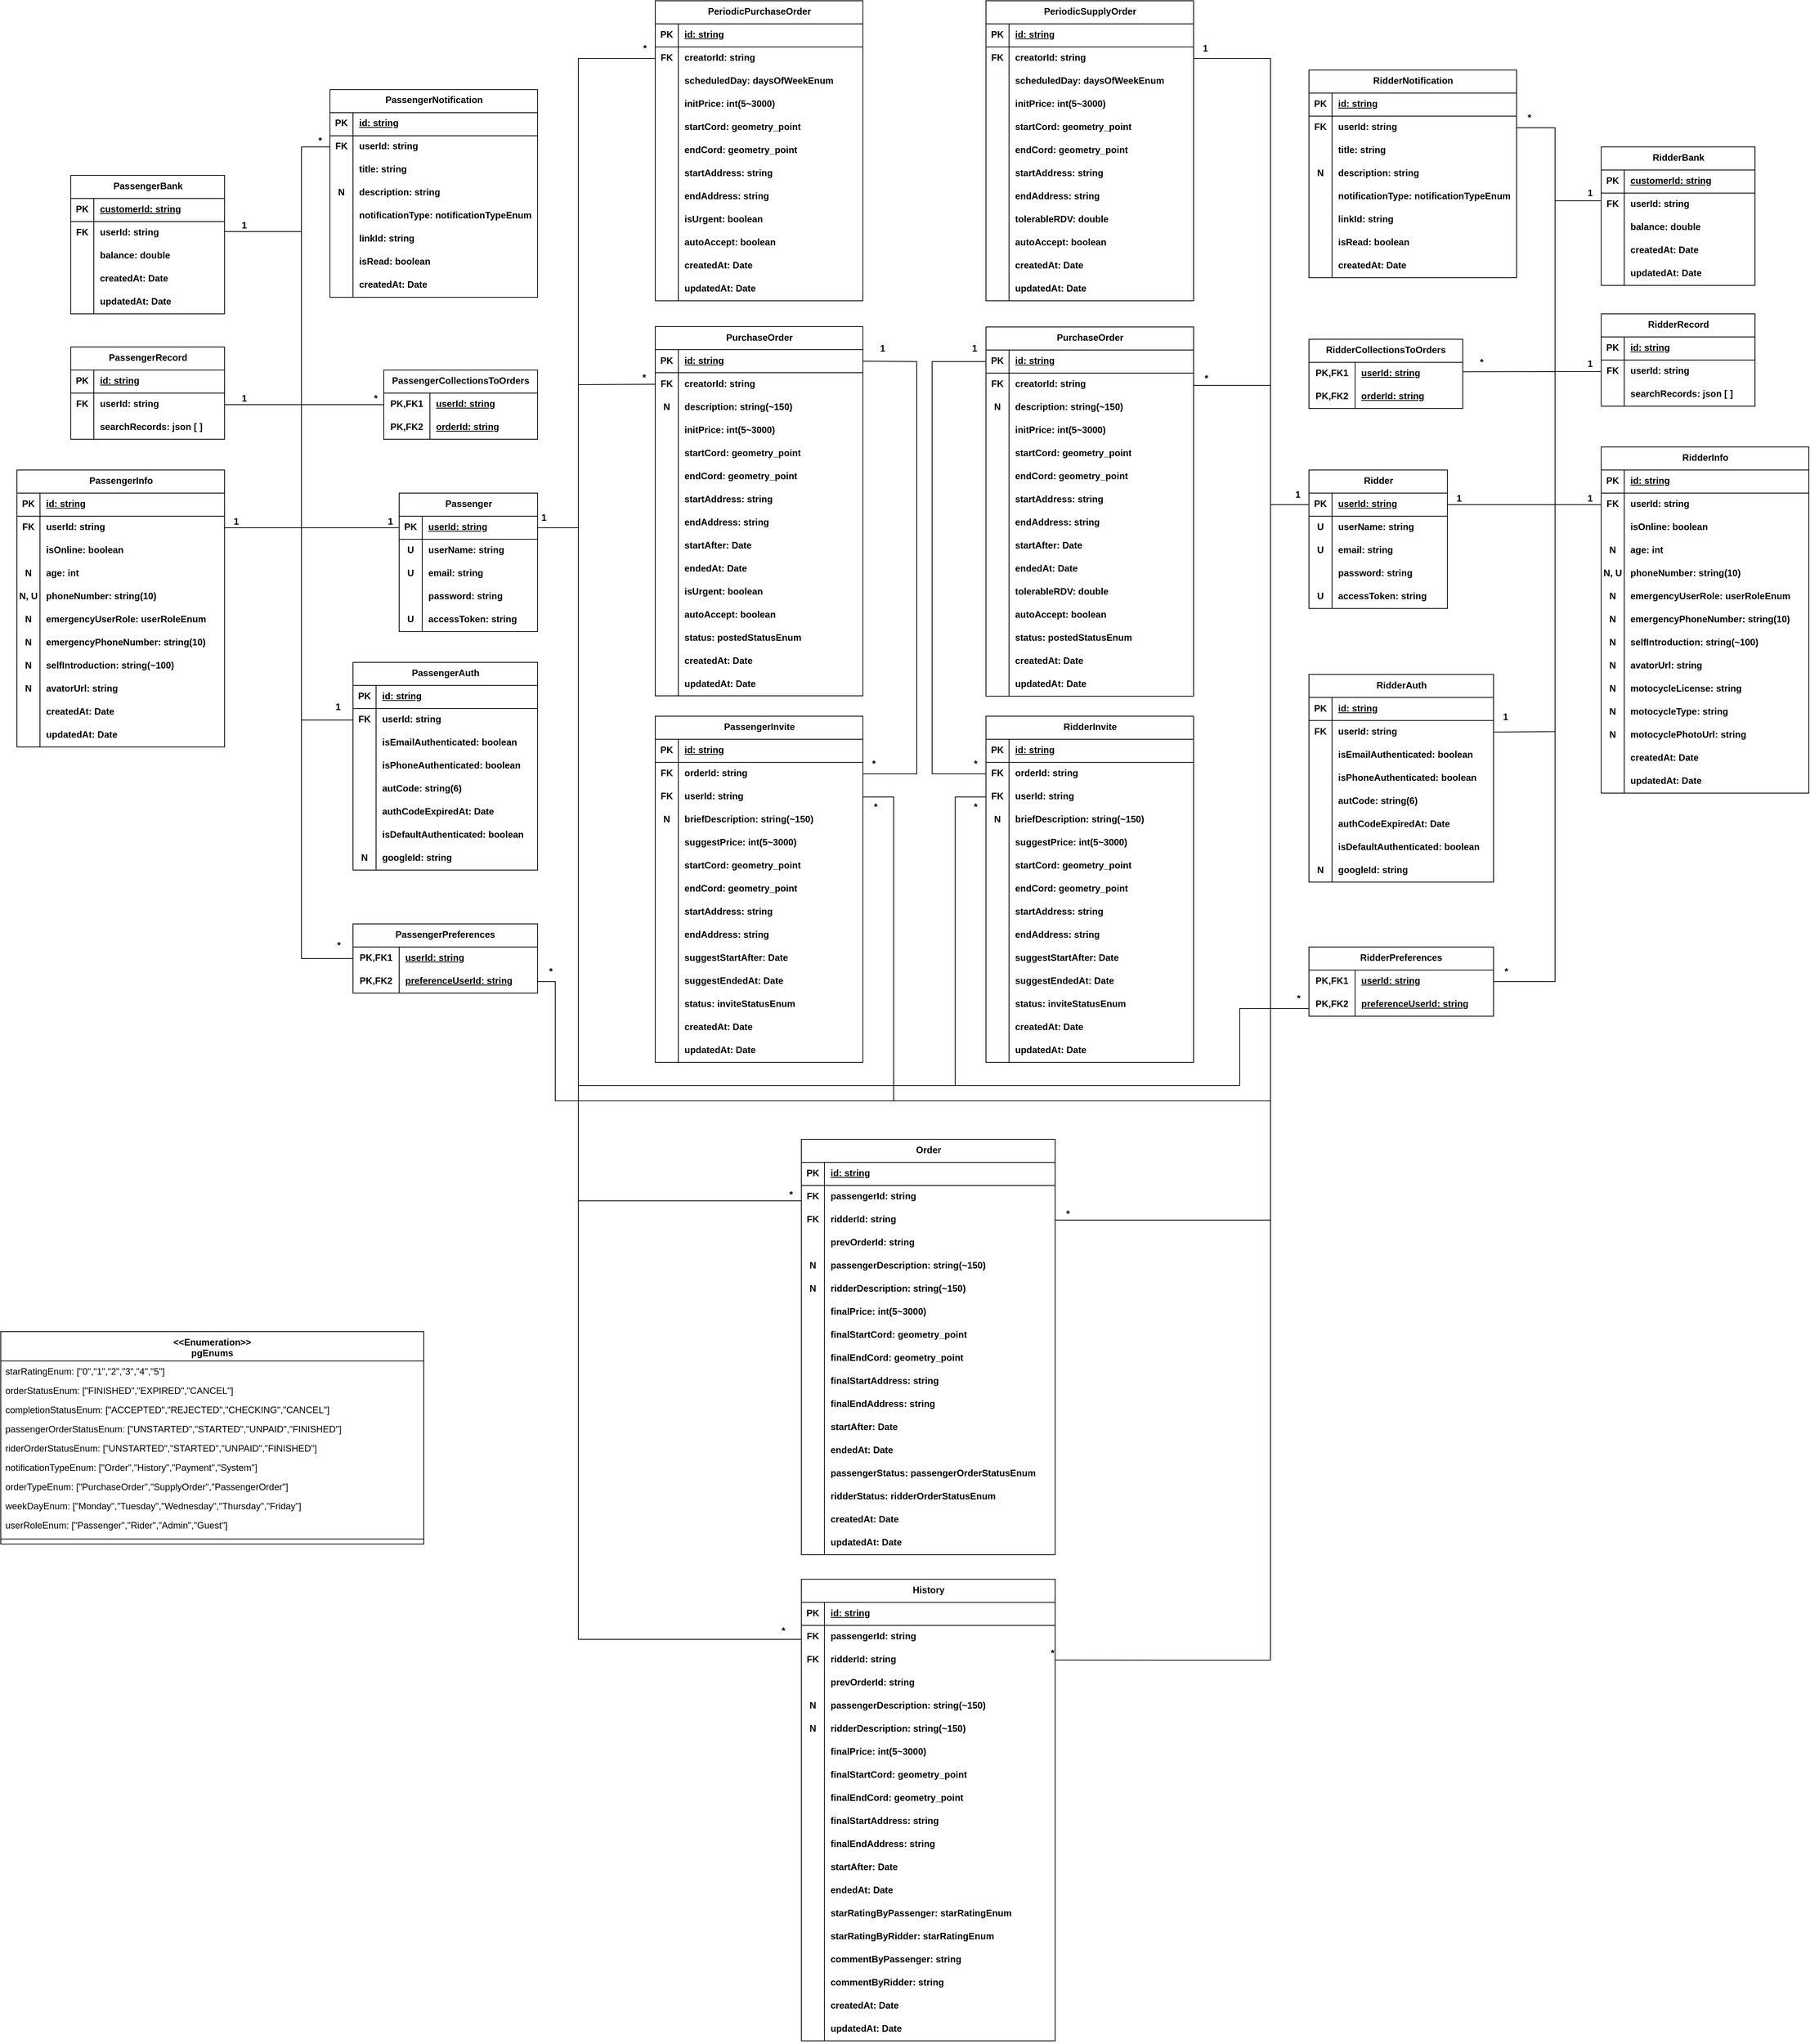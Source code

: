 <mxfile version="26.0.4">
  <diagram name="第1頁" id="1AHHUb_ko4lYm4Rt4_bw">
    <mxGraphModel dx="1103" dy="634" grid="1" gridSize="10" guides="1" tooltips="1" connect="1" arrows="1" fold="1" page="1" pageScale="1" pageWidth="827" pageHeight="1169" math="0" shadow="0">
      <root>
        <mxCell id="0" />
        <mxCell id="1" parent="0" />
        <mxCell id="8aJEYExzt-73w_8RHKZm-809" value="&lt;&lt;Enumeration&gt;&gt;&#xa;pgEnums" style="swimlane;fontStyle=1;align=center;verticalAlign=top;childLayout=stackLayout;horizontal=1;startSize=38.182;horizontalStack=0;resizeParent=1;resizeParentMax=0;resizeLast=0;collapsible=0;marginBottom=0;" parent="1" vertex="1">
          <mxGeometry x="139" y="2520" width="550" height="276.182" as="geometry" />
        </mxCell>
        <mxCell id="8aJEYExzt-73w_8RHKZm-810" value="starRatingEnum: [&quot;0&quot;,&quot;1&quot;,&quot;2&quot;,&quot;3&quot;,&quot;4&quot;,&quot;5&quot;]" style="text;strokeColor=none;fillColor=none;align=left;verticalAlign=top;spacingLeft=4;spacingRight=4;overflow=hidden;rotatable=0;points=[[0,0.5],[1,0.5]];portConstraint=eastwest;" parent="8aJEYExzt-73w_8RHKZm-809" vertex="1">
          <mxGeometry y="38.182" width="550" height="25" as="geometry" />
        </mxCell>
        <mxCell id="8aJEYExzt-73w_8RHKZm-811" value="orderStatusEnum: [&quot;FINISHED&quot;,&quot;EXPIRED&quot;,&quot;CANCEL&quot;]" style="text;strokeColor=none;fillColor=none;align=left;verticalAlign=top;spacingLeft=4;spacingRight=4;overflow=hidden;rotatable=0;points=[[0,0.5],[1,0.5]];portConstraint=eastwest;" parent="8aJEYExzt-73w_8RHKZm-809" vertex="1">
          <mxGeometry y="63.182" width="550" height="25" as="geometry" />
        </mxCell>
        <mxCell id="8aJEYExzt-73w_8RHKZm-812" value="completionStatusEnum: [&quot;ACCEPTED&quot;,&quot;REJECTED&quot;,&quot;CHECKING&quot;,&quot;CANCEL&quot;]" style="text;strokeColor=none;fillColor=none;align=left;verticalAlign=top;spacingLeft=4;spacingRight=4;overflow=hidden;rotatable=0;points=[[0,0.5],[1,0.5]];portConstraint=eastwest;" parent="8aJEYExzt-73w_8RHKZm-809" vertex="1">
          <mxGeometry y="88.182" width="550" height="25" as="geometry" />
        </mxCell>
        <mxCell id="8aJEYExzt-73w_8RHKZm-813" value="passengerOrderStatusEnum: [&quot;UNSTARTED&quot;,&quot;STARTED&quot;,&quot;UNPAID&quot;,&quot;FINISHED&quot;]" style="text;strokeColor=none;fillColor=none;align=left;verticalAlign=top;spacingLeft=4;spacingRight=4;overflow=hidden;rotatable=0;points=[[0,0.5],[1,0.5]];portConstraint=eastwest;" parent="8aJEYExzt-73w_8RHKZm-809" vertex="1">
          <mxGeometry y="113.182" width="550" height="25" as="geometry" />
        </mxCell>
        <mxCell id="8aJEYExzt-73w_8RHKZm-814" value="riderOrderStatusEnum: [&quot;UNSTARTED&quot;,&quot;STARTED&quot;,&quot;UNPAID&quot;,&quot;FINISHED&quot;]" style="text;strokeColor=none;fillColor=none;align=left;verticalAlign=top;spacingLeft=4;spacingRight=4;overflow=hidden;rotatable=0;points=[[0,0.5],[1,0.5]];portConstraint=eastwest;" parent="8aJEYExzt-73w_8RHKZm-809" vertex="1">
          <mxGeometry y="138.182" width="550" height="25" as="geometry" />
        </mxCell>
        <mxCell id="8aJEYExzt-73w_8RHKZm-815" value="notificationTypeEnum: [&quot;Order&quot;,&quot;History&quot;,&quot;Payment&quot;,&quot;System&quot;]" style="text;strokeColor=none;fillColor=none;align=left;verticalAlign=top;spacingLeft=4;spacingRight=4;overflow=hidden;rotatable=0;points=[[0,0.5],[1,0.5]];portConstraint=eastwest;" parent="8aJEYExzt-73w_8RHKZm-809" vertex="1">
          <mxGeometry y="163.182" width="550" height="25" as="geometry" />
        </mxCell>
        <mxCell id="8aJEYExzt-73w_8RHKZm-816" value="orderTypeEnum: [&quot;PurchaseOrder&quot;,&quot;SupplyOrder&quot;,&quot;PassengerOrder&quot;]" style="text;strokeColor=none;fillColor=none;align=left;verticalAlign=top;spacingLeft=4;spacingRight=4;overflow=hidden;rotatable=0;points=[[0,0.5],[1,0.5]];portConstraint=eastwest;" parent="8aJEYExzt-73w_8RHKZm-809" vertex="1">
          <mxGeometry y="188.182" width="550" height="25" as="geometry" />
        </mxCell>
        <mxCell id="8aJEYExzt-73w_8RHKZm-817" value="weekDayEnum: [&quot;Monday&quot;,&quot;Tuesday&quot;,&quot;Wednesday&quot;,&quot;Thursday&quot;,&quot;Friday&quot;]" style="text;strokeColor=none;fillColor=none;align=left;verticalAlign=top;spacingLeft=4;spacingRight=4;overflow=hidden;rotatable=0;points=[[0,0.5],[1,0.5]];portConstraint=eastwest;" parent="8aJEYExzt-73w_8RHKZm-809" vertex="1">
          <mxGeometry y="213.182" width="550" height="25" as="geometry" />
        </mxCell>
        <mxCell id="8aJEYExzt-73w_8RHKZm-818" value="userRoleEnum: [&quot;Passenger&quot;,&quot;Rider&quot;,&quot;Admin&quot;,&quot;Guest&quot;]" style="text;strokeColor=none;fillColor=none;align=left;verticalAlign=top;spacingLeft=4;spacingRight=4;overflow=hidden;rotatable=0;points=[[0,0.5],[1,0.5]];portConstraint=eastwest;" parent="8aJEYExzt-73w_8RHKZm-809" vertex="1">
          <mxGeometry y="238.182" width="550" height="25" as="geometry" />
        </mxCell>
        <mxCell id="8aJEYExzt-73w_8RHKZm-819" style="line;strokeWidth=1;fillColor=none;align=left;verticalAlign=middle;spacingTop=-1;spacingLeft=3;spacingRight=3;rotatable=0;labelPosition=right;points=[];portConstraint=eastwest;strokeColor=inherit;" parent="8aJEYExzt-73w_8RHKZm-809" vertex="1">
          <mxGeometry y="263.182" width="550" height="13" as="geometry" />
        </mxCell>
        <mxCell id="8aJEYExzt-73w_8RHKZm-1061" value="PassengerNotification" style="shape=table;startSize=30;container=1;collapsible=1;childLayout=tableLayout;fixedRows=1;rowLines=0;fontStyle=1;align=center;resizeLast=1;html=1;strokeColor=default;verticalAlign=top;fontFamily=Helvetica;fontSize=12;fontColor=default;fillColor=default;" parent="1" vertex="1">
          <mxGeometry x="567" y="905.44" width="270" height="270" as="geometry" />
        </mxCell>
        <mxCell id="8aJEYExzt-73w_8RHKZm-1062" value="" style="shape=tableRow;horizontal=0;startSize=0;swimlaneHead=0;swimlaneBody=0;fillColor=none;collapsible=0;dropTarget=0;points=[[0,0.5],[1,0.5]];portConstraint=eastwest;top=0;left=0;right=0;bottom=1;strokeColor=default;align=center;verticalAlign=top;fontFamily=Helvetica;fontSize=12;fontColor=default;fontStyle=1;" parent="8aJEYExzt-73w_8RHKZm-1061" vertex="1">
          <mxGeometry y="30" width="270" height="30" as="geometry" />
        </mxCell>
        <mxCell id="8aJEYExzt-73w_8RHKZm-1063" value="PK" style="shape=partialRectangle;connectable=0;fillColor=none;top=0;left=0;bottom=0;right=0;fontStyle=1;overflow=hidden;whiteSpace=wrap;html=1;strokeColor=default;align=center;verticalAlign=top;fontFamily=Helvetica;fontSize=12;fontColor=default;" parent="8aJEYExzt-73w_8RHKZm-1062" vertex="1">
          <mxGeometry width="30" height="30" as="geometry">
            <mxRectangle width="30" height="30" as="alternateBounds" />
          </mxGeometry>
        </mxCell>
        <mxCell id="8aJEYExzt-73w_8RHKZm-1064" value="id: string" style="shape=partialRectangle;connectable=0;fillColor=none;top=0;left=0;bottom=0;right=0;align=left;spacingLeft=6;fontStyle=5;overflow=hidden;whiteSpace=wrap;html=1;strokeColor=default;verticalAlign=top;fontFamily=Helvetica;fontSize=12;fontColor=default;" parent="8aJEYExzt-73w_8RHKZm-1062" vertex="1">
          <mxGeometry x="30" width="240" height="30" as="geometry">
            <mxRectangle width="240" height="30" as="alternateBounds" />
          </mxGeometry>
        </mxCell>
        <mxCell id="8aJEYExzt-73w_8RHKZm-1065" value="" style="shape=tableRow;horizontal=0;startSize=0;swimlaneHead=0;swimlaneBody=0;fillColor=none;collapsible=0;dropTarget=0;points=[[0,0.5],[1,0.5]];portConstraint=eastwest;top=0;left=0;right=0;bottom=0;strokeColor=default;align=center;verticalAlign=top;fontFamily=Helvetica;fontSize=12;fontColor=default;fontStyle=1;" parent="8aJEYExzt-73w_8RHKZm-1061" vertex="1">
          <mxGeometry y="60" width="270" height="30" as="geometry" />
        </mxCell>
        <mxCell id="8aJEYExzt-73w_8RHKZm-1066" value="FK" style="shape=partialRectangle;connectable=0;fillColor=none;top=0;left=0;bottom=0;right=0;editable=1;overflow=hidden;whiteSpace=wrap;html=1;strokeColor=default;align=center;verticalAlign=top;fontFamily=Helvetica;fontSize=12;fontColor=default;fontStyle=1;" parent="8aJEYExzt-73w_8RHKZm-1065" vertex="1">
          <mxGeometry width="30" height="30" as="geometry">
            <mxRectangle width="30" height="30" as="alternateBounds" />
          </mxGeometry>
        </mxCell>
        <mxCell id="8aJEYExzt-73w_8RHKZm-1067" value="userId: string" style="shape=partialRectangle;connectable=0;fillColor=none;top=0;left=0;bottom=0;right=0;align=left;spacingLeft=6;overflow=hidden;whiteSpace=wrap;html=1;strokeColor=default;verticalAlign=top;fontFamily=Helvetica;fontSize=12;fontColor=default;fontStyle=1;" parent="8aJEYExzt-73w_8RHKZm-1065" vertex="1">
          <mxGeometry x="30" width="240" height="30" as="geometry">
            <mxRectangle width="240" height="30" as="alternateBounds" />
          </mxGeometry>
        </mxCell>
        <mxCell id="8aJEYExzt-73w_8RHKZm-1068" value="" style="shape=tableRow;horizontal=0;startSize=0;swimlaneHead=0;swimlaneBody=0;fillColor=none;collapsible=0;dropTarget=0;points=[[0,0.5],[1,0.5]];portConstraint=eastwest;top=0;left=0;right=0;bottom=0;strokeColor=default;align=center;verticalAlign=top;fontFamily=Helvetica;fontSize=12;fontColor=default;fontStyle=1;" parent="8aJEYExzt-73w_8RHKZm-1061" vertex="1">
          <mxGeometry y="90" width="270" height="30" as="geometry" />
        </mxCell>
        <mxCell id="8aJEYExzt-73w_8RHKZm-1069" value="" style="shape=partialRectangle;connectable=0;fillColor=none;top=0;left=0;bottom=0;right=0;editable=1;overflow=hidden;whiteSpace=wrap;html=1;strokeColor=default;align=center;verticalAlign=top;fontFamily=Helvetica;fontSize=12;fontColor=default;fontStyle=1;" parent="8aJEYExzt-73w_8RHKZm-1068" vertex="1">
          <mxGeometry width="30" height="30" as="geometry">
            <mxRectangle width="30" height="30" as="alternateBounds" />
          </mxGeometry>
        </mxCell>
        <mxCell id="8aJEYExzt-73w_8RHKZm-1070" value="title: string" style="shape=partialRectangle;connectable=0;fillColor=none;top=0;left=0;bottom=0;right=0;align=left;spacingLeft=6;overflow=hidden;whiteSpace=wrap;html=1;strokeColor=default;verticalAlign=top;fontFamily=Helvetica;fontSize=12;fontColor=default;fontStyle=1;" parent="8aJEYExzt-73w_8RHKZm-1068" vertex="1">
          <mxGeometry x="30" width="240" height="30" as="geometry">
            <mxRectangle width="240" height="30" as="alternateBounds" />
          </mxGeometry>
        </mxCell>
        <mxCell id="8aJEYExzt-73w_8RHKZm-1071" value="" style="shape=tableRow;horizontal=0;startSize=0;swimlaneHead=0;swimlaneBody=0;fillColor=none;collapsible=0;dropTarget=0;points=[[0,0.5],[1,0.5]];portConstraint=eastwest;top=0;left=0;right=0;bottom=0;strokeColor=default;align=center;verticalAlign=top;fontFamily=Helvetica;fontSize=12;fontColor=default;fontStyle=1;" parent="8aJEYExzt-73w_8RHKZm-1061" vertex="1">
          <mxGeometry y="120" width="270" height="30" as="geometry" />
        </mxCell>
        <mxCell id="8aJEYExzt-73w_8RHKZm-1072" value="N" style="shape=partialRectangle;connectable=0;fillColor=none;top=0;left=0;bottom=0;right=0;editable=1;overflow=hidden;whiteSpace=wrap;html=1;strokeColor=default;align=center;verticalAlign=top;fontFamily=Helvetica;fontSize=12;fontColor=default;fontStyle=1;" parent="8aJEYExzt-73w_8RHKZm-1071" vertex="1">
          <mxGeometry width="30" height="30" as="geometry">
            <mxRectangle width="30" height="30" as="alternateBounds" />
          </mxGeometry>
        </mxCell>
        <mxCell id="8aJEYExzt-73w_8RHKZm-1073" value="description: string" style="shape=partialRectangle;connectable=0;fillColor=none;top=0;left=0;bottom=0;right=0;align=left;spacingLeft=6;overflow=hidden;whiteSpace=wrap;html=1;strokeColor=default;verticalAlign=top;fontFamily=Helvetica;fontSize=12;fontColor=default;fontStyle=1;" parent="8aJEYExzt-73w_8RHKZm-1071" vertex="1">
          <mxGeometry x="30" width="240" height="30" as="geometry">
            <mxRectangle width="240" height="30" as="alternateBounds" />
          </mxGeometry>
        </mxCell>
        <mxCell id="8aJEYExzt-73w_8RHKZm-1074" value="" style="shape=tableRow;horizontal=0;startSize=0;swimlaneHead=0;swimlaneBody=0;fillColor=none;collapsible=0;dropTarget=0;points=[[0,0.5],[1,0.5]];portConstraint=eastwest;top=0;left=0;right=0;bottom=0;strokeColor=default;align=center;verticalAlign=top;fontFamily=Helvetica;fontSize=12;fontColor=default;fontStyle=1;" parent="8aJEYExzt-73w_8RHKZm-1061" vertex="1">
          <mxGeometry y="150" width="270" height="30" as="geometry" />
        </mxCell>
        <mxCell id="8aJEYExzt-73w_8RHKZm-1075" value="" style="shape=partialRectangle;connectable=0;fillColor=none;top=0;left=0;bottom=0;right=0;editable=1;overflow=hidden;whiteSpace=wrap;html=1;strokeColor=default;align=center;verticalAlign=top;fontFamily=Helvetica;fontSize=12;fontColor=default;fontStyle=1;" parent="8aJEYExzt-73w_8RHKZm-1074" vertex="1">
          <mxGeometry width="30" height="30" as="geometry">
            <mxRectangle width="30" height="30" as="alternateBounds" />
          </mxGeometry>
        </mxCell>
        <mxCell id="8aJEYExzt-73w_8RHKZm-1076" value="notificationType: notificationTypeEnum" style="shape=partialRectangle;connectable=0;fillColor=none;top=0;left=0;bottom=0;right=0;align=left;spacingLeft=6;overflow=hidden;whiteSpace=wrap;html=1;strokeColor=default;verticalAlign=top;fontFamily=Helvetica;fontSize=12;fontColor=default;fontStyle=1;" parent="8aJEYExzt-73w_8RHKZm-1074" vertex="1">
          <mxGeometry x="30" width="240" height="30" as="geometry">
            <mxRectangle width="240" height="30" as="alternateBounds" />
          </mxGeometry>
        </mxCell>
        <mxCell id="8aJEYExzt-73w_8RHKZm-1077" value="" style="shape=tableRow;horizontal=0;startSize=0;swimlaneHead=0;swimlaneBody=0;fillColor=none;collapsible=0;dropTarget=0;points=[[0,0.5],[1,0.5]];portConstraint=eastwest;top=0;left=0;right=0;bottom=0;strokeColor=default;align=center;verticalAlign=top;fontFamily=Helvetica;fontSize=12;fontColor=default;fontStyle=1;" parent="8aJEYExzt-73w_8RHKZm-1061" vertex="1">
          <mxGeometry y="180" width="270" height="30" as="geometry" />
        </mxCell>
        <mxCell id="8aJEYExzt-73w_8RHKZm-1078" value="" style="shape=partialRectangle;connectable=0;fillColor=none;top=0;left=0;bottom=0;right=0;editable=1;overflow=hidden;whiteSpace=wrap;html=1;strokeColor=default;align=center;verticalAlign=top;fontFamily=Helvetica;fontSize=12;fontColor=default;fontStyle=1;" parent="8aJEYExzt-73w_8RHKZm-1077" vertex="1">
          <mxGeometry width="30" height="30" as="geometry">
            <mxRectangle width="30" height="30" as="alternateBounds" />
          </mxGeometry>
        </mxCell>
        <mxCell id="8aJEYExzt-73w_8RHKZm-1079" value="linkId: string" style="shape=partialRectangle;connectable=0;fillColor=none;top=0;left=0;bottom=0;right=0;align=left;spacingLeft=6;overflow=hidden;whiteSpace=wrap;html=1;strokeColor=default;verticalAlign=top;fontFamily=Helvetica;fontSize=12;fontColor=default;fontStyle=1;" parent="8aJEYExzt-73w_8RHKZm-1077" vertex="1">
          <mxGeometry x="30" width="240" height="30" as="geometry">
            <mxRectangle width="240" height="30" as="alternateBounds" />
          </mxGeometry>
        </mxCell>
        <mxCell id="8aJEYExzt-73w_8RHKZm-1080" value="" style="shape=tableRow;horizontal=0;startSize=0;swimlaneHead=0;swimlaneBody=0;fillColor=none;collapsible=0;dropTarget=0;points=[[0,0.5],[1,0.5]];portConstraint=eastwest;top=0;left=0;right=0;bottom=0;strokeColor=default;align=center;verticalAlign=top;fontFamily=Helvetica;fontSize=12;fontColor=default;fontStyle=1;" parent="8aJEYExzt-73w_8RHKZm-1061" vertex="1">
          <mxGeometry y="210" width="270" height="30" as="geometry" />
        </mxCell>
        <mxCell id="8aJEYExzt-73w_8RHKZm-1081" value="" style="shape=partialRectangle;connectable=0;fillColor=none;top=0;left=0;bottom=0;right=0;editable=1;overflow=hidden;whiteSpace=wrap;html=1;strokeColor=default;align=center;verticalAlign=top;fontFamily=Helvetica;fontSize=12;fontColor=default;fontStyle=1;" parent="8aJEYExzt-73w_8RHKZm-1080" vertex="1">
          <mxGeometry width="30" height="30" as="geometry">
            <mxRectangle width="30" height="30" as="alternateBounds" />
          </mxGeometry>
        </mxCell>
        <mxCell id="8aJEYExzt-73w_8RHKZm-1082" value="isRead: boolean" style="shape=partialRectangle;connectable=0;fillColor=none;top=0;left=0;bottom=0;right=0;align=left;spacingLeft=6;overflow=hidden;whiteSpace=wrap;html=1;strokeColor=default;verticalAlign=top;fontFamily=Helvetica;fontSize=12;fontColor=default;fontStyle=1;" parent="8aJEYExzt-73w_8RHKZm-1080" vertex="1">
          <mxGeometry x="30" width="240" height="30" as="geometry">
            <mxRectangle width="240" height="30" as="alternateBounds" />
          </mxGeometry>
        </mxCell>
        <mxCell id="8aJEYExzt-73w_8RHKZm-1083" value="" style="shape=tableRow;horizontal=0;startSize=0;swimlaneHead=0;swimlaneBody=0;fillColor=none;collapsible=0;dropTarget=0;points=[[0,0.5],[1,0.5]];portConstraint=eastwest;top=0;left=0;right=0;bottom=0;strokeColor=default;align=center;verticalAlign=top;fontFamily=Helvetica;fontSize=12;fontColor=default;fontStyle=1;" parent="8aJEYExzt-73w_8RHKZm-1061" vertex="1">
          <mxGeometry y="240" width="270" height="30" as="geometry" />
        </mxCell>
        <mxCell id="8aJEYExzt-73w_8RHKZm-1084" value="" style="shape=partialRectangle;connectable=0;fillColor=none;top=0;left=0;bottom=0;right=0;editable=1;overflow=hidden;whiteSpace=wrap;html=1;strokeColor=default;align=center;verticalAlign=top;fontFamily=Helvetica;fontSize=12;fontColor=default;fontStyle=1;" parent="8aJEYExzt-73w_8RHKZm-1083" vertex="1">
          <mxGeometry width="30" height="30" as="geometry">
            <mxRectangle width="30" height="30" as="alternateBounds" />
          </mxGeometry>
        </mxCell>
        <mxCell id="8aJEYExzt-73w_8RHKZm-1085" value="createdAt: Date" style="shape=partialRectangle;connectable=0;fillColor=none;top=0;left=0;bottom=0;right=0;align=left;spacingLeft=6;overflow=hidden;whiteSpace=wrap;html=1;strokeColor=default;verticalAlign=top;fontFamily=Helvetica;fontSize=12;fontColor=default;fontStyle=1;" parent="8aJEYExzt-73w_8RHKZm-1083" vertex="1">
          <mxGeometry x="30" width="240" height="30" as="geometry">
            <mxRectangle width="240" height="30" as="alternateBounds" />
          </mxGeometry>
        </mxCell>
        <mxCell id="8aJEYExzt-73w_8RHKZm-1099" value="PassengerCollectionsToOrders" style="shape=table;startSize=30;container=1;collapsible=1;childLayout=tableLayout;fixedRows=1;rowLines=0;fontStyle=1;align=center;resizeLast=1;html=1;whiteSpace=wrap;strokeColor=default;verticalAlign=top;fontFamily=Helvetica;fontSize=12;fontColor=default;fillColor=default;" parent="1" vertex="1">
          <mxGeometry x="637" y="1270" width="200" height="90.0" as="geometry" />
        </mxCell>
        <mxCell id="8aJEYExzt-73w_8RHKZm-1100" value="" style="shape=tableRow;horizontal=0;startSize=0;swimlaneHead=0;swimlaneBody=0;fillColor=none;collapsible=0;dropTarget=0;points=[[0,0.5],[1,0.5]];portConstraint=eastwest;top=0;left=0;right=0;bottom=0;html=1;strokeColor=default;align=center;verticalAlign=top;fontFamily=Helvetica;fontSize=12;fontColor=default;fontStyle=1;" parent="8aJEYExzt-73w_8RHKZm-1099" vertex="1">
          <mxGeometry y="30" width="200" height="30" as="geometry" />
        </mxCell>
        <mxCell id="8aJEYExzt-73w_8RHKZm-1101" value="PK,FK1" style="shape=partialRectangle;connectable=0;fillColor=none;top=0;left=0;bottom=0;right=0;fontStyle=1;overflow=hidden;html=1;whiteSpace=wrap;strokeColor=default;align=center;verticalAlign=top;fontFamily=Helvetica;fontSize=12;fontColor=default;" parent="8aJEYExzt-73w_8RHKZm-1100" vertex="1">
          <mxGeometry width="60" height="30" as="geometry">
            <mxRectangle width="60" height="30" as="alternateBounds" />
          </mxGeometry>
        </mxCell>
        <mxCell id="8aJEYExzt-73w_8RHKZm-1102" value="userId: string" style="shape=partialRectangle;connectable=0;fillColor=none;top=0;left=0;bottom=0;right=0;align=left;spacingLeft=6;fontStyle=5;overflow=hidden;html=1;whiteSpace=wrap;strokeColor=default;verticalAlign=top;fontFamily=Helvetica;fontSize=12;fontColor=default;" parent="8aJEYExzt-73w_8RHKZm-1100" vertex="1">
          <mxGeometry x="60" width="140" height="30" as="geometry">
            <mxRectangle width="140" height="30" as="alternateBounds" />
          </mxGeometry>
        </mxCell>
        <mxCell id="8aJEYExzt-73w_8RHKZm-1103" value="" style="shape=tableRow;horizontal=0;startSize=0;swimlaneHead=0;swimlaneBody=0;fillColor=none;collapsible=0;dropTarget=0;points=[[0,0.5],[1,0.5]];portConstraint=eastwest;top=0;left=0;right=0;bottom=1;html=1;strokeColor=default;align=center;verticalAlign=top;fontFamily=Helvetica;fontSize=12;fontColor=default;fontStyle=1;" parent="8aJEYExzt-73w_8RHKZm-1099" vertex="1">
          <mxGeometry y="60" width="200" height="30" as="geometry" />
        </mxCell>
        <mxCell id="8aJEYExzt-73w_8RHKZm-1104" value="PK,FK2" style="shape=partialRectangle;connectable=0;fillColor=none;top=0;left=0;bottom=0;right=0;fontStyle=1;overflow=hidden;html=1;whiteSpace=wrap;strokeColor=default;align=center;verticalAlign=top;fontFamily=Helvetica;fontSize=12;fontColor=default;" parent="8aJEYExzt-73w_8RHKZm-1103" vertex="1">
          <mxGeometry width="60" height="30" as="geometry">
            <mxRectangle width="60" height="30" as="alternateBounds" />
          </mxGeometry>
        </mxCell>
        <mxCell id="8aJEYExzt-73w_8RHKZm-1105" value="orderId: string" style="shape=partialRectangle;connectable=0;fillColor=none;top=0;left=0;bottom=0;right=0;align=left;spacingLeft=6;fontStyle=5;overflow=hidden;html=1;whiteSpace=wrap;strokeColor=default;verticalAlign=top;fontFamily=Helvetica;fontSize=12;fontColor=default;" parent="8aJEYExzt-73w_8RHKZm-1103" vertex="1">
          <mxGeometry x="60" width="140" height="30" as="geometry">
            <mxRectangle width="140" height="30" as="alternateBounds" />
          </mxGeometry>
        </mxCell>
        <mxCell id="8aJEYExzt-73w_8RHKZm-1112" value="Passenger" style="shape=table;startSize=30;container=1;collapsible=1;childLayout=tableLayout;fixedRows=1;rowLines=0;fontStyle=1;align=center;resizeLast=1;html=1;strokeColor=default;verticalAlign=top;fontFamily=Helvetica;fontSize=12;fontColor=default;fillColor=default;" parent="1" vertex="1">
          <mxGeometry x="657" y="1430" width="180" height="180" as="geometry" />
        </mxCell>
        <mxCell id="8aJEYExzt-73w_8RHKZm-1113" value="" style="shape=tableRow;horizontal=0;startSize=0;swimlaneHead=0;swimlaneBody=0;fillColor=none;collapsible=0;dropTarget=0;points=[[0,0.5],[1,0.5]];portConstraint=eastwest;top=0;left=0;right=0;bottom=1;strokeColor=default;align=center;verticalAlign=top;fontFamily=Helvetica;fontSize=12;fontColor=default;fontStyle=1;" parent="8aJEYExzt-73w_8RHKZm-1112" vertex="1">
          <mxGeometry y="30" width="180" height="30" as="geometry" />
        </mxCell>
        <mxCell id="8aJEYExzt-73w_8RHKZm-1114" value="PK" style="shape=partialRectangle;connectable=0;fillColor=none;top=0;left=0;bottom=0;right=0;fontStyle=1;overflow=hidden;whiteSpace=wrap;html=1;strokeColor=default;align=center;verticalAlign=top;fontFamily=Helvetica;fontSize=12;fontColor=default;" parent="8aJEYExzt-73w_8RHKZm-1113" vertex="1">
          <mxGeometry width="30" height="30" as="geometry">
            <mxRectangle width="30" height="30" as="alternateBounds" />
          </mxGeometry>
        </mxCell>
        <mxCell id="8aJEYExzt-73w_8RHKZm-1115" value="userId: string" style="shape=partialRectangle;connectable=0;fillColor=none;top=0;left=0;bottom=0;right=0;align=left;spacingLeft=6;fontStyle=5;overflow=hidden;whiteSpace=wrap;html=1;strokeColor=default;verticalAlign=top;fontFamily=Helvetica;fontSize=12;fontColor=default;" parent="8aJEYExzt-73w_8RHKZm-1113" vertex="1">
          <mxGeometry x="30" width="150" height="30" as="geometry">
            <mxRectangle width="150" height="30" as="alternateBounds" />
          </mxGeometry>
        </mxCell>
        <mxCell id="8aJEYExzt-73w_8RHKZm-1116" value="" style="shape=tableRow;horizontal=0;startSize=0;swimlaneHead=0;swimlaneBody=0;fillColor=none;collapsible=0;dropTarget=0;points=[[0,0.5],[1,0.5]];portConstraint=eastwest;top=0;left=0;right=0;bottom=0;strokeColor=default;align=center;verticalAlign=top;fontFamily=Helvetica;fontSize=12;fontColor=default;fontStyle=1;" parent="8aJEYExzt-73w_8RHKZm-1112" vertex="1">
          <mxGeometry y="60" width="180" height="30" as="geometry" />
        </mxCell>
        <mxCell id="8aJEYExzt-73w_8RHKZm-1117" value="U" style="shape=partialRectangle;connectable=0;fillColor=none;top=0;left=0;bottom=0;right=0;editable=1;overflow=hidden;whiteSpace=wrap;html=1;strokeColor=default;align=center;verticalAlign=top;fontFamily=Helvetica;fontSize=12;fontColor=default;fontStyle=1;" parent="8aJEYExzt-73w_8RHKZm-1116" vertex="1">
          <mxGeometry width="30" height="30" as="geometry">
            <mxRectangle width="30" height="30" as="alternateBounds" />
          </mxGeometry>
        </mxCell>
        <mxCell id="8aJEYExzt-73w_8RHKZm-1118" value="userName: string" style="shape=partialRectangle;connectable=0;fillColor=none;top=0;left=0;bottom=0;right=0;align=left;spacingLeft=6;overflow=hidden;whiteSpace=wrap;html=1;strokeColor=default;verticalAlign=top;fontFamily=Helvetica;fontSize=12;fontColor=default;fontStyle=1;" parent="8aJEYExzt-73w_8RHKZm-1116" vertex="1">
          <mxGeometry x="30" width="150" height="30" as="geometry">
            <mxRectangle width="150" height="30" as="alternateBounds" />
          </mxGeometry>
        </mxCell>
        <mxCell id="8aJEYExzt-73w_8RHKZm-1119" value="" style="shape=tableRow;horizontal=0;startSize=0;swimlaneHead=0;swimlaneBody=0;fillColor=none;collapsible=0;dropTarget=0;points=[[0,0.5],[1,0.5]];portConstraint=eastwest;top=0;left=0;right=0;bottom=0;strokeColor=default;align=center;verticalAlign=top;fontFamily=Helvetica;fontSize=12;fontColor=default;fontStyle=1;" parent="8aJEYExzt-73w_8RHKZm-1112" vertex="1">
          <mxGeometry y="90" width="180" height="30" as="geometry" />
        </mxCell>
        <mxCell id="8aJEYExzt-73w_8RHKZm-1120" value="U" style="shape=partialRectangle;connectable=0;fillColor=none;top=0;left=0;bottom=0;right=0;editable=1;overflow=hidden;whiteSpace=wrap;html=1;strokeColor=default;align=center;verticalAlign=top;fontFamily=Helvetica;fontSize=12;fontColor=default;fontStyle=1;" parent="8aJEYExzt-73w_8RHKZm-1119" vertex="1">
          <mxGeometry width="30" height="30" as="geometry">
            <mxRectangle width="30" height="30" as="alternateBounds" />
          </mxGeometry>
        </mxCell>
        <mxCell id="8aJEYExzt-73w_8RHKZm-1121" value="email: string" style="shape=partialRectangle;connectable=0;fillColor=none;top=0;left=0;bottom=0;right=0;align=left;spacingLeft=6;overflow=hidden;whiteSpace=wrap;html=1;strokeColor=default;verticalAlign=top;fontFamily=Helvetica;fontSize=12;fontColor=default;fontStyle=1;" parent="8aJEYExzt-73w_8RHKZm-1119" vertex="1">
          <mxGeometry x="30" width="150" height="30" as="geometry">
            <mxRectangle width="150" height="30" as="alternateBounds" />
          </mxGeometry>
        </mxCell>
        <mxCell id="8aJEYExzt-73w_8RHKZm-1122" value="" style="shape=tableRow;horizontal=0;startSize=0;swimlaneHead=0;swimlaneBody=0;fillColor=none;collapsible=0;dropTarget=0;points=[[0,0.5],[1,0.5]];portConstraint=eastwest;top=0;left=0;right=0;bottom=0;strokeColor=default;align=center;verticalAlign=top;fontFamily=Helvetica;fontSize=12;fontColor=default;fontStyle=1;" parent="8aJEYExzt-73w_8RHKZm-1112" vertex="1">
          <mxGeometry y="120" width="180" height="30" as="geometry" />
        </mxCell>
        <mxCell id="8aJEYExzt-73w_8RHKZm-1123" value="" style="shape=partialRectangle;connectable=0;fillColor=none;top=0;left=0;bottom=0;right=0;editable=1;overflow=hidden;whiteSpace=wrap;html=1;strokeColor=default;align=center;verticalAlign=top;fontFamily=Helvetica;fontSize=12;fontColor=default;fontStyle=1;" parent="8aJEYExzt-73w_8RHKZm-1122" vertex="1">
          <mxGeometry width="30" height="30" as="geometry">
            <mxRectangle width="30" height="30" as="alternateBounds" />
          </mxGeometry>
        </mxCell>
        <mxCell id="8aJEYExzt-73w_8RHKZm-1124" value="password: string" style="shape=partialRectangle;connectable=0;fillColor=none;top=0;left=0;bottom=0;right=0;align=left;spacingLeft=6;overflow=hidden;whiteSpace=wrap;html=1;strokeColor=default;verticalAlign=top;fontFamily=Helvetica;fontSize=12;fontColor=default;fontStyle=1;" parent="8aJEYExzt-73w_8RHKZm-1122" vertex="1">
          <mxGeometry x="30" width="150" height="30" as="geometry">
            <mxRectangle width="150" height="30" as="alternateBounds" />
          </mxGeometry>
        </mxCell>
        <mxCell id="8aJEYExzt-73w_8RHKZm-1126" value="" style="shape=tableRow;horizontal=0;startSize=0;swimlaneHead=0;swimlaneBody=0;fillColor=none;collapsible=0;dropTarget=0;points=[[0,0.5],[1,0.5]];portConstraint=eastwest;top=0;left=0;right=0;bottom=0;strokeColor=default;align=center;verticalAlign=top;fontFamily=Helvetica;fontSize=12;fontColor=default;fontStyle=1;" parent="8aJEYExzt-73w_8RHKZm-1112" vertex="1">
          <mxGeometry y="150" width="180" height="30" as="geometry" />
        </mxCell>
        <mxCell id="8aJEYExzt-73w_8RHKZm-1127" value="U" style="shape=partialRectangle;connectable=0;fillColor=none;top=0;left=0;bottom=0;right=0;editable=1;overflow=hidden;whiteSpace=wrap;html=1;strokeColor=default;align=center;verticalAlign=top;fontFamily=Helvetica;fontSize=12;fontColor=default;fontStyle=1;" parent="8aJEYExzt-73w_8RHKZm-1126" vertex="1">
          <mxGeometry width="30" height="30" as="geometry">
            <mxRectangle width="30" height="30" as="alternateBounds" />
          </mxGeometry>
        </mxCell>
        <mxCell id="8aJEYExzt-73w_8RHKZm-1128" value="accessToken: string" style="shape=partialRectangle;connectable=0;fillColor=none;top=0;left=0;bottom=0;right=0;align=left;spacingLeft=6;overflow=hidden;whiteSpace=wrap;html=1;strokeColor=default;verticalAlign=top;fontFamily=Helvetica;fontSize=12;fontColor=default;fontStyle=1;" parent="8aJEYExzt-73w_8RHKZm-1126" vertex="1">
          <mxGeometry x="30" width="150" height="30" as="geometry">
            <mxRectangle width="150" height="30" as="alternateBounds" />
          </mxGeometry>
        </mxCell>
        <mxCell id="8aJEYExzt-73w_8RHKZm-1142" value="PassengerAuth" style="shape=table;startSize=30;container=1;collapsible=1;childLayout=tableLayout;fixedRows=1;rowLines=0;fontStyle=1;align=center;resizeLast=1;html=1;strokeColor=default;verticalAlign=top;fontFamily=Helvetica;fontSize=12;fontColor=default;fillColor=default;" parent="1" vertex="1">
          <mxGeometry x="597" y="1650" width="240" height="270" as="geometry" />
        </mxCell>
        <mxCell id="8aJEYExzt-73w_8RHKZm-1143" value="" style="shape=tableRow;horizontal=0;startSize=0;swimlaneHead=0;swimlaneBody=0;fillColor=none;collapsible=0;dropTarget=0;points=[[0,0.5],[1,0.5]];portConstraint=eastwest;top=0;left=0;right=0;bottom=1;strokeColor=default;align=center;verticalAlign=top;fontFamily=Helvetica;fontSize=12;fontColor=default;fontStyle=1;" parent="8aJEYExzt-73w_8RHKZm-1142" vertex="1">
          <mxGeometry y="30" width="240" height="30" as="geometry" />
        </mxCell>
        <mxCell id="8aJEYExzt-73w_8RHKZm-1144" value="PK" style="shape=partialRectangle;connectable=0;fillColor=none;top=0;left=0;bottom=0;right=0;fontStyle=1;overflow=hidden;whiteSpace=wrap;html=1;strokeColor=default;align=center;verticalAlign=top;fontFamily=Helvetica;fontSize=12;fontColor=default;" parent="8aJEYExzt-73w_8RHKZm-1143" vertex="1">
          <mxGeometry width="30" height="30" as="geometry">
            <mxRectangle width="30" height="30" as="alternateBounds" />
          </mxGeometry>
        </mxCell>
        <mxCell id="8aJEYExzt-73w_8RHKZm-1145" value="id: string" style="shape=partialRectangle;connectable=0;fillColor=none;top=0;left=0;bottom=0;right=0;align=left;spacingLeft=6;fontStyle=5;overflow=hidden;whiteSpace=wrap;html=1;strokeColor=default;verticalAlign=top;fontFamily=Helvetica;fontSize=12;fontColor=default;" parent="8aJEYExzt-73w_8RHKZm-1143" vertex="1">
          <mxGeometry x="30" width="210" height="30" as="geometry">
            <mxRectangle width="210" height="30" as="alternateBounds" />
          </mxGeometry>
        </mxCell>
        <mxCell id="8aJEYExzt-73w_8RHKZm-1146" value="" style="shape=tableRow;horizontal=0;startSize=0;swimlaneHead=0;swimlaneBody=0;fillColor=none;collapsible=0;dropTarget=0;points=[[0,0.5],[1,0.5]];portConstraint=eastwest;top=0;left=0;right=0;bottom=0;strokeColor=default;align=center;verticalAlign=top;fontFamily=Helvetica;fontSize=12;fontColor=default;fontStyle=1;" parent="8aJEYExzt-73w_8RHKZm-1142" vertex="1">
          <mxGeometry y="60" width="240" height="30" as="geometry" />
        </mxCell>
        <mxCell id="8aJEYExzt-73w_8RHKZm-1147" value="FK" style="shape=partialRectangle;connectable=0;fillColor=none;top=0;left=0;bottom=0;right=0;editable=1;overflow=hidden;whiteSpace=wrap;html=1;strokeColor=default;align=center;verticalAlign=top;fontFamily=Helvetica;fontSize=12;fontColor=default;fontStyle=1;" parent="8aJEYExzt-73w_8RHKZm-1146" vertex="1">
          <mxGeometry width="30" height="30" as="geometry">
            <mxRectangle width="30" height="30" as="alternateBounds" />
          </mxGeometry>
        </mxCell>
        <mxCell id="8aJEYExzt-73w_8RHKZm-1148" value="userId: string" style="shape=partialRectangle;connectable=0;fillColor=none;top=0;left=0;bottom=0;right=0;align=left;spacingLeft=6;overflow=hidden;whiteSpace=wrap;html=1;strokeColor=default;verticalAlign=top;fontFamily=Helvetica;fontSize=12;fontColor=default;fontStyle=1;" parent="8aJEYExzt-73w_8RHKZm-1146" vertex="1">
          <mxGeometry x="30" width="210" height="30" as="geometry">
            <mxRectangle width="210" height="30" as="alternateBounds" />
          </mxGeometry>
        </mxCell>
        <mxCell id="8aJEYExzt-73w_8RHKZm-1149" value="" style="shape=tableRow;horizontal=0;startSize=0;swimlaneHead=0;swimlaneBody=0;fillColor=none;collapsible=0;dropTarget=0;points=[[0,0.5],[1,0.5]];portConstraint=eastwest;top=0;left=0;right=0;bottom=0;strokeColor=default;align=center;verticalAlign=top;fontFamily=Helvetica;fontSize=12;fontColor=default;fontStyle=1;" parent="8aJEYExzt-73w_8RHKZm-1142" vertex="1">
          <mxGeometry y="90" width="240" height="30" as="geometry" />
        </mxCell>
        <mxCell id="8aJEYExzt-73w_8RHKZm-1150" value="" style="shape=partialRectangle;connectable=0;fillColor=none;top=0;left=0;bottom=0;right=0;editable=1;overflow=hidden;whiteSpace=wrap;html=1;strokeColor=default;align=center;verticalAlign=top;fontFamily=Helvetica;fontSize=12;fontColor=default;fontStyle=1;" parent="8aJEYExzt-73w_8RHKZm-1149" vertex="1">
          <mxGeometry width="30" height="30" as="geometry">
            <mxRectangle width="30" height="30" as="alternateBounds" />
          </mxGeometry>
        </mxCell>
        <mxCell id="8aJEYExzt-73w_8RHKZm-1151" value="isEmailAuthenticated: boolean" style="shape=partialRectangle;connectable=0;fillColor=none;top=0;left=0;bottom=0;right=0;align=left;spacingLeft=6;overflow=hidden;whiteSpace=wrap;html=1;strokeColor=default;verticalAlign=top;fontFamily=Helvetica;fontSize=12;fontColor=default;fontStyle=1;" parent="8aJEYExzt-73w_8RHKZm-1149" vertex="1">
          <mxGeometry x="30" width="210" height="30" as="geometry">
            <mxRectangle width="210" height="30" as="alternateBounds" />
          </mxGeometry>
        </mxCell>
        <mxCell id="8aJEYExzt-73w_8RHKZm-1152" value="" style="shape=tableRow;horizontal=0;startSize=0;swimlaneHead=0;swimlaneBody=0;fillColor=none;collapsible=0;dropTarget=0;points=[[0,0.5],[1,0.5]];portConstraint=eastwest;top=0;left=0;right=0;bottom=0;strokeColor=default;align=center;verticalAlign=top;fontFamily=Helvetica;fontSize=12;fontColor=default;fontStyle=1;" parent="8aJEYExzt-73w_8RHKZm-1142" vertex="1">
          <mxGeometry y="120" width="240" height="30" as="geometry" />
        </mxCell>
        <mxCell id="8aJEYExzt-73w_8RHKZm-1153" value="" style="shape=partialRectangle;connectable=0;fillColor=none;top=0;left=0;bottom=0;right=0;editable=1;overflow=hidden;whiteSpace=wrap;html=1;strokeColor=default;align=center;verticalAlign=top;fontFamily=Helvetica;fontSize=12;fontColor=default;fontStyle=1;" parent="8aJEYExzt-73w_8RHKZm-1152" vertex="1">
          <mxGeometry width="30" height="30" as="geometry">
            <mxRectangle width="30" height="30" as="alternateBounds" />
          </mxGeometry>
        </mxCell>
        <mxCell id="8aJEYExzt-73w_8RHKZm-1154" value="isPhoneAuthenticated: boolean" style="shape=partialRectangle;connectable=0;fillColor=none;top=0;left=0;bottom=0;right=0;align=left;spacingLeft=6;overflow=hidden;whiteSpace=wrap;html=1;strokeColor=default;verticalAlign=top;fontFamily=Helvetica;fontSize=12;fontColor=default;fontStyle=1;" parent="8aJEYExzt-73w_8RHKZm-1152" vertex="1">
          <mxGeometry x="30" width="210" height="30" as="geometry">
            <mxRectangle width="210" height="30" as="alternateBounds" />
          </mxGeometry>
        </mxCell>
        <mxCell id="8aJEYExzt-73w_8RHKZm-1156" value="" style="shape=tableRow;horizontal=0;startSize=0;swimlaneHead=0;swimlaneBody=0;fillColor=none;collapsible=0;dropTarget=0;points=[[0,0.5],[1,0.5]];portConstraint=eastwest;top=0;left=0;right=0;bottom=0;strokeColor=default;align=center;verticalAlign=top;fontFamily=Helvetica;fontSize=12;fontColor=default;fontStyle=1;" parent="8aJEYExzt-73w_8RHKZm-1142" vertex="1">
          <mxGeometry y="150" width="240" height="30" as="geometry" />
        </mxCell>
        <mxCell id="8aJEYExzt-73w_8RHKZm-1157" value="" style="shape=partialRectangle;connectable=0;fillColor=none;top=0;left=0;bottom=0;right=0;editable=1;overflow=hidden;whiteSpace=wrap;html=1;strokeColor=default;align=center;verticalAlign=top;fontFamily=Helvetica;fontSize=12;fontColor=default;fontStyle=1;" parent="8aJEYExzt-73w_8RHKZm-1156" vertex="1">
          <mxGeometry width="30" height="30" as="geometry">
            <mxRectangle width="30" height="30" as="alternateBounds" />
          </mxGeometry>
        </mxCell>
        <mxCell id="8aJEYExzt-73w_8RHKZm-1158" value="autCode: string(6)" style="shape=partialRectangle;connectable=0;fillColor=none;top=0;left=0;bottom=0;right=0;align=left;spacingLeft=6;overflow=hidden;whiteSpace=wrap;html=1;strokeColor=default;verticalAlign=top;fontFamily=Helvetica;fontSize=12;fontColor=default;fontStyle=1;" parent="8aJEYExzt-73w_8RHKZm-1156" vertex="1">
          <mxGeometry x="30" width="210" height="30" as="geometry">
            <mxRectangle width="210" height="30" as="alternateBounds" />
          </mxGeometry>
        </mxCell>
        <mxCell id="8aJEYExzt-73w_8RHKZm-1159" value="" style="shape=tableRow;horizontal=0;startSize=0;swimlaneHead=0;swimlaneBody=0;fillColor=none;collapsible=0;dropTarget=0;points=[[0,0.5],[1,0.5]];portConstraint=eastwest;top=0;left=0;right=0;bottom=0;strokeColor=default;align=center;verticalAlign=top;fontFamily=Helvetica;fontSize=12;fontColor=default;fontStyle=1;" parent="8aJEYExzt-73w_8RHKZm-1142" vertex="1">
          <mxGeometry y="180" width="240" height="30" as="geometry" />
        </mxCell>
        <mxCell id="8aJEYExzt-73w_8RHKZm-1160" value="" style="shape=partialRectangle;connectable=0;fillColor=none;top=0;left=0;bottom=0;right=0;editable=1;overflow=hidden;whiteSpace=wrap;html=1;strokeColor=default;align=center;verticalAlign=top;fontFamily=Helvetica;fontSize=12;fontColor=default;fontStyle=1;" parent="8aJEYExzt-73w_8RHKZm-1159" vertex="1">
          <mxGeometry width="30" height="30" as="geometry">
            <mxRectangle width="30" height="30" as="alternateBounds" />
          </mxGeometry>
        </mxCell>
        <mxCell id="8aJEYExzt-73w_8RHKZm-1161" value="authCodeExpiredAt: Date" style="shape=partialRectangle;connectable=0;fillColor=none;top=0;left=0;bottom=0;right=0;align=left;spacingLeft=6;overflow=hidden;whiteSpace=wrap;html=1;strokeColor=default;verticalAlign=top;fontFamily=Helvetica;fontSize=12;fontColor=default;fontStyle=1;" parent="8aJEYExzt-73w_8RHKZm-1159" vertex="1">
          <mxGeometry x="30" width="210" height="30" as="geometry">
            <mxRectangle width="210" height="30" as="alternateBounds" />
          </mxGeometry>
        </mxCell>
        <mxCell id="8aJEYExzt-73w_8RHKZm-1181" value="" style="shape=tableRow;horizontal=0;startSize=0;swimlaneHead=0;swimlaneBody=0;fillColor=none;collapsible=0;dropTarget=0;points=[[0,0.5],[1,0.5]];portConstraint=eastwest;top=0;left=0;right=0;bottom=0;strokeColor=default;align=center;verticalAlign=top;fontFamily=Helvetica;fontSize=12;fontColor=default;fontStyle=1;" parent="8aJEYExzt-73w_8RHKZm-1142" vertex="1">
          <mxGeometry y="210" width="240" height="30" as="geometry" />
        </mxCell>
        <mxCell id="8aJEYExzt-73w_8RHKZm-1182" value="" style="shape=partialRectangle;connectable=0;fillColor=none;top=0;left=0;bottom=0;right=0;editable=1;overflow=hidden;whiteSpace=wrap;html=1;strokeColor=default;align=center;verticalAlign=top;fontFamily=Helvetica;fontSize=12;fontColor=default;fontStyle=1;" parent="8aJEYExzt-73w_8RHKZm-1181" vertex="1">
          <mxGeometry width="30" height="30" as="geometry">
            <mxRectangle width="30" height="30" as="alternateBounds" />
          </mxGeometry>
        </mxCell>
        <mxCell id="8aJEYExzt-73w_8RHKZm-1183" value="isDefaultAuthenticated: boolean" style="shape=partialRectangle;connectable=0;fillColor=none;top=0;left=0;bottom=0;right=0;align=left;spacingLeft=6;overflow=hidden;whiteSpace=wrap;html=1;strokeColor=default;verticalAlign=top;fontFamily=Helvetica;fontSize=12;fontColor=default;fontStyle=1;" parent="8aJEYExzt-73w_8RHKZm-1181" vertex="1">
          <mxGeometry x="30" width="210" height="30" as="geometry">
            <mxRectangle width="210" height="30" as="alternateBounds" />
          </mxGeometry>
        </mxCell>
        <mxCell id="8aJEYExzt-73w_8RHKZm-1184" value="" style="shape=tableRow;horizontal=0;startSize=0;swimlaneHead=0;swimlaneBody=0;fillColor=none;collapsible=0;dropTarget=0;points=[[0,0.5],[1,0.5]];portConstraint=eastwest;top=0;left=0;right=0;bottom=0;strokeColor=default;align=center;verticalAlign=top;fontFamily=Helvetica;fontSize=12;fontColor=default;fontStyle=1;" parent="8aJEYExzt-73w_8RHKZm-1142" vertex="1">
          <mxGeometry y="240" width="240" height="30" as="geometry" />
        </mxCell>
        <mxCell id="8aJEYExzt-73w_8RHKZm-1185" value="N" style="shape=partialRectangle;connectable=0;fillColor=none;top=0;left=0;bottom=0;right=0;editable=1;overflow=hidden;whiteSpace=wrap;html=1;strokeColor=default;align=center;verticalAlign=top;fontFamily=Helvetica;fontSize=12;fontColor=default;fontStyle=1;" parent="8aJEYExzt-73w_8RHKZm-1184" vertex="1">
          <mxGeometry width="30" height="30" as="geometry">
            <mxRectangle width="30" height="30" as="alternateBounds" />
          </mxGeometry>
        </mxCell>
        <mxCell id="8aJEYExzt-73w_8RHKZm-1186" value="googleId: string" style="shape=partialRectangle;connectable=0;fillColor=none;top=0;left=0;bottom=0;right=0;align=left;spacingLeft=6;overflow=hidden;whiteSpace=wrap;html=1;strokeColor=default;verticalAlign=top;fontFamily=Helvetica;fontSize=12;fontColor=default;fontStyle=1;" parent="8aJEYExzt-73w_8RHKZm-1184" vertex="1">
          <mxGeometry x="30" width="210" height="30" as="geometry">
            <mxRectangle width="210" height="30" as="alternateBounds" />
          </mxGeometry>
        </mxCell>
        <mxCell id="8aJEYExzt-73w_8RHKZm-1187" value="PassengerInfo" style="shape=table;startSize=30;container=1;collapsible=1;childLayout=tableLayout;fixedRows=1;rowLines=0;fontStyle=1;align=center;resizeLast=1;html=1;strokeColor=default;verticalAlign=top;fontFamily=Helvetica;fontSize=12;fontColor=default;fillColor=default;" parent="1" vertex="1">
          <mxGeometry x="160" y="1400" width="270" height="360" as="geometry" />
        </mxCell>
        <mxCell id="8aJEYExzt-73w_8RHKZm-1188" value="" style="shape=tableRow;horizontal=0;startSize=0;swimlaneHead=0;swimlaneBody=0;fillColor=none;collapsible=0;dropTarget=0;points=[[0,0.5],[1,0.5]];portConstraint=eastwest;top=0;left=0;right=0;bottom=1;strokeColor=default;align=center;verticalAlign=top;fontFamily=Helvetica;fontSize=12;fontColor=default;fontStyle=1;" parent="8aJEYExzt-73w_8RHKZm-1187" vertex="1">
          <mxGeometry y="30" width="270" height="30" as="geometry" />
        </mxCell>
        <mxCell id="8aJEYExzt-73w_8RHKZm-1189" value="PK" style="shape=partialRectangle;connectable=0;fillColor=none;top=0;left=0;bottom=0;right=0;fontStyle=1;overflow=hidden;whiteSpace=wrap;html=1;strokeColor=default;align=center;verticalAlign=top;fontFamily=Helvetica;fontSize=12;fontColor=default;" parent="8aJEYExzt-73w_8RHKZm-1188" vertex="1">
          <mxGeometry width="30" height="30" as="geometry">
            <mxRectangle width="30" height="30" as="alternateBounds" />
          </mxGeometry>
        </mxCell>
        <mxCell id="8aJEYExzt-73w_8RHKZm-1190" value="id: string" style="shape=partialRectangle;connectable=0;fillColor=none;top=0;left=0;bottom=0;right=0;align=left;spacingLeft=6;fontStyle=5;overflow=hidden;whiteSpace=wrap;html=1;strokeColor=default;verticalAlign=top;fontFamily=Helvetica;fontSize=12;fontColor=default;" parent="8aJEYExzt-73w_8RHKZm-1188" vertex="1">
          <mxGeometry x="30" width="240" height="30" as="geometry">
            <mxRectangle width="240" height="30" as="alternateBounds" />
          </mxGeometry>
        </mxCell>
        <mxCell id="8aJEYExzt-73w_8RHKZm-1191" value="" style="shape=tableRow;horizontal=0;startSize=0;swimlaneHead=0;swimlaneBody=0;fillColor=none;collapsible=0;dropTarget=0;points=[[0,0.5],[1,0.5]];portConstraint=eastwest;top=0;left=0;right=0;bottom=0;strokeColor=default;align=center;verticalAlign=top;fontFamily=Helvetica;fontSize=12;fontColor=default;fontStyle=1;" parent="8aJEYExzt-73w_8RHKZm-1187" vertex="1">
          <mxGeometry y="60" width="270" height="30" as="geometry" />
        </mxCell>
        <mxCell id="8aJEYExzt-73w_8RHKZm-1192" value="FK" style="shape=partialRectangle;connectable=0;fillColor=none;top=0;left=0;bottom=0;right=0;editable=1;overflow=hidden;whiteSpace=wrap;html=1;strokeColor=default;align=center;verticalAlign=top;fontFamily=Helvetica;fontSize=12;fontColor=default;fontStyle=1;" parent="8aJEYExzt-73w_8RHKZm-1191" vertex="1">
          <mxGeometry width="30" height="30" as="geometry">
            <mxRectangle width="30" height="30" as="alternateBounds" />
          </mxGeometry>
        </mxCell>
        <mxCell id="8aJEYExzt-73w_8RHKZm-1193" value="userId: string" style="shape=partialRectangle;connectable=0;fillColor=none;top=0;left=0;bottom=0;right=0;align=left;spacingLeft=6;overflow=hidden;whiteSpace=wrap;html=1;strokeColor=default;verticalAlign=top;fontFamily=Helvetica;fontSize=12;fontColor=default;fontStyle=1;" parent="8aJEYExzt-73w_8RHKZm-1191" vertex="1">
          <mxGeometry x="30" width="240" height="30" as="geometry">
            <mxRectangle width="240" height="30" as="alternateBounds" />
          </mxGeometry>
        </mxCell>
        <mxCell id="8aJEYExzt-73w_8RHKZm-1194" value="" style="shape=tableRow;horizontal=0;startSize=0;swimlaneHead=0;swimlaneBody=0;fillColor=none;collapsible=0;dropTarget=0;points=[[0,0.5],[1,0.5]];portConstraint=eastwest;top=0;left=0;right=0;bottom=0;strokeColor=default;align=center;verticalAlign=top;fontFamily=Helvetica;fontSize=12;fontColor=default;fontStyle=1;" parent="8aJEYExzt-73w_8RHKZm-1187" vertex="1">
          <mxGeometry y="90" width="270" height="30" as="geometry" />
        </mxCell>
        <mxCell id="8aJEYExzt-73w_8RHKZm-1195" value="" style="shape=partialRectangle;connectable=0;fillColor=none;top=0;left=0;bottom=0;right=0;editable=1;overflow=hidden;whiteSpace=wrap;html=1;strokeColor=default;align=center;verticalAlign=top;fontFamily=Helvetica;fontSize=12;fontColor=default;fontStyle=1;" parent="8aJEYExzt-73w_8RHKZm-1194" vertex="1">
          <mxGeometry width="30" height="30" as="geometry">
            <mxRectangle width="30" height="30" as="alternateBounds" />
          </mxGeometry>
        </mxCell>
        <mxCell id="8aJEYExzt-73w_8RHKZm-1196" value="isOnline: boolean" style="shape=partialRectangle;connectable=0;fillColor=none;top=0;left=0;bottom=0;right=0;align=left;spacingLeft=6;overflow=hidden;whiteSpace=wrap;html=1;strokeColor=default;verticalAlign=top;fontFamily=Helvetica;fontSize=12;fontColor=default;fontStyle=1;" parent="8aJEYExzt-73w_8RHKZm-1194" vertex="1">
          <mxGeometry x="30" width="240" height="30" as="geometry">
            <mxRectangle width="240" height="30" as="alternateBounds" />
          </mxGeometry>
        </mxCell>
        <mxCell id="8aJEYExzt-73w_8RHKZm-1197" value="" style="shape=tableRow;horizontal=0;startSize=0;swimlaneHead=0;swimlaneBody=0;fillColor=none;collapsible=0;dropTarget=0;points=[[0,0.5],[1,0.5]];portConstraint=eastwest;top=0;left=0;right=0;bottom=0;strokeColor=default;align=center;verticalAlign=top;fontFamily=Helvetica;fontSize=12;fontColor=default;fontStyle=1;" parent="8aJEYExzt-73w_8RHKZm-1187" vertex="1">
          <mxGeometry y="120" width="270" height="30" as="geometry" />
        </mxCell>
        <mxCell id="8aJEYExzt-73w_8RHKZm-1198" value="N" style="shape=partialRectangle;connectable=0;fillColor=none;top=0;left=0;bottom=0;right=0;editable=1;overflow=hidden;whiteSpace=wrap;html=1;strokeColor=default;align=center;verticalAlign=top;fontFamily=Helvetica;fontSize=12;fontColor=default;fontStyle=1;" parent="8aJEYExzt-73w_8RHKZm-1197" vertex="1">
          <mxGeometry width="30" height="30" as="geometry">
            <mxRectangle width="30" height="30" as="alternateBounds" />
          </mxGeometry>
        </mxCell>
        <mxCell id="8aJEYExzt-73w_8RHKZm-1199" value="age: int" style="shape=partialRectangle;connectable=0;fillColor=none;top=0;left=0;bottom=0;right=0;align=left;spacingLeft=6;overflow=hidden;whiteSpace=wrap;html=1;strokeColor=default;verticalAlign=top;fontFamily=Helvetica;fontSize=12;fontColor=default;fontStyle=1;" parent="8aJEYExzt-73w_8RHKZm-1197" vertex="1">
          <mxGeometry x="30" width="240" height="30" as="geometry">
            <mxRectangle width="240" height="30" as="alternateBounds" />
          </mxGeometry>
        </mxCell>
        <mxCell id="8aJEYExzt-73w_8RHKZm-1200" value="" style="shape=tableRow;horizontal=0;startSize=0;swimlaneHead=0;swimlaneBody=0;fillColor=none;collapsible=0;dropTarget=0;points=[[0,0.5],[1,0.5]];portConstraint=eastwest;top=0;left=0;right=0;bottom=0;strokeColor=default;align=center;verticalAlign=top;fontFamily=Helvetica;fontSize=12;fontColor=default;fontStyle=1;" parent="8aJEYExzt-73w_8RHKZm-1187" vertex="1">
          <mxGeometry y="150" width="270" height="30" as="geometry" />
        </mxCell>
        <mxCell id="8aJEYExzt-73w_8RHKZm-1201" value="N, U" style="shape=partialRectangle;connectable=0;fillColor=none;top=0;left=0;bottom=0;right=0;editable=1;overflow=hidden;whiteSpace=wrap;html=1;strokeColor=default;align=center;verticalAlign=top;fontFamily=Helvetica;fontSize=12;fontColor=default;fontStyle=1;" parent="8aJEYExzt-73w_8RHKZm-1200" vertex="1">
          <mxGeometry width="30" height="30" as="geometry">
            <mxRectangle width="30" height="30" as="alternateBounds" />
          </mxGeometry>
        </mxCell>
        <mxCell id="8aJEYExzt-73w_8RHKZm-1202" value="phoneNumber: string(10)" style="shape=partialRectangle;connectable=0;fillColor=none;top=0;left=0;bottom=0;right=0;align=left;spacingLeft=6;overflow=hidden;whiteSpace=wrap;html=1;strokeColor=default;verticalAlign=top;fontFamily=Helvetica;fontSize=12;fontColor=default;fontStyle=1;" parent="8aJEYExzt-73w_8RHKZm-1200" vertex="1">
          <mxGeometry x="30" width="240" height="30" as="geometry">
            <mxRectangle width="240" height="30" as="alternateBounds" />
          </mxGeometry>
        </mxCell>
        <mxCell id="8aJEYExzt-73w_8RHKZm-1203" value="" style="shape=tableRow;horizontal=0;startSize=0;swimlaneHead=0;swimlaneBody=0;fillColor=none;collapsible=0;dropTarget=0;points=[[0,0.5],[1,0.5]];portConstraint=eastwest;top=0;left=0;right=0;bottom=0;strokeColor=default;align=center;verticalAlign=top;fontFamily=Helvetica;fontSize=12;fontColor=default;fontStyle=1;" parent="8aJEYExzt-73w_8RHKZm-1187" vertex="1">
          <mxGeometry y="180" width="270" height="30" as="geometry" />
        </mxCell>
        <mxCell id="8aJEYExzt-73w_8RHKZm-1204" value="N" style="shape=partialRectangle;connectable=0;fillColor=none;top=0;left=0;bottom=0;right=0;editable=1;overflow=hidden;whiteSpace=wrap;html=1;strokeColor=default;align=center;verticalAlign=top;fontFamily=Helvetica;fontSize=12;fontColor=default;fontStyle=1;" parent="8aJEYExzt-73w_8RHKZm-1203" vertex="1">
          <mxGeometry width="30" height="30" as="geometry">
            <mxRectangle width="30" height="30" as="alternateBounds" />
          </mxGeometry>
        </mxCell>
        <mxCell id="8aJEYExzt-73w_8RHKZm-1205" value="emergencyUserRole: userRoleEnum" style="shape=partialRectangle;connectable=0;fillColor=none;top=0;left=0;bottom=0;right=0;align=left;spacingLeft=6;overflow=hidden;whiteSpace=wrap;html=1;strokeColor=default;verticalAlign=top;fontFamily=Helvetica;fontSize=12;fontColor=default;fontStyle=1;" parent="8aJEYExzt-73w_8RHKZm-1203" vertex="1">
          <mxGeometry x="30" width="240" height="30" as="geometry">
            <mxRectangle width="240" height="30" as="alternateBounds" />
          </mxGeometry>
        </mxCell>
        <mxCell id="8aJEYExzt-73w_8RHKZm-1206" value="" style="shape=tableRow;horizontal=0;startSize=0;swimlaneHead=0;swimlaneBody=0;fillColor=none;collapsible=0;dropTarget=0;points=[[0,0.5],[1,0.5]];portConstraint=eastwest;top=0;left=0;right=0;bottom=0;strokeColor=default;align=center;verticalAlign=top;fontFamily=Helvetica;fontSize=12;fontColor=default;fontStyle=1;" parent="8aJEYExzt-73w_8RHKZm-1187" vertex="1">
          <mxGeometry y="210" width="270" height="30" as="geometry" />
        </mxCell>
        <mxCell id="8aJEYExzt-73w_8RHKZm-1207" value="N" style="shape=partialRectangle;connectable=0;fillColor=none;top=0;left=0;bottom=0;right=0;editable=1;overflow=hidden;whiteSpace=wrap;html=1;strokeColor=default;align=center;verticalAlign=top;fontFamily=Helvetica;fontSize=12;fontColor=default;fontStyle=1;" parent="8aJEYExzt-73w_8RHKZm-1206" vertex="1">
          <mxGeometry width="30" height="30" as="geometry">
            <mxRectangle width="30" height="30" as="alternateBounds" />
          </mxGeometry>
        </mxCell>
        <mxCell id="8aJEYExzt-73w_8RHKZm-1208" value="emergencyPhoneNumber: string(10)" style="shape=partialRectangle;connectable=0;fillColor=none;top=0;left=0;bottom=0;right=0;align=left;spacingLeft=6;overflow=hidden;whiteSpace=wrap;html=1;strokeColor=default;verticalAlign=top;fontFamily=Helvetica;fontSize=12;fontColor=default;fontStyle=1;" parent="8aJEYExzt-73w_8RHKZm-1206" vertex="1">
          <mxGeometry x="30" width="240" height="30" as="geometry">
            <mxRectangle width="240" height="30" as="alternateBounds" />
          </mxGeometry>
        </mxCell>
        <mxCell id="8aJEYExzt-73w_8RHKZm-1209" value="" style="shape=tableRow;horizontal=0;startSize=0;swimlaneHead=0;swimlaneBody=0;fillColor=none;collapsible=0;dropTarget=0;points=[[0,0.5],[1,0.5]];portConstraint=eastwest;top=0;left=0;right=0;bottom=0;strokeColor=default;align=center;verticalAlign=top;fontFamily=Helvetica;fontSize=12;fontColor=default;fontStyle=1;" parent="8aJEYExzt-73w_8RHKZm-1187" vertex="1">
          <mxGeometry y="240" width="270" height="30" as="geometry" />
        </mxCell>
        <mxCell id="8aJEYExzt-73w_8RHKZm-1210" value="N" style="shape=partialRectangle;connectable=0;fillColor=none;top=0;left=0;bottom=0;right=0;editable=1;overflow=hidden;whiteSpace=wrap;html=1;strokeColor=default;align=center;verticalAlign=top;fontFamily=Helvetica;fontSize=12;fontColor=default;fontStyle=1;" parent="8aJEYExzt-73w_8RHKZm-1209" vertex="1">
          <mxGeometry width="30" height="30" as="geometry">
            <mxRectangle width="30" height="30" as="alternateBounds" />
          </mxGeometry>
        </mxCell>
        <mxCell id="8aJEYExzt-73w_8RHKZm-1211" value="selfIntroduction: string(~100)" style="shape=partialRectangle;connectable=0;fillColor=none;top=0;left=0;bottom=0;right=0;align=left;spacingLeft=6;overflow=hidden;whiteSpace=wrap;html=1;strokeColor=default;verticalAlign=top;fontFamily=Helvetica;fontSize=12;fontColor=default;fontStyle=1;" parent="8aJEYExzt-73w_8RHKZm-1209" vertex="1">
          <mxGeometry x="30" width="240" height="30" as="geometry">
            <mxRectangle width="240" height="30" as="alternateBounds" />
          </mxGeometry>
        </mxCell>
        <mxCell id="8aJEYExzt-73w_8RHKZm-1212" value="" style="shape=tableRow;horizontal=0;startSize=0;swimlaneHead=0;swimlaneBody=0;fillColor=none;collapsible=0;dropTarget=0;points=[[0,0.5],[1,0.5]];portConstraint=eastwest;top=0;left=0;right=0;bottom=0;strokeColor=default;align=center;verticalAlign=top;fontFamily=Helvetica;fontSize=12;fontColor=default;fontStyle=1;" parent="8aJEYExzt-73w_8RHKZm-1187" vertex="1">
          <mxGeometry y="270" width="270" height="30" as="geometry" />
        </mxCell>
        <mxCell id="8aJEYExzt-73w_8RHKZm-1213" value="N" style="shape=partialRectangle;connectable=0;fillColor=none;top=0;left=0;bottom=0;right=0;editable=1;overflow=hidden;whiteSpace=wrap;html=1;strokeColor=default;align=center;verticalAlign=top;fontFamily=Helvetica;fontSize=12;fontColor=default;fontStyle=1;" parent="8aJEYExzt-73w_8RHKZm-1212" vertex="1">
          <mxGeometry width="30" height="30" as="geometry">
            <mxRectangle width="30" height="30" as="alternateBounds" />
          </mxGeometry>
        </mxCell>
        <mxCell id="8aJEYExzt-73w_8RHKZm-1214" value="avatorUrl: string" style="shape=partialRectangle;connectable=0;fillColor=none;top=0;left=0;bottom=0;right=0;align=left;spacingLeft=6;overflow=hidden;whiteSpace=wrap;html=1;strokeColor=default;verticalAlign=top;fontFamily=Helvetica;fontSize=12;fontColor=default;fontStyle=1;" parent="8aJEYExzt-73w_8RHKZm-1212" vertex="1">
          <mxGeometry x="30" width="240" height="30" as="geometry">
            <mxRectangle width="240" height="30" as="alternateBounds" />
          </mxGeometry>
        </mxCell>
        <mxCell id="8aJEYExzt-73w_8RHKZm-1215" value="" style="shape=tableRow;horizontal=0;startSize=0;swimlaneHead=0;swimlaneBody=0;fillColor=none;collapsible=0;dropTarget=0;points=[[0,0.5],[1,0.5]];portConstraint=eastwest;top=0;left=0;right=0;bottom=0;strokeColor=default;align=center;verticalAlign=top;fontFamily=Helvetica;fontSize=12;fontColor=default;fontStyle=1;" parent="8aJEYExzt-73w_8RHKZm-1187" vertex="1">
          <mxGeometry y="300" width="270" height="30" as="geometry" />
        </mxCell>
        <mxCell id="8aJEYExzt-73w_8RHKZm-1216" value="" style="shape=partialRectangle;connectable=0;fillColor=none;top=0;left=0;bottom=0;right=0;editable=1;overflow=hidden;whiteSpace=wrap;html=1;strokeColor=default;align=center;verticalAlign=top;fontFamily=Helvetica;fontSize=12;fontColor=default;fontStyle=1;" parent="8aJEYExzt-73w_8RHKZm-1215" vertex="1">
          <mxGeometry width="30" height="30" as="geometry">
            <mxRectangle width="30" height="30" as="alternateBounds" />
          </mxGeometry>
        </mxCell>
        <mxCell id="8aJEYExzt-73w_8RHKZm-1217" value="createdAt: Date" style="shape=partialRectangle;connectable=0;fillColor=none;top=0;left=0;bottom=0;right=0;align=left;spacingLeft=6;overflow=hidden;whiteSpace=wrap;html=1;strokeColor=default;verticalAlign=top;fontFamily=Helvetica;fontSize=12;fontColor=default;fontStyle=1;" parent="8aJEYExzt-73w_8RHKZm-1215" vertex="1">
          <mxGeometry x="30" width="240" height="30" as="geometry">
            <mxRectangle width="240" height="30" as="alternateBounds" />
          </mxGeometry>
        </mxCell>
        <mxCell id="8aJEYExzt-73w_8RHKZm-1967" value="" style="shape=tableRow;horizontal=0;startSize=0;swimlaneHead=0;swimlaneBody=0;fillColor=none;collapsible=0;dropTarget=0;points=[[0,0.5],[1,0.5]];portConstraint=eastwest;top=0;left=0;right=0;bottom=0;strokeColor=default;align=center;verticalAlign=top;fontFamily=Helvetica;fontSize=12;fontColor=default;fontStyle=1;" parent="8aJEYExzt-73w_8RHKZm-1187" vertex="1">
          <mxGeometry y="330" width="270" height="30" as="geometry" />
        </mxCell>
        <mxCell id="8aJEYExzt-73w_8RHKZm-1968" value="" style="shape=partialRectangle;connectable=0;fillColor=none;top=0;left=0;bottom=0;right=0;editable=1;overflow=hidden;whiteSpace=wrap;html=1;strokeColor=default;align=center;verticalAlign=top;fontFamily=Helvetica;fontSize=12;fontColor=default;fontStyle=1;" parent="8aJEYExzt-73w_8RHKZm-1967" vertex="1">
          <mxGeometry width="30" height="30" as="geometry">
            <mxRectangle width="30" height="30" as="alternateBounds" />
          </mxGeometry>
        </mxCell>
        <mxCell id="8aJEYExzt-73w_8RHKZm-1969" value="updatedAt: Date" style="shape=partialRectangle;connectable=0;fillColor=none;top=0;left=0;bottom=0;right=0;align=left;spacingLeft=6;overflow=hidden;whiteSpace=wrap;html=1;strokeColor=default;verticalAlign=top;fontFamily=Helvetica;fontSize=12;fontColor=default;fontStyle=1;" parent="8aJEYExzt-73w_8RHKZm-1967" vertex="1">
          <mxGeometry x="30" width="240" height="30" as="geometry">
            <mxRectangle width="240" height="30" as="alternateBounds" />
          </mxGeometry>
        </mxCell>
        <mxCell id="8aJEYExzt-73w_8RHKZm-1244" value="PassengerPreferences" style="shape=table;startSize=30;container=1;collapsible=1;childLayout=tableLayout;fixedRows=1;rowLines=0;fontStyle=1;align=center;resizeLast=1;html=1;whiteSpace=wrap;strokeColor=default;verticalAlign=top;fontFamily=Helvetica;fontSize=12;fontColor=default;fillColor=default;" parent="1" vertex="1">
          <mxGeometry x="597" y="1990" width="240" height="90.0" as="geometry" />
        </mxCell>
        <mxCell id="8aJEYExzt-73w_8RHKZm-1245" value="" style="shape=tableRow;horizontal=0;startSize=0;swimlaneHead=0;swimlaneBody=0;fillColor=none;collapsible=0;dropTarget=0;points=[[0,0.5],[1,0.5]];portConstraint=eastwest;top=0;left=0;right=0;bottom=0;html=1;strokeColor=default;align=center;verticalAlign=top;fontFamily=Helvetica;fontSize=12;fontColor=default;fontStyle=1;" parent="8aJEYExzt-73w_8RHKZm-1244" vertex="1">
          <mxGeometry y="30" width="240" height="30" as="geometry" />
        </mxCell>
        <mxCell id="8aJEYExzt-73w_8RHKZm-1246" value="PK,FK1" style="shape=partialRectangle;connectable=0;fillColor=none;top=0;left=0;bottom=0;right=0;fontStyle=1;overflow=hidden;html=1;whiteSpace=wrap;strokeColor=default;align=center;verticalAlign=top;fontFamily=Helvetica;fontSize=12;fontColor=default;" parent="8aJEYExzt-73w_8RHKZm-1245" vertex="1">
          <mxGeometry width="60" height="30" as="geometry">
            <mxRectangle width="60" height="30" as="alternateBounds" />
          </mxGeometry>
        </mxCell>
        <mxCell id="8aJEYExzt-73w_8RHKZm-1247" value="userId: string" style="shape=partialRectangle;connectable=0;fillColor=none;top=0;left=0;bottom=0;right=0;align=left;spacingLeft=6;fontStyle=5;overflow=hidden;html=1;whiteSpace=wrap;strokeColor=default;verticalAlign=top;fontFamily=Helvetica;fontSize=12;fontColor=default;" parent="8aJEYExzt-73w_8RHKZm-1245" vertex="1">
          <mxGeometry x="60" width="180" height="30" as="geometry">
            <mxRectangle width="180" height="30" as="alternateBounds" />
          </mxGeometry>
        </mxCell>
        <mxCell id="8aJEYExzt-73w_8RHKZm-1248" value="" style="shape=tableRow;horizontal=0;startSize=0;swimlaneHead=0;swimlaneBody=0;fillColor=none;collapsible=0;dropTarget=0;points=[[0,0.5],[1,0.5]];portConstraint=eastwest;top=0;left=0;right=0;bottom=1;html=1;strokeColor=default;align=center;verticalAlign=top;fontFamily=Helvetica;fontSize=12;fontColor=default;fontStyle=1;" parent="8aJEYExzt-73w_8RHKZm-1244" vertex="1">
          <mxGeometry y="60" width="240" height="30" as="geometry" />
        </mxCell>
        <mxCell id="8aJEYExzt-73w_8RHKZm-1249" value="PK,FK2" style="shape=partialRectangle;connectable=0;fillColor=none;top=0;left=0;bottom=0;right=0;fontStyle=1;overflow=hidden;html=1;whiteSpace=wrap;strokeColor=default;align=center;verticalAlign=top;fontFamily=Helvetica;fontSize=12;fontColor=default;" parent="8aJEYExzt-73w_8RHKZm-1248" vertex="1">
          <mxGeometry width="60" height="30" as="geometry">
            <mxRectangle width="60" height="30" as="alternateBounds" />
          </mxGeometry>
        </mxCell>
        <mxCell id="8aJEYExzt-73w_8RHKZm-1250" value="preferenceUserId: string" style="shape=partialRectangle;connectable=0;fillColor=none;top=0;left=0;bottom=0;right=0;align=left;spacingLeft=6;fontStyle=5;overflow=hidden;html=1;whiteSpace=wrap;strokeColor=default;verticalAlign=top;fontFamily=Helvetica;fontSize=12;fontColor=default;" parent="8aJEYExzt-73w_8RHKZm-1248" vertex="1">
          <mxGeometry x="60" width="180" height="30" as="geometry">
            <mxRectangle width="180" height="30" as="alternateBounds" />
          </mxGeometry>
        </mxCell>
        <mxCell id="8aJEYExzt-73w_8RHKZm-1251" value="RidderNotification" style="shape=table;startSize=30;container=1;collapsible=1;childLayout=tableLayout;fixedRows=1;rowLines=0;fontStyle=1;align=center;resizeLast=1;html=1;strokeColor=default;verticalAlign=top;fontFamily=Helvetica;fontSize=12;fontColor=default;fillColor=default;" parent="1" vertex="1">
          <mxGeometry x="1840" y="880" width="270" height="270" as="geometry" />
        </mxCell>
        <mxCell id="8aJEYExzt-73w_8RHKZm-1252" value="" style="shape=tableRow;horizontal=0;startSize=0;swimlaneHead=0;swimlaneBody=0;fillColor=none;collapsible=0;dropTarget=0;points=[[0,0.5],[1,0.5]];portConstraint=eastwest;top=0;left=0;right=0;bottom=1;strokeColor=default;align=center;verticalAlign=top;fontFamily=Helvetica;fontSize=12;fontColor=default;fontStyle=1;" parent="8aJEYExzt-73w_8RHKZm-1251" vertex="1">
          <mxGeometry y="30" width="270" height="30" as="geometry" />
        </mxCell>
        <mxCell id="8aJEYExzt-73w_8RHKZm-1253" value="PK" style="shape=partialRectangle;connectable=0;fillColor=none;top=0;left=0;bottom=0;right=0;fontStyle=1;overflow=hidden;whiteSpace=wrap;html=1;strokeColor=default;align=center;verticalAlign=top;fontFamily=Helvetica;fontSize=12;fontColor=default;" parent="8aJEYExzt-73w_8RHKZm-1252" vertex="1">
          <mxGeometry width="30" height="30" as="geometry">
            <mxRectangle width="30" height="30" as="alternateBounds" />
          </mxGeometry>
        </mxCell>
        <mxCell id="8aJEYExzt-73w_8RHKZm-1254" value="id: string" style="shape=partialRectangle;connectable=0;fillColor=none;top=0;left=0;bottom=0;right=0;align=left;spacingLeft=6;fontStyle=5;overflow=hidden;whiteSpace=wrap;html=1;strokeColor=default;verticalAlign=top;fontFamily=Helvetica;fontSize=12;fontColor=default;" parent="8aJEYExzt-73w_8RHKZm-1252" vertex="1">
          <mxGeometry x="30" width="240" height="30" as="geometry">
            <mxRectangle width="240" height="30" as="alternateBounds" />
          </mxGeometry>
        </mxCell>
        <mxCell id="8aJEYExzt-73w_8RHKZm-1255" value="" style="shape=tableRow;horizontal=0;startSize=0;swimlaneHead=0;swimlaneBody=0;fillColor=none;collapsible=0;dropTarget=0;points=[[0,0.5],[1,0.5]];portConstraint=eastwest;top=0;left=0;right=0;bottom=0;strokeColor=default;align=center;verticalAlign=top;fontFamily=Helvetica;fontSize=12;fontColor=default;fontStyle=1;" parent="8aJEYExzt-73w_8RHKZm-1251" vertex="1">
          <mxGeometry y="60" width="270" height="30" as="geometry" />
        </mxCell>
        <mxCell id="8aJEYExzt-73w_8RHKZm-1256" value="FK" style="shape=partialRectangle;connectable=0;fillColor=none;top=0;left=0;bottom=0;right=0;editable=1;overflow=hidden;whiteSpace=wrap;html=1;strokeColor=default;align=center;verticalAlign=top;fontFamily=Helvetica;fontSize=12;fontColor=default;fontStyle=1;" parent="8aJEYExzt-73w_8RHKZm-1255" vertex="1">
          <mxGeometry width="30" height="30" as="geometry">
            <mxRectangle width="30" height="30" as="alternateBounds" />
          </mxGeometry>
        </mxCell>
        <mxCell id="8aJEYExzt-73w_8RHKZm-1257" value="userId: string" style="shape=partialRectangle;connectable=0;fillColor=none;top=0;left=0;bottom=0;right=0;align=left;spacingLeft=6;overflow=hidden;whiteSpace=wrap;html=1;strokeColor=default;verticalAlign=top;fontFamily=Helvetica;fontSize=12;fontColor=default;fontStyle=1;" parent="8aJEYExzt-73w_8RHKZm-1255" vertex="1">
          <mxGeometry x="30" width="240" height="30" as="geometry">
            <mxRectangle width="240" height="30" as="alternateBounds" />
          </mxGeometry>
        </mxCell>
        <mxCell id="8aJEYExzt-73w_8RHKZm-1258" value="" style="shape=tableRow;horizontal=0;startSize=0;swimlaneHead=0;swimlaneBody=0;fillColor=none;collapsible=0;dropTarget=0;points=[[0,0.5],[1,0.5]];portConstraint=eastwest;top=0;left=0;right=0;bottom=0;strokeColor=default;align=center;verticalAlign=top;fontFamily=Helvetica;fontSize=12;fontColor=default;fontStyle=1;" parent="8aJEYExzt-73w_8RHKZm-1251" vertex="1">
          <mxGeometry y="90" width="270" height="30" as="geometry" />
        </mxCell>
        <mxCell id="8aJEYExzt-73w_8RHKZm-1259" value="" style="shape=partialRectangle;connectable=0;fillColor=none;top=0;left=0;bottom=0;right=0;editable=1;overflow=hidden;whiteSpace=wrap;html=1;strokeColor=default;align=center;verticalAlign=top;fontFamily=Helvetica;fontSize=12;fontColor=default;fontStyle=1;" parent="8aJEYExzt-73w_8RHKZm-1258" vertex="1">
          <mxGeometry width="30" height="30" as="geometry">
            <mxRectangle width="30" height="30" as="alternateBounds" />
          </mxGeometry>
        </mxCell>
        <mxCell id="8aJEYExzt-73w_8RHKZm-1260" value="title: string" style="shape=partialRectangle;connectable=0;fillColor=none;top=0;left=0;bottom=0;right=0;align=left;spacingLeft=6;overflow=hidden;whiteSpace=wrap;html=1;strokeColor=default;verticalAlign=top;fontFamily=Helvetica;fontSize=12;fontColor=default;fontStyle=1;" parent="8aJEYExzt-73w_8RHKZm-1258" vertex="1">
          <mxGeometry x="30" width="240" height="30" as="geometry">
            <mxRectangle width="240" height="30" as="alternateBounds" />
          </mxGeometry>
        </mxCell>
        <mxCell id="8aJEYExzt-73w_8RHKZm-1261" value="" style="shape=tableRow;horizontal=0;startSize=0;swimlaneHead=0;swimlaneBody=0;fillColor=none;collapsible=0;dropTarget=0;points=[[0,0.5],[1,0.5]];portConstraint=eastwest;top=0;left=0;right=0;bottom=0;strokeColor=default;align=center;verticalAlign=top;fontFamily=Helvetica;fontSize=12;fontColor=default;fontStyle=1;" parent="8aJEYExzt-73w_8RHKZm-1251" vertex="1">
          <mxGeometry y="120" width="270" height="30" as="geometry" />
        </mxCell>
        <mxCell id="8aJEYExzt-73w_8RHKZm-1262" value="N" style="shape=partialRectangle;connectable=0;fillColor=none;top=0;left=0;bottom=0;right=0;editable=1;overflow=hidden;whiteSpace=wrap;html=1;strokeColor=default;align=center;verticalAlign=top;fontFamily=Helvetica;fontSize=12;fontColor=default;fontStyle=1;" parent="8aJEYExzt-73w_8RHKZm-1261" vertex="1">
          <mxGeometry width="30" height="30" as="geometry">
            <mxRectangle width="30" height="30" as="alternateBounds" />
          </mxGeometry>
        </mxCell>
        <mxCell id="8aJEYExzt-73w_8RHKZm-1263" value="description: string" style="shape=partialRectangle;connectable=0;fillColor=none;top=0;left=0;bottom=0;right=0;align=left;spacingLeft=6;overflow=hidden;whiteSpace=wrap;html=1;strokeColor=default;verticalAlign=top;fontFamily=Helvetica;fontSize=12;fontColor=default;fontStyle=1;" parent="8aJEYExzt-73w_8RHKZm-1261" vertex="1">
          <mxGeometry x="30" width="240" height="30" as="geometry">
            <mxRectangle width="240" height="30" as="alternateBounds" />
          </mxGeometry>
        </mxCell>
        <mxCell id="8aJEYExzt-73w_8RHKZm-1264" value="" style="shape=tableRow;horizontal=0;startSize=0;swimlaneHead=0;swimlaneBody=0;fillColor=none;collapsible=0;dropTarget=0;points=[[0,0.5],[1,0.5]];portConstraint=eastwest;top=0;left=0;right=0;bottom=0;strokeColor=default;align=center;verticalAlign=top;fontFamily=Helvetica;fontSize=12;fontColor=default;fontStyle=1;" parent="8aJEYExzt-73w_8RHKZm-1251" vertex="1">
          <mxGeometry y="150" width="270" height="30" as="geometry" />
        </mxCell>
        <mxCell id="8aJEYExzt-73w_8RHKZm-1265" value="" style="shape=partialRectangle;connectable=0;fillColor=none;top=0;left=0;bottom=0;right=0;editable=1;overflow=hidden;whiteSpace=wrap;html=1;strokeColor=default;align=center;verticalAlign=top;fontFamily=Helvetica;fontSize=12;fontColor=default;fontStyle=1;" parent="8aJEYExzt-73w_8RHKZm-1264" vertex="1">
          <mxGeometry width="30" height="30" as="geometry">
            <mxRectangle width="30" height="30" as="alternateBounds" />
          </mxGeometry>
        </mxCell>
        <mxCell id="8aJEYExzt-73w_8RHKZm-1266" value="notificationType: notificationTypeEnum" style="shape=partialRectangle;connectable=0;fillColor=none;top=0;left=0;bottom=0;right=0;align=left;spacingLeft=6;overflow=hidden;whiteSpace=wrap;html=1;strokeColor=default;verticalAlign=top;fontFamily=Helvetica;fontSize=12;fontColor=default;fontStyle=1;" parent="8aJEYExzt-73w_8RHKZm-1264" vertex="1">
          <mxGeometry x="30" width="240" height="30" as="geometry">
            <mxRectangle width="240" height="30" as="alternateBounds" />
          </mxGeometry>
        </mxCell>
        <mxCell id="8aJEYExzt-73w_8RHKZm-1267" value="" style="shape=tableRow;horizontal=0;startSize=0;swimlaneHead=0;swimlaneBody=0;fillColor=none;collapsible=0;dropTarget=0;points=[[0,0.5],[1,0.5]];portConstraint=eastwest;top=0;left=0;right=0;bottom=0;strokeColor=default;align=center;verticalAlign=top;fontFamily=Helvetica;fontSize=12;fontColor=default;fontStyle=1;" parent="8aJEYExzt-73w_8RHKZm-1251" vertex="1">
          <mxGeometry y="180" width="270" height="30" as="geometry" />
        </mxCell>
        <mxCell id="8aJEYExzt-73w_8RHKZm-1268" value="" style="shape=partialRectangle;connectable=0;fillColor=none;top=0;left=0;bottom=0;right=0;editable=1;overflow=hidden;whiteSpace=wrap;html=1;strokeColor=default;align=center;verticalAlign=top;fontFamily=Helvetica;fontSize=12;fontColor=default;fontStyle=1;" parent="8aJEYExzt-73w_8RHKZm-1267" vertex="1">
          <mxGeometry width="30" height="30" as="geometry">
            <mxRectangle width="30" height="30" as="alternateBounds" />
          </mxGeometry>
        </mxCell>
        <mxCell id="8aJEYExzt-73w_8RHKZm-1269" value="linkId: string" style="shape=partialRectangle;connectable=0;fillColor=none;top=0;left=0;bottom=0;right=0;align=left;spacingLeft=6;overflow=hidden;whiteSpace=wrap;html=1;strokeColor=default;verticalAlign=top;fontFamily=Helvetica;fontSize=12;fontColor=default;fontStyle=1;" parent="8aJEYExzt-73w_8RHKZm-1267" vertex="1">
          <mxGeometry x="30" width="240" height="30" as="geometry">
            <mxRectangle width="240" height="30" as="alternateBounds" />
          </mxGeometry>
        </mxCell>
        <mxCell id="8aJEYExzt-73w_8RHKZm-1270" value="" style="shape=tableRow;horizontal=0;startSize=0;swimlaneHead=0;swimlaneBody=0;fillColor=none;collapsible=0;dropTarget=0;points=[[0,0.5],[1,0.5]];portConstraint=eastwest;top=0;left=0;right=0;bottom=0;strokeColor=default;align=center;verticalAlign=top;fontFamily=Helvetica;fontSize=12;fontColor=default;fontStyle=1;" parent="8aJEYExzt-73w_8RHKZm-1251" vertex="1">
          <mxGeometry y="210" width="270" height="30" as="geometry" />
        </mxCell>
        <mxCell id="8aJEYExzt-73w_8RHKZm-1271" value="" style="shape=partialRectangle;connectable=0;fillColor=none;top=0;left=0;bottom=0;right=0;editable=1;overflow=hidden;whiteSpace=wrap;html=1;strokeColor=default;align=center;verticalAlign=top;fontFamily=Helvetica;fontSize=12;fontColor=default;fontStyle=1;" parent="8aJEYExzt-73w_8RHKZm-1270" vertex="1">
          <mxGeometry width="30" height="30" as="geometry">
            <mxRectangle width="30" height="30" as="alternateBounds" />
          </mxGeometry>
        </mxCell>
        <mxCell id="8aJEYExzt-73w_8RHKZm-1272" value="isRead: boolean" style="shape=partialRectangle;connectable=0;fillColor=none;top=0;left=0;bottom=0;right=0;align=left;spacingLeft=6;overflow=hidden;whiteSpace=wrap;html=1;strokeColor=default;verticalAlign=top;fontFamily=Helvetica;fontSize=12;fontColor=default;fontStyle=1;" parent="8aJEYExzt-73w_8RHKZm-1270" vertex="1">
          <mxGeometry x="30" width="240" height="30" as="geometry">
            <mxRectangle width="240" height="30" as="alternateBounds" />
          </mxGeometry>
        </mxCell>
        <mxCell id="8aJEYExzt-73w_8RHKZm-1273" value="" style="shape=tableRow;horizontal=0;startSize=0;swimlaneHead=0;swimlaneBody=0;fillColor=none;collapsible=0;dropTarget=0;points=[[0,0.5],[1,0.5]];portConstraint=eastwest;top=0;left=0;right=0;bottom=0;strokeColor=default;align=center;verticalAlign=top;fontFamily=Helvetica;fontSize=12;fontColor=default;fontStyle=1;" parent="8aJEYExzt-73w_8RHKZm-1251" vertex="1">
          <mxGeometry y="240" width="270" height="30" as="geometry" />
        </mxCell>
        <mxCell id="8aJEYExzt-73w_8RHKZm-1274" value="" style="shape=partialRectangle;connectable=0;fillColor=none;top=0;left=0;bottom=0;right=0;editable=1;overflow=hidden;whiteSpace=wrap;html=1;strokeColor=default;align=center;verticalAlign=top;fontFamily=Helvetica;fontSize=12;fontColor=default;fontStyle=1;" parent="8aJEYExzt-73w_8RHKZm-1273" vertex="1">
          <mxGeometry width="30" height="30" as="geometry">
            <mxRectangle width="30" height="30" as="alternateBounds" />
          </mxGeometry>
        </mxCell>
        <mxCell id="8aJEYExzt-73w_8RHKZm-1275" value="createdAt: Date" style="shape=partialRectangle;connectable=0;fillColor=none;top=0;left=0;bottom=0;right=0;align=left;spacingLeft=6;overflow=hidden;whiteSpace=wrap;html=1;strokeColor=default;verticalAlign=top;fontFamily=Helvetica;fontSize=12;fontColor=default;fontStyle=1;" parent="8aJEYExzt-73w_8RHKZm-1273" vertex="1">
          <mxGeometry x="30" width="240" height="30" as="geometry">
            <mxRectangle width="240" height="30" as="alternateBounds" />
          </mxGeometry>
        </mxCell>
        <mxCell id="8aJEYExzt-73w_8RHKZm-1276" value="RidderCollectionsToOrders" style="shape=table;startSize=30;container=1;collapsible=1;childLayout=tableLayout;fixedRows=1;rowLines=0;fontStyle=1;align=center;resizeLast=1;html=1;whiteSpace=wrap;strokeColor=default;verticalAlign=top;fontFamily=Helvetica;fontSize=12;fontColor=default;fillColor=default;" parent="1" vertex="1">
          <mxGeometry x="1840" y="1230" width="200" height="90.0" as="geometry" />
        </mxCell>
        <mxCell id="8aJEYExzt-73w_8RHKZm-1277" value="" style="shape=tableRow;horizontal=0;startSize=0;swimlaneHead=0;swimlaneBody=0;fillColor=none;collapsible=0;dropTarget=0;points=[[0,0.5],[1,0.5]];portConstraint=eastwest;top=0;left=0;right=0;bottom=0;html=1;strokeColor=default;align=center;verticalAlign=top;fontFamily=Helvetica;fontSize=12;fontColor=default;fontStyle=1;" parent="8aJEYExzt-73w_8RHKZm-1276" vertex="1">
          <mxGeometry y="30" width="200" height="30" as="geometry" />
        </mxCell>
        <mxCell id="8aJEYExzt-73w_8RHKZm-1278" value="PK,FK1" style="shape=partialRectangle;connectable=0;fillColor=none;top=0;left=0;bottom=0;right=0;fontStyle=1;overflow=hidden;html=1;whiteSpace=wrap;strokeColor=default;align=center;verticalAlign=top;fontFamily=Helvetica;fontSize=12;fontColor=default;" parent="8aJEYExzt-73w_8RHKZm-1277" vertex="1">
          <mxGeometry width="60" height="30" as="geometry">
            <mxRectangle width="60" height="30" as="alternateBounds" />
          </mxGeometry>
        </mxCell>
        <mxCell id="8aJEYExzt-73w_8RHKZm-1279" value="userId: string" style="shape=partialRectangle;connectable=0;fillColor=none;top=0;left=0;bottom=0;right=0;align=left;spacingLeft=6;fontStyle=5;overflow=hidden;html=1;whiteSpace=wrap;strokeColor=default;verticalAlign=top;fontFamily=Helvetica;fontSize=12;fontColor=default;" parent="8aJEYExzt-73w_8RHKZm-1277" vertex="1">
          <mxGeometry x="60" width="140" height="30" as="geometry">
            <mxRectangle width="140" height="30" as="alternateBounds" />
          </mxGeometry>
        </mxCell>
        <mxCell id="8aJEYExzt-73w_8RHKZm-1280" value="" style="shape=tableRow;horizontal=0;startSize=0;swimlaneHead=0;swimlaneBody=0;fillColor=none;collapsible=0;dropTarget=0;points=[[0,0.5],[1,0.5]];portConstraint=eastwest;top=0;left=0;right=0;bottom=1;html=1;strokeColor=default;align=center;verticalAlign=top;fontFamily=Helvetica;fontSize=12;fontColor=default;fontStyle=1;" parent="8aJEYExzt-73w_8RHKZm-1276" vertex="1">
          <mxGeometry y="60" width="200" height="30" as="geometry" />
        </mxCell>
        <mxCell id="8aJEYExzt-73w_8RHKZm-1281" value="PK,FK2" style="shape=partialRectangle;connectable=0;fillColor=none;top=0;left=0;bottom=0;right=0;fontStyle=1;overflow=hidden;html=1;whiteSpace=wrap;strokeColor=default;align=center;verticalAlign=top;fontFamily=Helvetica;fontSize=12;fontColor=default;" parent="8aJEYExzt-73w_8RHKZm-1280" vertex="1">
          <mxGeometry width="60" height="30" as="geometry">
            <mxRectangle width="60" height="30" as="alternateBounds" />
          </mxGeometry>
        </mxCell>
        <mxCell id="8aJEYExzt-73w_8RHKZm-1282" value="orderId: string" style="shape=partialRectangle;connectable=0;fillColor=none;top=0;left=0;bottom=0;right=0;align=left;spacingLeft=6;fontStyle=5;overflow=hidden;html=1;whiteSpace=wrap;strokeColor=default;verticalAlign=top;fontFamily=Helvetica;fontSize=12;fontColor=default;" parent="8aJEYExzt-73w_8RHKZm-1280" vertex="1">
          <mxGeometry x="60" width="140" height="30" as="geometry">
            <mxRectangle width="140" height="30" as="alternateBounds" />
          </mxGeometry>
        </mxCell>
        <mxCell id="8aJEYExzt-73w_8RHKZm-1283" value="Ridder" style="shape=table;startSize=30;container=1;collapsible=1;childLayout=tableLayout;fixedRows=1;rowLines=0;fontStyle=1;align=center;resizeLast=1;html=1;strokeColor=default;verticalAlign=top;fontFamily=Helvetica;fontSize=12;fontColor=default;fillColor=default;" parent="1" vertex="1">
          <mxGeometry x="1840" y="1400" width="180" height="180" as="geometry" />
        </mxCell>
        <mxCell id="8aJEYExzt-73w_8RHKZm-1284" value="" style="shape=tableRow;horizontal=0;startSize=0;swimlaneHead=0;swimlaneBody=0;fillColor=none;collapsible=0;dropTarget=0;points=[[0,0.5],[1,0.5]];portConstraint=eastwest;top=0;left=0;right=0;bottom=1;strokeColor=default;align=center;verticalAlign=top;fontFamily=Helvetica;fontSize=12;fontColor=default;fontStyle=1;" parent="8aJEYExzt-73w_8RHKZm-1283" vertex="1">
          <mxGeometry y="30" width="180" height="30" as="geometry" />
        </mxCell>
        <mxCell id="8aJEYExzt-73w_8RHKZm-1285" value="PK" style="shape=partialRectangle;connectable=0;fillColor=none;top=0;left=0;bottom=0;right=0;fontStyle=1;overflow=hidden;whiteSpace=wrap;html=1;strokeColor=default;align=center;verticalAlign=top;fontFamily=Helvetica;fontSize=12;fontColor=default;" parent="8aJEYExzt-73w_8RHKZm-1284" vertex="1">
          <mxGeometry width="30" height="30" as="geometry">
            <mxRectangle width="30" height="30" as="alternateBounds" />
          </mxGeometry>
        </mxCell>
        <mxCell id="8aJEYExzt-73w_8RHKZm-1286" value="userId: string" style="shape=partialRectangle;connectable=0;fillColor=none;top=0;left=0;bottom=0;right=0;align=left;spacingLeft=6;fontStyle=5;overflow=hidden;whiteSpace=wrap;html=1;strokeColor=default;verticalAlign=top;fontFamily=Helvetica;fontSize=12;fontColor=default;" parent="8aJEYExzt-73w_8RHKZm-1284" vertex="1">
          <mxGeometry x="30" width="150" height="30" as="geometry">
            <mxRectangle width="150" height="30" as="alternateBounds" />
          </mxGeometry>
        </mxCell>
        <mxCell id="8aJEYExzt-73w_8RHKZm-1287" value="" style="shape=tableRow;horizontal=0;startSize=0;swimlaneHead=0;swimlaneBody=0;fillColor=none;collapsible=0;dropTarget=0;points=[[0,0.5],[1,0.5]];portConstraint=eastwest;top=0;left=0;right=0;bottom=0;strokeColor=default;align=center;verticalAlign=top;fontFamily=Helvetica;fontSize=12;fontColor=default;fontStyle=1;" parent="8aJEYExzt-73w_8RHKZm-1283" vertex="1">
          <mxGeometry y="60" width="180" height="30" as="geometry" />
        </mxCell>
        <mxCell id="8aJEYExzt-73w_8RHKZm-1288" value="U" style="shape=partialRectangle;connectable=0;fillColor=none;top=0;left=0;bottom=0;right=0;editable=1;overflow=hidden;whiteSpace=wrap;html=1;strokeColor=default;align=center;verticalAlign=top;fontFamily=Helvetica;fontSize=12;fontColor=default;fontStyle=1;" parent="8aJEYExzt-73w_8RHKZm-1287" vertex="1">
          <mxGeometry width="30" height="30" as="geometry">
            <mxRectangle width="30" height="30" as="alternateBounds" />
          </mxGeometry>
        </mxCell>
        <mxCell id="8aJEYExzt-73w_8RHKZm-1289" value="userName: string" style="shape=partialRectangle;connectable=0;fillColor=none;top=0;left=0;bottom=0;right=0;align=left;spacingLeft=6;overflow=hidden;whiteSpace=wrap;html=1;strokeColor=default;verticalAlign=top;fontFamily=Helvetica;fontSize=12;fontColor=default;fontStyle=1;" parent="8aJEYExzt-73w_8RHKZm-1287" vertex="1">
          <mxGeometry x="30" width="150" height="30" as="geometry">
            <mxRectangle width="150" height="30" as="alternateBounds" />
          </mxGeometry>
        </mxCell>
        <mxCell id="8aJEYExzt-73w_8RHKZm-1290" value="" style="shape=tableRow;horizontal=0;startSize=0;swimlaneHead=0;swimlaneBody=0;fillColor=none;collapsible=0;dropTarget=0;points=[[0,0.5],[1,0.5]];portConstraint=eastwest;top=0;left=0;right=0;bottom=0;strokeColor=default;align=center;verticalAlign=top;fontFamily=Helvetica;fontSize=12;fontColor=default;fontStyle=1;" parent="8aJEYExzt-73w_8RHKZm-1283" vertex="1">
          <mxGeometry y="90" width="180" height="30" as="geometry" />
        </mxCell>
        <mxCell id="8aJEYExzt-73w_8RHKZm-1291" value="U" style="shape=partialRectangle;connectable=0;fillColor=none;top=0;left=0;bottom=0;right=0;editable=1;overflow=hidden;whiteSpace=wrap;html=1;strokeColor=default;align=center;verticalAlign=top;fontFamily=Helvetica;fontSize=12;fontColor=default;fontStyle=1;" parent="8aJEYExzt-73w_8RHKZm-1290" vertex="1">
          <mxGeometry width="30" height="30" as="geometry">
            <mxRectangle width="30" height="30" as="alternateBounds" />
          </mxGeometry>
        </mxCell>
        <mxCell id="8aJEYExzt-73w_8RHKZm-1292" value="email: string" style="shape=partialRectangle;connectable=0;fillColor=none;top=0;left=0;bottom=0;right=0;align=left;spacingLeft=6;overflow=hidden;whiteSpace=wrap;html=1;strokeColor=default;verticalAlign=top;fontFamily=Helvetica;fontSize=12;fontColor=default;fontStyle=1;" parent="8aJEYExzt-73w_8RHKZm-1290" vertex="1">
          <mxGeometry x="30" width="150" height="30" as="geometry">
            <mxRectangle width="150" height="30" as="alternateBounds" />
          </mxGeometry>
        </mxCell>
        <mxCell id="8aJEYExzt-73w_8RHKZm-1293" value="" style="shape=tableRow;horizontal=0;startSize=0;swimlaneHead=0;swimlaneBody=0;fillColor=none;collapsible=0;dropTarget=0;points=[[0,0.5],[1,0.5]];portConstraint=eastwest;top=0;left=0;right=0;bottom=0;strokeColor=default;align=center;verticalAlign=top;fontFamily=Helvetica;fontSize=12;fontColor=default;fontStyle=1;" parent="8aJEYExzt-73w_8RHKZm-1283" vertex="1">
          <mxGeometry y="120" width="180" height="30" as="geometry" />
        </mxCell>
        <mxCell id="8aJEYExzt-73w_8RHKZm-1294" value="" style="shape=partialRectangle;connectable=0;fillColor=none;top=0;left=0;bottom=0;right=0;editable=1;overflow=hidden;whiteSpace=wrap;html=1;strokeColor=default;align=center;verticalAlign=top;fontFamily=Helvetica;fontSize=12;fontColor=default;fontStyle=1;" parent="8aJEYExzt-73w_8RHKZm-1293" vertex="1">
          <mxGeometry width="30" height="30" as="geometry">
            <mxRectangle width="30" height="30" as="alternateBounds" />
          </mxGeometry>
        </mxCell>
        <mxCell id="8aJEYExzt-73w_8RHKZm-1295" value="password: string" style="shape=partialRectangle;connectable=0;fillColor=none;top=0;left=0;bottom=0;right=0;align=left;spacingLeft=6;overflow=hidden;whiteSpace=wrap;html=1;strokeColor=default;verticalAlign=top;fontFamily=Helvetica;fontSize=12;fontColor=default;fontStyle=1;" parent="8aJEYExzt-73w_8RHKZm-1293" vertex="1">
          <mxGeometry x="30" width="150" height="30" as="geometry">
            <mxRectangle width="150" height="30" as="alternateBounds" />
          </mxGeometry>
        </mxCell>
        <mxCell id="8aJEYExzt-73w_8RHKZm-1296" value="" style="shape=tableRow;horizontal=0;startSize=0;swimlaneHead=0;swimlaneBody=0;fillColor=none;collapsible=0;dropTarget=0;points=[[0,0.5],[1,0.5]];portConstraint=eastwest;top=0;left=0;right=0;bottom=0;strokeColor=default;align=center;verticalAlign=top;fontFamily=Helvetica;fontSize=12;fontColor=default;fontStyle=1;" parent="8aJEYExzt-73w_8RHKZm-1283" vertex="1">
          <mxGeometry y="150" width="180" height="30" as="geometry" />
        </mxCell>
        <mxCell id="8aJEYExzt-73w_8RHKZm-1297" value="U" style="shape=partialRectangle;connectable=0;fillColor=none;top=0;left=0;bottom=0;right=0;editable=1;overflow=hidden;whiteSpace=wrap;html=1;strokeColor=default;align=center;verticalAlign=top;fontFamily=Helvetica;fontSize=12;fontColor=default;fontStyle=1;" parent="8aJEYExzt-73w_8RHKZm-1296" vertex="1">
          <mxGeometry width="30" height="30" as="geometry">
            <mxRectangle width="30" height="30" as="alternateBounds" />
          </mxGeometry>
        </mxCell>
        <mxCell id="8aJEYExzt-73w_8RHKZm-1298" value="accessToken: string" style="shape=partialRectangle;connectable=0;fillColor=none;top=0;left=0;bottom=0;right=0;align=left;spacingLeft=6;overflow=hidden;whiteSpace=wrap;html=1;strokeColor=default;verticalAlign=top;fontFamily=Helvetica;fontSize=12;fontColor=default;fontStyle=1;" parent="8aJEYExzt-73w_8RHKZm-1296" vertex="1">
          <mxGeometry x="30" width="150" height="30" as="geometry">
            <mxRectangle width="150" height="30" as="alternateBounds" />
          </mxGeometry>
        </mxCell>
        <mxCell id="8aJEYExzt-73w_8RHKZm-1299" value="RidderAuth" style="shape=table;startSize=30;container=1;collapsible=1;childLayout=tableLayout;fixedRows=1;rowLines=0;fontStyle=1;align=center;resizeLast=1;html=1;strokeColor=default;verticalAlign=top;fontFamily=Helvetica;fontSize=12;fontColor=default;fillColor=default;" parent="1" vertex="1">
          <mxGeometry x="1840" y="1665.62" width="240" height="270" as="geometry" />
        </mxCell>
        <mxCell id="8aJEYExzt-73w_8RHKZm-1300" value="" style="shape=tableRow;horizontal=0;startSize=0;swimlaneHead=0;swimlaneBody=0;fillColor=none;collapsible=0;dropTarget=0;points=[[0,0.5],[1,0.5]];portConstraint=eastwest;top=0;left=0;right=0;bottom=1;strokeColor=default;align=center;verticalAlign=top;fontFamily=Helvetica;fontSize=12;fontColor=default;fontStyle=1;" parent="8aJEYExzt-73w_8RHKZm-1299" vertex="1">
          <mxGeometry y="30" width="240" height="30" as="geometry" />
        </mxCell>
        <mxCell id="8aJEYExzt-73w_8RHKZm-1301" value="PK" style="shape=partialRectangle;connectable=0;fillColor=none;top=0;left=0;bottom=0;right=0;fontStyle=1;overflow=hidden;whiteSpace=wrap;html=1;strokeColor=default;align=center;verticalAlign=top;fontFamily=Helvetica;fontSize=12;fontColor=default;" parent="8aJEYExzt-73w_8RHKZm-1300" vertex="1">
          <mxGeometry width="30" height="30" as="geometry">
            <mxRectangle width="30" height="30" as="alternateBounds" />
          </mxGeometry>
        </mxCell>
        <mxCell id="8aJEYExzt-73w_8RHKZm-1302" value="id: string" style="shape=partialRectangle;connectable=0;fillColor=none;top=0;left=0;bottom=0;right=0;align=left;spacingLeft=6;fontStyle=5;overflow=hidden;whiteSpace=wrap;html=1;strokeColor=default;verticalAlign=top;fontFamily=Helvetica;fontSize=12;fontColor=default;" parent="8aJEYExzt-73w_8RHKZm-1300" vertex="1">
          <mxGeometry x="30" width="210" height="30" as="geometry">
            <mxRectangle width="210" height="30" as="alternateBounds" />
          </mxGeometry>
        </mxCell>
        <mxCell id="8aJEYExzt-73w_8RHKZm-1303" value="" style="shape=tableRow;horizontal=0;startSize=0;swimlaneHead=0;swimlaneBody=0;fillColor=none;collapsible=0;dropTarget=0;points=[[0,0.5],[1,0.5]];portConstraint=eastwest;top=0;left=0;right=0;bottom=0;strokeColor=default;align=center;verticalAlign=top;fontFamily=Helvetica;fontSize=12;fontColor=default;fontStyle=1;" parent="8aJEYExzt-73w_8RHKZm-1299" vertex="1">
          <mxGeometry y="60" width="240" height="30" as="geometry" />
        </mxCell>
        <mxCell id="8aJEYExzt-73w_8RHKZm-1304" value="FK" style="shape=partialRectangle;connectable=0;fillColor=none;top=0;left=0;bottom=0;right=0;editable=1;overflow=hidden;whiteSpace=wrap;html=1;strokeColor=default;align=center;verticalAlign=top;fontFamily=Helvetica;fontSize=12;fontColor=default;fontStyle=1;" parent="8aJEYExzt-73w_8RHKZm-1303" vertex="1">
          <mxGeometry width="30" height="30" as="geometry">
            <mxRectangle width="30" height="30" as="alternateBounds" />
          </mxGeometry>
        </mxCell>
        <mxCell id="8aJEYExzt-73w_8RHKZm-1305" value="userId: string" style="shape=partialRectangle;connectable=0;fillColor=none;top=0;left=0;bottom=0;right=0;align=left;spacingLeft=6;overflow=hidden;whiteSpace=wrap;html=1;strokeColor=default;verticalAlign=top;fontFamily=Helvetica;fontSize=12;fontColor=default;fontStyle=1;" parent="8aJEYExzt-73w_8RHKZm-1303" vertex="1">
          <mxGeometry x="30" width="210" height="30" as="geometry">
            <mxRectangle width="210" height="30" as="alternateBounds" />
          </mxGeometry>
        </mxCell>
        <mxCell id="8aJEYExzt-73w_8RHKZm-1306" value="" style="shape=tableRow;horizontal=0;startSize=0;swimlaneHead=0;swimlaneBody=0;fillColor=none;collapsible=0;dropTarget=0;points=[[0,0.5],[1,0.5]];portConstraint=eastwest;top=0;left=0;right=0;bottom=0;strokeColor=default;align=center;verticalAlign=top;fontFamily=Helvetica;fontSize=12;fontColor=default;fontStyle=1;" parent="8aJEYExzt-73w_8RHKZm-1299" vertex="1">
          <mxGeometry y="90" width="240" height="30" as="geometry" />
        </mxCell>
        <mxCell id="8aJEYExzt-73w_8RHKZm-1307" value="" style="shape=partialRectangle;connectable=0;fillColor=none;top=0;left=0;bottom=0;right=0;editable=1;overflow=hidden;whiteSpace=wrap;html=1;strokeColor=default;align=center;verticalAlign=top;fontFamily=Helvetica;fontSize=12;fontColor=default;fontStyle=1;" parent="8aJEYExzt-73w_8RHKZm-1306" vertex="1">
          <mxGeometry width="30" height="30" as="geometry">
            <mxRectangle width="30" height="30" as="alternateBounds" />
          </mxGeometry>
        </mxCell>
        <mxCell id="8aJEYExzt-73w_8RHKZm-1308" value="isEmailAuthenticated: boolean" style="shape=partialRectangle;connectable=0;fillColor=none;top=0;left=0;bottom=0;right=0;align=left;spacingLeft=6;overflow=hidden;whiteSpace=wrap;html=1;strokeColor=default;verticalAlign=top;fontFamily=Helvetica;fontSize=12;fontColor=default;fontStyle=1;" parent="8aJEYExzt-73w_8RHKZm-1306" vertex="1">
          <mxGeometry x="30" width="210" height="30" as="geometry">
            <mxRectangle width="210" height="30" as="alternateBounds" />
          </mxGeometry>
        </mxCell>
        <mxCell id="8aJEYExzt-73w_8RHKZm-1309" value="" style="shape=tableRow;horizontal=0;startSize=0;swimlaneHead=0;swimlaneBody=0;fillColor=none;collapsible=0;dropTarget=0;points=[[0,0.5],[1,0.5]];portConstraint=eastwest;top=0;left=0;right=0;bottom=0;strokeColor=default;align=center;verticalAlign=top;fontFamily=Helvetica;fontSize=12;fontColor=default;fontStyle=1;" parent="8aJEYExzt-73w_8RHKZm-1299" vertex="1">
          <mxGeometry y="120" width="240" height="30" as="geometry" />
        </mxCell>
        <mxCell id="8aJEYExzt-73w_8RHKZm-1310" value="" style="shape=partialRectangle;connectable=0;fillColor=none;top=0;left=0;bottom=0;right=0;editable=1;overflow=hidden;whiteSpace=wrap;html=1;strokeColor=default;align=center;verticalAlign=top;fontFamily=Helvetica;fontSize=12;fontColor=default;fontStyle=1;" parent="8aJEYExzt-73w_8RHKZm-1309" vertex="1">
          <mxGeometry width="30" height="30" as="geometry">
            <mxRectangle width="30" height="30" as="alternateBounds" />
          </mxGeometry>
        </mxCell>
        <mxCell id="8aJEYExzt-73w_8RHKZm-1311" value="isPhoneAuthenticated: boolean" style="shape=partialRectangle;connectable=0;fillColor=none;top=0;left=0;bottom=0;right=0;align=left;spacingLeft=6;overflow=hidden;whiteSpace=wrap;html=1;strokeColor=default;verticalAlign=top;fontFamily=Helvetica;fontSize=12;fontColor=default;fontStyle=1;" parent="8aJEYExzt-73w_8RHKZm-1309" vertex="1">
          <mxGeometry x="30" width="210" height="30" as="geometry">
            <mxRectangle width="210" height="30" as="alternateBounds" />
          </mxGeometry>
        </mxCell>
        <mxCell id="8aJEYExzt-73w_8RHKZm-1312" value="" style="shape=tableRow;horizontal=0;startSize=0;swimlaneHead=0;swimlaneBody=0;fillColor=none;collapsible=0;dropTarget=0;points=[[0,0.5],[1,0.5]];portConstraint=eastwest;top=0;left=0;right=0;bottom=0;strokeColor=default;align=center;verticalAlign=top;fontFamily=Helvetica;fontSize=12;fontColor=default;fontStyle=1;" parent="8aJEYExzt-73w_8RHKZm-1299" vertex="1">
          <mxGeometry y="150" width="240" height="30" as="geometry" />
        </mxCell>
        <mxCell id="8aJEYExzt-73w_8RHKZm-1313" value="" style="shape=partialRectangle;connectable=0;fillColor=none;top=0;left=0;bottom=0;right=0;editable=1;overflow=hidden;whiteSpace=wrap;html=1;strokeColor=default;align=center;verticalAlign=top;fontFamily=Helvetica;fontSize=12;fontColor=default;fontStyle=1;" parent="8aJEYExzt-73w_8RHKZm-1312" vertex="1">
          <mxGeometry width="30" height="30" as="geometry">
            <mxRectangle width="30" height="30" as="alternateBounds" />
          </mxGeometry>
        </mxCell>
        <mxCell id="8aJEYExzt-73w_8RHKZm-1314" value="autCode: string(6)" style="shape=partialRectangle;connectable=0;fillColor=none;top=0;left=0;bottom=0;right=0;align=left;spacingLeft=6;overflow=hidden;whiteSpace=wrap;html=1;strokeColor=default;verticalAlign=top;fontFamily=Helvetica;fontSize=12;fontColor=default;fontStyle=1;" parent="8aJEYExzt-73w_8RHKZm-1312" vertex="1">
          <mxGeometry x="30" width="210" height="30" as="geometry">
            <mxRectangle width="210" height="30" as="alternateBounds" />
          </mxGeometry>
        </mxCell>
        <mxCell id="8aJEYExzt-73w_8RHKZm-1315" value="" style="shape=tableRow;horizontal=0;startSize=0;swimlaneHead=0;swimlaneBody=0;fillColor=none;collapsible=0;dropTarget=0;points=[[0,0.5],[1,0.5]];portConstraint=eastwest;top=0;left=0;right=0;bottom=0;strokeColor=default;align=center;verticalAlign=top;fontFamily=Helvetica;fontSize=12;fontColor=default;fontStyle=1;" parent="8aJEYExzt-73w_8RHKZm-1299" vertex="1">
          <mxGeometry y="180" width="240" height="30" as="geometry" />
        </mxCell>
        <mxCell id="8aJEYExzt-73w_8RHKZm-1316" value="" style="shape=partialRectangle;connectable=0;fillColor=none;top=0;left=0;bottom=0;right=0;editable=1;overflow=hidden;whiteSpace=wrap;html=1;strokeColor=default;align=center;verticalAlign=top;fontFamily=Helvetica;fontSize=12;fontColor=default;fontStyle=1;" parent="8aJEYExzt-73w_8RHKZm-1315" vertex="1">
          <mxGeometry width="30" height="30" as="geometry">
            <mxRectangle width="30" height="30" as="alternateBounds" />
          </mxGeometry>
        </mxCell>
        <mxCell id="8aJEYExzt-73w_8RHKZm-1317" value="authCodeExpiredAt: Date" style="shape=partialRectangle;connectable=0;fillColor=none;top=0;left=0;bottom=0;right=0;align=left;spacingLeft=6;overflow=hidden;whiteSpace=wrap;html=1;strokeColor=default;verticalAlign=top;fontFamily=Helvetica;fontSize=12;fontColor=default;fontStyle=1;" parent="8aJEYExzt-73w_8RHKZm-1315" vertex="1">
          <mxGeometry x="30" width="210" height="30" as="geometry">
            <mxRectangle width="210" height="30" as="alternateBounds" />
          </mxGeometry>
        </mxCell>
        <mxCell id="8aJEYExzt-73w_8RHKZm-1318" value="" style="shape=tableRow;horizontal=0;startSize=0;swimlaneHead=0;swimlaneBody=0;fillColor=none;collapsible=0;dropTarget=0;points=[[0,0.5],[1,0.5]];portConstraint=eastwest;top=0;left=0;right=0;bottom=0;strokeColor=default;align=center;verticalAlign=top;fontFamily=Helvetica;fontSize=12;fontColor=default;fontStyle=1;" parent="8aJEYExzt-73w_8RHKZm-1299" vertex="1">
          <mxGeometry y="210" width="240" height="30" as="geometry" />
        </mxCell>
        <mxCell id="8aJEYExzt-73w_8RHKZm-1319" value="" style="shape=partialRectangle;connectable=0;fillColor=none;top=0;left=0;bottom=0;right=0;editable=1;overflow=hidden;whiteSpace=wrap;html=1;strokeColor=default;align=center;verticalAlign=top;fontFamily=Helvetica;fontSize=12;fontColor=default;fontStyle=1;" parent="8aJEYExzt-73w_8RHKZm-1318" vertex="1">
          <mxGeometry width="30" height="30" as="geometry">
            <mxRectangle width="30" height="30" as="alternateBounds" />
          </mxGeometry>
        </mxCell>
        <mxCell id="8aJEYExzt-73w_8RHKZm-1320" value="isDefaultAuthenticated: boolean" style="shape=partialRectangle;connectable=0;fillColor=none;top=0;left=0;bottom=0;right=0;align=left;spacingLeft=6;overflow=hidden;whiteSpace=wrap;html=1;strokeColor=default;verticalAlign=top;fontFamily=Helvetica;fontSize=12;fontColor=default;fontStyle=1;" parent="8aJEYExzt-73w_8RHKZm-1318" vertex="1">
          <mxGeometry x="30" width="210" height="30" as="geometry">
            <mxRectangle width="210" height="30" as="alternateBounds" />
          </mxGeometry>
        </mxCell>
        <mxCell id="8aJEYExzt-73w_8RHKZm-1321" value="" style="shape=tableRow;horizontal=0;startSize=0;swimlaneHead=0;swimlaneBody=0;fillColor=none;collapsible=0;dropTarget=0;points=[[0,0.5],[1,0.5]];portConstraint=eastwest;top=0;left=0;right=0;bottom=0;strokeColor=default;align=center;verticalAlign=top;fontFamily=Helvetica;fontSize=12;fontColor=default;fontStyle=1;" parent="8aJEYExzt-73w_8RHKZm-1299" vertex="1">
          <mxGeometry y="240" width="240" height="30" as="geometry" />
        </mxCell>
        <mxCell id="8aJEYExzt-73w_8RHKZm-1322" value="N" style="shape=partialRectangle;connectable=0;fillColor=none;top=0;left=0;bottom=0;right=0;editable=1;overflow=hidden;whiteSpace=wrap;html=1;strokeColor=default;align=center;verticalAlign=top;fontFamily=Helvetica;fontSize=12;fontColor=default;fontStyle=1;" parent="8aJEYExzt-73w_8RHKZm-1321" vertex="1">
          <mxGeometry width="30" height="30" as="geometry">
            <mxRectangle width="30" height="30" as="alternateBounds" />
          </mxGeometry>
        </mxCell>
        <mxCell id="8aJEYExzt-73w_8RHKZm-1323" value="googleId: string" style="shape=partialRectangle;connectable=0;fillColor=none;top=0;left=0;bottom=0;right=0;align=left;spacingLeft=6;overflow=hidden;whiteSpace=wrap;html=1;strokeColor=default;verticalAlign=top;fontFamily=Helvetica;fontSize=12;fontColor=default;fontStyle=1;" parent="8aJEYExzt-73w_8RHKZm-1321" vertex="1">
          <mxGeometry x="30" width="210" height="30" as="geometry">
            <mxRectangle width="210" height="30" as="alternateBounds" />
          </mxGeometry>
        </mxCell>
        <mxCell id="8aJEYExzt-73w_8RHKZm-1324" value="RidderInfo" style="shape=table;startSize=30;container=1;collapsible=1;childLayout=tableLayout;fixedRows=1;rowLines=0;fontStyle=1;align=center;resizeLast=1;html=1;strokeColor=default;verticalAlign=top;fontFamily=Helvetica;fontSize=12;fontColor=default;fillColor=default;" parent="1" vertex="1">
          <mxGeometry x="2220" y="1370" width="270" height="450" as="geometry" />
        </mxCell>
        <mxCell id="8aJEYExzt-73w_8RHKZm-1325" value="" style="shape=tableRow;horizontal=0;startSize=0;swimlaneHead=0;swimlaneBody=0;fillColor=none;collapsible=0;dropTarget=0;points=[[0,0.5],[1,0.5]];portConstraint=eastwest;top=0;left=0;right=0;bottom=1;strokeColor=default;align=center;verticalAlign=top;fontFamily=Helvetica;fontSize=12;fontColor=default;fontStyle=1;" parent="8aJEYExzt-73w_8RHKZm-1324" vertex="1">
          <mxGeometry y="30" width="270" height="30" as="geometry" />
        </mxCell>
        <mxCell id="8aJEYExzt-73w_8RHKZm-1326" value="PK" style="shape=partialRectangle;connectable=0;fillColor=none;top=0;left=0;bottom=0;right=0;fontStyle=1;overflow=hidden;whiteSpace=wrap;html=1;strokeColor=default;align=center;verticalAlign=top;fontFamily=Helvetica;fontSize=12;fontColor=default;" parent="8aJEYExzt-73w_8RHKZm-1325" vertex="1">
          <mxGeometry width="30" height="30" as="geometry">
            <mxRectangle width="30" height="30" as="alternateBounds" />
          </mxGeometry>
        </mxCell>
        <mxCell id="8aJEYExzt-73w_8RHKZm-1327" value="id: string" style="shape=partialRectangle;connectable=0;fillColor=none;top=0;left=0;bottom=0;right=0;align=left;spacingLeft=6;fontStyle=5;overflow=hidden;whiteSpace=wrap;html=1;strokeColor=default;verticalAlign=top;fontFamily=Helvetica;fontSize=12;fontColor=default;" parent="8aJEYExzt-73w_8RHKZm-1325" vertex="1">
          <mxGeometry x="30" width="240" height="30" as="geometry">
            <mxRectangle width="240" height="30" as="alternateBounds" />
          </mxGeometry>
        </mxCell>
        <mxCell id="8aJEYExzt-73w_8RHKZm-1328" value="" style="shape=tableRow;horizontal=0;startSize=0;swimlaneHead=0;swimlaneBody=0;fillColor=none;collapsible=0;dropTarget=0;points=[[0,0.5],[1,0.5]];portConstraint=eastwest;top=0;left=0;right=0;bottom=0;strokeColor=default;align=center;verticalAlign=top;fontFamily=Helvetica;fontSize=12;fontColor=default;fontStyle=1;" parent="8aJEYExzt-73w_8RHKZm-1324" vertex="1">
          <mxGeometry y="60" width="270" height="30" as="geometry" />
        </mxCell>
        <mxCell id="8aJEYExzt-73w_8RHKZm-1329" value="FK" style="shape=partialRectangle;connectable=0;fillColor=none;top=0;left=0;bottom=0;right=0;editable=1;overflow=hidden;whiteSpace=wrap;html=1;strokeColor=default;align=center;verticalAlign=top;fontFamily=Helvetica;fontSize=12;fontColor=default;fontStyle=1;" parent="8aJEYExzt-73w_8RHKZm-1328" vertex="1">
          <mxGeometry width="30" height="30" as="geometry">
            <mxRectangle width="30" height="30" as="alternateBounds" />
          </mxGeometry>
        </mxCell>
        <mxCell id="8aJEYExzt-73w_8RHKZm-1330" value="userId: string" style="shape=partialRectangle;connectable=0;fillColor=none;top=0;left=0;bottom=0;right=0;align=left;spacingLeft=6;overflow=hidden;whiteSpace=wrap;html=1;strokeColor=default;verticalAlign=top;fontFamily=Helvetica;fontSize=12;fontColor=default;fontStyle=1;" parent="8aJEYExzt-73w_8RHKZm-1328" vertex="1">
          <mxGeometry x="30" width="240" height="30" as="geometry">
            <mxRectangle width="240" height="30" as="alternateBounds" />
          </mxGeometry>
        </mxCell>
        <mxCell id="8aJEYExzt-73w_8RHKZm-1331" value="" style="shape=tableRow;horizontal=0;startSize=0;swimlaneHead=0;swimlaneBody=0;fillColor=none;collapsible=0;dropTarget=0;points=[[0,0.5],[1,0.5]];portConstraint=eastwest;top=0;left=0;right=0;bottom=0;strokeColor=default;align=center;verticalAlign=top;fontFamily=Helvetica;fontSize=12;fontColor=default;fontStyle=1;" parent="8aJEYExzt-73w_8RHKZm-1324" vertex="1">
          <mxGeometry y="90" width="270" height="30" as="geometry" />
        </mxCell>
        <mxCell id="8aJEYExzt-73w_8RHKZm-1332" value="" style="shape=partialRectangle;connectable=0;fillColor=none;top=0;left=0;bottom=0;right=0;editable=1;overflow=hidden;whiteSpace=wrap;html=1;strokeColor=default;align=center;verticalAlign=top;fontFamily=Helvetica;fontSize=12;fontColor=default;fontStyle=1;" parent="8aJEYExzt-73w_8RHKZm-1331" vertex="1">
          <mxGeometry width="30" height="30" as="geometry">
            <mxRectangle width="30" height="30" as="alternateBounds" />
          </mxGeometry>
        </mxCell>
        <mxCell id="8aJEYExzt-73w_8RHKZm-1333" value="isOnline: boolean" style="shape=partialRectangle;connectable=0;fillColor=none;top=0;left=0;bottom=0;right=0;align=left;spacingLeft=6;overflow=hidden;whiteSpace=wrap;html=1;strokeColor=default;verticalAlign=top;fontFamily=Helvetica;fontSize=12;fontColor=default;fontStyle=1;" parent="8aJEYExzt-73w_8RHKZm-1331" vertex="1">
          <mxGeometry x="30" width="240" height="30" as="geometry">
            <mxRectangle width="240" height="30" as="alternateBounds" />
          </mxGeometry>
        </mxCell>
        <mxCell id="8aJEYExzt-73w_8RHKZm-1334" value="" style="shape=tableRow;horizontal=0;startSize=0;swimlaneHead=0;swimlaneBody=0;fillColor=none;collapsible=0;dropTarget=0;points=[[0,0.5],[1,0.5]];portConstraint=eastwest;top=0;left=0;right=0;bottom=0;strokeColor=default;align=center;verticalAlign=top;fontFamily=Helvetica;fontSize=12;fontColor=default;fontStyle=1;" parent="8aJEYExzt-73w_8RHKZm-1324" vertex="1">
          <mxGeometry y="120" width="270" height="30" as="geometry" />
        </mxCell>
        <mxCell id="8aJEYExzt-73w_8RHKZm-1335" value="N" style="shape=partialRectangle;connectable=0;fillColor=none;top=0;left=0;bottom=0;right=0;editable=1;overflow=hidden;whiteSpace=wrap;html=1;strokeColor=default;align=center;verticalAlign=top;fontFamily=Helvetica;fontSize=12;fontColor=default;fontStyle=1;" parent="8aJEYExzt-73w_8RHKZm-1334" vertex="1">
          <mxGeometry width="30" height="30" as="geometry">
            <mxRectangle width="30" height="30" as="alternateBounds" />
          </mxGeometry>
        </mxCell>
        <mxCell id="8aJEYExzt-73w_8RHKZm-1336" value="age: int" style="shape=partialRectangle;connectable=0;fillColor=none;top=0;left=0;bottom=0;right=0;align=left;spacingLeft=6;overflow=hidden;whiteSpace=wrap;html=1;strokeColor=default;verticalAlign=top;fontFamily=Helvetica;fontSize=12;fontColor=default;fontStyle=1;" parent="8aJEYExzt-73w_8RHKZm-1334" vertex="1">
          <mxGeometry x="30" width="240" height="30" as="geometry">
            <mxRectangle width="240" height="30" as="alternateBounds" />
          </mxGeometry>
        </mxCell>
        <mxCell id="8aJEYExzt-73w_8RHKZm-1337" value="" style="shape=tableRow;horizontal=0;startSize=0;swimlaneHead=0;swimlaneBody=0;fillColor=none;collapsible=0;dropTarget=0;points=[[0,0.5],[1,0.5]];portConstraint=eastwest;top=0;left=0;right=0;bottom=0;strokeColor=default;align=center;verticalAlign=top;fontFamily=Helvetica;fontSize=12;fontColor=default;fontStyle=1;" parent="8aJEYExzt-73w_8RHKZm-1324" vertex="1">
          <mxGeometry y="150" width="270" height="30" as="geometry" />
        </mxCell>
        <mxCell id="8aJEYExzt-73w_8RHKZm-1338" value="N, U" style="shape=partialRectangle;connectable=0;fillColor=none;top=0;left=0;bottom=0;right=0;editable=1;overflow=hidden;whiteSpace=wrap;html=1;strokeColor=default;align=center;verticalAlign=top;fontFamily=Helvetica;fontSize=12;fontColor=default;fontStyle=1;" parent="8aJEYExzt-73w_8RHKZm-1337" vertex="1">
          <mxGeometry width="30" height="30" as="geometry">
            <mxRectangle width="30" height="30" as="alternateBounds" />
          </mxGeometry>
        </mxCell>
        <mxCell id="8aJEYExzt-73w_8RHKZm-1339" value="phoneNumber: string(10)" style="shape=partialRectangle;connectable=0;fillColor=none;top=0;left=0;bottom=0;right=0;align=left;spacingLeft=6;overflow=hidden;whiteSpace=wrap;html=1;strokeColor=default;verticalAlign=top;fontFamily=Helvetica;fontSize=12;fontColor=default;fontStyle=1;" parent="8aJEYExzt-73w_8RHKZm-1337" vertex="1">
          <mxGeometry x="30" width="240" height="30" as="geometry">
            <mxRectangle width="240" height="30" as="alternateBounds" />
          </mxGeometry>
        </mxCell>
        <mxCell id="8aJEYExzt-73w_8RHKZm-1340" value="" style="shape=tableRow;horizontal=0;startSize=0;swimlaneHead=0;swimlaneBody=0;fillColor=none;collapsible=0;dropTarget=0;points=[[0,0.5],[1,0.5]];portConstraint=eastwest;top=0;left=0;right=0;bottom=0;strokeColor=default;align=center;verticalAlign=top;fontFamily=Helvetica;fontSize=12;fontColor=default;fontStyle=1;" parent="8aJEYExzt-73w_8RHKZm-1324" vertex="1">
          <mxGeometry y="180" width="270" height="30" as="geometry" />
        </mxCell>
        <mxCell id="8aJEYExzt-73w_8RHKZm-1341" value="N" style="shape=partialRectangle;connectable=0;fillColor=none;top=0;left=0;bottom=0;right=0;editable=1;overflow=hidden;whiteSpace=wrap;html=1;strokeColor=default;align=center;verticalAlign=top;fontFamily=Helvetica;fontSize=12;fontColor=default;fontStyle=1;" parent="8aJEYExzt-73w_8RHKZm-1340" vertex="1">
          <mxGeometry width="30" height="30" as="geometry">
            <mxRectangle width="30" height="30" as="alternateBounds" />
          </mxGeometry>
        </mxCell>
        <mxCell id="8aJEYExzt-73w_8RHKZm-1342" value="emergencyUserRole: userRoleEnum" style="shape=partialRectangle;connectable=0;fillColor=none;top=0;left=0;bottom=0;right=0;align=left;spacingLeft=6;overflow=hidden;whiteSpace=wrap;html=1;strokeColor=default;verticalAlign=top;fontFamily=Helvetica;fontSize=12;fontColor=default;fontStyle=1;" parent="8aJEYExzt-73w_8RHKZm-1340" vertex="1">
          <mxGeometry x="30" width="240" height="30" as="geometry">
            <mxRectangle width="240" height="30" as="alternateBounds" />
          </mxGeometry>
        </mxCell>
        <mxCell id="8aJEYExzt-73w_8RHKZm-1343" value="" style="shape=tableRow;horizontal=0;startSize=0;swimlaneHead=0;swimlaneBody=0;fillColor=none;collapsible=0;dropTarget=0;points=[[0,0.5],[1,0.5]];portConstraint=eastwest;top=0;left=0;right=0;bottom=0;strokeColor=default;align=center;verticalAlign=top;fontFamily=Helvetica;fontSize=12;fontColor=default;fontStyle=1;" parent="8aJEYExzt-73w_8RHKZm-1324" vertex="1">
          <mxGeometry y="210" width="270" height="30" as="geometry" />
        </mxCell>
        <mxCell id="8aJEYExzt-73w_8RHKZm-1344" value="N" style="shape=partialRectangle;connectable=0;fillColor=none;top=0;left=0;bottom=0;right=0;editable=1;overflow=hidden;whiteSpace=wrap;html=1;strokeColor=default;align=center;verticalAlign=top;fontFamily=Helvetica;fontSize=12;fontColor=default;fontStyle=1;" parent="8aJEYExzt-73w_8RHKZm-1343" vertex="1">
          <mxGeometry width="30" height="30" as="geometry">
            <mxRectangle width="30" height="30" as="alternateBounds" />
          </mxGeometry>
        </mxCell>
        <mxCell id="8aJEYExzt-73w_8RHKZm-1345" value="emergencyPhoneNumber: string(10)" style="shape=partialRectangle;connectable=0;fillColor=none;top=0;left=0;bottom=0;right=0;align=left;spacingLeft=6;overflow=hidden;whiteSpace=wrap;html=1;strokeColor=default;verticalAlign=top;fontFamily=Helvetica;fontSize=12;fontColor=default;fontStyle=1;" parent="8aJEYExzt-73w_8RHKZm-1343" vertex="1">
          <mxGeometry x="30" width="240" height="30" as="geometry">
            <mxRectangle width="240" height="30" as="alternateBounds" />
          </mxGeometry>
        </mxCell>
        <mxCell id="8aJEYExzt-73w_8RHKZm-1346" value="" style="shape=tableRow;horizontal=0;startSize=0;swimlaneHead=0;swimlaneBody=0;fillColor=none;collapsible=0;dropTarget=0;points=[[0,0.5],[1,0.5]];portConstraint=eastwest;top=0;left=0;right=0;bottom=0;strokeColor=default;align=center;verticalAlign=top;fontFamily=Helvetica;fontSize=12;fontColor=default;fontStyle=1;" parent="8aJEYExzt-73w_8RHKZm-1324" vertex="1">
          <mxGeometry y="240" width="270" height="30" as="geometry" />
        </mxCell>
        <mxCell id="8aJEYExzt-73w_8RHKZm-1347" value="N" style="shape=partialRectangle;connectable=0;fillColor=none;top=0;left=0;bottom=0;right=0;editable=1;overflow=hidden;whiteSpace=wrap;html=1;strokeColor=default;align=center;verticalAlign=top;fontFamily=Helvetica;fontSize=12;fontColor=default;fontStyle=1;" parent="8aJEYExzt-73w_8RHKZm-1346" vertex="1">
          <mxGeometry width="30" height="30" as="geometry">
            <mxRectangle width="30" height="30" as="alternateBounds" />
          </mxGeometry>
        </mxCell>
        <mxCell id="8aJEYExzt-73w_8RHKZm-1348" value="selfIntroduction: string(~100)" style="shape=partialRectangle;connectable=0;fillColor=none;top=0;left=0;bottom=0;right=0;align=left;spacingLeft=6;overflow=hidden;whiteSpace=wrap;html=1;strokeColor=default;verticalAlign=top;fontFamily=Helvetica;fontSize=12;fontColor=default;fontStyle=1;" parent="8aJEYExzt-73w_8RHKZm-1346" vertex="1">
          <mxGeometry x="30" width="240" height="30" as="geometry">
            <mxRectangle width="240" height="30" as="alternateBounds" />
          </mxGeometry>
        </mxCell>
        <mxCell id="8aJEYExzt-73w_8RHKZm-1349" value="" style="shape=tableRow;horizontal=0;startSize=0;swimlaneHead=0;swimlaneBody=0;fillColor=none;collapsible=0;dropTarget=0;points=[[0,0.5],[1,0.5]];portConstraint=eastwest;top=0;left=0;right=0;bottom=0;strokeColor=default;align=center;verticalAlign=top;fontFamily=Helvetica;fontSize=12;fontColor=default;fontStyle=1;" parent="8aJEYExzt-73w_8RHKZm-1324" vertex="1">
          <mxGeometry y="270" width="270" height="30" as="geometry" />
        </mxCell>
        <mxCell id="8aJEYExzt-73w_8RHKZm-1350" value="N" style="shape=partialRectangle;connectable=0;fillColor=none;top=0;left=0;bottom=0;right=0;editable=1;overflow=hidden;whiteSpace=wrap;html=1;strokeColor=default;align=center;verticalAlign=top;fontFamily=Helvetica;fontSize=12;fontColor=default;fontStyle=1;" parent="8aJEYExzt-73w_8RHKZm-1349" vertex="1">
          <mxGeometry width="30" height="30" as="geometry">
            <mxRectangle width="30" height="30" as="alternateBounds" />
          </mxGeometry>
        </mxCell>
        <mxCell id="8aJEYExzt-73w_8RHKZm-1351" value="avatorUrl: string" style="shape=partialRectangle;connectable=0;fillColor=none;top=0;left=0;bottom=0;right=0;align=left;spacingLeft=6;overflow=hidden;whiteSpace=wrap;html=1;strokeColor=default;verticalAlign=top;fontFamily=Helvetica;fontSize=12;fontColor=default;fontStyle=1;" parent="8aJEYExzt-73w_8RHKZm-1349" vertex="1">
          <mxGeometry x="30" width="240" height="30" as="geometry">
            <mxRectangle width="240" height="30" as="alternateBounds" />
          </mxGeometry>
        </mxCell>
        <mxCell id="8aJEYExzt-73w_8RHKZm-1363" value="" style="shape=tableRow;horizontal=0;startSize=0;swimlaneHead=0;swimlaneBody=0;fillColor=none;collapsible=0;dropTarget=0;points=[[0,0.5],[1,0.5]];portConstraint=eastwest;top=0;left=0;right=0;bottom=0;strokeColor=default;align=center;verticalAlign=top;fontFamily=Helvetica;fontSize=12;fontColor=default;fontStyle=1;" parent="8aJEYExzt-73w_8RHKZm-1324" vertex="1">
          <mxGeometry y="300" width="270" height="30" as="geometry" />
        </mxCell>
        <mxCell id="8aJEYExzt-73w_8RHKZm-1364" value="N" style="shape=partialRectangle;connectable=0;fillColor=none;top=0;left=0;bottom=0;right=0;editable=1;overflow=hidden;whiteSpace=wrap;html=1;strokeColor=default;align=center;verticalAlign=top;fontFamily=Helvetica;fontSize=12;fontColor=default;fontStyle=1;" parent="8aJEYExzt-73w_8RHKZm-1363" vertex="1">
          <mxGeometry width="30" height="30" as="geometry">
            <mxRectangle width="30" height="30" as="alternateBounds" />
          </mxGeometry>
        </mxCell>
        <mxCell id="8aJEYExzt-73w_8RHKZm-1365" value="motocycleLicense: string" style="shape=partialRectangle;connectable=0;fillColor=none;top=0;left=0;bottom=0;right=0;align=left;spacingLeft=6;overflow=hidden;whiteSpace=wrap;html=1;strokeColor=default;verticalAlign=top;fontFamily=Helvetica;fontSize=12;fontColor=default;fontStyle=1;" parent="8aJEYExzt-73w_8RHKZm-1363" vertex="1">
          <mxGeometry x="30" width="240" height="30" as="geometry">
            <mxRectangle width="240" height="30" as="alternateBounds" />
          </mxGeometry>
        </mxCell>
        <mxCell id="8aJEYExzt-73w_8RHKZm-1366" value="" style="shape=tableRow;horizontal=0;startSize=0;swimlaneHead=0;swimlaneBody=0;fillColor=none;collapsible=0;dropTarget=0;points=[[0,0.5],[1,0.5]];portConstraint=eastwest;top=0;left=0;right=0;bottom=0;strokeColor=default;align=center;verticalAlign=top;fontFamily=Helvetica;fontSize=12;fontColor=default;fontStyle=1;" parent="8aJEYExzt-73w_8RHKZm-1324" vertex="1">
          <mxGeometry y="330" width="270" height="30" as="geometry" />
        </mxCell>
        <mxCell id="8aJEYExzt-73w_8RHKZm-1367" value="N" style="shape=partialRectangle;connectable=0;fillColor=none;top=0;left=0;bottom=0;right=0;editable=1;overflow=hidden;whiteSpace=wrap;html=1;strokeColor=default;align=center;verticalAlign=top;fontFamily=Helvetica;fontSize=12;fontColor=default;fontStyle=1;" parent="8aJEYExzt-73w_8RHKZm-1366" vertex="1">
          <mxGeometry width="30" height="30" as="geometry">
            <mxRectangle width="30" height="30" as="alternateBounds" />
          </mxGeometry>
        </mxCell>
        <mxCell id="8aJEYExzt-73w_8RHKZm-1368" value="motocycleType: string" style="shape=partialRectangle;connectable=0;fillColor=none;top=0;left=0;bottom=0;right=0;align=left;spacingLeft=6;overflow=hidden;whiteSpace=wrap;html=1;strokeColor=default;verticalAlign=top;fontFamily=Helvetica;fontSize=12;fontColor=default;fontStyle=1;" parent="8aJEYExzt-73w_8RHKZm-1366" vertex="1">
          <mxGeometry x="30" width="240" height="30" as="geometry">
            <mxRectangle width="240" height="30" as="alternateBounds" />
          </mxGeometry>
        </mxCell>
        <mxCell id="8aJEYExzt-73w_8RHKZm-1369" value="" style="shape=tableRow;horizontal=0;startSize=0;swimlaneHead=0;swimlaneBody=0;fillColor=none;collapsible=0;dropTarget=0;points=[[0,0.5],[1,0.5]];portConstraint=eastwest;top=0;left=0;right=0;bottom=0;strokeColor=default;align=center;verticalAlign=top;fontFamily=Helvetica;fontSize=12;fontColor=default;fontStyle=1;" parent="8aJEYExzt-73w_8RHKZm-1324" vertex="1">
          <mxGeometry y="360" width="270" height="30" as="geometry" />
        </mxCell>
        <mxCell id="8aJEYExzt-73w_8RHKZm-1370" value="N" style="shape=partialRectangle;connectable=0;fillColor=none;top=0;left=0;bottom=0;right=0;editable=1;overflow=hidden;whiteSpace=wrap;html=1;strokeColor=default;align=center;verticalAlign=top;fontFamily=Helvetica;fontSize=12;fontColor=default;fontStyle=1;" parent="8aJEYExzt-73w_8RHKZm-1369" vertex="1">
          <mxGeometry width="30" height="30" as="geometry">
            <mxRectangle width="30" height="30" as="alternateBounds" />
          </mxGeometry>
        </mxCell>
        <mxCell id="8aJEYExzt-73w_8RHKZm-1371" value="motocyclePhotoUrl: string" style="shape=partialRectangle;connectable=0;fillColor=none;top=0;left=0;bottom=0;right=0;align=left;spacingLeft=6;overflow=hidden;whiteSpace=wrap;html=1;strokeColor=default;verticalAlign=top;fontFamily=Helvetica;fontSize=12;fontColor=default;fontStyle=1;" parent="8aJEYExzt-73w_8RHKZm-1369" vertex="1">
          <mxGeometry x="30" width="240" height="30" as="geometry">
            <mxRectangle width="240" height="30" as="alternateBounds" />
          </mxGeometry>
        </mxCell>
        <mxCell id="8aJEYExzt-73w_8RHKZm-1352" value="" style="shape=tableRow;horizontal=0;startSize=0;swimlaneHead=0;swimlaneBody=0;fillColor=none;collapsible=0;dropTarget=0;points=[[0,0.5],[1,0.5]];portConstraint=eastwest;top=0;left=0;right=0;bottom=0;strokeColor=default;align=center;verticalAlign=top;fontFamily=Helvetica;fontSize=12;fontColor=default;fontStyle=1;" parent="8aJEYExzt-73w_8RHKZm-1324" vertex="1">
          <mxGeometry y="390" width="270" height="30" as="geometry" />
        </mxCell>
        <mxCell id="8aJEYExzt-73w_8RHKZm-1353" value="" style="shape=partialRectangle;connectable=0;fillColor=none;top=0;left=0;bottom=0;right=0;editable=1;overflow=hidden;whiteSpace=wrap;html=1;strokeColor=default;align=center;verticalAlign=top;fontFamily=Helvetica;fontSize=12;fontColor=default;fontStyle=1;" parent="8aJEYExzt-73w_8RHKZm-1352" vertex="1">
          <mxGeometry width="30" height="30" as="geometry">
            <mxRectangle width="30" height="30" as="alternateBounds" />
          </mxGeometry>
        </mxCell>
        <mxCell id="8aJEYExzt-73w_8RHKZm-1354" value="createdAt: Date" style="shape=partialRectangle;connectable=0;fillColor=none;top=0;left=0;bottom=0;right=0;align=left;spacingLeft=6;overflow=hidden;whiteSpace=wrap;html=1;strokeColor=default;verticalAlign=top;fontFamily=Helvetica;fontSize=12;fontColor=default;fontStyle=1;" parent="8aJEYExzt-73w_8RHKZm-1352" vertex="1">
          <mxGeometry x="30" width="240" height="30" as="geometry">
            <mxRectangle width="240" height="30" as="alternateBounds" />
          </mxGeometry>
        </mxCell>
        <mxCell id="8aJEYExzt-73w_8RHKZm-2013" value="" style="shape=tableRow;horizontal=0;startSize=0;swimlaneHead=0;swimlaneBody=0;fillColor=none;collapsible=0;dropTarget=0;points=[[0,0.5],[1,0.5]];portConstraint=eastwest;top=0;left=0;right=0;bottom=0;strokeColor=default;align=center;verticalAlign=top;fontFamily=Helvetica;fontSize=12;fontColor=default;fontStyle=1;" parent="8aJEYExzt-73w_8RHKZm-1324" vertex="1">
          <mxGeometry y="420" width="270" height="30" as="geometry" />
        </mxCell>
        <mxCell id="8aJEYExzt-73w_8RHKZm-2014" value="" style="shape=partialRectangle;connectable=0;fillColor=none;top=0;left=0;bottom=0;right=0;editable=1;overflow=hidden;whiteSpace=wrap;html=1;strokeColor=default;align=center;verticalAlign=top;fontFamily=Helvetica;fontSize=12;fontColor=default;fontStyle=1;" parent="8aJEYExzt-73w_8RHKZm-2013" vertex="1">
          <mxGeometry width="30" height="30" as="geometry">
            <mxRectangle width="30" height="30" as="alternateBounds" />
          </mxGeometry>
        </mxCell>
        <mxCell id="8aJEYExzt-73w_8RHKZm-2015" value="updatedAt: Date" style="shape=partialRectangle;connectable=0;fillColor=none;top=0;left=0;bottom=0;right=0;align=left;spacingLeft=6;overflow=hidden;whiteSpace=wrap;html=1;strokeColor=default;verticalAlign=top;fontFamily=Helvetica;fontSize=12;fontColor=default;fontStyle=1;" parent="8aJEYExzt-73w_8RHKZm-2013" vertex="1">
          <mxGeometry x="30" width="240" height="30" as="geometry">
            <mxRectangle width="240" height="30" as="alternateBounds" />
          </mxGeometry>
        </mxCell>
        <mxCell id="8aJEYExzt-73w_8RHKZm-1355" value="RidderPreferences" style="shape=table;startSize=30;container=1;collapsible=1;childLayout=tableLayout;fixedRows=1;rowLines=0;fontStyle=1;align=center;resizeLast=1;html=1;whiteSpace=wrap;strokeColor=default;verticalAlign=top;fontFamily=Helvetica;fontSize=12;fontColor=default;fillColor=default;" parent="1" vertex="1">
          <mxGeometry x="1840" y="2020" width="240" height="90.0" as="geometry" />
        </mxCell>
        <mxCell id="8aJEYExzt-73w_8RHKZm-1356" value="" style="shape=tableRow;horizontal=0;startSize=0;swimlaneHead=0;swimlaneBody=0;fillColor=none;collapsible=0;dropTarget=0;points=[[0,0.5],[1,0.5]];portConstraint=eastwest;top=0;left=0;right=0;bottom=0;html=1;strokeColor=default;align=center;verticalAlign=top;fontFamily=Helvetica;fontSize=12;fontColor=default;fontStyle=1;" parent="8aJEYExzt-73w_8RHKZm-1355" vertex="1">
          <mxGeometry y="30" width="240" height="30" as="geometry" />
        </mxCell>
        <mxCell id="8aJEYExzt-73w_8RHKZm-1357" value="PK,FK1" style="shape=partialRectangle;connectable=0;fillColor=none;top=0;left=0;bottom=0;right=0;fontStyle=1;overflow=hidden;html=1;whiteSpace=wrap;strokeColor=default;align=center;verticalAlign=top;fontFamily=Helvetica;fontSize=12;fontColor=default;" parent="8aJEYExzt-73w_8RHKZm-1356" vertex="1">
          <mxGeometry width="60" height="30" as="geometry">
            <mxRectangle width="60" height="30" as="alternateBounds" />
          </mxGeometry>
        </mxCell>
        <mxCell id="8aJEYExzt-73w_8RHKZm-1358" value="userId: string" style="shape=partialRectangle;connectable=0;fillColor=none;top=0;left=0;bottom=0;right=0;align=left;spacingLeft=6;fontStyle=5;overflow=hidden;html=1;whiteSpace=wrap;strokeColor=default;verticalAlign=top;fontFamily=Helvetica;fontSize=12;fontColor=default;" parent="8aJEYExzt-73w_8RHKZm-1356" vertex="1">
          <mxGeometry x="60" width="180" height="30" as="geometry">
            <mxRectangle width="180" height="30" as="alternateBounds" />
          </mxGeometry>
        </mxCell>
        <mxCell id="8aJEYExzt-73w_8RHKZm-1359" value="" style="shape=tableRow;horizontal=0;startSize=0;swimlaneHead=0;swimlaneBody=0;fillColor=none;collapsible=0;dropTarget=0;points=[[0,0.5],[1,0.5]];portConstraint=eastwest;top=0;left=0;right=0;bottom=1;html=1;strokeColor=default;align=center;verticalAlign=top;fontFamily=Helvetica;fontSize=12;fontColor=default;fontStyle=1;" parent="8aJEYExzt-73w_8RHKZm-1355" vertex="1">
          <mxGeometry y="60" width="240" height="30" as="geometry" />
        </mxCell>
        <mxCell id="8aJEYExzt-73w_8RHKZm-1360" value="PK,FK2" style="shape=partialRectangle;connectable=0;fillColor=none;top=0;left=0;bottom=0;right=0;fontStyle=1;overflow=hidden;html=1;whiteSpace=wrap;strokeColor=default;align=center;verticalAlign=top;fontFamily=Helvetica;fontSize=12;fontColor=default;" parent="8aJEYExzt-73w_8RHKZm-1359" vertex="1">
          <mxGeometry width="60" height="30" as="geometry">
            <mxRectangle width="60" height="30" as="alternateBounds" />
          </mxGeometry>
        </mxCell>
        <mxCell id="8aJEYExzt-73w_8RHKZm-1361" value="preferenceUserId: string" style="shape=partialRectangle;connectable=0;fillColor=none;top=0;left=0;bottom=0;right=0;align=left;spacingLeft=6;fontStyle=5;overflow=hidden;html=1;whiteSpace=wrap;strokeColor=default;verticalAlign=top;fontFamily=Helvetica;fontSize=12;fontColor=default;" parent="8aJEYExzt-73w_8RHKZm-1359" vertex="1">
          <mxGeometry x="60" width="180" height="30" as="geometry">
            <mxRectangle width="180" height="30" as="alternateBounds" />
          </mxGeometry>
        </mxCell>
        <mxCell id="8aJEYExzt-73w_8RHKZm-1372" value="PeriodicPurchaseOrder" style="shape=table;startSize=30;container=1;collapsible=1;childLayout=tableLayout;fixedRows=1;rowLines=0;fontStyle=1;align=center;resizeLast=1;html=1;strokeColor=default;verticalAlign=top;fontFamily=Helvetica;fontSize=12;fontColor=default;fillColor=default;" parent="1" vertex="1">
          <mxGeometry x="990" y="790" width="270" height="390" as="geometry" />
        </mxCell>
        <mxCell id="8aJEYExzt-73w_8RHKZm-1373" value="" style="shape=tableRow;horizontal=0;startSize=0;swimlaneHead=0;swimlaneBody=0;fillColor=none;collapsible=0;dropTarget=0;points=[[0,0.5],[1,0.5]];portConstraint=eastwest;top=0;left=0;right=0;bottom=1;strokeColor=default;align=center;verticalAlign=top;fontFamily=Helvetica;fontSize=12;fontColor=default;fontStyle=1;" parent="8aJEYExzt-73w_8RHKZm-1372" vertex="1">
          <mxGeometry y="30" width="270" height="30" as="geometry" />
        </mxCell>
        <mxCell id="8aJEYExzt-73w_8RHKZm-1374" value="PK" style="shape=partialRectangle;connectable=0;fillColor=none;top=0;left=0;bottom=0;right=0;fontStyle=1;overflow=hidden;whiteSpace=wrap;html=1;strokeColor=default;align=center;verticalAlign=top;fontFamily=Helvetica;fontSize=12;fontColor=default;" parent="8aJEYExzt-73w_8RHKZm-1373" vertex="1">
          <mxGeometry width="30" height="30" as="geometry">
            <mxRectangle width="30" height="30" as="alternateBounds" />
          </mxGeometry>
        </mxCell>
        <mxCell id="8aJEYExzt-73w_8RHKZm-1375" value="id: string" style="shape=partialRectangle;connectable=0;fillColor=none;top=0;left=0;bottom=0;right=0;align=left;spacingLeft=6;fontStyle=5;overflow=hidden;whiteSpace=wrap;html=1;strokeColor=default;verticalAlign=top;fontFamily=Helvetica;fontSize=12;fontColor=default;" parent="8aJEYExzt-73w_8RHKZm-1373" vertex="1">
          <mxGeometry x="30" width="240" height="30" as="geometry">
            <mxRectangle width="240" height="30" as="alternateBounds" />
          </mxGeometry>
        </mxCell>
        <mxCell id="8aJEYExzt-73w_8RHKZm-1376" value="" style="shape=tableRow;horizontal=0;startSize=0;swimlaneHead=0;swimlaneBody=0;fillColor=none;collapsible=0;dropTarget=0;points=[[0,0.5],[1,0.5]];portConstraint=eastwest;top=0;left=0;right=0;bottom=0;strokeColor=default;align=center;verticalAlign=top;fontFamily=Helvetica;fontSize=12;fontColor=default;fontStyle=1;" parent="8aJEYExzt-73w_8RHKZm-1372" vertex="1">
          <mxGeometry y="60" width="270" height="30" as="geometry" />
        </mxCell>
        <mxCell id="8aJEYExzt-73w_8RHKZm-1377" value="FK" style="shape=partialRectangle;connectable=0;fillColor=none;top=0;left=0;bottom=0;right=0;editable=1;overflow=hidden;whiteSpace=wrap;html=1;strokeColor=default;align=center;verticalAlign=top;fontFamily=Helvetica;fontSize=12;fontColor=default;fontStyle=1;" parent="8aJEYExzt-73w_8RHKZm-1376" vertex="1">
          <mxGeometry width="30" height="30" as="geometry">
            <mxRectangle width="30" height="30" as="alternateBounds" />
          </mxGeometry>
        </mxCell>
        <mxCell id="8aJEYExzt-73w_8RHKZm-1378" value="creatorId: string" style="shape=partialRectangle;connectable=0;fillColor=none;top=0;left=0;bottom=0;right=0;align=left;spacingLeft=6;overflow=hidden;whiteSpace=wrap;html=1;strokeColor=default;verticalAlign=top;fontFamily=Helvetica;fontSize=12;fontColor=default;fontStyle=1;" parent="8aJEYExzt-73w_8RHKZm-1376" vertex="1">
          <mxGeometry x="30" width="240" height="30" as="geometry">
            <mxRectangle width="240" height="30" as="alternateBounds" />
          </mxGeometry>
        </mxCell>
        <mxCell id="8aJEYExzt-73w_8RHKZm-1379" value="" style="shape=tableRow;horizontal=0;startSize=0;swimlaneHead=0;swimlaneBody=0;fillColor=none;collapsible=0;dropTarget=0;points=[[0,0.5],[1,0.5]];portConstraint=eastwest;top=0;left=0;right=0;bottom=0;strokeColor=default;align=center;verticalAlign=top;fontFamily=Helvetica;fontSize=12;fontColor=default;fontStyle=1;" parent="8aJEYExzt-73w_8RHKZm-1372" vertex="1">
          <mxGeometry y="90" width="270" height="30" as="geometry" />
        </mxCell>
        <mxCell id="8aJEYExzt-73w_8RHKZm-1380" value="" style="shape=partialRectangle;connectable=0;fillColor=none;top=0;left=0;bottom=0;right=0;editable=1;overflow=hidden;whiteSpace=wrap;html=1;strokeColor=default;align=center;verticalAlign=top;fontFamily=Helvetica;fontSize=12;fontColor=default;fontStyle=1;" parent="8aJEYExzt-73w_8RHKZm-1379" vertex="1">
          <mxGeometry width="30" height="30" as="geometry">
            <mxRectangle width="30" height="30" as="alternateBounds" />
          </mxGeometry>
        </mxCell>
        <mxCell id="8aJEYExzt-73w_8RHKZm-1381" value="scheduledDay: daysOfWeekEnum" style="shape=partialRectangle;connectable=0;fillColor=none;top=0;left=0;bottom=0;right=0;align=left;spacingLeft=6;overflow=hidden;whiteSpace=wrap;html=1;strokeColor=default;verticalAlign=top;fontFamily=Helvetica;fontSize=12;fontColor=default;fontStyle=1;" parent="8aJEYExzt-73w_8RHKZm-1379" vertex="1">
          <mxGeometry x="30" width="240" height="30" as="geometry">
            <mxRectangle width="240" height="30" as="alternateBounds" />
          </mxGeometry>
        </mxCell>
        <mxCell id="8aJEYExzt-73w_8RHKZm-1382" value="" style="shape=tableRow;horizontal=0;startSize=0;swimlaneHead=0;swimlaneBody=0;fillColor=none;collapsible=0;dropTarget=0;points=[[0,0.5],[1,0.5]];portConstraint=eastwest;top=0;left=0;right=0;bottom=0;strokeColor=default;align=center;verticalAlign=top;fontFamily=Helvetica;fontSize=12;fontColor=default;fontStyle=1;" parent="8aJEYExzt-73w_8RHKZm-1372" vertex="1">
          <mxGeometry y="120" width="270" height="30" as="geometry" />
        </mxCell>
        <mxCell id="8aJEYExzt-73w_8RHKZm-1383" value="" style="shape=partialRectangle;connectable=0;fillColor=none;top=0;left=0;bottom=0;right=0;editable=1;overflow=hidden;whiteSpace=wrap;html=1;strokeColor=default;align=center;verticalAlign=top;fontFamily=Helvetica;fontSize=12;fontColor=default;fontStyle=1;" parent="8aJEYExzt-73w_8RHKZm-1382" vertex="1">
          <mxGeometry width="30" height="30" as="geometry">
            <mxRectangle width="30" height="30" as="alternateBounds" />
          </mxGeometry>
        </mxCell>
        <mxCell id="8aJEYExzt-73w_8RHKZm-1384" value="initPrice: int(5~3000)" style="shape=partialRectangle;connectable=0;fillColor=none;top=0;left=0;bottom=0;right=0;align=left;spacingLeft=6;overflow=hidden;whiteSpace=wrap;html=1;strokeColor=default;verticalAlign=top;fontFamily=Helvetica;fontSize=12;fontColor=default;fontStyle=1;" parent="8aJEYExzt-73w_8RHKZm-1382" vertex="1">
          <mxGeometry x="30" width="240" height="30" as="geometry">
            <mxRectangle width="240" height="30" as="alternateBounds" />
          </mxGeometry>
        </mxCell>
        <mxCell id="8aJEYExzt-73w_8RHKZm-1385" value="" style="shape=tableRow;horizontal=0;startSize=0;swimlaneHead=0;swimlaneBody=0;fillColor=none;collapsible=0;dropTarget=0;points=[[0,0.5],[1,0.5]];portConstraint=eastwest;top=0;left=0;right=0;bottom=0;strokeColor=default;align=center;verticalAlign=top;fontFamily=Helvetica;fontSize=12;fontColor=default;fontStyle=1;" parent="8aJEYExzt-73w_8RHKZm-1372" vertex="1">
          <mxGeometry y="150" width="270" height="30" as="geometry" />
        </mxCell>
        <mxCell id="8aJEYExzt-73w_8RHKZm-1386" value="" style="shape=partialRectangle;connectable=0;fillColor=none;top=0;left=0;bottom=0;right=0;editable=1;overflow=hidden;whiteSpace=wrap;html=1;strokeColor=default;align=center;verticalAlign=top;fontFamily=Helvetica;fontSize=12;fontColor=default;fontStyle=1;" parent="8aJEYExzt-73w_8RHKZm-1385" vertex="1">
          <mxGeometry width="30" height="30" as="geometry">
            <mxRectangle width="30" height="30" as="alternateBounds" />
          </mxGeometry>
        </mxCell>
        <mxCell id="8aJEYExzt-73w_8RHKZm-1387" value="startCord: geometry_point" style="shape=partialRectangle;connectable=0;fillColor=none;top=0;left=0;bottom=0;right=0;align=left;spacingLeft=6;overflow=hidden;whiteSpace=wrap;html=1;strokeColor=default;verticalAlign=top;fontFamily=Helvetica;fontSize=12;fontColor=default;fontStyle=1;" parent="8aJEYExzt-73w_8RHKZm-1385" vertex="1">
          <mxGeometry x="30" width="240" height="30" as="geometry">
            <mxRectangle width="240" height="30" as="alternateBounds" />
          </mxGeometry>
        </mxCell>
        <mxCell id="8aJEYExzt-73w_8RHKZm-1388" value="" style="shape=tableRow;horizontal=0;startSize=0;swimlaneHead=0;swimlaneBody=0;fillColor=none;collapsible=0;dropTarget=0;points=[[0,0.5],[1,0.5]];portConstraint=eastwest;top=0;left=0;right=0;bottom=0;strokeColor=default;align=center;verticalAlign=top;fontFamily=Helvetica;fontSize=12;fontColor=default;fontStyle=1;" parent="8aJEYExzt-73w_8RHKZm-1372" vertex="1">
          <mxGeometry y="180" width="270" height="30" as="geometry" />
        </mxCell>
        <mxCell id="8aJEYExzt-73w_8RHKZm-1389" value="" style="shape=partialRectangle;connectable=0;fillColor=none;top=0;left=0;bottom=0;right=0;editable=1;overflow=hidden;whiteSpace=wrap;html=1;strokeColor=default;align=center;verticalAlign=top;fontFamily=Helvetica;fontSize=12;fontColor=default;fontStyle=1;" parent="8aJEYExzt-73w_8RHKZm-1388" vertex="1">
          <mxGeometry width="30" height="30" as="geometry">
            <mxRectangle width="30" height="30" as="alternateBounds" />
          </mxGeometry>
        </mxCell>
        <mxCell id="8aJEYExzt-73w_8RHKZm-1390" value="endCord: geometry_point" style="shape=partialRectangle;connectable=0;fillColor=none;top=0;left=0;bottom=0;right=0;align=left;spacingLeft=6;overflow=hidden;whiteSpace=wrap;html=1;strokeColor=default;verticalAlign=top;fontFamily=Helvetica;fontSize=12;fontColor=default;fontStyle=1;" parent="8aJEYExzt-73w_8RHKZm-1388" vertex="1">
          <mxGeometry x="30" width="240" height="30" as="geometry">
            <mxRectangle width="240" height="30" as="alternateBounds" />
          </mxGeometry>
        </mxCell>
        <mxCell id="8aJEYExzt-73w_8RHKZm-1391" value="" style="shape=tableRow;horizontal=0;startSize=0;swimlaneHead=0;swimlaneBody=0;fillColor=none;collapsible=0;dropTarget=0;points=[[0,0.5],[1,0.5]];portConstraint=eastwest;top=0;left=0;right=0;bottom=0;strokeColor=default;align=center;verticalAlign=top;fontFamily=Helvetica;fontSize=12;fontColor=default;fontStyle=1;" parent="8aJEYExzt-73w_8RHKZm-1372" vertex="1">
          <mxGeometry y="210" width="270" height="30" as="geometry" />
        </mxCell>
        <mxCell id="8aJEYExzt-73w_8RHKZm-1392" value="" style="shape=partialRectangle;connectable=0;fillColor=none;top=0;left=0;bottom=0;right=0;editable=1;overflow=hidden;whiteSpace=wrap;html=1;strokeColor=default;align=center;verticalAlign=top;fontFamily=Helvetica;fontSize=12;fontColor=default;fontStyle=1;" parent="8aJEYExzt-73w_8RHKZm-1391" vertex="1">
          <mxGeometry width="30" height="30" as="geometry">
            <mxRectangle width="30" height="30" as="alternateBounds" />
          </mxGeometry>
        </mxCell>
        <mxCell id="8aJEYExzt-73w_8RHKZm-1393" value="startAddress: string" style="shape=partialRectangle;connectable=0;fillColor=none;top=0;left=0;bottom=0;right=0;align=left;spacingLeft=6;overflow=hidden;whiteSpace=wrap;html=1;strokeColor=default;verticalAlign=top;fontFamily=Helvetica;fontSize=12;fontColor=default;fontStyle=1;" parent="8aJEYExzt-73w_8RHKZm-1391" vertex="1">
          <mxGeometry x="30" width="240" height="30" as="geometry">
            <mxRectangle width="240" height="30" as="alternateBounds" />
          </mxGeometry>
        </mxCell>
        <mxCell id="8aJEYExzt-73w_8RHKZm-1394" value="" style="shape=tableRow;horizontal=0;startSize=0;swimlaneHead=0;swimlaneBody=0;fillColor=none;collapsible=0;dropTarget=0;points=[[0,0.5],[1,0.5]];portConstraint=eastwest;top=0;left=0;right=0;bottom=0;strokeColor=default;align=center;verticalAlign=top;fontFamily=Helvetica;fontSize=12;fontColor=default;fontStyle=1;" parent="8aJEYExzt-73w_8RHKZm-1372" vertex="1">
          <mxGeometry y="240" width="270" height="30" as="geometry" />
        </mxCell>
        <mxCell id="8aJEYExzt-73w_8RHKZm-1395" value="" style="shape=partialRectangle;connectable=0;fillColor=none;top=0;left=0;bottom=0;right=0;editable=1;overflow=hidden;whiteSpace=wrap;html=1;strokeColor=default;align=center;verticalAlign=top;fontFamily=Helvetica;fontSize=12;fontColor=default;fontStyle=1;" parent="8aJEYExzt-73w_8RHKZm-1394" vertex="1">
          <mxGeometry width="30" height="30" as="geometry">
            <mxRectangle width="30" height="30" as="alternateBounds" />
          </mxGeometry>
        </mxCell>
        <mxCell id="8aJEYExzt-73w_8RHKZm-1396" value="endAddress: string" style="shape=partialRectangle;connectable=0;fillColor=none;top=0;left=0;bottom=0;right=0;align=left;spacingLeft=6;overflow=hidden;whiteSpace=wrap;html=1;strokeColor=default;verticalAlign=top;fontFamily=Helvetica;fontSize=12;fontColor=default;fontStyle=1;" parent="8aJEYExzt-73w_8RHKZm-1394" vertex="1">
          <mxGeometry x="30" width="240" height="30" as="geometry">
            <mxRectangle width="240" height="30" as="alternateBounds" />
          </mxGeometry>
        </mxCell>
        <mxCell id="8aJEYExzt-73w_8RHKZm-1397" value="" style="shape=tableRow;horizontal=0;startSize=0;swimlaneHead=0;swimlaneBody=0;fillColor=none;collapsible=0;dropTarget=0;points=[[0,0.5],[1,0.5]];portConstraint=eastwest;top=0;left=0;right=0;bottom=0;strokeColor=default;align=center;verticalAlign=top;fontFamily=Helvetica;fontSize=12;fontColor=default;fontStyle=1;" parent="8aJEYExzt-73w_8RHKZm-1372" vertex="1">
          <mxGeometry y="270" width="270" height="30" as="geometry" />
        </mxCell>
        <mxCell id="8aJEYExzt-73w_8RHKZm-1398" value="" style="shape=partialRectangle;connectable=0;fillColor=none;top=0;left=0;bottom=0;right=0;editable=1;overflow=hidden;whiteSpace=wrap;html=1;strokeColor=default;align=center;verticalAlign=top;fontFamily=Helvetica;fontSize=12;fontColor=default;fontStyle=1;" parent="8aJEYExzt-73w_8RHKZm-1397" vertex="1">
          <mxGeometry width="30" height="30" as="geometry">
            <mxRectangle width="30" height="30" as="alternateBounds" />
          </mxGeometry>
        </mxCell>
        <mxCell id="8aJEYExzt-73w_8RHKZm-1399" value="isUrgent: boolean" style="shape=partialRectangle;connectable=0;fillColor=none;top=0;left=0;bottom=0;right=0;align=left;spacingLeft=6;overflow=hidden;whiteSpace=wrap;html=1;strokeColor=default;verticalAlign=top;fontFamily=Helvetica;fontSize=12;fontColor=default;fontStyle=1;" parent="8aJEYExzt-73w_8RHKZm-1397" vertex="1">
          <mxGeometry x="30" width="240" height="30" as="geometry">
            <mxRectangle width="240" height="30" as="alternateBounds" />
          </mxGeometry>
        </mxCell>
        <mxCell id="8aJEYExzt-73w_8RHKZm-1400" value="" style="shape=tableRow;horizontal=0;startSize=0;swimlaneHead=0;swimlaneBody=0;fillColor=none;collapsible=0;dropTarget=0;points=[[0,0.5],[1,0.5]];portConstraint=eastwest;top=0;left=0;right=0;bottom=0;strokeColor=default;align=center;verticalAlign=top;fontFamily=Helvetica;fontSize=12;fontColor=default;fontStyle=1;" parent="8aJEYExzt-73w_8RHKZm-1372" vertex="1">
          <mxGeometry y="300" width="270" height="30" as="geometry" />
        </mxCell>
        <mxCell id="8aJEYExzt-73w_8RHKZm-1401" value="" style="shape=partialRectangle;connectable=0;fillColor=none;top=0;left=0;bottom=0;right=0;editable=1;overflow=hidden;whiteSpace=wrap;html=1;strokeColor=default;align=center;verticalAlign=top;fontFamily=Helvetica;fontSize=12;fontColor=default;fontStyle=1;" parent="8aJEYExzt-73w_8RHKZm-1400" vertex="1">
          <mxGeometry width="30" height="30" as="geometry">
            <mxRectangle width="30" height="30" as="alternateBounds" />
          </mxGeometry>
        </mxCell>
        <mxCell id="8aJEYExzt-73w_8RHKZm-1402" value="autoAccept: boolean" style="shape=partialRectangle;connectable=0;fillColor=none;top=0;left=0;bottom=0;right=0;align=left;spacingLeft=6;overflow=hidden;whiteSpace=wrap;html=1;strokeColor=default;verticalAlign=top;fontFamily=Helvetica;fontSize=12;fontColor=default;fontStyle=1;" parent="8aJEYExzt-73w_8RHKZm-1400" vertex="1">
          <mxGeometry x="30" width="240" height="30" as="geometry">
            <mxRectangle width="240" height="30" as="alternateBounds" />
          </mxGeometry>
        </mxCell>
        <mxCell id="8aJEYExzt-73w_8RHKZm-1403" value="" style="shape=tableRow;horizontal=0;startSize=0;swimlaneHead=0;swimlaneBody=0;fillColor=none;collapsible=0;dropTarget=0;points=[[0,0.5],[1,0.5]];portConstraint=eastwest;top=0;left=0;right=0;bottom=0;strokeColor=default;align=center;verticalAlign=top;fontFamily=Helvetica;fontSize=12;fontColor=default;fontStyle=1;" parent="8aJEYExzt-73w_8RHKZm-1372" vertex="1">
          <mxGeometry y="330" width="270" height="30" as="geometry" />
        </mxCell>
        <mxCell id="8aJEYExzt-73w_8RHKZm-1404" value="" style="shape=partialRectangle;connectable=0;fillColor=none;top=0;left=0;bottom=0;right=0;editable=1;overflow=hidden;whiteSpace=wrap;html=1;strokeColor=default;align=center;verticalAlign=top;fontFamily=Helvetica;fontSize=12;fontColor=default;fontStyle=1;" parent="8aJEYExzt-73w_8RHKZm-1403" vertex="1">
          <mxGeometry width="30" height="30" as="geometry">
            <mxRectangle width="30" height="30" as="alternateBounds" />
          </mxGeometry>
        </mxCell>
        <mxCell id="8aJEYExzt-73w_8RHKZm-1405" value="createdAt: Date" style="shape=partialRectangle;connectable=0;fillColor=none;top=0;left=0;bottom=0;right=0;align=left;spacingLeft=6;overflow=hidden;whiteSpace=wrap;html=1;strokeColor=default;verticalAlign=top;fontFamily=Helvetica;fontSize=12;fontColor=default;fontStyle=1;" parent="8aJEYExzt-73w_8RHKZm-1403" vertex="1">
          <mxGeometry x="30" width="240" height="30" as="geometry">
            <mxRectangle width="240" height="30" as="alternateBounds" />
          </mxGeometry>
        </mxCell>
        <mxCell id="8aJEYExzt-73w_8RHKZm-1406" value="" style="shape=tableRow;horizontal=0;startSize=0;swimlaneHead=0;swimlaneBody=0;fillColor=none;collapsible=0;dropTarget=0;points=[[0,0.5],[1,0.5]];portConstraint=eastwest;top=0;left=0;right=0;bottom=0;strokeColor=default;align=center;verticalAlign=top;fontFamily=Helvetica;fontSize=12;fontColor=default;fontStyle=1;" parent="8aJEYExzt-73w_8RHKZm-1372" vertex="1">
          <mxGeometry y="360" width="270" height="30" as="geometry" />
        </mxCell>
        <mxCell id="8aJEYExzt-73w_8RHKZm-1407" value="" style="shape=partialRectangle;connectable=0;fillColor=none;top=0;left=0;bottom=0;right=0;editable=1;overflow=hidden;whiteSpace=wrap;html=1;strokeColor=default;align=center;verticalAlign=top;fontFamily=Helvetica;fontSize=12;fontColor=default;fontStyle=1;" parent="8aJEYExzt-73w_8RHKZm-1406" vertex="1">
          <mxGeometry width="30" height="30" as="geometry">
            <mxRectangle width="30" height="30" as="alternateBounds" />
          </mxGeometry>
        </mxCell>
        <mxCell id="8aJEYExzt-73w_8RHKZm-1408" value="updatedAt: Date" style="shape=partialRectangle;connectable=0;fillColor=none;top=0;left=0;bottom=0;right=0;align=left;spacingLeft=6;overflow=hidden;whiteSpace=wrap;html=1;strokeColor=default;verticalAlign=top;fontFamily=Helvetica;fontSize=12;fontColor=default;fontStyle=1;" parent="8aJEYExzt-73w_8RHKZm-1406" vertex="1">
          <mxGeometry x="30" width="240" height="30" as="geometry">
            <mxRectangle width="240" height="30" as="alternateBounds" />
          </mxGeometry>
        </mxCell>
        <mxCell id="8aJEYExzt-73w_8RHKZm-1409" value="PeriodicSupplyOrder" style="shape=table;startSize=30;container=1;collapsible=1;childLayout=tableLayout;fixedRows=1;rowLines=0;fontStyle=1;align=center;resizeLast=1;html=1;strokeColor=default;verticalAlign=top;fontFamily=Helvetica;fontSize=12;fontColor=default;fillColor=default;" parent="1" vertex="1">
          <mxGeometry x="1420" y="790" width="270" height="390" as="geometry" />
        </mxCell>
        <mxCell id="8aJEYExzt-73w_8RHKZm-1410" value="" style="shape=tableRow;horizontal=0;startSize=0;swimlaneHead=0;swimlaneBody=0;fillColor=none;collapsible=0;dropTarget=0;points=[[0,0.5],[1,0.5]];portConstraint=eastwest;top=0;left=0;right=0;bottom=1;strokeColor=default;align=center;verticalAlign=top;fontFamily=Helvetica;fontSize=12;fontColor=default;fontStyle=1;" parent="8aJEYExzt-73w_8RHKZm-1409" vertex="1">
          <mxGeometry y="30" width="270" height="30" as="geometry" />
        </mxCell>
        <mxCell id="8aJEYExzt-73w_8RHKZm-1411" value="PK" style="shape=partialRectangle;connectable=0;fillColor=none;top=0;left=0;bottom=0;right=0;fontStyle=1;overflow=hidden;whiteSpace=wrap;html=1;strokeColor=default;align=center;verticalAlign=top;fontFamily=Helvetica;fontSize=12;fontColor=default;" parent="8aJEYExzt-73w_8RHKZm-1410" vertex="1">
          <mxGeometry width="30" height="30" as="geometry">
            <mxRectangle width="30" height="30" as="alternateBounds" />
          </mxGeometry>
        </mxCell>
        <mxCell id="8aJEYExzt-73w_8RHKZm-1412" value="id: string" style="shape=partialRectangle;connectable=0;fillColor=none;top=0;left=0;bottom=0;right=0;align=left;spacingLeft=6;fontStyle=5;overflow=hidden;whiteSpace=wrap;html=1;strokeColor=default;verticalAlign=top;fontFamily=Helvetica;fontSize=12;fontColor=default;" parent="8aJEYExzt-73w_8RHKZm-1410" vertex="1">
          <mxGeometry x="30" width="240" height="30" as="geometry">
            <mxRectangle width="240" height="30" as="alternateBounds" />
          </mxGeometry>
        </mxCell>
        <mxCell id="8aJEYExzt-73w_8RHKZm-1413" value="" style="shape=tableRow;horizontal=0;startSize=0;swimlaneHead=0;swimlaneBody=0;fillColor=none;collapsible=0;dropTarget=0;points=[[0,0.5],[1,0.5]];portConstraint=eastwest;top=0;left=0;right=0;bottom=0;strokeColor=default;align=center;verticalAlign=top;fontFamily=Helvetica;fontSize=12;fontColor=default;fontStyle=1;" parent="8aJEYExzt-73w_8RHKZm-1409" vertex="1">
          <mxGeometry y="60" width="270" height="30" as="geometry" />
        </mxCell>
        <mxCell id="8aJEYExzt-73w_8RHKZm-1414" value="FK" style="shape=partialRectangle;connectable=0;fillColor=none;top=0;left=0;bottom=0;right=0;editable=1;overflow=hidden;whiteSpace=wrap;html=1;strokeColor=default;align=center;verticalAlign=top;fontFamily=Helvetica;fontSize=12;fontColor=default;fontStyle=1;" parent="8aJEYExzt-73w_8RHKZm-1413" vertex="1">
          <mxGeometry width="30" height="30" as="geometry">
            <mxRectangle width="30" height="30" as="alternateBounds" />
          </mxGeometry>
        </mxCell>
        <mxCell id="8aJEYExzt-73w_8RHKZm-1415" value="creatorId: string" style="shape=partialRectangle;connectable=0;fillColor=none;top=0;left=0;bottom=0;right=0;align=left;spacingLeft=6;overflow=hidden;whiteSpace=wrap;html=1;strokeColor=default;verticalAlign=top;fontFamily=Helvetica;fontSize=12;fontColor=default;fontStyle=1;" parent="8aJEYExzt-73w_8RHKZm-1413" vertex="1">
          <mxGeometry x="30" width="240" height="30" as="geometry">
            <mxRectangle width="240" height="30" as="alternateBounds" />
          </mxGeometry>
        </mxCell>
        <mxCell id="8aJEYExzt-73w_8RHKZm-1416" value="" style="shape=tableRow;horizontal=0;startSize=0;swimlaneHead=0;swimlaneBody=0;fillColor=none;collapsible=0;dropTarget=0;points=[[0,0.5],[1,0.5]];portConstraint=eastwest;top=0;left=0;right=0;bottom=0;strokeColor=default;align=center;verticalAlign=top;fontFamily=Helvetica;fontSize=12;fontColor=default;fontStyle=1;" parent="8aJEYExzt-73w_8RHKZm-1409" vertex="1">
          <mxGeometry y="90" width="270" height="30" as="geometry" />
        </mxCell>
        <mxCell id="8aJEYExzt-73w_8RHKZm-1417" value="" style="shape=partialRectangle;connectable=0;fillColor=none;top=0;left=0;bottom=0;right=0;editable=1;overflow=hidden;whiteSpace=wrap;html=1;strokeColor=default;align=center;verticalAlign=top;fontFamily=Helvetica;fontSize=12;fontColor=default;fontStyle=1;" parent="8aJEYExzt-73w_8RHKZm-1416" vertex="1">
          <mxGeometry width="30" height="30" as="geometry">
            <mxRectangle width="30" height="30" as="alternateBounds" />
          </mxGeometry>
        </mxCell>
        <mxCell id="8aJEYExzt-73w_8RHKZm-1418" value="scheduledDay: daysOfWeekEnum" style="shape=partialRectangle;connectable=0;fillColor=none;top=0;left=0;bottom=0;right=0;align=left;spacingLeft=6;overflow=hidden;whiteSpace=wrap;html=1;strokeColor=default;verticalAlign=top;fontFamily=Helvetica;fontSize=12;fontColor=default;fontStyle=1;" parent="8aJEYExzt-73w_8RHKZm-1416" vertex="1">
          <mxGeometry x="30" width="240" height="30" as="geometry">
            <mxRectangle width="240" height="30" as="alternateBounds" />
          </mxGeometry>
        </mxCell>
        <mxCell id="8aJEYExzt-73w_8RHKZm-1419" value="" style="shape=tableRow;horizontal=0;startSize=0;swimlaneHead=0;swimlaneBody=0;fillColor=none;collapsible=0;dropTarget=0;points=[[0,0.5],[1,0.5]];portConstraint=eastwest;top=0;left=0;right=0;bottom=0;strokeColor=default;align=center;verticalAlign=top;fontFamily=Helvetica;fontSize=12;fontColor=default;fontStyle=1;" parent="8aJEYExzt-73w_8RHKZm-1409" vertex="1">
          <mxGeometry y="120" width="270" height="30" as="geometry" />
        </mxCell>
        <mxCell id="8aJEYExzt-73w_8RHKZm-1420" value="" style="shape=partialRectangle;connectable=0;fillColor=none;top=0;left=0;bottom=0;right=0;editable=1;overflow=hidden;whiteSpace=wrap;html=1;strokeColor=default;align=center;verticalAlign=top;fontFamily=Helvetica;fontSize=12;fontColor=default;fontStyle=1;" parent="8aJEYExzt-73w_8RHKZm-1419" vertex="1">
          <mxGeometry width="30" height="30" as="geometry">
            <mxRectangle width="30" height="30" as="alternateBounds" />
          </mxGeometry>
        </mxCell>
        <mxCell id="8aJEYExzt-73w_8RHKZm-1421" value="initPrice: int(5~3000)" style="shape=partialRectangle;connectable=0;fillColor=none;top=0;left=0;bottom=0;right=0;align=left;spacingLeft=6;overflow=hidden;whiteSpace=wrap;html=1;strokeColor=default;verticalAlign=top;fontFamily=Helvetica;fontSize=12;fontColor=default;fontStyle=1;" parent="8aJEYExzt-73w_8RHKZm-1419" vertex="1">
          <mxGeometry x="30" width="240" height="30" as="geometry">
            <mxRectangle width="240" height="30" as="alternateBounds" />
          </mxGeometry>
        </mxCell>
        <mxCell id="8aJEYExzt-73w_8RHKZm-1422" value="" style="shape=tableRow;horizontal=0;startSize=0;swimlaneHead=0;swimlaneBody=0;fillColor=none;collapsible=0;dropTarget=0;points=[[0,0.5],[1,0.5]];portConstraint=eastwest;top=0;left=0;right=0;bottom=0;strokeColor=default;align=center;verticalAlign=top;fontFamily=Helvetica;fontSize=12;fontColor=default;fontStyle=1;" parent="8aJEYExzt-73w_8RHKZm-1409" vertex="1">
          <mxGeometry y="150" width="270" height="30" as="geometry" />
        </mxCell>
        <mxCell id="8aJEYExzt-73w_8RHKZm-1423" value="" style="shape=partialRectangle;connectable=0;fillColor=none;top=0;left=0;bottom=0;right=0;editable=1;overflow=hidden;whiteSpace=wrap;html=1;strokeColor=default;align=center;verticalAlign=top;fontFamily=Helvetica;fontSize=12;fontColor=default;fontStyle=1;" parent="8aJEYExzt-73w_8RHKZm-1422" vertex="1">
          <mxGeometry width="30" height="30" as="geometry">
            <mxRectangle width="30" height="30" as="alternateBounds" />
          </mxGeometry>
        </mxCell>
        <mxCell id="8aJEYExzt-73w_8RHKZm-1424" value="startCord: geometry_point" style="shape=partialRectangle;connectable=0;fillColor=none;top=0;left=0;bottom=0;right=0;align=left;spacingLeft=6;overflow=hidden;whiteSpace=wrap;html=1;strokeColor=default;verticalAlign=top;fontFamily=Helvetica;fontSize=12;fontColor=default;fontStyle=1;" parent="8aJEYExzt-73w_8RHKZm-1422" vertex="1">
          <mxGeometry x="30" width="240" height="30" as="geometry">
            <mxRectangle width="240" height="30" as="alternateBounds" />
          </mxGeometry>
        </mxCell>
        <mxCell id="8aJEYExzt-73w_8RHKZm-1425" value="" style="shape=tableRow;horizontal=0;startSize=0;swimlaneHead=0;swimlaneBody=0;fillColor=none;collapsible=0;dropTarget=0;points=[[0,0.5],[1,0.5]];portConstraint=eastwest;top=0;left=0;right=0;bottom=0;strokeColor=default;align=center;verticalAlign=top;fontFamily=Helvetica;fontSize=12;fontColor=default;fontStyle=1;" parent="8aJEYExzt-73w_8RHKZm-1409" vertex="1">
          <mxGeometry y="180" width="270" height="30" as="geometry" />
        </mxCell>
        <mxCell id="8aJEYExzt-73w_8RHKZm-1426" value="" style="shape=partialRectangle;connectable=0;fillColor=none;top=0;left=0;bottom=0;right=0;editable=1;overflow=hidden;whiteSpace=wrap;html=1;strokeColor=default;align=center;verticalAlign=top;fontFamily=Helvetica;fontSize=12;fontColor=default;fontStyle=1;" parent="8aJEYExzt-73w_8RHKZm-1425" vertex="1">
          <mxGeometry width="30" height="30" as="geometry">
            <mxRectangle width="30" height="30" as="alternateBounds" />
          </mxGeometry>
        </mxCell>
        <mxCell id="8aJEYExzt-73w_8RHKZm-1427" value="endCord: geometry_point" style="shape=partialRectangle;connectable=0;fillColor=none;top=0;left=0;bottom=0;right=0;align=left;spacingLeft=6;overflow=hidden;whiteSpace=wrap;html=1;strokeColor=default;verticalAlign=top;fontFamily=Helvetica;fontSize=12;fontColor=default;fontStyle=1;" parent="8aJEYExzt-73w_8RHKZm-1425" vertex="1">
          <mxGeometry x="30" width="240" height="30" as="geometry">
            <mxRectangle width="240" height="30" as="alternateBounds" />
          </mxGeometry>
        </mxCell>
        <mxCell id="8aJEYExzt-73w_8RHKZm-1428" value="" style="shape=tableRow;horizontal=0;startSize=0;swimlaneHead=0;swimlaneBody=0;fillColor=none;collapsible=0;dropTarget=0;points=[[0,0.5],[1,0.5]];portConstraint=eastwest;top=0;left=0;right=0;bottom=0;strokeColor=default;align=center;verticalAlign=top;fontFamily=Helvetica;fontSize=12;fontColor=default;fontStyle=1;" parent="8aJEYExzt-73w_8RHKZm-1409" vertex="1">
          <mxGeometry y="210" width="270" height="30" as="geometry" />
        </mxCell>
        <mxCell id="8aJEYExzt-73w_8RHKZm-1429" value="" style="shape=partialRectangle;connectable=0;fillColor=none;top=0;left=0;bottom=0;right=0;editable=1;overflow=hidden;whiteSpace=wrap;html=1;strokeColor=default;align=center;verticalAlign=top;fontFamily=Helvetica;fontSize=12;fontColor=default;fontStyle=1;" parent="8aJEYExzt-73w_8RHKZm-1428" vertex="1">
          <mxGeometry width="30" height="30" as="geometry">
            <mxRectangle width="30" height="30" as="alternateBounds" />
          </mxGeometry>
        </mxCell>
        <mxCell id="8aJEYExzt-73w_8RHKZm-1430" value="startAddress: string" style="shape=partialRectangle;connectable=0;fillColor=none;top=0;left=0;bottom=0;right=0;align=left;spacingLeft=6;overflow=hidden;whiteSpace=wrap;html=1;strokeColor=default;verticalAlign=top;fontFamily=Helvetica;fontSize=12;fontColor=default;fontStyle=1;" parent="8aJEYExzt-73w_8RHKZm-1428" vertex="1">
          <mxGeometry x="30" width="240" height="30" as="geometry">
            <mxRectangle width="240" height="30" as="alternateBounds" />
          </mxGeometry>
        </mxCell>
        <mxCell id="8aJEYExzt-73w_8RHKZm-1431" value="" style="shape=tableRow;horizontal=0;startSize=0;swimlaneHead=0;swimlaneBody=0;fillColor=none;collapsible=0;dropTarget=0;points=[[0,0.5],[1,0.5]];portConstraint=eastwest;top=0;left=0;right=0;bottom=0;strokeColor=default;align=center;verticalAlign=top;fontFamily=Helvetica;fontSize=12;fontColor=default;fontStyle=1;" parent="8aJEYExzt-73w_8RHKZm-1409" vertex="1">
          <mxGeometry y="240" width="270" height="30" as="geometry" />
        </mxCell>
        <mxCell id="8aJEYExzt-73w_8RHKZm-1432" value="" style="shape=partialRectangle;connectable=0;fillColor=none;top=0;left=0;bottom=0;right=0;editable=1;overflow=hidden;whiteSpace=wrap;html=1;strokeColor=default;align=center;verticalAlign=top;fontFamily=Helvetica;fontSize=12;fontColor=default;fontStyle=1;" parent="8aJEYExzt-73w_8RHKZm-1431" vertex="1">
          <mxGeometry width="30" height="30" as="geometry">
            <mxRectangle width="30" height="30" as="alternateBounds" />
          </mxGeometry>
        </mxCell>
        <mxCell id="8aJEYExzt-73w_8RHKZm-1433" value="endAddress: string" style="shape=partialRectangle;connectable=0;fillColor=none;top=0;left=0;bottom=0;right=0;align=left;spacingLeft=6;overflow=hidden;whiteSpace=wrap;html=1;strokeColor=default;verticalAlign=top;fontFamily=Helvetica;fontSize=12;fontColor=default;fontStyle=1;" parent="8aJEYExzt-73w_8RHKZm-1431" vertex="1">
          <mxGeometry x="30" width="240" height="30" as="geometry">
            <mxRectangle width="240" height="30" as="alternateBounds" />
          </mxGeometry>
        </mxCell>
        <mxCell id="8aJEYExzt-73w_8RHKZm-1434" value="" style="shape=tableRow;horizontal=0;startSize=0;swimlaneHead=0;swimlaneBody=0;fillColor=none;collapsible=0;dropTarget=0;points=[[0,0.5],[1,0.5]];portConstraint=eastwest;top=0;left=0;right=0;bottom=0;strokeColor=default;align=center;verticalAlign=top;fontFamily=Helvetica;fontSize=12;fontColor=default;fontStyle=1;" parent="8aJEYExzt-73w_8RHKZm-1409" vertex="1">
          <mxGeometry y="270" width="270" height="30" as="geometry" />
        </mxCell>
        <mxCell id="8aJEYExzt-73w_8RHKZm-1435" value="" style="shape=partialRectangle;connectable=0;fillColor=none;top=0;left=0;bottom=0;right=0;editable=1;overflow=hidden;whiteSpace=wrap;html=1;strokeColor=default;align=center;verticalAlign=top;fontFamily=Helvetica;fontSize=12;fontColor=default;fontStyle=1;" parent="8aJEYExzt-73w_8RHKZm-1434" vertex="1">
          <mxGeometry width="30" height="30" as="geometry">
            <mxRectangle width="30" height="30" as="alternateBounds" />
          </mxGeometry>
        </mxCell>
        <mxCell id="8aJEYExzt-73w_8RHKZm-1436" value="tolerableRDV: double" style="shape=partialRectangle;connectable=0;fillColor=none;top=0;left=0;bottom=0;right=0;align=left;spacingLeft=6;overflow=hidden;whiteSpace=wrap;html=1;strokeColor=default;verticalAlign=top;fontFamily=Helvetica;fontSize=12;fontColor=default;fontStyle=1;" parent="8aJEYExzt-73w_8RHKZm-1434" vertex="1">
          <mxGeometry x="30" width="240" height="30" as="geometry">
            <mxRectangle width="240" height="30" as="alternateBounds" />
          </mxGeometry>
        </mxCell>
        <mxCell id="8aJEYExzt-73w_8RHKZm-1437" value="" style="shape=tableRow;horizontal=0;startSize=0;swimlaneHead=0;swimlaneBody=0;fillColor=none;collapsible=0;dropTarget=0;points=[[0,0.5],[1,0.5]];portConstraint=eastwest;top=0;left=0;right=0;bottom=0;strokeColor=default;align=center;verticalAlign=top;fontFamily=Helvetica;fontSize=12;fontColor=default;fontStyle=1;" parent="8aJEYExzt-73w_8RHKZm-1409" vertex="1">
          <mxGeometry y="300" width="270" height="30" as="geometry" />
        </mxCell>
        <mxCell id="8aJEYExzt-73w_8RHKZm-1438" value="" style="shape=partialRectangle;connectable=0;fillColor=none;top=0;left=0;bottom=0;right=0;editable=1;overflow=hidden;whiteSpace=wrap;html=1;strokeColor=default;align=center;verticalAlign=top;fontFamily=Helvetica;fontSize=12;fontColor=default;fontStyle=1;" parent="8aJEYExzt-73w_8RHKZm-1437" vertex="1">
          <mxGeometry width="30" height="30" as="geometry">
            <mxRectangle width="30" height="30" as="alternateBounds" />
          </mxGeometry>
        </mxCell>
        <mxCell id="8aJEYExzt-73w_8RHKZm-1439" value="autoAccept: boolean" style="shape=partialRectangle;connectable=0;fillColor=none;top=0;left=0;bottom=0;right=0;align=left;spacingLeft=6;overflow=hidden;whiteSpace=wrap;html=1;strokeColor=default;verticalAlign=top;fontFamily=Helvetica;fontSize=12;fontColor=default;fontStyle=1;" parent="8aJEYExzt-73w_8RHKZm-1437" vertex="1">
          <mxGeometry x="30" width="240" height="30" as="geometry">
            <mxRectangle width="240" height="30" as="alternateBounds" />
          </mxGeometry>
        </mxCell>
        <mxCell id="8aJEYExzt-73w_8RHKZm-1440" value="" style="shape=tableRow;horizontal=0;startSize=0;swimlaneHead=0;swimlaneBody=0;fillColor=none;collapsible=0;dropTarget=0;points=[[0,0.5],[1,0.5]];portConstraint=eastwest;top=0;left=0;right=0;bottom=0;strokeColor=default;align=center;verticalAlign=top;fontFamily=Helvetica;fontSize=12;fontColor=default;fontStyle=1;" parent="8aJEYExzt-73w_8RHKZm-1409" vertex="1">
          <mxGeometry y="330" width="270" height="30" as="geometry" />
        </mxCell>
        <mxCell id="8aJEYExzt-73w_8RHKZm-1441" value="" style="shape=partialRectangle;connectable=0;fillColor=none;top=0;left=0;bottom=0;right=0;editable=1;overflow=hidden;whiteSpace=wrap;html=1;strokeColor=default;align=center;verticalAlign=top;fontFamily=Helvetica;fontSize=12;fontColor=default;fontStyle=1;" parent="8aJEYExzt-73w_8RHKZm-1440" vertex="1">
          <mxGeometry width="30" height="30" as="geometry">
            <mxRectangle width="30" height="30" as="alternateBounds" />
          </mxGeometry>
        </mxCell>
        <mxCell id="8aJEYExzt-73w_8RHKZm-1442" value="createdAt: Date" style="shape=partialRectangle;connectable=0;fillColor=none;top=0;left=0;bottom=0;right=0;align=left;spacingLeft=6;overflow=hidden;whiteSpace=wrap;html=1;strokeColor=default;verticalAlign=top;fontFamily=Helvetica;fontSize=12;fontColor=default;fontStyle=1;" parent="8aJEYExzt-73w_8RHKZm-1440" vertex="1">
          <mxGeometry x="30" width="240" height="30" as="geometry">
            <mxRectangle width="240" height="30" as="alternateBounds" />
          </mxGeometry>
        </mxCell>
        <mxCell id="8aJEYExzt-73w_8RHKZm-1443" value="" style="shape=tableRow;horizontal=0;startSize=0;swimlaneHead=0;swimlaneBody=0;fillColor=none;collapsible=0;dropTarget=0;points=[[0,0.5],[1,0.5]];portConstraint=eastwest;top=0;left=0;right=0;bottom=0;strokeColor=default;align=center;verticalAlign=top;fontFamily=Helvetica;fontSize=12;fontColor=default;fontStyle=1;" parent="8aJEYExzt-73w_8RHKZm-1409" vertex="1">
          <mxGeometry y="360" width="270" height="30" as="geometry" />
        </mxCell>
        <mxCell id="8aJEYExzt-73w_8RHKZm-1444" value="" style="shape=partialRectangle;connectable=0;fillColor=none;top=0;left=0;bottom=0;right=0;editable=1;overflow=hidden;whiteSpace=wrap;html=1;strokeColor=default;align=center;verticalAlign=top;fontFamily=Helvetica;fontSize=12;fontColor=default;fontStyle=1;" parent="8aJEYExzt-73w_8RHKZm-1443" vertex="1">
          <mxGeometry width="30" height="30" as="geometry">
            <mxRectangle width="30" height="30" as="alternateBounds" />
          </mxGeometry>
        </mxCell>
        <mxCell id="8aJEYExzt-73w_8RHKZm-1445" value="updatedAt: Date" style="shape=partialRectangle;connectable=0;fillColor=none;top=0;left=0;bottom=0;right=0;align=left;spacingLeft=6;overflow=hidden;whiteSpace=wrap;html=1;strokeColor=default;verticalAlign=top;fontFamily=Helvetica;fontSize=12;fontColor=default;fontStyle=1;" parent="8aJEYExzt-73w_8RHKZm-1443" vertex="1">
          <mxGeometry x="30" width="240" height="30" as="geometry">
            <mxRectangle width="240" height="30" as="alternateBounds" />
          </mxGeometry>
        </mxCell>
        <mxCell id="8aJEYExzt-73w_8RHKZm-1459" value="PurchaseOrder" style="shape=table;startSize=30;container=1;collapsible=1;childLayout=tableLayout;fixedRows=1;rowLines=0;fontStyle=1;align=center;resizeLast=1;html=1;strokeColor=default;verticalAlign=top;fontFamily=Helvetica;fontSize=12;fontColor=default;fillColor=default;" parent="1" vertex="1">
          <mxGeometry x="990" y="1213.5" width="270" height="480" as="geometry" />
        </mxCell>
        <mxCell id="8aJEYExzt-73w_8RHKZm-1460" value="" style="shape=tableRow;horizontal=0;startSize=0;swimlaneHead=0;swimlaneBody=0;fillColor=none;collapsible=0;dropTarget=0;points=[[0,0.5],[1,0.5]];portConstraint=eastwest;top=0;left=0;right=0;bottom=1;strokeColor=default;align=center;verticalAlign=top;fontFamily=Helvetica;fontSize=12;fontColor=default;fontStyle=1;" parent="8aJEYExzt-73w_8RHKZm-1459" vertex="1">
          <mxGeometry y="30" width="270" height="30" as="geometry" />
        </mxCell>
        <mxCell id="8aJEYExzt-73w_8RHKZm-1461" value="PK" style="shape=partialRectangle;connectable=0;fillColor=none;top=0;left=0;bottom=0;right=0;fontStyle=1;overflow=hidden;whiteSpace=wrap;html=1;strokeColor=default;align=center;verticalAlign=top;fontFamily=Helvetica;fontSize=12;fontColor=default;" parent="8aJEYExzt-73w_8RHKZm-1460" vertex="1">
          <mxGeometry width="30" height="30" as="geometry">
            <mxRectangle width="30" height="30" as="alternateBounds" />
          </mxGeometry>
        </mxCell>
        <mxCell id="8aJEYExzt-73w_8RHKZm-1462" value="id: string" style="shape=partialRectangle;connectable=0;fillColor=none;top=0;left=0;bottom=0;right=0;align=left;spacingLeft=6;fontStyle=5;overflow=hidden;whiteSpace=wrap;html=1;strokeColor=default;verticalAlign=top;fontFamily=Helvetica;fontSize=12;fontColor=default;" parent="8aJEYExzt-73w_8RHKZm-1460" vertex="1">
          <mxGeometry x="30" width="240" height="30" as="geometry">
            <mxRectangle width="240" height="30" as="alternateBounds" />
          </mxGeometry>
        </mxCell>
        <mxCell id="8aJEYExzt-73w_8RHKZm-1463" value="" style="shape=tableRow;horizontal=0;startSize=0;swimlaneHead=0;swimlaneBody=0;fillColor=none;collapsible=0;dropTarget=0;points=[[0,0.5],[1,0.5]];portConstraint=eastwest;top=0;left=0;right=0;bottom=0;strokeColor=default;align=center;verticalAlign=top;fontFamily=Helvetica;fontSize=12;fontColor=default;fontStyle=1;" parent="8aJEYExzt-73w_8RHKZm-1459" vertex="1">
          <mxGeometry y="60" width="270" height="30" as="geometry" />
        </mxCell>
        <mxCell id="8aJEYExzt-73w_8RHKZm-1464" value="FK" style="shape=partialRectangle;connectable=0;fillColor=none;top=0;left=0;bottom=0;right=0;editable=1;overflow=hidden;whiteSpace=wrap;html=1;strokeColor=default;align=center;verticalAlign=top;fontFamily=Helvetica;fontSize=12;fontColor=default;fontStyle=1;" parent="8aJEYExzt-73w_8RHKZm-1463" vertex="1">
          <mxGeometry width="30" height="30" as="geometry">
            <mxRectangle width="30" height="30" as="alternateBounds" />
          </mxGeometry>
        </mxCell>
        <mxCell id="8aJEYExzt-73w_8RHKZm-1465" value="creatorId: string" style="shape=partialRectangle;connectable=0;fillColor=none;top=0;left=0;bottom=0;right=0;align=left;spacingLeft=6;overflow=hidden;whiteSpace=wrap;html=1;strokeColor=default;verticalAlign=top;fontFamily=Helvetica;fontSize=12;fontColor=default;fontStyle=1;" parent="8aJEYExzt-73w_8RHKZm-1463" vertex="1">
          <mxGeometry x="30" width="240" height="30" as="geometry">
            <mxRectangle width="240" height="30" as="alternateBounds" />
          </mxGeometry>
        </mxCell>
        <mxCell id="8aJEYExzt-73w_8RHKZm-1466" value="" style="shape=tableRow;horizontal=0;startSize=0;swimlaneHead=0;swimlaneBody=0;fillColor=none;collapsible=0;dropTarget=0;points=[[0,0.5],[1,0.5]];portConstraint=eastwest;top=0;left=0;right=0;bottom=0;strokeColor=default;align=center;verticalAlign=top;fontFamily=Helvetica;fontSize=12;fontColor=default;fontStyle=1;" parent="8aJEYExzt-73w_8RHKZm-1459" vertex="1">
          <mxGeometry y="90" width="270" height="30" as="geometry" />
        </mxCell>
        <mxCell id="8aJEYExzt-73w_8RHKZm-1467" value="N" style="shape=partialRectangle;connectable=0;fillColor=none;top=0;left=0;bottom=0;right=0;editable=1;overflow=hidden;whiteSpace=wrap;html=1;strokeColor=default;align=center;verticalAlign=top;fontFamily=Helvetica;fontSize=12;fontColor=default;fontStyle=1;" parent="8aJEYExzt-73w_8RHKZm-1466" vertex="1">
          <mxGeometry width="30" height="30" as="geometry">
            <mxRectangle width="30" height="30" as="alternateBounds" />
          </mxGeometry>
        </mxCell>
        <mxCell id="8aJEYExzt-73w_8RHKZm-1468" value="description: string(~150)" style="shape=partialRectangle;connectable=0;fillColor=none;top=0;left=0;bottom=0;right=0;align=left;spacingLeft=6;overflow=hidden;whiteSpace=wrap;html=1;strokeColor=default;verticalAlign=top;fontFamily=Helvetica;fontSize=12;fontColor=default;fontStyle=1;" parent="8aJEYExzt-73w_8RHKZm-1466" vertex="1">
          <mxGeometry x="30" width="240" height="30" as="geometry">
            <mxRectangle width="240" height="30" as="alternateBounds" />
          </mxGeometry>
        </mxCell>
        <mxCell id="8aJEYExzt-73w_8RHKZm-1469" value="" style="shape=tableRow;horizontal=0;startSize=0;swimlaneHead=0;swimlaneBody=0;fillColor=none;collapsible=0;dropTarget=0;points=[[0,0.5],[1,0.5]];portConstraint=eastwest;top=0;left=0;right=0;bottom=0;strokeColor=default;align=center;verticalAlign=top;fontFamily=Helvetica;fontSize=12;fontColor=default;fontStyle=1;" parent="8aJEYExzt-73w_8RHKZm-1459" vertex="1">
          <mxGeometry y="120" width="270" height="30" as="geometry" />
        </mxCell>
        <mxCell id="8aJEYExzt-73w_8RHKZm-1470" value="" style="shape=partialRectangle;connectable=0;fillColor=none;top=0;left=0;bottom=0;right=0;editable=1;overflow=hidden;whiteSpace=wrap;html=1;strokeColor=default;align=center;verticalAlign=top;fontFamily=Helvetica;fontSize=12;fontColor=default;fontStyle=1;" parent="8aJEYExzt-73w_8RHKZm-1469" vertex="1">
          <mxGeometry width="30" height="30" as="geometry">
            <mxRectangle width="30" height="30" as="alternateBounds" />
          </mxGeometry>
        </mxCell>
        <mxCell id="8aJEYExzt-73w_8RHKZm-1471" value="initPrice: int(5~3000)" style="shape=partialRectangle;connectable=0;fillColor=none;top=0;left=0;bottom=0;right=0;align=left;spacingLeft=6;overflow=hidden;whiteSpace=wrap;html=1;strokeColor=default;verticalAlign=top;fontFamily=Helvetica;fontSize=12;fontColor=default;fontStyle=1;" parent="8aJEYExzt-73w_8RHKZm-1469" vertex="1">
          <mxGeometry x="30" width="240" height="30" as="geometry">
            <mxRectangle width="240" height="30" as="alternateBounds" />
          </mxGeometry>
        </mxCell>
        <mxCell id="8aJEYExzt-73w_8RHKZm-1472" value="" style="shape=tableRow;horizontal=0;startSize=0;swimlaneHead=0;swimlaneBody=0;fillColor=none;collapsible=0;dropTarget=0;points=[[0,0.5],[1,0.5]];portConstraint=eastwest;top=0;left=0;right=0;bottom=0;strokeColor=default;align=center;verticalAlign=top;fontFamily=Helvetica;fontSize=12;fontColor=default;fontStyle=1;" parent="8aJEYExzt-73w_8RHKZm-1459" vertex="1">
          <mxGeometry y="150" width="270" height="30" as="geometry" />
        </mxCell>
        <mxCell id="8aJEYExzt-73w_8RHKZm-1473" value="" style="shape=partialRectangle;connectable=0;fillColor=none;top=0;left=0;bottom=0;right=0;editable=1;overflow=hidden;whiteSpace=wrap;html=1;strokeColor=default;align=center;verticalAlign=top;fontFamily=Helvetica;fontSize=12;fontColor=default;fontStyle=1;" parent="8aJEYExzt-73w_8RHKZm-1472" vertex="1">
          <mxGeometry width="30" height="30" as="geometry">
            <mxRectangle width="30" height="30" as="alternateBounds" />
          </mxGeometry>
        </mxCell>
        <mxCell id="8aJEYExzt-73w_8RHKZm-1474" value="startCord: geometry_point" style="shape=partialRectangle;connectable=0;fillColor=none;top=0;left=0;bottom=0;right=0;align=left;spacingLeft=6;overflow=hidden;whiteSpace=wrap;html=1;strokeColor=default;verticalAlign=top;fontFamily=Helvetica;fontSize=12;fontColor=default;fontStyle=1;" parent="8aJEYExzt-73w_8RHKZm-1472" vertex="1">
          <mxGeometry x="30" width="240" height="30" as="geometry">
            <mxRectangle width="240" height="30" as="alternateBounds" />
          </mxGeometry>
        </mxCell>
        <mxCell id="8aJEYExzt-73w_8RHKZm-1475" value="" style="shape=tableRow;horizontal=0;startSize=0;swimlaneHead=0;swimlaneBody=0;fillColor=none;collapsible=0;dropTarget=0;points=[[0,0.5],[1,0.5]];portConstraint=eastwest;top=0;left=0;right=0;bottom=0;strokeColor=default;align=center;verticalAlign=top;fontFamily=Helvetica;fontSize=12;fontColor=default;fontStyle=1;" parent="8aJEYExzt-73w_8RHKZm-1459" vertex="1">
          <mxGeometry y="180" width="270" height="30" as="geometry" />
        </mxCell>
        <mxCell id="8aJEYExzt-73w_8RHKZm-1476" value="" style="shape=partialRectangle;connectable=0;fillColor=none;top=0;left=0;bottom=0;right=0;editable=1;overflow=hidden;whiteSpace=wrap;html=1;strokeColor=default;align=center;verticalAlign=top;fontFamily=Helvetica;fontSize=12;fontColor=default;fontStyle=1;" parent="8aJEYExzt-73w_8RHKZm-1475" vertex="1">
          <mxGeometry width="30" height="30" as="geometry">
            <mxRectangle width="30" height="30" as="alternateBounds" />
          </mxGeometry>
        </mxCell>
        <mxCell id="8aJEYExzt-73w_8RHKZm-1477" value="endCord: geometry_point" style="shape=partialRectangle;connectable=0;fillColor=none;top=0;left=0;bottom=0;right=0;align=left;spacingLeft=6;overflow=hidden;whiteSpace=wrap;html=1;strokeColor=default;verticalAlign=top;fontFamily=Helvetica;fontSize=12;fontColor=default;fontStyle=1;" parent="8aJEYExzt-73w_8RHKZm-1475" vertex="1">
          <mxGeometry x="30" width="240" height="30" as="geometry">
            <mxRectangle width="240" height="30" as="alternateBounds" />
          </mxGeometry>
        </mxCell>
        <mxCell id="8aJEYExzt-73w_8RHKZm-1478" value="" style="shape=tableRow;horizontal=0;startSize=0;swimlaneHead=0;swimlaneBody=0;fillColor=none;collapsible=0;dropTarget=0;points=[[0,0.5],[1,0.5]];portConstraint=eastwest;top=0;left=0;right=0;bottom=0;strokeColor=default;align=center;verticalAlign=top;fontFamily=Helvetica;fontSize=12;fontColor=default;fontStyle=1;" parent="8aJEYExzt-73w_8RHKZm-1459" vertex="1">
          <mxGeometry y="210" width="270" height="30" as="geometry" />
        </mxCell>
        <mxCell id="8aJEYExzt-73w_8RHKZm-1479" value="" style="shape=partialRectangle;connectable=0;fillColor=none;top=0;left=0;bottom=0;right=0;editable=1;overflow=hidden;whiteSpace=wrap;html=1;strokeColor=default;align=center;verticalAlign=top;fontFamily=Helvetica;fontSize=12;fontColor=default;fontStyle=1;" parent="8aJEYExzt-73w_8RHKZm-1478" vertex="1">
          <mxGeometry width="30" height="30" as="geometry">
            <mxRectangle width="30" height="30" as="alternateBounds" />
          </mxGeometry>
        </mxCell>
        <mxCell id="8aJEYExzt-73w_8RHKZm-1480" value="startAddress: string" style="shape=partialRectangle;connectable=0;fillColor=none;top=0;left=0;bottom=0;right=0;align=left;spacingLeft=6;overflow=hidden;whiteSpace=wrap;html=1;strokeColor=default;verticalAlign=top;fontFamily=Helvetica;fontSize=12;fontColor=default;fontStyle=1;" parent="8aJEYExzt-73w_8RHKZm-1478" vertex="1">
          <mxGeometry x="30" width="240" height="30" as="geometry">
            <mxRectangle width="240" height="30" as="alternateBounds" />
          </mxGeometry>
        </mxCell>
        <mxCell id="8aJEYExzt-73w_8RHKZm-1481" value="" style="shape=tableRow;horizontal=0;startSize=0;swimlaneHead=0;swimlaneBody=0;fillColor=none;collapsible=0;dropTarget=0;points=[[0,0.5],[1,0.5]];portConstraint=eastwest;top=0;left=0;right=0;bottom=0;strokeColor=default;align=center;verticalAlign=top;fontFamily=Helvetica;fontSize=12;fontColor=default;fontStyle=1;" parent="8aJEYExzt-73w_8RHKZm-1459" vertex="1">
          <mxGeometry y="240" width="270" height="30" as="geometry" />
        </mxCell>
        <mxCell id="8aJEYExzt-73w_8RHKZm-1482" value="" style="shape=partialRectangle;connectable=0;fillColor=none;top=0;left=0;bottom=0;right=0;editable=1;overflow=hidden;whiteSpace=wrap;html=1;strokeColor=default;align=center;verticalAlign=top;fontFamily=Helvetica;fontSize=12;fontColor=default;fontStyle=1;" parent="8aJEYExzt-73w_8RHKZm-1481" vertex="1">
          <mxGeometry width="30" height="30" as="geometry">
            <mxRectangle width="30" height="30" as="alternateBounds" />
          </mxGeometry>
        </mxCell>
        <mxCell id="8aJEYExzt-73w_8RHKZm-1483" value="endAddress: string" style="shape=partialRectangle;connectable=0;fillColor=none;top=0;left=0;bottom=0;right=0;align=left;spacingLeft=6;overflow=hidden;whiteSpace=wrap;html=1;strokeColor=default;verticalAlign=top;fontFamily=Helvetica;fontSize=12;fontColor=default;fontStyle=1;" parent="8aJEYExzt-73w_8RHKZm-1481" vertex="1">
          <mxGeometry x="30" width="240" height="30" as="geometry">
            <mxRectangle width="240" height="30" as="alternateBounds" />
          </mxGeometry>
        </mxCell>
        <mxCell id="8aJEYExzt-73w_8RHKZm-1500" value="" style="shape=tableRow;horizontal=0;startSize=0;swimlaneHead=0;swimlaneBody=0;fillColor=none;collapsible=0;dropTarget=0;points=[[0,0.5],[1,0.5]];portConstraint=eastwest;top=0;left=0;right=0;bottom=0;strokeColor=default;align=center;verticalAlign=top;fontFamily=Helvetica;fontSize=12;fontColor=default;fontStyle=1;" parent="8aJEYExzt-73w_8RHKZm-1459" vertex="1">
          <mxGeometry y="270" width="270" height="30" as="geometry" />
        </mxCell>
        <mxCell id="8aJEYExzt-73w_8RHKZm-1501" value="" style="shape=partialRectangle;connectable=0;fillColor=none;top=0;left=0;bottom=0;right=0;editable=1;overflow=hidden;whiteSpace=wrap;html=1;strokeColor=default;align=center;verticalAlign=top;fontFamily=Helvetica;fontSize=12;fontColor=default;fontStyle=1;" parent="8aJEYExzt-73w_8RHKZm-1500" vertex="1">
          <mxGeometry width="30" height="30" as="geometry">
            <mxRectangle width="30" height="30" as="alternateBounds" />
          </mxGeometry>
        </mxCell>
        <mxCell id="8aJEYExzt-73w_8RHKZm-1502" value="startAfter: Date" style="shape=partialRectangle;connectable=0;fillColor=none;top=0;left=0;bottom=0;right=0;align=left;spacingLeft=6;overflow=hidden;whiteSpace=wrap;html=1;strokeColor=default;verticalAlign=top;fontFamily=Helvetica;fontSize=12;fontColor=default;fontStyle=1;" parent="8aJEYExzt-73w_8RHKZm-1500" vertex="1">
          <mxGeometry x="30" width="240" height="30" as="geometry">
            <mxRectangle width="240" height="30" as="alternateBounds" />
          </mxGeometry>
        </mxCell>
        <mxCell id="8aJEYExzt-73w_8RHKZm-1503" value="" style="shape=tableRow;horizontal=0;startSize=0;swimlaneHead=0;swimlaneBody=0;fillColor=none;collapsible=0;dropTarget=0;points=[[0,0.5],[1,0.5]];portConstraint=eastwest;top=0;left=0;right=0;bottom=0;strokeColor=default;align=center;verticalAlign=top;fontFamily=Helvetica;fontSize=12;fontColor=default;fontStyle=1;" parent="8aJEYExzt-73w_8RHKZm-1459" vertex="1">
          <mxGeometry y="300" width="270" height="30" as="geometry" />
        </mxCell>
        <mxCell id="8aJEYExzt-73w_8RHKZm-1504" value="" style="shape=partialRectangle;connectable=0;fillColor=none;top=0;left=0;bottom=0;right=0;editable=1;overflow=hidden;whiteSpace=wrap;html=1;strokeColor=default;align=center;verticalAlign=top;fontFamily=Helvetica;fontSize=12;fontColor=default;fontStyle=1;" parent="8aJEYExzt-73w_8RHKZm-1503" vertex="1">
          <mxGeometry width="30" height="30" as="geometry">
            <mxRectangle width="30" height="30" as="alternateBounds" />
          </mxGeometry>
        </mxCell>
        <mxCell id="8aJEYExzt-73w_8RHKZm-1505" value="endedAt: Date" style="shape=partialRectangle;connectable=0;fillColor=none;top=0;left=0;bottom=0;right=0;align=left;spacingLeft=6;overflow=hidden;whiteSpace=wrap;html=1;strokeColor=default;verticalAlign=top;fontFamily=Helvetica;fontSize=12;fontColor=default;fontStyle=1;" parent="8aJEYExzt-73w_8RHKZm-1503" vertex="1">
          <mxGeometry x="30" width="240" height="30" as="geometry">
            <mxRectangle width="240" height="30" as="alternateBounds" />
          </mxGeometry>
        </mxCell>
        <mxCell id="8aJEYExzt-73w_8RHKZm-1484" value="" style="shape=tableRow;horizontal=0;startSize=0;swimlaneHead=0;swimlaneBody=0;fillColor=none;collapsible=0;dropTarget=0;points=[[0,0.5],[1,0.5]];portConstraint=eastwest;top=0;left=0;right=0;bottom=0;strokeColor=default;align=center;verticalAlign=top;fontFamily=Helvetica;fontSize=12;fontColor=default;fontStyle=1;" parent="8aJEYExzt-73w_8RHKZm-1459" vertex="1">
          <mxGeometry y="330" width="270" height="30" as="geometry" />
        </mxCell>
        <mxCell id="8aJEYExzt-73w_8RHKZm-1485" value="" style="shape=partialRectangle;connectable=0;fillColor=none;top=0;left=0;bottom=0;right=0;editable=1;overflow=hidden;whiteSpace=wrap;html=1;strokeColor=default;align=center;verticalAlign=top;fontFamily=Helvetica;fontSize=12;fontColor=default;fontStyle=1;" parent="8aJEYExzt-73w_8RHKZm-1484" vertex="1">
          <mxGeometry width="30" height="30" as="geometry">
            <mxRectangle width="30" height="30" as="alternateBounds" />
          </mxGeometry>
        </mxCell>
        <mxCell id="8aJEYExzt-73w_8RHKZm-1486" value="isUrgent: boolean" style="shape=partialRectangle;connectable=0;fillColor=none;top=0;left=0;bottom=0;right=0;align=left;spacingLeft=6;overflow=hidden;whiteSpace=wrap;html=1;strokeColor=default;verticalAlign=top;fontFamily=Helvetica;fontSize=12;fontColor=default;fontStyle=1;" parent="8aJEYExzt-73w_8RHKZm-1484" vertex="1">
          <mxGeometry x="30" width="240" height="30" as="geometry">
            <mxRectangle width="240" height="30" as="alternateBounds" />
          </mxGeometry>
        </mxCell>
        <mxCell id="8aJEYExzt-73w_8RHKZm-1487" value="" style="shape=tableRow;horizontal=0;startSize=0;swimlaneHead=0;swimlaneBody=0;fillColor=none;collapsible=0;dropTarget=0;points=[[0,0.5],[1,0.5]];portConstraint=eastwest;top=0;left=0;right=0;bottom=0;strokeColor=default;align=center;verticalAlign=top;fontFamily=Helvetica;fontSize=12;fontColor=default;fontStyle=1;" parent="8aJEYExzt-73w_8RHKZm-1459" vertex="1">
          <mxGeometry y="360" width="270" height="30" as="geometry" />
        </mxCell>
        <mxCell id="8aJEYExzt-73w_8RHKZm-1488" value="" style="shape=partialRectangle;connectable=0;fillColor=none;top=0;left=0;bottom=0;right=0;editable=1;overflow=hidden;whiteSpace=wrap;html=1;strokeColor=default;align=center;verticalAlign=top;fontFamily=Helvetica;fontSize=12;fontColor=default;fontStyle=1;" parent="8aJEYExzt-73w_8RHKZm-1487" vertex="1">
          <mxGeometry width="30" height="30" as="geometry">
            <mxRectangle width="30" height="30" as="alternateBounds" />
          </mxGeometry>
        </mxCell>
        <mxCell id="8aJEYExzt-73w_8RHKZm-1489" value="autoAccept: boolean" style="shape=partialRectangle;connectable=0;fillColor=none;top=0;left=0;bottom=0;right=0;align=left;spacingLeft=6;overflow=hidden;whiteSpace=wrap;html=1;strokeColor=default;verticalAlign=top;fontFamily=Helvetica;fontSize=12;fontColor=default;fontStyle=1;" parent="8aJEYExzt-73w_8RHKZm-1487" vertex="1">
          <mxGeometry x="30" width="240" height="30" as="geometry">
            <mxRectangle width="240" height="30" as="alternateBounds" />
          </mxGeometry>
        </mxCell>
        <mxCell id="8aJEYExzt-73w_8RHKZm-1506" value="" style="shape=tableRow;horizontal=0;startSize=0;swimlaneHead=0;swimlaneBody=0;fillColor=none;collapsible=0;dropTarget=0;points=[[0,0.5],[1,0.5]];portConstraint=eastwest;top=0;left=0;right=0;bottom=0;strokeColor=default;align=center;verticalAlign=top;fontFamily=Helvetica;fontSize=12;fontColor=default;fontStyle=1;" parent="8aJEYExzt-73w_8RHKZm-1459" vertex="1">
          <mxGeometry y="390" width="270" height="30" as="geometry" />
        </mxCell>
        <mxCell id="8aJEYExzt-73w_8RHKZm-1507" value="" style="shape=partialRectangle;connectable=0;fillColor=none;top=0;left=0;bottom=0;right=0;editable=1;overflow=hidden;whiteSpace=wrap;html=1;strokeColor=default;align=center;verticalAlign=top;fontFamily=Helvetica;fontSize=12;fontColor=default;fontStyle=1;" parent="8aJEYExzt-73w_8RHKZm-1506" vertex="1">
          <mxGeometry width="30" height="30" as="geometry">
            <mxRectangle width="30" height="30" as="alternateBounds" />
          </mxGeometry>
        </mxCell>
        <mxCell id="8aJEYExzt-73w_8RHKZm-1508" value="status: postedStatusEnum" style="shape=partialRectangle;connectable=0;fillColor=none;top=0;left=0;bottom=0;right=0;align=left;spacingLeft=6;overflow=hidden;whiteSpace=wrap;html=1;strokeColor=default;verticalAlign=top;fontFamily=Helvetica;fontSize=12;fontColor=default;fontStyle=1;" parent="8aJEYExzt-73w_8RHKZm-1506" vertex="1">
          <mxGeometry x="30" width="240" height="30" as="geometry">
            <mxRectangle width="240" height="30" as="alternateBounds" />
          </mxGeometry>
        </mxCell>
        <mxCell id="8aJEYExzt-73w_8RHKZm-1490" value="" style="shape=tableRow;horizontal=0;startSize=0;swimlaneHead=0;swimlaneBody=0;fillColor=none;collapsible=0;dropTarget=0;points=[[0,0.5],[1,0.5]];portConstraint=eastwest;top=0;left=0;right=0;bottom=0;strokeColor=default;align=center;verticalAlign=top;fontFamily=Helvetica;fontSize=12;fontColor=default;fontStyle=1;" parent="8aJEYExzt-73w_8RHKZm-1459" vertex="1">
          <mxGeometry y="420" width="270" height="30" as="geometry" />
        </mxCell>
        <mxCell id="8aJEYExzt-73w_8RHKZm-1491" value="" style="shape=partialRectangle;connectable=0;fillColor=none;top=0;left=0;bottom=0;right=0;editable=1;overflow=hidden;whiteSpace=wrap;html=1;strokeColor=default;align=center;verticalAlign=top;fontFamily=Helvetica;fontSize=12;fontColor=default;fontStyle=1;" parent="8aJEYExzt-73w_8RHKZm-1490" vertex="1">
          <mxGeometry width="30" height="30" as="geometry">
            <mxRectangle width="30" height="30" as="alternateBounds" />
          </mxGeometry>
        </mxCell>
        <mxCell id="8aJEYExzt-73w_8RHKZm-1492" value="createdAt: Date" style="shape=partialRectangle;connectable=0;fillColor=none;top=0;left=0;bottom=0;right=0;align=left;spacingLeft=6;overflow=hidden;whiteSpace=wrap;html=1;strokeColor=default;verticalAlign=top;fontFamily=Helvetica;fontSize=12;fontColor=default;fontStyle=1;" parent="8aJEYExzt-73w_8RHKZm-1490" vertex="1">
          <mxGeometry x="30" width="240" height="30" as="geometry">
            <mxRectangle width="240" height="30" as="alternateBounds" />
          </mxGeometry>
        </mxCell>
        <mxCell id="8aJEYExzt-73w_8RHKZm-1493" value="" style="shape=tableRow;horizontal=0;startSize=0;swimlaneHead=0;swimlaneBody=0;fillColor=none;collapsible=0;dropTarget=0;points=[[0,0.5],[1,0.5]];portConstraint=eastwest;top=0;left=0;right=0;bottom=0;strokeColor=default;align=center;verticalAlign=top;fontFamily=Helvetica;fontSize=12;fontColor=default;fontStyle=1;" parent="8aJEYExzt-73w_8RHKZm-1459" vertex="1">
          <mxGeometry y="450" width="270" height="30" as="geometry" />
        </mxCell>
        <mxCell id="8aJEYExzt-73w_8RHKZm-1494" value="" style="shape=partialRectangle;connectable=0;fillColor=none;top=0;left=0;bottom=0;right=0;editable=1;overflow=hidden;whiteSpace=wrap;html=1;strokeColor=default;align=center;verticalAlign=top;fontFamily=Helvetica;fontSize=12;fontColor=default;fontStyle=1;" parent="8aJEYExzt-73w_8RHKZm-1493" vertex="1">
          <mxGeometry width="30" height="30" as="geometry">
            <mxRectangle width="30" height="30" as="alternateBounds" />
          </mxGeometry>
        </mxCell>
        <mxCell id="8aJEYExzt-73w_8RHKZm-1495" value="updatedAt: Date" style="shape=partialRectangle;connectable=0;fillColor=none;top=0;left=0;bottom=0;right=0;align=left;spacingLeft=6;overflow=hidden;whiteSpace=wrap;html=1;strokeColor=default;verticalAlign=top;fontFamily=Helvetica;fontSize=12;fontColor=default;fontStyle=1;" parent="8aJEYExzt-73w_8RHKZm-1493" vertex="1">
          <mxGeometry x="30" width="240" height="30" as="geometry">
            <mxRectangle width="240" height="30" as="alternateBounds" />
          </mxGeometry>
        </mxCell>
        <mxCell id="8aJEYExzt-73w_8RHKZm-1509" value="PurchaseOrder" style="shape=table;startSize=30;container=1;collapsible=1;childLayout=tableLayout;fixedRows=1;rowLines=0;fontStyle=1;align=center;resizeLast=1;html=1;strokeColor=default;verticalAlign=top;fontFamily=Helvetica;fontSize=12;fontColor=default;fillColor=default;" parent="1" vertex="1">
          <mxGeometry x="1420" y="1214" width="270" height="480" as="geometry" />
        </mxCell>
        <mxCell id="8aJEYExzt-73w_8RHKZm-1510" value="" style="shape=tableRow;horizontal=0;startSize=0;swimlaneHead=0;swimlaneBody=0;fillColor=none;collapsible=0;dropTarget=0;points=[[0,0.5],[1,0.5]];portConstraint=eastwest;top=0;left=0;right=0;bottom=1;strokeColor=default;align=center;verticalAlign=top;fontFamily=Helvetica;fontSize=12;fontColor=default;fontStyle=1;" parent="8aJEYExzt-73w_8RHKZm-1509" vertex="1">
          <mxGeometry y="30" width="270" height="30" as="geometry" />
        </mxCell>
        <mxCell id="8aJEYExzt-73w_8RHKZm-1511" value="PK" style="shape=partialRectangle;connectable=0;fillColor=none;top=0;left=0;bottom=0;right=0;fontStyle=1;overflow=hidden;whiteSpace=wrap;html=1;strokeColor=default;align=center;verticalAlign=top;fontFamily=Helvetica;fontSize=12;fontColor=default;" parent="8aJEYExzt-73w_8RHKZm-1510" vertex="1">
          <mxGeometry width="30" height="30" as="geometry">
            <mxRectangle width="30" height="30" as="alternateBounds" />
          </mxGeometry>
        </mxCell>
        <mxCell id="8aJEYExzt-73w_8RHKZm-1512" value="id: string" style="shape=partialRectangle;connectable=0;fillColor=none;top=0;left=0;bottom=0;right=0;align=left;spacingLeft=6;fontStyle=5;overflow=hidden;whiteSpace=wrap;html=1;strokeColor=default;verticalAlign=top;fontFamily=Helvetica;fontSize=12;fontColor=default;" parent="8aJEYExzt-73w_8RHKZm-1510" vertex="1">
          <mxGeometry x="30" width="240" height="30" as="geometry">
            <mxRectangle width="240" height="30" as="alternateBounds" />
          </mxGeometry>
        </mxCell>
        <mxCell id="8aJEYExzt-73w_8RHKZm-1513" value="" style="shape=tableRow;horizontal=0;startSize=0;swimlaneHead=0;swimlaneBody=0;fillColor=none;collapsible=0;dropTarget=0;points=[[0,0.5],[1,0.5]];portConstraint=eastwest;top=0;left=0;right=0;bottom=0;strokeColor=default;align=center;verticalAlign=top;fontFamily=Helvetica;fontSize=12;fontColor=default;fontStyle=1;" parent="8aJEYExzt-73w_8RHKZm-1509" vertex="1">
          <mxGeometry y="60" width="270" height="30" as="geometry" />
        </mxCell>
        <mxCell id="8aJEYExzt-73w_8RHKZm-1514" value="FK" style="shape=partialRectangle;connectable=0;fillColor=none;top=0;left=0;bottom=0;right=0;editable=1;overflow=hidden;whiteSpace=wrap;html=1;strokeColor=default;align=center;verticalAlign=top;fontFamily=Helvetica;fontSize=12;fontColor=default;fontStyle=1;" parent="8aJEYExzt-73w_8RHKZm-1513" vertex="1">
          <mxGeometry width="30" height="30" as="geometry">
            <mxRectangle width="30" height="30" as="alternateBounds" />
          </mxGeometry>
        </mxCell>
        <mxCell id="8aJEYExzt-73w_8RHKZm-1515" value="creatorId: string" style="shape=partialRectangle;connectable=0;fillColor=none;top=0;left=0;bottom=0;right=0;align=left;spacingLeft=6;overflow=hidden;whiteSpace=wrap;html=1;strokeColor=default;verticalAlign=top;fontFamily=Helvetica;fontSize=12;fontColor=default;fontStyle=1;" parent="8aJEYExzt-73w_8RHKZm-1513" vertex="1">
          <mxGeometry x="30" width="240" height="30" as="geometry">
            <mxRectangle width="240" height="30" as="alternateBounds" />
          </mxGeometry>
        </mxCell>
        <mxCell id="8aJEYExzt-73w_8RHKZm-1516" value="" style="shape=tableRow;horizontal=0;startSize=0;swimlaneHead=0;swimlaneBody=0;fillColor=none;collapsible=0;dropTarget=0;points=[[0,0.5],[1,0.5]];portConstraint=eastwest;top=0;left=0;right=0;bottom=0;strokeColor=default;align=center;verticalAlign=top;fontFamily=Helvetica;fontSize=12;fontColor=default;fontStyle=1;" parent="8aJEYExzt-73w_8RHKZm-1509" vertex="1">
          <mxGeometry y="90" width="270" height="30" as="geometry" />
        </mxCell>
        <mxCell id="8aJEYExzt-73w_8RHKZm-1517" value="N" style="shape=partialRectangle;connectable=0;fillColor=none;top=0;left=0;bottom=0;right=0;editable=1;overflow=hidden;whiteSpace=wrap;html=1;strokeColor=default;align=center;verticalAlign=top;fontFamily=Helvetica;fontSize=12;fontColor=default;fontStyle=1;" parent="8aJEYExzt-73w_8RHKZm-1516" vertex="1">
          <mxGeometry width="30" height="30" as="geometry">
            <mxRectangle width="30" height="30" as="alternateBounds" />
          </mxGeometry>
        </mxCell>
        <mxCell id="8aJEYExzt-73w_8RHKZm-1518" value="description: string(~150)" style="shape=partialRectangle;connectable=0;fillColor=none;top=0;left=0;bottom=0;right=0;align=left;spacingLeft=6;overflow=hidden;whiteSpace=wrap;html=1;strokeColor=default;verticalAlign=top;fontFamily=Helvetica;fontSize=12;fontColor=default;fontStyle=1;" parent="8aJEYExzt-73w_8RHKZm-1516" vertex="1">
          <mxGeometry x="30" width="240" height="30" as="geometry">
            <mxRectangle width="240" height="30" as="alternateBounds" />
          </mxGeometry>
        </mxCell>
        <mxCell id="8aJEYExzt-73w_8RHKZm-1519" value="" style="shape=tableRow;horizontal=0;startSize=0;swimlaneHead=0;swimlaneBody=0;fillColor=none;collapsible=0;dropTarget=0;points=[[0,0.5],[1,0.5]];portConstraint=eastwest;top=0;left=0;right=0;bottom=0;strokeColor=default;align=center;verticalAlign=top;fontFamily=Helvetica;fontSize=12;fontColor=default;fontStyle=1;" parent="8aJEYExzt-73w_8RHKZm-1509" vertex="1">
          <mxGeometry y="120" width="270" height="30" as="geometry" />
        </mxCell>
        <mxCell id="8aJEYExzt-73w_8RHKZm-1520" value="" style="shape=partialRectangle;connectable=0;fillColor=none;top=0;left=0;bottom=0;right=0;editable=1;overflow=hidden;whiteSpace=wrap;html=1;strokeColor=default;align=center;verticalAlign=top;fontFamily=Helvetica;fontSize=12;fontColor=default;fontStyle=1;" parent="8aJEYExzt-73w_8RHKZm-1519" vertex="1">
          <mxGeometry width="30" height="30" as="geometry">
            <mxRectangle width="30" height="30" as="alternateBounds" />
          </mxGeometry>
        </mxCell>
        <mxCell id="8aJEYExzt-73w_8RHKZm-1521" value="initPrice: int(5~3000)" style="shape=partialRectangle;connectable=0;fillColor=none;top=0;left=0;bottom=0;right=0;align=left;spacingLeft=6;overflow=hidden;whiteSpace=wrap;html=1;strokeColor=default;verticalAlign=top;fontFamily=Helvetica;fontSize=12;fontColor=default;fontStyle=1;" parent="8aJEYExzt-73w_8RHKZm-1519" vertex="1">
          <mxGeometry x="30" width="240" height="30" as="geometry">
            <mxRectangle width="240" height="30" as="alternateBounds" />
          </mxGeometry>
        </mxCell>
        <mxCell id="8aJEYExzt-73w_8RHKZm-1522" value="" style="shape=tableRow;horizontal=0;startSize=0;swimlaneHead=0;swimlaneBody=0;fillColor=none;collapsible=0;dropTarget=0;points=[[0,0.5],[1,0.5]];portConstraint=eastwest;top=0;left=0;right=0;bottom=0;strokeColor=default;align=center;verticalAlign=top;fontFamily=Helvetica;fontSize=12;fontColor=default;fontStyle=1;" parent="8aJEYExzt-73w_8RHKZm-1509" vertex="1">
          <mxGeometry y="150" width="270" height="30" as="geometry" />
        </mxCell>
        <mxCell id="8aJEYExzt-73w_8RHKZm-1523" value="" style="shape=partialRectangle;connectable=0;fillColor=none;top=0;left=0;bottom=0;right=0;editable=1;overflow=hidden;whiteSpace=wrap;html=1;strokeColor=default;align=center;verticalAlign=top;fontFamily=Helvetica;fontSize=12;fontColor=default;fontStyle=1;" parent="8aJEYExzt-73w_8RHKZm-1522" vertex="1">
          <mxGeometry width="30" height="30" as="geometry">
            <mxRectangle width="30" height="30" as="alternateBounds" />
          </mxGeometry>
        </mxCell>
        <mxCell id="8aJEYExzt-73w_8RHKZm-1524" value="startCord: geometry_point" style="shape=partialRectangle;connectable=0;fillColor=none;top=0;left=0;bottom=0;right=0;align=left;spacingLeft=6;overflow=hidden;whiteSpace=wrap;html=1;strokeColor=default;verticalAlign=top;fontFamily=Helvetica;fontSize=12;fontColor=default;fontStyle=1;" parent="8aJEYExzt-73w_8RHKZm-1522" vertex="1">
          <mxGeometry x="30" width="240" height="30" as="geometry">
            <mxRectangle width="240" height="30" as="alternateBounds" />
          </mxGeometry>
        </mxCell>
        <mxCell id="8aJEYExzt-73w_8RHKZm-1525" value="" style="shape=tableRow;horizontal=0;startSize=0;swimlaneHead=0;swimlaneBody=0;fillColor=none;collapsible=0;dropTarget=0;points=[[0,0.5],[1,0.5]];portConstraint=eastwest;top=0;left=0;right=0;bottom=0;strokeColor=default;align=center;verticalAlign=top;fontFamily=Helvetica;fontSize=12;fontColor=default;fontStyle=1;" parent="8aJEYExzt-73w_8RHKZm-1509" vertex="1">
          <mxGeometry y="180" width="270" height="30" as="geometry" />
        </mxCell>
        <mxCell id="8aJEYExzt-73w_8RHKZm-1526" value="" style="shape=partialRectangle;connectable=0;fillColor=none;top=0;left=0;bottom=0;right=0;editable=1;overflow=hidden;whiteSpace=wrap;html=1;strokeColor=default;align=center;verticalAlign=top;fontFamily=Helvetica;fontSize=12;fontColor=default;fontStyle=1;" parent="8aJEYExzt-73w_8RHKZm-1525" vertex="1">
          <mxGeometry width="30" height="30" as="geometry">
            <mxRectangle width="30" height="30" as="alternateBounds" />
          </mxGeometry>
        </mxCell>
        <mxCell id="8aJEYExzt-73w_8RHKZm-1527" value="endCord: geometry_point" style="shape=partialRectangle;connectable=0;fillColor=none;top=0;left=0;bottom=0;right=0;align=left;spacingLeft=6;overflow=hidden;whiteSpace=wrap;html=1;strokeColor=default;verticalAlign=top;fontFamily=Helvetica;fontSize=12;fontColor=default;fontStyle=1;" parent="8aJEYExzt-73w_8RHKZm-1525" vertex="1">
          <mxGeometry x="30" width="240" height="30" as="geometry">
            <mxRectangle width="240" height="30" as="alternateBounds" />
          </mxGeometry>
        </mxCell>
        <mxCell id="8aJEYExzt-73w_8RHKZm-1528" value="" style="shape=tableRow;horizontal=0;startSize=0;swimlaneHead=0;swimlaneBody=0;fillColor=none;collapsible=0;dropTarget=0;points=[[0,0.5],[1,0.5]];portConstraint=eastwest;top=0;left=0;right=0;bottom=0;strokeColor=default;align=center;verticalAlign=top;fontFamily=Helvetica;fontSize=12;fontColor=default;fontStyle=1;" parent="8aJEYExzt-73w_8RHKZm-1509" vertex="1">
          <mxGeometry y="210" width="270" height="30" as="geometry" />
        </mxCell>
        <mxCell id="8aJEYExzt-73w_8RHKZm-1529" value="" style="shape=partialRectangle;connectable=0;fillColor=none;top=0;left=0;bottom=0;right=0;editable=1;overflow=hidden;whiteSpace=wrap;html=1;strokeColor=default;align=center;verticalAlign=top;fontFamily=Helvetica;fontSize=12;fontColor=default;fontStyle=1;" parent="8aJEYExzt-73w_8RHKZm-1528" vertex="1">
          <mxGeometry width="30" height="30" as="geometry">
            <mxRectangle width="30" height="30" as="alternateBounds" />
          </mxGeometry>
        </mxCell>
        <mxCell id="8aJEYExzt-73w_8RHKZm-1530" value="startAddress: string" style="shape=partialRectangle;connectable=0;fillColor=none;top=0;left=0;bottom=0;right=0;align=left;spacingLeft=6;overflow=hidden;whiteSpace=wrap;html=1;strokeColor=default;verticalAlign=top;fontFamily=Helvetica;fontSize=12;fontColor=default;fontStyle=1;" parent="8aJEYExzt-73w_8RHKZm-1528" vertex="1">
          <mxGeometry x="30" width="240" height="30" as="geometry">
            <mxRectangle width="240" height="30" as="alternateBounds" />
          </mxGeometry>
        </mxCell>
        <mxCell id="8aJEYExzt-73w_8RHKZm-1531" value="" style="shape=tableRow;horizontal=0;startSize=0;swimlaneHead=0;swimlaneBody=0;fillColor=none;collapsible=0;dropTarget=0;points=[[0,0.5],[1,0.5]];portConstraint=eastwest;top=0;left=0;right=0;bottom=0;strokeColor=default;align=center;verticalAlign=top;fontFamily=Helvetica;fontSize=12;fontColor=default;fontStyle=1;" parent="8aJEYExzt-73w_8RHKZm-1509" vertex="1">
          <mxGeometry y="240" width="270" height="30" as="geometry" />
        </mxCell>
        <mxCell id="8aJEYExzt-73w_8RHKZm-1532" value="" style="shape=partialRectangle;connectable=0;fillColor=none;top=0;left=0;bottom=0;right=0;editable=1;overflow=hidden;whiteSpace=wrap;html=1;strokeColor=default;align=center;verticalAlign=top;fontFamily=Helvetica;fontSize=12;fontColor=default;fontStyle=1;" parent="8aJEYExzt-73w_8RHKZm-1531" vertex="1">
          <mxGeometry width="30" height="30" as="geometry">
            <mxRectangle width="30" height="30" as="alternateBounds" />
          </mxGeometry>
        </mxCell>
        <mxCell id="8aJEYExzt-73w_8RHKZm-1533" value="endAddress: string" style="shape=partialRectangle;connectable=0;fillColor=none;top=0;left=0;bottom=0;right=0;align=left;spacingLeft=6;overflow=hidden;whiteSpace=wrap;html=1;strokeColor=default;verticalAlign=top;fontFamily=Helvetica;fontSize=12;fontColor=default;fontStyle=1;" parent="8aJEYExzt-73w_8RHKZm-1531" vertex="1">
          <mxGeometry x="30" width="240" height="30" as="geometry">
            <mxRectangle width="240" height="30" as="alternateBounds" />
          </mxGeometry>
        </mxCell>
        <mxCell id="8aJEYExzt-73w_8RHKZm-1534" value="" style="shape=tableRow;horizontal=0;startSize=0;swimlaneHead=0;swimlaneBody=0;fillColor=none;collapsible=0;dropTarget=0;points=[[0,0.5],[1,0.5]];portConstraint=eastwest;top=0;left=0;right=0;bottom=0;strokeColor=default;align=center;verticalAlign=top;fontFamily=Helvetica;fontSize=12;fontColor=default;fontStyle=1;" parent="8aJEYExzt-73w_8RHKZm-1509" vertex="1">
          <mxGeometry y="270" width="270" height="30" as="geometry" />
        </mxCell>
        <mxCell id="8aJEYExzt-73w_8RHKZm-1535" value="" style="shape=partialRectangle;connectable=0;fillColor=none;top=0;left=0;bottom=0;right=0;editable=1;overflow=hidden;whiteSpace=wrap;html=1;strokeColor=default;align=center;verticalAlign=top;fontFamily=Helvetica;fontSize=12;fontColor=default;fontStyle=1;" parent="8aJEYExzt-73w_8RHKZm-1534" vertex="1">
          <mxGeometry width="30" height="30" as="geometry">
            <mxRectangle width="30" height="30" as="alternateBounds" />
          </mxGeometry>
        </mxCell>
        <mxCell id="8aJEYExzt-73w_8RHKZm-1536" value="startAfter: Date" style="shape=partialRectangle;connectable=0;fillColor=none;top=0;left=0;bottom=0;right=0;align=left;spacingLeft=6;overflow=hidden;whiteSpace=wrap;html=1;strokeColor=default;verticalAlign=top;fontFamily=Helvetica;fontSize=12;fontColor=default;fontStyle=1;" parent="8aJEYExzt-73w_8RHKZm-1534" vertex="1">
          <mxGeometry x="30" width="240" height="30" as="geometry">
            <mxRectangle width="240" height="30" as="alternateBounds" />
          </mxGeometry>
        </mxCell>
        <mxCell id="8aJEYExzt-73w_8RHKZm-1537" value="" style="shape=tableRow;horizontal=0;startSize=0;swimlaneHead=0;swimlaneBody=0;fillColor=none;collapsible=0;dropTarget=0;points=[[0,0.5],[1,0.5]];portConstraint=eastwest;top=0;left=0;right=0;bottom=0;strokeColor=default;align=center;verticalAlign=top;fontFamily=Helvetica;fontSize=12;fontColor=default;fontStyle=1;" parent="8aJEYExzt-73w_8RHKZm-1509" vertex="1">
          <mxGeometry y="300" width="270" height="30" as="geometry" />
        </mxCell>
        <mxCell id="8aJEYExzt-73w_8RHKZm-1538" value="" style="shape=partialRectangle;connectable=0;fillColor=none;top=0;left=0;bottom=0;right=0;editable=1;overflow=hidden;whiteSpace=wrap;html=1;strokeColor=default;align=center;verticalAlign=top;fontFamily=Helvetica;fontSize=12;fontColor=default;fontStyle=1;" parent="8aJEYExzt-73w_8RHKZm-1537" vertex="1">
          <mxGeometry width="30" height="30" as="geometry">
            <mxRectangle width="30" height="30" as="alternateBounds" />
          </mxGeometry>
        </mxCell>
        <mxCell id="8aJEYExzt-73w_8RHKZm-1539" value="endedAt: Date" style="shape=partialRectangle;connectable=0;fillColor=none;top=0;left=0;bottom=0;right=0;align=left;spacingLeft=6;overflow=hidden;whiteSpace=wrap;html=1;strokeColor=default;verticalAlign=top;fontFamily=Helvetica;fontSize=12;fontColor=default;fontStyle=1;" parent="8aJEYExzt-73w_8RHKZm-1537" vertex="1">
          <mxGeometry x="30" width="240" height="30" as="geometry">
            <mxRectangle width="240" height="30" as="alternateBounds" />
          </mxGeometry>
        </mxCell>
        <mxCell id="8aJEYExzt-73w_8RHKZm-1540" value="" style="shape=tableRow;horizontal=0;startSize=0;swimlaneHead=0;swimlaneBody=0;fillColor=none;collapsible=0;dropTarget=0;points=[[0,0.5],[1,0.5]];portConstraint=eastwest;top=0;left=0;right=0;bottom=0;strokeColor=default;align=center;verticalAlign=top;fontFamily=Helvetica;fontSize=12;fontColor=default;fontStyle=1;" parent="8aJEYExzt-73w_8RHKZm-1509" vertex="1">
          <mxGeometry y="330" width="270" height="30" as="geometry" />
        </mxCell>
        <mxCell id="8aJEYExzt-73w_8RHKZm-1541" value="" style="shape=partialRectangle;connectable=0;fillColor=none;top=0;left=0;bottom=0;right=0;editable=1;overflow=hidden;whiteSpace=wrap;html=1;strokeColor=default;align=center;verticalAlign=top;fontFamily=Helvetica;fontSize=12;fontColor=default;fontStyle=1;" parent="8aJEYExzt-73w_8RHKZm-1540" vertex="1">
          <mxGeometry width="30" height="30" as="geometry">
            <mxRectangle width="30" height="30" as="alternateBounds" />
          </mxGeometry>
        </mxCell>
        <mxCell id="8aJEYExzt-73w_8RHKZm-1542" value="tolerableRDV: double" style="shape=partialRectangle;connectable=0;fillColor=none;top=0;left=0;bottom=0;right=0;align=left;spacingLeft=6;overflow=hidden;whiteSpace=wrap;html=1;strokeColor=default;verticalAlign=top;fontFamily=Helvetica;fontSize=12;fontColor=default;fontStyle=1;" parent="8aJEYExzt-73w_8RHKZm-1540" vertex="1">
          <mxGeometry x="30" width="240" height="30" as="geometry">
            <mxRectangle width="240" height="30" as="alternateBounds" />
          </mxGeometry>
        </mxCell>
        <mxCell id="8aJEYExzt-73w_8RHKZm-1543" value="" style="shape=tableRow;horizontal=0;startSize=0;swimlaneHead=0;swimlaneBody=0;fillColor=none;collapsible=0;dropTarget=0;points=[[0,0.5],[1,0.5]];portConstraint=eastwest;top=0;left=0;right=0;bottom=0;strokeColor=default;align=center;verticalAlign=top;fontFamily=Helvetica;fontSize=12;fontColor=default;fontStyle=1;" parent="8aJEYExzt-73w_8RHKZm-1509" vertex="1">
          <mxGeometry y="360" width="270" height="30" as="geometry" />
        </mxCell>
        <mxCell id="8aJEYExzt-73w_8RHKZm-1544" value="" style="shape=partialRectangle;connectable=0;fillColor=none;top=0;left=0;bottom=0;right=0;editable=1;overflow=hidden;whiteSpace=wrap;html=1;strokeColor=default;align=center;verticalAlign=top;fontFamily=Helvetica;fontSize=12;fontColor=default;fontStyle=1;" parent="8aJEYExzt-73w_8RHKZm-1543" vertex="1">
          <mxGeometry width="30" height="30" as="geometry">
            <mxRectangle width="30" height="30" as="alternateBounds" />
          </mxGeometry>
        </mxCell>
        <mxCell id="8aJEYExzt-73w_8RHKZm-1545" value="autoAccept: boolean" style="shape=partialRectangle;connectable=0;fillColor=none;top=0;left=0;bottom=0;right=0;align=left;spacingLeft=6;overflow=hidden;whiteSpace=wrap;html=1;strokeColor=default;verticalAlign=top;fontFamily=Helvetica;fontSize=12;fontColor=default;fontStyle=1;" parent="8aJEYExzt-73w_8RHKZm-1543" vertex="1">
          <mxGeometry x="30" width="240" height="30" as="geometry">
            <mxRectangle width="240" height="30" as="alternateBounds" />
          </mxGeometry>
        </mxCell>
        <mxCell id="8aJEYExzt-73w_8RHKZm-1546" value="" style="shape=tableRow;horizontal=0;startSize=0;swimlaneHead=0;swimlaneBody=0;fillColor=none;collapsible=0;dropTarget=0;points=[[0,0.5],[1,0.5]];portConstraint=eastwest;top=0;left=0;right=0;bottom=0;strokeColor=default;align=center;verticalAlign=top;fontFamily=Helvetica;fontSize=12;fontColor=default;fontStyle=1;" parent="8aJEYExzt-73w_8RHKZm-1509" vertex="1">
          <mxGeometry y="390" width="270" height="30" as="geometry" />
        </mxCell>
        <mxCell id="8aJEYExzt-73w_8RHKZm-1547" value="" style="shape=partialRectangle;connectable=0;fillColor=none;top=0;left=0;bottom=0;right=0;editable=1;overflow=hidden;whiteSpace=wrap;html=1;strokeColor=default;align=center;verticalAlign=top;fontFamily=Helvetica;fontSize=12;fontColor=default;fontStyle=1;" parent="8aJEYExzt-73w_8RHKZm-1546" vertex="1">
          <mxGeometry width="30" height="30" as="geometry">
            <mxRectangle width="30" height="30" as="alternateBounds" />
          </mxGeometry>
        </mxCell>
        <mxCell id="8aJEYExzt-73w_8RHKZm-1548" value="status: postedStatusEnum" style="shape=partialRectangle;connectable=0;fillColor=none;top=0;left=0;bottom=0;right=0;align=left;spacingLeft=6;overflow=hidden;whiteSpace=wrap;html=1;strokeColor=default;verticalAlign=top;fontFamily=Helvetica;fontSize=12;fontColor=default;fontStyle=1;" parent="8aJEYExzt-73w_8RHKZm-1546" vertex="1">
          <mxGeometry x="30" width="240" height="30" as="geometry">
            <mxRectangle width="240" height="30" as="alternateBounds" />
          </mxGeometry>
        </mxCell>
        <mxCell id="8aJEYExzt-73w_8RHKZm-1549" value="" style="shape=tableRow;horizontal=0;startSize=0;swimlaneHead=0;swimlaneBody=0;fillColor=none;collapsible=0;dropTarget=0;points=[[0,0.5],[1,0.5]];portConstraint=eastwest;top=0;left=0;right=0;bottom=0;strokeColor=default;align=center;verticalAlign=top;fontFamily=Helvetica;fontSize=12;fontColor=default;fontStyle=1;" parent="8aJEYExzt-73w_8RHKZm-1509" vertex="1">
          <mxGeometry y="420" width="270" height="30" as="geometry" />
        </mxCell>
        <mxCell id="8aJEYExzt-73w_8RHKZm-1550" value="" style="shape=partialRectangle;connectable=0;fillColor=none;top=0;left=0;bottom=0;right=0;editable=1;overflow=hidden;whiteSpace=wrap;html=1;strokeColor=default;align=center;verticalAlign=top;fontFamily=Helvetica;fontSize=12;fontColor=default;fontStyle=1;" parent="8aJEYExzt-73w_8RHKZm-1549" vertex="1">
          <mxGeometry width="30" height="30" as="geometry">
            <mxRectangle width="30" height="30" as="alternateBounds" />
          </mxGeometry>
        </mxCell>
        <mxCell id="8aJEYExzt-73w_8RHKZm-1551" value="createdAt: Date" style="shape=partialRectangle;connectable=0;fillColor=none;top=0;left=0;bottom=0;right=0;align=left;spacingLeft=6;overflow=hidden;whiteSpace=wrap;html=1;strokeColor=default;verticalAlign=top;fontFamily=Helvetica;fontSize=12;fontColor=default;fontStyle=1;" parent="8aJEYExzt-73w_8RHKZm-1549" vertex="1">
          <mxGeometry x="30" width="240" height="30" as="geometry">
            <mxRectangle width="240" height="30" as="alternateBounds" />
          </mxGeometry>
        </mxCell>
        <mxCell id="8aJEYExzt-73w_8RHKZm-1552" value="" style="shape=tableRow;horizontal=0;startSize=0;swimlaneHead=0;swimlaneBody=0;fillColor=none;collapsible=0;dropTarget=0;points=[[0,0.5],[1,0.5]];portConstraint=eastwest;top=0;left=0;right=0;bottom=0;strokeColor=default;align=center;verticalAlign=top;fontFamily=Helvetica;fontSize=12;fontColor=default;fontStyle=1;" parent="8aJEYExzt-73w_8RHKZm-1509" vertex="1">
          <mxGeometry y="450" width="270" height="30" as="geometry" />
        </mxCell>
        <mxCell id="8aJEYExzt-73w_8RHKZm-1553" value="" style="shape=partialRectangle;connectable=0;fillColor=none;top=0;left=0;bottom=0;right=0;editable=1;overflow=hidden;whiteSpace=wrap;html=1;strokeColor=default;align=center;verticalAlign=top;fontFamily=Helvetica;fontSize=12;fontColor=default;fontStyle=1;" parent="8aJEYExzt-73w_8RHKZm-1552" vertex="1">
          <mxGeometry width="30" height="30" as="geometry">
            <mxRectangle width="30" height="30" as="alternateBounds" />
          </mxGeometry>
        </mxCell>
        <mxCell id="8aJEYExzt-73w_8RHKZm-1554" value="updatedAt: Date" style="shape=partialRectangle;connectable=0;fillColor=none;top=0;left=0;bottom=0;right=0;align=left;spacingLeft=6;overflow=hidden;whiteSpace=wrap;html=1;strokeColor=default;verticalAlign=top;fontFamily=Helvetica;fontSize=12;fontColor=default;fontStyle=1;" parent="8aJEYExzt-73w_8RHKZm-1552" vertex="1">
          <mxGeometry x="30" width="240" height="30" as="geometry">
            <mxRectangle width="240" height="30" as="alternateBounds" />
          </mxGeometry>
        </mxCell>
        <mxCell id="8aJEYExzt-73w_8RHKZm-1555" value="PassengerInvite" style="shape=table;startSize=30;container=1;collapsible=1;childLayout=tableLayout;fixedRows=1;rowLines=0;fontStyle=1;align=center;resizeLast=1;html=1;strokeColor=default;verticalAlign=top;fontFamily=Helvetica;fontSize=12;fontColor=default;fillColor=default;" parent="1" vertex="1">
          <mxGeometry x="990" y="1720" width="270" height="450" as="geometry" />
        </mxCell>
        <mxCell id="8aJEYExzt-73w_8RHKZm-1556" value="" style="shape=tableRow;horizontal=0;startSize=0;swimlaneHead=0;swimlaneBody=0;fillColor=none;collapsible=0;dropTarget=0;points=[[0,0.5],[1,0.5]];portConstraint=eastwest;top=0;left=0;right=0;bottom=1;strokeColor=default;align=center;verticalAlign=top;fontFamily=Helvetica;fontSize=12;fontColor=default;fontStyle=1;" parent="8aJEYExzt-73w_8RHKZm-1555" vertex="1">
          <mxGeometry y="30" width="270" height="30" as="geometry" />
        </mxCell>
        <mxCell id="8aJEYExzt-73w_8RHKZm-1557" value="PK" style="shape=partialRectangle;connectable=0;fillColor=none;top=0;left=0;bottom=0;right=0;fontStyle=1;overflow=hidden;whiteSpace=wrap;html=1;strokeColor=default;align=center;verticalAlign=top;fontFamily=Helvetica;fontSize=12;fontColor=default;" parent="8aJEYExzt-73w_8RHKZm-1556" vertex="1">
          <mxGeometry width="30" height="30" as="geometry">
            <mxRectangle width="30" height="30" as="alternateBounds" />
          </mxGeometry>
        </mxCell>
        <mxCell id="8aJEYExzt-73w_8RHKZm-1558" value="id: string" style="shape=partialRectangle;connectable=0;fillColor=none;top=0;left=0;bottom=0;right=0;align=left;spacingLeft=6;fontStyle=5;overflow=hidden;whiteSpace=wrap;html=1;strokeColor=default;verticalAlign=top;fontFamily=Helvetica;fontSize=12;fontColor=default;" parent="8aJEYExzt-73w_8RHKZm-1556" vertex="1">
          <mxGeometry x="30" width="240" height="30" as="geometry">
            <mxRectangle width="240" height="30" as="alternateBounds" />
          </mxGeometry>
        </mxCell>
        <mxCell id="8aJEYExzt-73w_8RHKZm-1559" value="" style="shape=tableRow;horizontal=0;startSize=0;swimlaneHead=0;swimlaneBody=0;fillColor=none;collapsible=0;dropTarget=0;points=[[0,0.5],[1,0.5]];portConstraint=eastwest;top=0;left=0;right=0;bottom=0;strokeColor=default;align=center;verticalAlign=top;fontFamily=Helvetica;fontSize=12;fontColor=default;fontStyle=1;" parent="8aJEYExzt-73w_8RHKZm-1555" vertex="1">
          <mxGeometry y="60" width="270" height="30" as="geometry" />
        </mxCell>
        <mxCell id="8aJEYExzt-73w_8RHKZm-1560" value="FK" style="shape=partialRectangle;connectable=0;fillColor=none;top=0;left=0;bottom=0;right=0;editable=1;overflow=hidden;whiteSpace=wrap;html=1;strokeColor=default;align=center;verticalAlign=top;fontFamily=Helvetica;fontSize=12;fontColor=default;fontStyle=1;" parent="8aJEYExzt-73w_8RHKZm-1559" vertex="1">
          <mxGeometry width="30" height="30" as="geometry">
            <mxRectangle width="30" height="30" as="alternateBounds" />
          </mxGeometry>
        </mxCell>
        <mxCell id="8aJEYExzt-73w_8RHKZm-1561" value="orderId: string" style="shape=partialRectangle;connectable=0;fillColor=none;top=0;left=0;bottom=0;right=0;align=left;spacingLeft=6;overflow=hidden;whiteSpace=wrap;html=1;strokeColor=default;verticalAlign=top;fontFamily=Helvetica;fontSize=12;fontColor=default;fontStyle=1;" parent="8aJEYExzt-73w_8RHKZm-1559" vertex="1">
          <mxGeometry x="30" width="240" height="30" as="geometry">
            <mxRectangle width="240" height="30" as="alternateBounds" />
          </mxGeometry>
        </mxCell>
        <mxCell id="8aJEYExzt-73w_8RHKZm-1601" value="" style="shape=tableRow;horizontal=0;startSize=0;swimlaneHead=0;swimlaneBody=0;fillColor=none;collapsible=0;dropTarget=0;points=[[0,0.5],[1,0.5]];portConstraint=eastwest;top=0;left=0;right=0;bottom=0;strokeColor=default;align=center;verticalAlign=top;fontFamily=Helvetica;fontSize=12;fontColor=default;fontStyle=1;" parent="8aJEYExzt-73w_8RHKZm-1555" vertex="1">
          <mxGeometry y="90" width="270" height="30" as="geometry" />
        </mxCell>
        <mxCell id="8aJEYExzt-73w_8RHKZm-1602" value="FK" style="shape=partialRectangle;connectable=0;fillColor=none;top=0;left=0;bottom=0;right=0;editable=1;overflow=hidden;whiteSpace=wrap;html=1;strokeColor=default;align=center;verticalAlign=top;fontFamily=Helvetica;fontSize=12;fontColor=default;fontStyle=1;" parent="8aJEYExzt-73w_8RHKZm-1601" vertex="1">
          <mxGeometry width="30" height="30" as="geometry">
            <mxRectangle width="30" height="30" as="alternateBounds" />
          </mxGeometry>
        </mxCell>
        <mxCell id="8aJEYExzt-73w_8RHKZm-1603" value="userId: string" style="shape=partialRectangle;connectable=0;fillColor=none;top=0;left=0;bottom=0;right=0;align=left;spacingLeft=6;overflow=hidden;whiteSpace=wrap;html=1;strokeColor=default;verticalAlign=top;fontFamily=Helvetica;fontSize=12;fontColor=default;fontStyle=1;" parent="8aJEYExzt-73w_8RHKZm-1601" vertex="1">
          <mxGeometry x="30" width="240" height="30" as="geometry">
            <mxRectangle width="240" height="30" as="alternateBounds" />
          </mxGeometry>
        </mxCell>
        <mxCell id="8aJEYExzt-73w_8RHKZm-1562" value="" style="shape=tableRow;horizontal=0;startSize=0;swimlaneHead=0;swimlaneBody=0;fillColor=none;collapsible=0;dropTarget=0;points=[[0,0.5],[1,0.5]];portConstraint=eastwest;top=0;left=0;right=0;bottom=0;strokeColor=default;align=center;verticalAlign=top;fontFamily=Helvetica;fontSize=12;fontColor=default;fontStyle=1;" parent="8aJEYExzt-73w_8RHKZm-1555" vertex="1">
          <mxGeometry y="120" width="270" height="30" as="geometry" />
        </mxCell>
        <mxCell id="8aJEYExzt-73w_8RHKZm-1563" value="N" style="shape=partialRectangle;connectable=0;fillColor=none;top=0;left=0;bottom=0;right=0;editable=1;overflow=hidden;whiteSpace=wrap;html=1;strokeColor=default;align=center;verticalAlign=top;fontFamily=Helvetica;fontSize=12;fontColor=default;fontStyle=1;" parent="8aJEYExzt-73w_8RHKZm-1562" vertex="1">
          <mxGeometry width="30" height="30" as="geometry">
            <mxRectangle width="30" height="30" as="alternateBounds" />
          </mxGeometry>
        </mxCell>
        <mxCell id="8aJEYExzt-73w_8RHKZm-1564" value="briefDescription: string(~150)" style="shape=partialRectangle;connectable=0;fillColor=none;top=0;left=0;bottom=0;right=0;align=left;spacingLeft=6;overflow=hidden;whiteSpace=wrap;html=1;strokeColor=default;verticalAlign=top;fontFamily=Helvetica;fontSize=12;fontColor=default;fontStyle=1;" parent="8aJEYExzt-73w_8RHKZm-1562" vertex="1">
          <mxGeometry x="30" width="240" height="30" as="geometry">
            <mxRectangle width="240" height="30" as="alternateBounds" />
          </mxGeometry>
        </mxCell>
        <mxCell id="8aJEYExzt-73w_8RHKZm-1565" value="" style="shape=tableRow;horizontal=0;startSize=0;swimlaneHead=0;swimlaneBody=0;fillColor=none;collapsible=0;dropTarget=0;points=[[0,0.5],[1,0.5]];portConstraint=eastwest;top=0;left=0;right=0;bottom=0;strokeColor=default;align=center;verticalAlign=top;fontFamily=Helvetica;fontSize=12;fontColor=default;fontStyle=1;" parent="8aJEYExzt-73w_8RHKZm-1555" vertex="1">
          <mxGeometry y="150" width="270" height="30" as="geometry" />
        </mxCell>
        <mxCell id="8aJEYExzt-73w_8RHKZm-1566" value="" style="shape=partialRectangle;connectable=0;fillColor=none;top=0;left=0;bottom=0;right=0;editable=1;overflow=hidden;whiteSpace=wrap;html=1;strokeColor=default;align=center;verticalAlign=top;fontFamily=Helvetica;fontSize=12;fontColor=default;fontStyle=1;" parent="8aJEYExzt-73w_8RHKZm-1565" vertex="1">
          <mxGeometry width="30" height="30" as="geometry">
            <mxRectangle width="30" height="30" as="alternateBounds" />
          </mxGeometry>
        </mxCell>
        <mxCell id="8aJEYExzt-73w_8RHKZm-1567" value="suggestPrice: int(5~3000)" style="shape=partialRectangle;connectable=0;fillColor=none;top=0;left=0;bottom=0;right=0;align=left;spacingLeft=6;overflow=hidden;whiteSpace=wrap;html=1;strokeColor=default;verticalAlign=top;fontFamily=Helvetica;fontSize=12;fontColor=default;fontStyle=1;" parent="8aJEYExzt-73w_8RHKZm-1565" vertex="1">
          <mxGeometry x="30" width="240" height="30" as="geometry">
            <mxRectangle width="240" height="30" as="alternateBounds" />
          </mxGeometry>
        </mxCell>
        <mxCell id="8aJEYExzt-73w_8RHKZm-1568" value="" style="shape=tableRow;horizontal=0;startSize=0;swimlaneHead=0;swimlaneBody=0;fillColor=none;collapsible=0;dropTarget=0;points=[[0,0.5],[1,0.5]];portConstraint=eastwest;top=0;left=0;right=0;bottom=0;strokeColor=default;align=center;verticalAlign=top;fontFamily=Helvetica;fontSize=12;fontColor=default;fontStyle=1;" parent="8aJEYExzt-73w_8RHKZm-1555" vertex="1">
          <mxGeometry y="180" width="270" height="30" as="geometry" />
        </mxCell>
        <mxCell id="8aJEYExzt-73w_8RHKZm-1569" value="" style="shape=partialRectangle;connectable=0;fillColor=none;top=0;left=0;bottom=0;right=0;editable=1;overflow=hidden;whiteSpace=wrap;html=1;strokeColor=default;align=center;verticalAlign=top;fontFamily=Helvetica;fontSize=12;fontColor=default;fontStyle=1;" parent="8aJEYExzt-73w_8RHKZm-1568" vertex="1">
          <mxGeometry width="30" height="30" as="geometry">
            <mxRectangle width="30" height="30" as="alternateBounds" />
          </mxGeometry>
        </mxCell>
        <mxCell id="8aJEYExzt-73w_8RHKZm-1570" value="startCord: geometry_point" style="shape=partialRectangle;connectable=0;fillColor=none;top=0;left=0;bottom=0;right=0;align=left;spacingLeft=6;overflow=hidden;whiteSpace=wrap;html=1;strokeColor=default;verticalAlign=top;fontFamily=Helvetica;fontSize=12;fontColor=default;fontStyle=1;" parent="8aJEYExzt-73w_8RHKZm-1568" vertex="1">
          <mxGeometry x="30" width="240" height="30" as="geometry">
            <mxRectangle width="240" height="30" as="alternateBounds" />
          </mxGeometry>
        </mxCell>
        <mxCell id="8aJEYExzt-73w_8RHKZm-1571" value="" style="shape=tableRow;horizontal=0;startSize=0;swimlaneHead=0;swimlaneBody=0;fillColor=none;collapsible=0;dropTarget=0;points=[[0,0.5],[1,0.5]];portConstraint=eastwest;top=0;left=0;right=0;bottom=0;strokeColor=default;align=center;verticalAlign=top;fontFamily=Helvetica;fontSize=12;fontColor=default;fontStyle=1;" parent="8aJEYExzt-73w_8RHKZm-1555" vertex="1">
          <mxGeometry y="210" width="270" height="30" as="geometry" />
        </mxCell>
        <mxCell id="8aJEYExzt-73w_8RHKZm-1572" value="" style="shape=partialRectangle;connectable=0;fillColor=none;top=0;left=0;bottom=0;right=0;editable=1;overflow=hidden;whiteSpace=wrap;html=1;strokeColor=default;align=center;verticalAlign=top;fontFamily=Helvetica;fontSize=12;fontColor=default;fontStyle=1;" parent="8aJEYExzt-73w_8RHKZm-1571" vertex="1">
          <mxGeometry width="30" height="30" as="geometry">
            <mxRectangle width="30" height="30" as="alternateBounds" />
          </mxGeometry>
        </mxCell>
        <mxCell id="8aJEYExzt-73w_8RHKZm-1573" value="endCord: geometry_point" style="shape=partialRectangle;connectable=0;fillColor=none;top=0;left=0;bottom=0;right=0;align=left;spacingLeft=6;overflow=hidden;whiteSpace=wrap;html=1;strokeColor=default;verticalAlign=top;fontFamily=Helvetica;fontSize=12;fontColor=default;fontStyle=1;" parent="8aJEYExzt-73w_8RHKZm-1571" vertex="1">
          <mxGeometry x="30" width="240" height="30" as="geometry">
            <mxRectangle width="240" height="30" as="alternateBounds" />
          </mxGeometry>
        </mxCell>
        <mxCell id="8aJEYExzt-73w_8RHKZm-1574" value="" style="shape=tableRow;horizontal=0;startSize=0;swimlaneHead=0;swimlaneBody=0;fillColor=none;collapsible=0;dropTarget=0;points=[[0,0.5],[1,0.5]];portConstraint=eastwest;top=0;left=0;right=0;bottom=0;strokeColor=default;align=center;verticalAlign=top;fontFamily=Helvetica;fontSize=12;fontColor=default;fontStyle=1;" parent="8aJEYExzt-73w_8RHKZm-1555" vertex="1">
          <mxGeometry y="240" width="270" height="30" as="geometry" />
        </mxCell>
        <mxCell id="8aJEYExzt-73w_8RHKZm-1575" value="" style="shape=partialRectangle;connectable=0;fillColor=none;top=0;left=0;bottom=0;right=0;editable=1;overflow=hidden;whiteSpace=wrap;html=1;strokeColor=default;align=center;verticalAlign=top;fontFamily=Helvetica;fontSize=12;fontColor=default;fontStyle=1;" parent="8aJEYExzt-73w_8RHKZm-1574" vertex="1">
          <mxGeometry width="30" height="30" as="geometry">
            <mxRectangle width="30" height="30" as="alternateBounds" />
          </mxGeometry>
        </mxCell>
        <mxCell id="8aJEYExzt-73w_8RHKZm-1576" value="startAddress: string" style="shape=partialRectangle;connectable=0;fillColor=none;top=0;left=0;bottom=0;right=0;align=left;spacingLeft=6;overflow=hidden;whiteSpace=wrap;html=1;strokeColor=default;verticalAlign=top;fontFamily=Helvetica;fontSize=12;fontColor=default;fontStyle=1;" parent="8aJEYExzt-73w_8RHKZm-1574" vertex="1">
          <mxGeometry x="30" width="240" height="30" as="geometry">
            <mxRectangle width="240" height="30" as="alternateBounds" />
          </mxGeometry>
        </mxCell>
        <mxCell id="8aJEYExzt-73w_8RHKZm-1577" value="" style="shape=tableRow;horizontal=0;startSize=0;swimlaneHead=0;swimlaneBody=0;fillColor=none;collapsible=0;dropTarget=0;points=[[0,0.5],[1,0.5]];portConstraint=eastwest;top=0;left=0;right=0;bottom=0;strokeColor=default;align=center;verticalAlign=top;fontFamily=Helvetica;fontSize=12;fontColor=default;fontStyle=1;" parent="8aJEYExzt-73w_8RHKZm-1555" vertex="1">
          <mxGeometry y="270" width="270" height="30" as="geometry" />
        </mxCell>
        <mxCell id="8aJEYExzt-73w_8RHKZm-1578" value="" style="shape=partialRectangle;connectable=0;fillColor=none;top=0;left=0;bottom=0;right=0;editable=1;overflow=hidden;whiteSpace=wrap;html=1;strokeColor=default;align=center;verticalAlign=top;fontFamily=Helvetica;fontSize=12;fontColor=default;fontStyle=1;" parent="8aJEYExzt-73w_8RHKZm-1577" vertex="1">
          <mxGeometry width="30" height="30" as="geometry">
            <mxRectangle width="30" height="30" as="alternateBounds" />
          </mxGeometry>
        </mxCell>
        <mxCell id="8aJEYExzt-73w_8RHKZm-1579" value="endAddress: string" style="shape=partialRectangle;connectable=0;fillColor=none;top=0;left=0;bottom=0;right=0;align=left;spacingLeft=6;overflow=hidden;whiteSpace=wrap;html=1;strokeColor=default;verticalAlign=top;fontFamily=Helvetica;fontSize=12;fontColor=default;fontStyle=1;" parent="8aJEYExzt-73w_8RHKZm-1577" vertex="1">
          <mxGeometry x="30" width="240" height="30" as="geometry">
            <mxRectangle width="240" height="30" as="alternateBounds" />
          </mxGeometry>
        </mxCell>
        <mxCell id="8aJEYExzt-73w_8RHKZm-1580" value="" style="shape=tableRow;horizontal=0;startSize=0;swimlaneHead=0;swimlaneBody=0;fillColor=none;collapsible=0;dropTarget=0;points=[[0,0.5],[1,0.5]];portConstraint=eastwest;top=0;left=0;right=0;bottom=0;strokeColor=default;align=center;verticalAlign=top;fontFamily=Helvetica;fontSize=12;fontColor=default;fontStyle=1;" parent="8aJEYExzt-73w_8RHKZm-1555" vertex="1">
          <mxGeometry y="300" width="270" height="30" as="geometry" />
        </mxCell>
        <mxCell id="8aJEYExzt-73w_8RHKZm-1581" value="" style="shape=partialRectangle;connectable=0;fillColor=none;top=0;left=0;bottom=0;right=0;editable=1;overflow=hidden;whiteSpace=wrap;html=1;strokeColor=default;align=center;verticalAlign=top;fontFamily=Helvetica;fontSize=12;fontColor=default;fontStyle=1;" parent="8aJEYExzt-73w_8RHKZm-1580" vertex="1">
          <mxGeometry width="30" height="30" as="geometry">
            <mxRectangle width="30" height="30" as="alternateBounds" />
          </mxGeometry>
        </mxCell>
        <mxCell id="8aJEYExzt-73w_8RHKZm-1582" value="suggestStartAfter: Date" style="shape=partialRectangle;connectable=0;fillColor=none;top=0;left=0;bottom=0;right=0;align=left;spacingLeft=6;overflow=hidden;whiteSpace=wrap;html=1;strokeColor=default;verticalAlign=top;fontFamily=Helvetica;fontSize=12;fontColor=default;fontStyle=1;" parent="8aJEYExzt-73w_8RHKZm-1580" vertex="1">
          <mxGeometry x="30" width="240" height="30" as="geometry">
            <mxRectangle width="240" height="30" as="alternateBounds" />
          </mxGeometry>
        </mxCell>
        <mxCell id="8aJEYExzt-73w_8RHKZm-1583" value="" style="shape=tableRow;horizontal=0;startSize=0;swimlaneHead=0;swimlaneBody=0;fillColor=none;collapsible=0;dropTarget=0;points=[[0,0.5],[1,0.5]];portConstraint=eastwest;top=0;left=0;right=0;bottom=0;strokeColor=default;align=center;verticalAlign=top;fontFamily=Helvetica;fontSize=12;fontColor=default;fontStyle=1;" parent="8aJEYExzt-73w_8RHKZm-1555" vertex="1">
          <mxGeometry y="330" width="270" height="30" as="geometry" />
        </mxCell>
        <mxCell id="8aJEYExzt-73w_8RHKZm-1584" value="" style="shape=partialRectangle;connectable=0;fillColor=none;top=0;left=0;bottom=0;right=0;editable=1;overflow=hidden;whiteSpace=wrap;html=1;strokeColor=default;align=center;verticalAlign=top;fontFamily=Helvetica;fontSize=12;fontColor=default;fontStyle=1;" parent="8aJEYExzt-73w_8RHKZm-1583" vertex="1">
          <mxGeometry width="30" height="30" as="geometry">
            <mxRectangle width="30" height="30" as="alternateBounds" />
          </mxGeometry>
        </mxCell>
        <mxCell id="8aJEYExzt-73w_8RHKZm-1585" value="suggestEndedAt: Date" style="shape=partialRectangle;connectable=0;fillColor=none;top=0;left=0;bottom=0;right=0;align=left;spacingLeft=6;overflow=hidden;whiteSpace=wrap;html=1;strokeColor=default;verticalAlign=top;fontFamily=Helvetica;fontSize=12;fontColor=default;fontStyle=1;" parent="8aJEYExzt-73w_8RHKZm-1583" vertex="1">
          <mxGeometry x="30" width="240" height="30" as="geometry">
            <mxRectangle width="240" height="30" as="alternateBounds" />
          </mxGeometry>
        </mxCell>
        <mxCell id="8aJEYExzt-73w_8RHKZm-1586" value="" style="shape=tableRow;horizontal=0;startSize=0;swimlaneHead=0;swimlaneBody=0;fillColor=none;collapsible=0;dropTarget=0;points=[[0,0.5],[1,0.5]];portConstraint=eastwest;top=0;left=0;right=0;bottom=0;strokeColor=default;align=center;verticalAlign=top;fontFamily=Helvetica;fontSize=12;fontColor=default;fontStyle=1;" parent="8aJEYExzt-73w_8RHKZm-1555" vertex="1">
          <mxGeometry y="360" width="270" height="30" as="geometry" />
        </mxCell>
        <mxCell id="8aJEYExzt-73w_8RHKZm-1587" value="" style="shape=partialRectangle;connectable=0;fillColor=none;top=0;left=0;bottom=0;right=0;editable=1;overflow=hidden;whiteSpace=wrap;html=1;strokeColor=default;align=center;verticalAlign=top;fontFamily=Helvetica;fontSize=12;fontColor=default;fontStyle=1;" parent="8aJEYExzt-73w_8RHKZm-1586" vertex="1">
          <mxGeometry width="30" height="30" as="geometry">
            <mxRectangle width="30" height="30" as="alternateBounds" />
          </mxGeometry>
        </mxCell>
        <mxCell id="8aJEYExzt-73w_8RHKZm-1588" value="status: inviteStatusEnum" style="shape=partialRectangle;connectable=0;fillColor=none;top=0;left=0;bottom=0;right=0;align=left;spacingLeft=6;overflow=hidden;whiteSpace=wrap;html=1;strokeColor=default;verticalAlign=top;fontFamily=Helvetica;fontSize=12;fontColor=default;fontStyle=1;" parent="8aJEYExzt-73w_8RHKZm-1586" vertex="1">
          <mxGeometry x="30" width="240" height="30" as="geometry">
            <mxRectangle width="240" height="30" as="alternateBounds" />
          </mxGeometry>
        </mxCell>
        <mxCell id="8aJEYExzt-73w_8RHKZm-1589" value="" style="shape=tableRow;horizontal=0;startSize=0;swimlaneHead=0;swimlaneBody=0;fillColor=none;collapsible=0;dropTarget=0;points=[[0,0.5],[1,0.5]];portConstraint=eastwest;top=0;left=0;right=0;bottom=0;strokeColor=default;align=center;verticalAlign=top;fontFamily=Helvetica;fontSize=12;fontColor=default;fontStyle=1;" parent="8aJEYExzt-73w_8RHKZm-1555" vertex="1">
          <mxGeometry y="390" width="270" height="30" as="geometry" />
        </mxCell>
        <mxCell id="8aJEYExzt-73w_8RHKZm-1590" value="" style="shape=partialRectangle;connectable=0;fillColor=none;top=0;left=0;bottom=0;right=0;editable=1;overflow=hidden;whiteSpace=wrap;html=1;strokeColor=default;align=center;verticalAlign=top;fontFamily=Helvetica;fontSize=12;fontColor=default;fontStyle=1;" parent="8aJEYExzt-73w_8RHKZm-1589" vertex="1">
          <mxGeometry width="30" height="30" as="geometry">
            <mxRectangle width="30" height="30" as="alternateBounds" />
          </mxGeometry>
        </mxCell>
        <mxCell id="8aJEYExzt-73w_8RHKZm-1591" value="createdAt: Date" style="shape=partialRectangle;connectable=0;fillColor=none;top=0;left=0;bottom=0;right=0;align=left;spacingLeft=6;overflow=hidden;whiteSpace=wrap;html=1;strokeColor=default;verticalAlign=top;fontFamily=Helvetica;fontSize=12;fontColor=default;fontStyle=1;" parent="8aJEYExzt-73w_8RHKZm-1589" vertex="1">
          <mxGeometry x="30" width="240" height="30" as="geometry">
            <mxRectangle width="240" height="30" as="alternateBounds" />
          </mxGeometry>
        </mxCell>
        <mxCell id="8aJEYExzt-73w_8RHKZm-1592" value="" style="shape=tableRow;horizontal=0;startSize=0;swimlaneHead=0;swimlaneBody=0;fillColor=none;collapsible=0;dropTarget=0;points=[[0,0.5],[1,0.5]];portConstraint=eastwest;top=0;left=0;right=0;bottom=0;strokeColor=default;align=center;verticalAlign=top;fontFamily=Helvetica;fontSize=12;fontColor=default;fontStyle=1;" parent="8aJEYExzt-73w_8RHKZm-1555" vertex="1">
          <mxGeometry y="420" width="270" height="30" as="geometry" />
        </mxCell>
        <mxCell id="8aJEYExzt-73w_8RHKZm-1593" value="" style="shape=partialRectangle;connectable=0;fillColor=none;top=0;left=0;bottom=0;right=0;editable=1;overflow=hidden;whiteSpace=wrap;html=1;strokeColor=default;align=center;verticalAlign=top;fontFamily=Helvetica;fontSize=12;fontColor=default;fontStyle=1;" parent="8aJEYExzt-73w_8RHKZm-1592" vertex="1">
          <mxGeometry width="30" height="30" as="geometry">
            <mxRectangle width="30" height="30" as="alternateBounds" />
          </mxGeometry>
        </mxCell>
        <mxCell id="8aJEYExzt-73w_8RHKZm-1594" value="updatedAt: Date" style="shape=partialRectangle;connectable=0;fillColor=none;top=0;left=0;bottom=0;right=0;align=left;spacingLeft=6;overflow=hidden;whiteSpace=wrap;html=1;strokeColor=default;verticalAlign=top;fontFamily=Helvetica;fontSize=12;fontColor=default;fontStyle=1;" parent="8aJEYExzt-73w_8RHKZm-1592" vertex="1">
          <mxGeometry x="30" width="240" height="30" as="geometry">
            <mxRectangle width="240" height="30" as="alternateBounds" />
          </mxGeometry>
        </mxCell>
        <mxCell id="8aJEYExzt-73w_8RHKZm-1604" value="RidderInvite" style="shape=table;startSize=30;container=1;collapsible=1;childLayout=tableLayout;fixedRows=1;rowLines=0;fontStyle=1;align=center;resizeLast=1;html=1;strokeColor=default;verticalAlign=top;fontFamily=Helvetica;fontSize=12;fontColor=default;fillColor=default;" parent="1" vertex="1">
          <mxGeometry x="1420" y="1720" width="270" height="450" as="geometry" />
        </mxCell>
        <mxCell id="8aJEYExzt-73w_8RHKZm-1605" value="" style="shape=tableRow;horizontal=0;startSize=0;swimlaneHead=0;swimlaneBody=0;fillColor=none;collapsible=0;dropTarget=0;points=[[0,0.5],[1,0.5]];portConstraint=eastwest;top=0;left=0;right=0;bottom=1;strokeColor=default;align=center;verticalAlign=top;fontFamily=Helvetica;fontSize=12;fontColor=default;fontStyle=1;" parent="8aJEYExzt-73w_8RHKZm-1604" vertex="1">
          <mxGeometry y="30" width="270" height="30" as="geometry" />
        </mxCell>
        <mxCell id="8aJEYExzt-73w_8RHKZm-1606" value="PK" style="shape=partialRectangle;connectable=0;fillColor=none;top=0;left=0;bottom=0;right=0;fontStyle=1;overflow=hidden;whiteSpace=wrap;html=1;strokeColor=default;align=center;verticalAlign=top;fontFamily=Helvetica;fontSize=12;fontColor=default;" parent="8aJEYExzt-73w_8RHKZm-1605" vertex="1">
          <mxGeometry width="30" height="30" as="geometry">
            <mxRectangle width="30" height="30" as="alternateBounds" />
          </mxGeometry>
        </mxCell>
        <mxCell id="8aJEYExzt-73w_8RHKZm-1607" value="id: string" style="shape=partialRectangle;connectable=0;fillColor=none;top=0;left=0;bottom=0;right=0;align=left;spacingLeft=6;fontStyle=5;overflow=hidden;whiteSpace=wrap;html=1;strokeColor=default;verticalAlign=top;fontFamily=Helvetica;fontSize=12;fontColor=default;" parent="8aJEYExzt-73w_8RHKZm-1605" vertex="1">
          <mxGeometry x="30" width="240" height="30" as="geometry">
            <mxRectangle width="240" height="30" as="alternateBounds" />
          </mxGeometry>
        </mxCell>
        <mxCell id="8aJEYExzt-73w_8RHKZm-1608" value="" style="shape=tableRow;horizontal=0;startSize=0;swimlaneHead=0;swimlaneBody=0;fillColor=none;collapsible=0;dropTarget=0;points=[[0,0.5],[1,0.5]];portConstraint=eastwest;top=0;left=0;right=0;bottom=0;strokeColor=default;align=center;verticalAlign=top;fontFamily=Helvetica;fontSize=12;fontColor=default;fontStyle=1;" parent="8aJEYExzt-73w_8RHKZm-1604" vertex="1">
          <mxGeometry y="60" width="270" height="30" as="geometry" />
        </mxCell>
        <mxCell id="8aJEYExzt-73w_8RHKZm-1609" value="FK" style="shape=partialRectangle;connectable=0;fillColor=none;top=0;left=0;bottom=0;right=0;editable=1;overflow=hidden;whiteSpace=wrap;html=1;strokeColor=default;align=center;verticalAlign=top;fontFamily=Helvetica;fontSize=12;fontColor=default;fontStyle=1;" parent="8aJEYExzt-73w_8RHKZm-1608" vertex="1">
          <mxGeometry width="30" height="30" as="geometry">
            <mxRectangle width="30" height="30" as="alternateBounds" />
          </mxGeometry>
        </mxCell>
        <mxCell id="8aJEYExzt-73w_8RHKZm-1610" value="orderId: string" style="shape=partialRectangle;connectable=0;fillColor=none;top=0;left=0;bottom=0;right=0;align=left;spacingLeft=6;overflow=hidden;whiteSpace=wrap;html=1;strokeColor=default;verticalAlign=top;fontFamily=Helvetica;fontSize=12;fontColor=default;fontStyle=1;" parent="8aJEYExzt-73w_8RHKZm-1608" vertex="1">
          <mxGeometry x="30" width="240" height="30" as="geometry">
            <mxRectangle width="240" height="30" as="alternateBounds" />
          </mxGeometry>
        </mxCell>
        <mxCell id="8aJEYExzt-73w_8RHKZm-1611" value="" style="shape=tableRow;horizontal=0;startSize=0;swimlaneHead=0;swimlaneBody=0;fillColor=none;collapsible=0;dropTarget=0;points=[[0,0.5],[1,0.5]];portConstraint=eastwest;top=0;left=0;right=0;bottom=0;strokeColor=default;align=center;verticalAlign=top;fontFamily=Helvetica;fontSize=12;fontColor=default;fontStyle=1;" parent="8aJEYExzt-73w_8RHKZm-1604" vertex="1">
          <mxGeometry y="90" width="270" height="30" as="geometry" />
        </mxCell>
        <mxCell id="8aJEYExzt-73w_8RHKZm-1612" value="FK" style="shape=partialRectangle;connectable=0;fillColor=none;top=0;left=0;bottom=0;right=0;editable=1;overflow=hidden;whiteSpace=wrap;html=1;strokeColor=default;align=center;verticalAlign=top;fontFamily=Helvetica;fontSize=12;fontColor=default;fontStyle=1;" parent="8aJEYExzt-73w_8RHKZm-1611" vertex="1">
          <mxGeometry width="30" height="30" as="geometry">
            <mxRectangle width="30" height="30" as="alternateBounds" />
          </mxGeometry>
        </mxCell>
        <mxCell id="8aJEYExzt-73w_8RHKZm-1613" value="userId: string" style="shape=partialRectangle;connectable=0;fillColor=none;top=0;left=0;bottom=0;right=0;align=left;spacingLeft=6;overflow=hidden;whiteSpace=wrap;html=1;strokeColor=default;verticalAlign=top;fontFamily=Helvetica;fontSize=12;fontColor=default;fontStyle=1;" parent="8aJEYExzt-73w_8RHKZm-1611" vertex="1">
          <mxGeometry x="30" width="240" height="30" as="geometry">
            <mxRectangle width="240" height="30" as="alternateBounds" />
          </mxGeometry>
        </mxCell>
        <mxCell id="8aJEYExzt-73w_8RHKZm-1614" value="" style="shape=tableRow;horizontal=0;startSize=0;swimlaneHead=0;swimlaneBody=0;fillColor=none;collapsible=0;dropTarget=0;points=[[0,0.5],[1,0.5]];portConstraint=eastwest;top=0;left=0;right=0;bottom=0;strokeColor=default;align=center;verticalAlign=top;fontFamily=Helvetica;fontSize=12;fontColor=default;fontStyle=1;" parent="8aJEYExzt-73w_8RHKZm-1604" vertex="1">
          <mxGeometry y="120" width="270" height="30" as="geometry" />
        </mxCell>
        <mxCell id="8aJEYExzt-73w_8RHKZm-1615" value="N" style="shape=partialRectangle;connectable=0;fillColor=none;top=0;left=0;bottom=0;right=0;editable=1;overflow=hidden;whiteSpace=wrap;html=1;strokeColor=default;align=center;verticalAlign=top;fontFamily=Helvetica;fontSize=12;fontColor=default;fontStyle=1;" parent="8aJEYExzt-73w_8RHKZm-1614" vertex="1">
          <mxGeometry width="30" height="30" as="geometry">
            <mxRectangle width="30" height="30" as="alternateBounds" />
          </mxGeometry>
        </mxCell>
        <mxCell id="8aJEYExzt-73w_8RHKZm-1616" value="briefDescription: string(~150)" style="shape=partialRectangle;connectable=0;fillColor=none;top=0;left=0;bottom=0;right=0;align=left;spacingLeft=6;overflow=hidden;whiteSpace=wrap;html=1;strokeColor=default;verticalAlign=top;fontFamily=Helvetica;fontSize=12;fontColor=default;fontStyle=1;" parent="8aJEYExzt-73w_8RHKZm-1614" vertex="1">
          <mxGeometry x="30" width="240" height="30" as="geometry">
            <mxRectangle width="240" height="30" as="alternateBounds" />
          </mxGeometry>
        </mxCell>
        <mxCell id="8aJEYExzt-73w_8RHKZm-1617" value="" style="shape=tableRow;horizontal=0;startSize=0;swimlaneHead=0;swimlaneBody=0;fillColor=none;collapsible=0;dropTarget=0;points=[[0,0.5],[1,0.5]];portConstraint=eastwest;top=0;left=0;right=0;bottom=0;strokeColor=default;align=center;verticalAlign=top;fontFamily=Helvetica;fontSize=12;fontColor=default;fontStyle=1;" parent="8aJEYExzt-73w_8RHKZm-1604" vertex="1">
          <mxGeometry y="150" width="270" height="30" as="geometry" />
        </mxCell>
        <mxCell id="8aJEYExzt-73w_8RHKZm-1618" value="" style="shape=partialRectangle;connectable=0;fillColor=none;top=0;left=0;bottom=0;right=0;editable=1;overflow=hidden;whiteSpace=wrap;html=1;strokeColor=default;align=center;verticalAlign=top;fontFamily=Helvetica;fontSize=12;fontColor=default;fontStyle=1;" parent="8aJEYExzt-73w_8RHKZm-1617" vertex="1">
          <mxGeometry width="30" height="30" as="geometry">
            <mxRectangle width="30" height="30" as="alternateBounds" />
          </mxGeometry>
        </mxCell>
        <mxCell id="8aJEYExzt-73w_8RHKZm-1619" value="suggestPrice: int(5~3000)" style="shape=partialRectangle;connectable=0;fillColor=none;top=0;left=0;bottom=0;right=0;align=left;spacingLeft=6;overflow=hidden;whiteSpace=wrap;html=1;strokeColor=default;verticalAlign=top;fontFamily=Helvetica;fontSize=12;fontColor=default;fontStyle=1;" parent="8aJEYExzt-73w_8RHKZm-1617" vertex="1">
          <mxGeometry x="30" width="240" height="30" as="geometry">
            <mxRectangle width="240" height="30" as="alternateBounds" />
          </mxGeometry>
        </mxCell>
        <mxCell id="8aJEYExzt-73w_8RHKZm-1620" value="" style="shape=tableRow;horizontal=0;startSize=0;swimlaneHead=0;swimlaneBody=0;fillColor=none;collapsible=0;dropTarget=0;points=[[0,0.5],[1,0.5]];portConstraint=eastwest;top=0;left=0;right=0;bottom=0;strokeColor=default;align=center;verticalAlign=top;fontFamily=Helvetica;fontSize=12;fontColor=default;fontStyle=1;" parent="8aJEYExzt-73w_8RHKZm-1604" vertex="1">
          <mxGeometry y="180" width="270" height="30" as="geometry" />
        </mxCell>
        <mxCell id="8aJEYExzt-73w_8RHKZm-1621" value="" style="shape=partialRectangle;connectable=0;fillColor=none;top=0;left=0;bottom=0;right=0;editable=1;overflow=hidden;whiteSpace=wrap;html=1;strokeColor=default;align=center;verticalAlign=top;fontFamily=Helvetica;fontSize=12;fontColor=default;fontStyle=1;" parent="8aJEYExzt-73w_8RHKZm-1620" vertex="1">
          <mxGeometry width="30" height="30" as="geometry">
            <mxRectangle width="30" height="30" as="alternateBounds" />
          </mxGeometry>
        </mxCell>
        <mxCell id="8aJEYExzt-73w_8RHKZm-1622" value="startCord: geometry_point" style="shape=partialRectangle;connectable=0;fillColor=none;top=0;left=0;bottom=0;right=0;align=left;spacingLeft=6;overflow=hidden;whiteSpace=wrap;html=1;strokeColor=default;verticalAlign=top;fontFamily=Helvetica;fontSize=12;fontColor=default;fontStyle=1;" parent="8aJEYExzt-73w_8RHKZm-1620" vertex="1">
          <mxGeometry x="30" width="240" height="30" as="geometry">
            <mxRectangle width="240" height="30" as="alternateBounds" />
          </mxGeometry>
        </mxCell>
        <mxCell id="8aJEYExzt-73w_8RHKZm-1623" value="" style="shape=tableRow;horizontal=0;startSize=0;swimlaneHead=0;swimlaneBody=0;fillColor=none;collapsible=0;dropTarget=0;points=[[0,0.5],[1,0.5]];portConstraint=eastwest;top=0;left=0;right=0;bottom=0;strokeColor=default;align=center;verticalAlign=top;fontFamily=Helvetica;fontSize=12;fontColor=default;fontStyle=1;" parent="8aJEYExzt-73w_8RHKZm-1604" vertex="1">
          <mxGeometry y="210" width="270" height="30" as="geometry" />
        </mxCell>
        <mxCell id="8aJEYExzt-73w_8RHKZm-1624" value="" style="shape=partialRectangle;connectable=0;fillColor=none;top=0;left=0;bottom=0;right=0;editable=1;overflow=hidden;whiteSpace=wrap;html=1;strokeColor=default;align=center;verticalAlign=top;fontFamily=Helvetica;fontSize=12;fontColor=default;fontStyle=1;" parent="8aJEYExzt-73w_8RHKZm-1623" vertex="1">
          <mxGeometry width="30" height="30" as="geometry">
            <mxRectangle width="30" height="30" as="alternateBounds" />
          </mxGeometry>
        </mxCell>
        <mxCell id="8aJEYExzt-73w_8RHKZm-1625" value="endCord: geometry_point" style="shape=partialRectangle;connectable=0;fillColor=none;top=0;left=0;bottom=0;right=0;align=left;spacingLeft=6;overflow=hidden;whiteSpace=wrap;html=1;strokeColor=default;verticalAlign=top;fontFamily=Helvetica;fontSize=12;fontColor=default;fontStyle=1;" parent="8aJEYExzt-73w_8RHKZm-1623" vertex="1">
          <mxGeometry x="30" width="240" height="30" as="geometry">
            <mxRectangle width="240" height="30" as="alternateBounds" />
          </mxGeometry>
        </mxCell>
        <mxCell id="8aJEYExzt-73w_8RHKZm-1626" value="" style="shape=tableRow;horizontal=0;startSize=0;swimlaneHead=0;swimlaneBody=0;fillColor=none;collapsible=0;dropTarget=0;points=[[0,0.5],[1,0.5]];portConstraint=eastwest;top=0;left=0;right=0;bottom=0;strokeColor=default;align=center;verticalAlign=top;fontFamily=Helvetica;fontSize=12;fontColor=default;fontStyle=1;" parent="8aJEYExzt-73w_8RHKZm-1604" vertex="1">
          <mxGeometry y="240" width="270" height="30" as="geometry" />
        </mxCell>
        <mxCell id="8aJEYExzt-73w_8RHKZm-1627" value="" style="shape=partialRectangle;connectable=0;fillColor=none;top=0;left=0;bottom=0;right=0;editable=1;overflow=hidden;whiteSpace=wrap;html=1;strokeColor=default;align=center;verticalAlign=top;fontFamily=Helvetica;fontSize=12;fontColor=default;fontStyle=1;" parent="8aJEYExzt-73w_8RHKZm-1626" vertex="1">
          <mxGeometry width="30" height="30" as="geometry">
            <mxRectangle width="30" height="30" as="alternateBounds" />
          </mxGeometry>
        </mxCell>
        <mxCell id="8aJEYExzt-73w_8RHKZm-1628" value="startAddress: string" style="shape=partialRectangle;connectable=0;fillColor=none;top=0;left=0;bottom=0;right=0;align=left;spacingLeft=6;overflow=hidden;whiteSpace=wrap;html=1;strokeColor=default;verticalAlign=top;fontFamily=Helvetica;fontSize=12;fontColor=default;fontStyle=1;" parent="8aJEYExzt-73w_8RHKZm-1626" vertex="1">
          <mxGeometry x="30" width="240" height="30" as="geometry">
            <mxRectangle width="240" height="30" as="alternateBounds" />
          </mxGeometry>
        </mxCell>
        <mxCell id="8aJEYExzt-73w_8RHKZm-1629" value="" style="shape=tableRow;horizontal=0;startSize=0;swimlaneHead=0;swimlaneBody=0;fillColor=none;collapsible=0;dropTarget=0;points=[[0,0.5],[1,0.5]];portConstraint=eastwest;top=0;left=0;right=0;bottom=0;strokeColor=default;align=center;verticalAlign=top;fontFamily=Helvetica;fontSize=12;fontColor=default;fontStyle=1;" parent="8aJEYExzt-73w_8RHKZm-1604" vertex="1">
          <mxGeometry y="270" width="270" height="30" as="geometry" />
        </mxCell>
        <mxCell id="8aJEYExzt-73w_8RHKZm-1630" value="" style="shape=partialRectangle;connectable=0;fillColor=none;top=0;left=0;bottom=0;right=0;editable=1;overflow=hidden;whiteSpace=wrap;html=1;strokeColor=default;align=center;verticalAlign=top;fontFamily=Helvetica;fontSize=12;fontColor=default;fontStyle=1;" parent="8aJEYExzt-73w_8RHKZm-1629" vertex="1">
          <mxGeometry width="30" height="30" as="geometry">
            <mxRectangle width="30" height="30" as="alternateBounds" />
          </mxGeometry>
        </mxCell>
        <mxCell id="8aJEYExzt-73w_8RHKZm-1631" value="endAddress: string" style="shape=partialRectangle;connectable=0;fillColor=none;top=0;left=0;bottom=0;right=0;align=left;spacingLeft=6;overflow=hidden;whiteSpace=wrap;html=1;strokeColor=default;verticalAlign=top;fontFamily=Helvetica;fontSize=12;fontColor=default;fontStyle=1;" parent="8aJEYExzt-73w_8RHKZm-1629" vertex="1">
          <mxGeometry x="30" width="240" height="30" as="geometry">
            <mxRectangle width="240" height="30" as="alternateBounds" />
          </mxGeometry>
        </mxCell>
        <mxCell id="8aJEYExzt-73w_8RHKZm-1632" value="" style="shape=tableRow;horizontal=0;startSize=0;swimlaneHead=0;swimlaneBody=0;fillColor=none;collapsible=0;dropTarget=0;points=[[0,0.5],[1,0.5]];portConstraint=eastwest;top=0;left=0;right=0;bottom=0;strokeColor=default;align=center;verticalAlign=top;fontFamily=Helvetica;fontSize=12;fontColor=default;fontStyle=1;" parent="8aJEYExzt-73w_8RHKZm-1604" vertex="1">
          <mxGeometry y="300" width="270" height="30" as="geometry" />
        </mxCell>
        <mxCell id="8aJEYExzt-73w_8RHKZm-1633" value="" style="shape=partialRectangle;connectable=0;fillColor=none;top=0;left=0;bottom=0;right=0;editable=1;overflow=hidden;whiteSpace=wrap;html=1;strokeColor=default;align=center;verticalAlign=top;fontFamily=Helvetica;fontSize=12;fontColor=default;fontStyle=1;" parent="8aJEYExzt-73w_8RHKZm-1632" vertex="1">
          <mxGeometry width="30" height="30" as="geometry">
            <mxRectangle width="30" height="30" as="alternateBounds" />
          </mxGeometry>
        </mxCell>
        <mxCell id="8aJEYExzt-73w_8RHKZm-1634" value="suggestStartAfter: Date" style="shape=partialRectangle;connectable=0;fillColor=none;top=0;left=0;bottom=0;right=0;align=left;spacingLeft=6;overflow=hidden;whiteSpace=wrap;html=1;strokeColor=default;verticalAlign=top;fontFamily=Helvetica;fontSize=12;fontColor=default;fontStyle=1;" parent="8aJEYExzt-73w_8RHKZm-1632" vertex="1">
          <mxGeometry x="30" width="240" height="30" as="geometry">
            <mxRectangle width="240" height="30" as="alternateBounds" />
          </mxGeometry>
        </mxCell>
        <mxCell id="8aJEYExzt-73w_8RHKZm-1635" value="" style="shape=tableRow;horizontal=0;startSize=0;swimlaneHead=0;swimlaneBody=0;fillColor=none;collapsible=0;dropTarget=0;points=[[0,0.5],[1,0.5]];portConstraint=eastwest;top=0;left=0;right=0;bottom=0;strokeColor=default;align=center;verticalAlign=top;fontFamily=Helvetica;fontSize=12;fontColor=default;fontStyle=1;" parent="8aJEYExzt-73w_8RHKZm-1604" vertex="1">
          <mxGeometry y="330" width="270" height="30" as="geometry" />
        </mxCell>
        <mxCell id="8aJEYExzt-73w_8RHKZm-1636" value="" style="shape=partialRectangle;connectable=0;fillColor=none;top=0;left=0;bottom=0;right=0;editable=1;overflow=hidden;whiteSpace=wrap;html=1;strokeColor=default;align=center;verticalAlign=top;fontFamily=Helvetica;fontSize=12;fontColor=default;fontStyle=1;" parent="8aJEYExzt-73w_8RHKZm-1635" vertex="1">
          <mxGeometry width="30" height="30" as="geometry">
            <mxRectangle width="30" height="30" as="alternateBounds" />
          </mxGeometry>
        </mxCell>
        <mxCell id="8aJEYExzt-73w_8RHKZm-1637" value="suggestEndedAt: Date" style="shape=partialRectangle;connectable=0;fillColor=none;top=0;left=0;bottom=0;right=0;align=left;spacingLeft=6;overflow=hidden;whiteSpace=wrap;html=1;strokeColor=default;verticalAlign=top;fontFamily=Helvetica;fontSize=12;fontColor=default;fontStyle=1;" parent="8aJEYExzt-73w_8RHKZm-1635" vertex="1">
          <mxGeometry x="30" width="240" height="30" as="geometry">
            <mxRectangle width="240" height="30" as="alternateBounds" />
          </mxGeometry>
        </mxCell>
        <mxCell id="8aJEYExzt-73w_8RHKZm-1638" value="" style="shape=tableRow;horizontal=0;startSize=0;swimlaneHead=0;swimlaneBody=0;fillColor=none;collapsible=0;dropTarget=0;points=[[0,0.5],[1,0.5]];portConstraint=eastwest;top=0;left=0;right=0;bottom=0;strokeColor=default;align=center;verticalAlign=top;fontFamily=Helvetica;fontSize=12;fontColor=default;fontStyle=1;" parent="8aJEYExzt-73w_8RHKZm-1604" vertex="1">
          <mxGeometry y="360" width="270" height="30" as="geometry" />
        </mxCell>
        <mxCell id="8aJEYExzt-73w_8RHKZm-1639" value="" style="shape=partialRectangle;connectable=0;fillColor=none;top=0;left=0;bottom=0;right=0;editable=1;overflow=hidden;whiteSpace=wrap;html=1;strokeColor=default;align=center;verticalAlign=top;fontFamily=Helvetica;fontSize=12;fontColor=default;fontStyle=1;" parent="8aJEYExzt-73w_8RHKZm-1638" vertex="1">
          <mxGeometry width="30" height="30" as="geometry">
            <mxRectangle width="30" height="30" as="alternateBounds" />
          </mxGeometry>
        </mxCell>
        <mxCell id="8aJEYExzt-73w_8RHKZm-1640" value="status: inviteStatusEnum" style="shape=partialRectangle;connectable=0;fillColor=none;top=0;left=0;bottom=0;right=0;align=left;spacingLeft=6;overflow=hidden;whiteSpace=wrap;html=1;strokeColor=default;verticalAlign=top;fontFamily=Helvetica;fontSize=12;fontColor=default;fontStyle=1;" parent="8aJEYExzt-73w_8RHKZm-1638" vertex="1">
          <mxGeometry x="30" width="240" height="30" as="geometry">
            <mxRectangle width="240" height="30" as="alternateBounds" />
          </mxGeometry>
        </mxCell>
        <mxCell id="8aJEYExzt-73w_8RHKZm-1641" value="" style="shape=tableRow;horizontal=0;startSize=0;swimlaneHead=0;swimlaneBody=0;fillColor=none;collapsible=0;dropTarget=0;points=[[0,0.5],[1,0.5]];portConstraint=eastwest;top=0;left=0;right=0;bottom=0;strokeColor=default;align=center;verticalAlign=top;fontFamily=Helvetica;fontSize=12;fontColor=default;fontStyle=1;" parent="8aJEYExzt-73w_8RHKZm-1604" vertex="1">
          <mxGeometry y="390" width="270" height="30" as="geometry" />
        </mxCell>
        <mxCell id="8aJEYExzt-73w_8RHKZm-1642" value="" style="shape=partialRectangle;connectable=0;fillColor=none;top=0;left=0;bottom=0;right=0;editable=1;overflow=hidden;whiteSpace=wrap;html=1;strokeColor=default;align=center;verticalAlign=top;fontFamily=Helvetica;fontSize=12;fontColor=default;fontStyle=1;" parent="8aJEYExzt-73w_8RHKZm-1641" vertex="1">
          <mxGeometry width="30" height="30" as="geometry">
            <mxRectangle width="30" height="30" as="alternateBounds" />
          </mxGeometry>
        </mxCell>
        <mxCell id="8aJEYExzt-73w_8RHKZm-1643" value="createdAt: Date" style="shape=partialRectangle;connectable=0;fillColor=none;top=0;left=0;bottom=0;right=0;align=left;spacingLeft=6;overflow=hidden;whiteSpace=wrap;html=1;strokeColor=default;verticalAlign=top;fontFamily=Helvetica;fontSize=12;fontColor=default;fontStyle=1;" parent="8aJEYExzt-73w_8RHKZm-1641" vertex="1">
          <mxGeometry x="30" width="240" height="30" as="geometry">
            <mxRectangle width="240" height="30" as="alternateBounds" />
          </mxGeometry>
        </mxCell>
        <mxCell id="8aJEYExzt-73w_8RHKZm-1644" value="" style="shape=tableRow;horizontal=0;startSize=0;swimlaneHead=0;swimlaneBody=0;fillColor=none;collapsible=0;dropTarget=0;points=[[0,0.5],[1,0.5]];portConstraint=eastwest;top=0;left=0;right=0;bottom=0;strokeColor=default;align=center;verticalAlign=top;fontFamily=Helvetica;fontSize=12;fontColor=default;fontStyle=1;" parent="8aJEYExzt-73w_8RHKZm-1604" vertex="1">
          <mxGeometry y="420" width="270" height="30" as="geometry" />
        </mxCell>
        <mxCell id="8aJEYExzt-73w_8RHKZm-1645" value="" style="shape=partialRectangle;connectable=0;fillColor=none;top=0;left=0;bottom=0;right=0;editable=1;overflow=hidden;whiteSpace=wrap;html=1;strokeColor=default;align=center;verticalAlign=top;fontFamily=Helvetica;fontSize=12;fontColor=default;fontStyle=1;" parent="8aJEYExzt-73w_8RHKZm-1644" vertex="1">
          <mxGeometry width="30" height="30" as="geometry">
            <mxRectangle width="30" height="30" as="alternateBounds" />
          </mxGeometry>
        </mxCell>
        <mxCell id="8aJEYExzt-73w_8RHKZm-1646" value="updatedAt: Date" style="shape=partialRectangle;connectable=0;fillColor=none;top=0;left=0;bottom=0;right=0;align=left;spacingLeft=6;overflow=hidden;whiteSpace=wrap;html=1;strokeColor=default;verticalAlign=top;fontFamily=Helvetica;fontSize=12;fontColor=default;fontStyle=1;" parent="8aJEYExzt-73w_8RHKZm-1644" vertex="1">
          <mxGeometry x="30" width="240" height="30" as="geometry">
            <mxRectangle width="240" height="30" as="alternateBounds" />
          </mxGeometry>
        </mxCell>
        <mxCell id="8aJEYExzt-73w_8RHKZm-1660" value="Order" style="shape=table;startSize=30;container=1;collapsible=1;childLayout=tableLayout;fixedRows=1;rowLines=0;fontStyle=1;align=center;resizeLast=1;html=1;strokeColor=default;verticalAlign=top;fontFamily=Helvetica;fontSize=12;fontColor=default;fillColor=default;" parent="1" vertex="1">
          <mxGeometry x="1180" y="2270" width="330" height="540" as="geometry" />
        </mxCell>
        <mxCell id="8aJEYExzt-73w_8RHKZm-1661" value="" style="shape=tableRow;horizontal=0;startSize=0;swimlaneHead=0;swimlaneBody=0;fillColor=none;collapsible=0;dropTarget=0;points=[[0,0.5],[1,0.5]];portConstraint=eastwest;top=0;left=0;right=0;bottom=1;strokeColor=default;align=center;verticalAlign=top;fontFamily=Helvetica;fontSize=12;fontColor=default;fontStyle=1;" parent="8aJEYExzt-73w_8RHKZm-1660" vertex="1">
          <mxGeometry y="30" width="330" height="30" as="geometry" />
        </mxCell>
        <mxCell id="8aJEYExzt-73w_8RHKZm-1662" value="PK" style="shape=partialRectangle;connectable=0;fillColor=none;top=0;left=0;bottom=0;right=0;fontStyle=1;overflow=hidden;whiteSpace=wrap;html=1;strokeColor=default;align=center;verticalAlign=top;fontFamily=Helvetica;fontSize=12;fontColor=default;" parent="8aJEYExzt-73w_8RHKZm-1661" vertex="1">
          <mxGeometry width="30" height="30" as="geometry">
            <mxRectangle width="30" height="30" as="alternateBounds" />
          </mxGeometry>
        </mxCell>
        <mxCell id="8aJEYExzt-73w_8RHKZm-1663" value="id: string" style="shape=partialRectangle;connectable=0;fillColor=none;top=0;left=0;bottom=0;right=0;align=left;spacingLeft=6;fontStyle=5;overflow=hidden;whiteSpace=wrap;html=1;strokeColor=default;verticalAlign=top;fontFamily=Helvetica;fontSize=12;fontColor=default;" parent="8aJEYExzt-73w_8RHKZm-1661" vertex="1">
          <mxGeometry x="30" width="300" height="30" as="geometry">
            <mxRectangle width="300" height="30" as="alternateBounds" />
          </mxGeometry>
        </mxCell>
        <mxCell id="8aJEYExzt-73w_8RHKZm-1664" value="" style="shape=tableRow;horizontal=0;startSize=0;swimlaneHead=0;swimlaneBody=0;fillColor=none;collapsible=0;dropTarget=0;points=[[0,0.5],[1,0.5]];portConstraint=eastwest;top=0;left=0;right=0;bottom=0;strokeColor=default;align=center;verticalAlign=top;fontFamily=Helvetica;fontSize=12;fontColor=default;fontStyle=1;" parent="8aJEYExzt-73w_8RHKZm-1660" vertex="1">
          <mxGeometry y="60" width="330" height="30" as="geometry" />
        </mxCell>
        <mxCell id="8aJEYExzt-73w_8RHKZm-1665" value="FK" style="shape=partialRectangle;connectable=0;fillColor=none;top=0;left=0;bottom=0;right=0;editable=1;overflow=hidden;whiteSpace=wrap;html=1;strokeColor=default;align=center;verticalAlign=top;fontFamily=Helvetica;fontSize=12;fontColor=default;fontStyle=1;" parent="8aJEYExzt-73w_8RHKZm-1664" vertex="1">
          <mxGeometry width="30" height="30" as="geometry">
            <mxRectangle width="30" height="30" as="alternateBounds" />
          </mxGeometry>
        </mxCell>
        <mxCell id="8aJEYExzt-73w_8RHKZm-1666" value="passengerId: string" style="shape=partialRectangle;connectable=0;fillColor=none;top=0;left=0;bottom=0;right=0;align=left;spacingLeft=6;overflow=hidden;whiteSpace=wrap;html=1;strokeColor=default;verticalAlign=top;fontFamily=Helvetica;fontSize=12;fontColor=default;fontStyle=1;" parent="8aJEYExzt-73w_8RHKZm-1664" vertex="1">
          <mxGeometry x="30" width="300" height="30" as="geometry">
            <mxRectangle width="300" height="30" as="alternateBounds" />
          </mxGeometry>
        </mxCell>
        <mxCell id="8aJEYExzt-73w_8RHKZm-1667" value="" style="shape=tableRow;horizontal=0;startSize=0;swimlaneHead=0;swimlaneBody=0;fillColor=none;collapsible=0;dropTarget=0;points=[[0,0.5],[1,0.5]];portConstraint=eastwest;top=0;left=0;right=0;bottom=0;strokeColor=default;align=center;verticalAlign=top;fontFamily=Helvetica;fontSize=12;fontColor=default;fontStyle=1;" parent="8aJEYExzt-73w_8RHKZm-1660" vertex="1">
          <mxGeometry y="90" width="330" height="30" as="geometry" />
        </mxCell>
        <mxCell id="8aJEYExzt-73w_8RHKZm-1668" value="FK" style="shape=partialRectangle;connectable=0;fillColor=none;top=0;left=0;bottom=0;right=0;editable=1;overflow=hidden;whiteSpace=wrap;html=1;strokeColor=default;align=center;verticalAlign=top;fontFamily=Helvetica;fontSize=12;fontColor=default;fontStyle=1;" parent="8aJEYExzt-73w_8RHKZm-1667" vertex="1">
          <mxGeometry width="30" height="30" as="geometry">
            <mxRectangle width="30" height="30" as="alternateBounds" />
          </mxGeometry>
        </mxCell>
        <mxCell id="8aJEYExzt-73w_8RHKZm-1669" value="ridderId: string" style="shape=partialRectangle;connectable=0;fillColor=none;top=0;left=0;bottom=0;right=0;align=left;spacingLeft=6;overflow=hidden;whiteSpace=wrap;html=1;strokeColor=default;verticalAlign=top;fontFamily=Helvetica;fontSize=12;fontColor=default;fontStyle=1;" parent="8aJEYExzt-73w_8RHKZm-1667" vertex="1">
          <mxGeometry x="30" width="300" height="30" as="geometry">
            <mxRectangle width="300" height="30" as="alternateBounds" />
          </mxGeometry>
        </mxCell>
        <mxCell id="8aJEYExzt-73w_8RHKZm-1703" value="" style="shape=tableRow;horizontal=0;startSize=0;swimlaneHead=0;swimlaneBody=0;fillColor=none;collapsible=0;dropTarget=0;points=[[0,0.5],[1,0.5]];portConstraint=eastwest;top=0;left=0;right=0;bottom=0;strokeColor=default;align=center;verticalAlign=top;fontFamily=Helvetica;fontSize=12;fontColor=default;fontStyle=1;" parent="8aJEYExzt-73w_8RHKZm-1660" vertex="1">
          <mxGeometry y="120" width="330" height="30" as="geometry" />
        </mxCell>
        <mxCell id="8aJEYExzt-73w_8RHKZm-1704" value="" style="shape=partialRectangle;connectable=0;fillColor=none;top=0;left=0;bottom=0;right=0;editable=1;overflow=hidden;whiteSpace=wrap;html=1;strokeColor=default;align=center;verticalAlign=top;fontFamily=Helvetica;fontSize=12;fontColor=default;fontStyle=1;" parent="8aJEYExzt-73w_8RHKZm-1703" vertex="1">
          <mxGeometry width="30" height="30" as="geometry">
            <mxRectangle width="30" height="30" as="alternateBounds" />
          </mxGeometry>
        </mxCell>
        <mxCell id="8aJEYExzt-73w_8RHKZm-1705" value="prevOrderId: string" style="shape=partialRectangle;connectable=0;fillColor=none;top=0;left=0;bottom=0;right=0;align=left;spacingLeft=6;overflow=hidden;whiteSpace=wrap;html=1;strokeColor=default;verticalAlign=top;fontFamily=Helvetica;fontSize=12;fontColor=default;fontStyle=1;" parent="8aJEYExzt-73w_8RHKZm-1703" vertex="1">
          <mxGeometry x="30" width="300" height="30" as="geometry">
            <mxRectangle width="300" height="30" as="alternateBounds" />
          </mxGeometry>
        </mxCell>
        <mxCell id="8aJEYExzt-73w_8RHKZm-1670" value="" style="shape=tableRow;horizontal=0;startSize=0;swimlaneHead=0;swimlaneBody=0;fillColor=none;collapsible=0;dropTarget=0;points=[[0,0.5],[1,0.5]];portConstraint=eastwest;top=0;left=0;right=0;bottom=0;strokeColor=default;align=center;verticalAlign=top;fontFamily=Helvetica;fontSize=12;fontColor=default;fontStyle=1;" parent="8aJEYExzt-73w_8RHKZm-1660" vertex="1">
          <mxGeometry y="150" width="330" height="30" as="geometry" />
        </mxCell>
        <mxCell id="8aJEYExzt-73w_8RHKZm-1671" value="N" style="shape=partialRectangle;connectable=0;fillColor=none;top=0;left=0;bottom=0;right=0;editable=1;overflow=hidden;whiteSpace=wrap;html=1;strokeColor=default;align=center;verticalAlign=top;fontFamily=Helvetica;fontSize=12;fontColor=default;fontStyle=1;" parent="8aJEYExzt-73w_8RHKZm-1670" vertex="1">
          <mxGeometry width="30" height="30" as="geometry">
            <mxRectangle width="30" height="30" as="alternateBounds" />
          </mxGeometry>
        </mxCell>
        <mxCell id="8aJEYExzt-73w_8RHKZm-1672" value="passengerDescription: string(~150)" style="shape=partialRectangle;connectable=0;fillColor=none;top=0;left=0;bottom=0;right=0;align=left;spacingLeft=6;overflow=hidden;whiteSpace=wrap;html=1;strokeColor=default;verticalAlign=top;fontFamily=Helvetica;fontSize=12;fontColor=default;fontStyle=1;" parent="8aJEYExzt-73w_8RHKZm-1670" vertex="1">
          <mxGeometry x="30" width="300" height="30" as="geometry">
            <mxRectangle width="300" height="30" as="alternateBounds" />
          </mxGeometry>
        </mxCell>
        <mxCell id="8aJEYExzt-73w_8RHKZm-1706" value="" style="shape=tableRow;horizontal=0;startSize=0;swimlaneHead=0;swimlaneBody=0;fillColor=none;collapsible=0;dropTarget=0;points=[[0,0.5],[1,0.5]];portConstraint=eastwest;top=0;left=0;right=0;bottom=0;strokeColor=default;align=center;verticalAlign=top;fontFamily=Helvetica;fontSize=12;fontColor=default;fontStyle=1;" parent="8aJEYExzt-73w_8RHKZm-1660" vertex="1">
          <mxGeometry y="180" width="330" height="30" as="geometry" />
        </mxCell>
        <mxCell id="8aJEYExzt-73w_8RHKZm-1707" value="N" style="shape=partialRectangle;connectable=0;fillColor=none;top=0;left=0;bottom=0;right=0;editable=1;overflow=hidden;whiteSpace=wrap;html=1;strokeColor=default;align=center;verticalAlign=top;fontFamily=Helvetica;fontSize=12;fontColor=default;fontStyle=1;" parent="8aJEYExzt-73w_8RHKZm-1706" vertex="1">
          <mxGeometry width="30" height="30" as="geometry">
            <mxRectangle width="30" height="30" as="alternateBounds" />
          </mxGeometry>
        </mxCell>
        <mxCell id="8aJEYExzt-73w_8RHKZm-1708" value="ridderDescription: string(~150)" style="shape=partialRectangle;connectable=0;fillColor=none;top=0;left=0;bottom=0;right=0;align=left;spacingLeft=6;overflow=hidden;whiteSpace=wrap;html=1;strokeColor=default;verticalAlign=top;fontFamily=Helvetica;fontSize=12;fontColor=default;fontStyle=1;" parent="8aJEYExzt-73w_8RHKZm-1706" vertex="1">
          <mxGeometry x="30" width="300" height="30" as="geometry">
            <mxRectangle width="300" height="30" as="alternateBounds" />
          </mxGeometry>
        </mxCell>
        <mxCell id="8aJEYExzt-73w_8RHKZm-1673" value="" style="shape=tableRow;horizontal=0;startSize=0;swimlaneHead=0;swimlaneBody=0;fillColor=none;collapsible=0;dropTarget=0;points=[[0,0.5],[1,0.5]];portConstraint=eastwest;top=0;left=0;right=0;bottom=0;strokeColor=default;align=center;verticalAlign=top;fontFamily=Helvetica;fontSize=12;fontColor=default;fontStyle=1;" parent="8aJEYExzt-73w_8RHKZm-1660" vertex="1">
          <mxGeometry y="210" width="330" height="30" as="geometry" />
        </mxCell>
        <mxCell id="8aJEYExzt-73w_8RHKZm-1674" value="" style="shape=partialRectangle;connectable=0;fillColor=none;top=0;left=0;bottom=0;right=0;editable=1;overflow=hidden;whiteSpace=wrap;html=1;strokeColor=default;align=center;verticalAlign=top;fontFamily=Helvetica;fontSize=12;fontColor=default;fontStyle=1;" parent="8aJEYExzt-73w_8RHKZm-1673" vertex="1">
          <mxGeometry width="30" height="30" as="geometry">
            <mxRectangle width="30" height="30" as="alternateBounds" />
          </mxGeometry>
        </mxCell>
        <mxCell id="8aJEYExzt-73w_8RHKZm-1675" value="finalPrice: int(5~3000)" style="shape=partialRectangle;connectable=0;fillColor=none;top=0;left=0;bottom=0;right=0;align=left;spacingLeft=6;overflow=hidden;whiteSpace=wrap;html=1;strokeColor=default;verticalAlign=top;fontFamily=Helvetica;fontSize=12;fontColor=default;fontStyle=1;" parent="8aJEYExzt-73w_8RHKZm-1673" vertex="1">
          <mxGeometry x="30" width="300" height="30" as="geometry">
            <mxRectangle width="300" height="30" as="alternateBounds" />
          </mxGeometry>
        </mxCell>
        <mxCell id="8aJEYExzt-73w_8RHKZm-1676" value="" style="shape=tableRow;horizontal=0;startSize=0;swimlaneHead=0;swimlaneBody=0;fillColor=none;collapsible=0;dropTarget=0;points=[[0,0.5],[1,0.5]];portConstraint=eastwest;top=0;left=0;right=0;bottom=0;strokeColor=default;align=center;verticalAlign=top;fontFamily=Helvetica;fontSize=12;fontColor=default;fontStyle=1;" parent="8aJEYExzt-73w_8RHKZm-1660" vertex="1">
          <mxGeometry y="240" width="330" height="30" as="geometry" />
        </mxCell>
        <mxCell id="8aJEYExzt-73w_8RHKZm-1677" value="" style="shape=partialRectangle;connectable=0;fillColor=none;top=0;left=0;bottom=0;right=0;editable=1;overflow=hidden;whiteSpace=wrap;html=1;strokeColor=default;align=center;verticalAlign=top;fontFamily=Helvetica;fontSize=12;fontColor=default;fontStyle=1;" parent="8aJEYExzt-73w_8RHKZm-1676" vertex="1">
          <mxGeometry width="30" height="30" as="geometry">
            <mxRectangle width="30" height="30" as="alternateBounds" />
          </mxGeometry>
        </mxCell>
        <mxCell id="8aJEYExzt-73w_8RHKZm-1678" value="finalStartCord: geometry_point" style="shape=partialRectangle;connectable=0;fillColor=none;top=0;left=0;bottom=0;right=0;align=left;spacingLeft=6;overflow=hidden;whiteSpace=wrap;html=1;strokeColor=default;verticalAlign=top;fontFamily=Helvetica;fontSize=12;fontColor=default;fontStyle=1;" parent="8aJEYExzt-73w_8RHKZm-1676" vertex="1">
          <mxGeometry x="30" width="300" height="30" as="geometry">
            <mxRectangle width="300" height="30" as="alternateBounds" />
          </mxGeometry>
        </mxCell>
        <mxCell id="8aJEYExzt-73w_8RHKZm-1679" value="" style="shape=tableRow;horizontal=0;startSize=0;swimlaneHead=0;swimlaneBody=0;fillColor=none;collapsible=0;dropTarget=0;points=[[0,0.5],[1,0.5]];portConstraint=eastwest;top=0;left=0;right=0;bottom=0;strokeColor=default;align=center;verticalAlign=top;fontFamily=Helvetica;fontSize=12;fontColor=default;fontStyle=1;" parent="8aJEYExzt-73w_8RHKZm-1660" vertex="1">
          <mxGeometry y="270" width="330" height="30" as="geometry" />
        </mxCell>
        <mxCell id="8aJEYExzt-73w_8RHKZm-1680" value="" style="shape=partialRectangle;connectable=0;fillColor=none;top=0;left=0;bottom=0;right=0;editable=1;overflow=hidden;whiteSpace=wrap;html=1;strokeColor=default;align=center;verticalAlign=top;fontFamily=Helvetica;fontSize=12;fontColor=default;fontStyle=1;" parent="8aJEYExzt-73w_8RHKZm-1679" vertex="1">
          <mxGeometry width="30" height="30" as="geometry">
            <mxRectangle width="30" height="30" as="alternateBounds" />
          </mxGeometry>
        </mxCell>
        <mxCell id="8aJEYExzt-73w_8RHKZm-1681" value="finalEndCord: geometry_point" style="shape=partialRectangle;connectable=0;fillColor=none;top=0;left=0;bottom=0;right=0;align=left;spacingLeft=6;overflow=hidden;whiteSpace=wrap;html=1;strokeColor=default;verticalAlign=top;fontFamily=Helvetica;fontSize=12;fontColor=default;fontStyle=1;" parent="8aJEYExzt-73w_8RHKZm-1679" vertex="1">
          <mxGeometry x="30" width="300" height="30" as="geometry">
            <mxRectangle width="300" height="30" as="alternateBounds" />
          </mxGeometry>
        </mxCell>
        <mxCell id="8aJEYExzt-73w_8RHKZm-1682" value="" style="shape=tableRow;horizontal=0;startSize=0;swimlaneHead=0;swimlaneBody=0;fillColor=none;collapsible=0;dropTarget=0;points=[[0,0.5],[1,0.5]];portConstraint=eastwest;top=0;left=0;right=0;bottom=0;strokeColor=default;align=center;verticalAlign=top;fontFamily=Helvetica;fontSize=12;fontColor=default;fontStyle=1;" parent="8aJEYExzt-73w_8RHKZm-1660" vertex="1">
          <mxGeometry y="300" width="330" height="30" as="geometry" />
        </mxCell>
        <mxCell id="8aJEYExzt-73w_8RHKZm-1683" value="" style="shape=partialRectangle;connectable=0;fillColor=none;top=0;left=0;bottom=0;right=0;editable=1;overflow=hidden;whiteSpace=wrap;html=1;strokeColor=default;align=center;verticalAlign=top;fontFamily=Helvetica;fontSize=12;fontColor=default;fontStyle=1;" parent="8aJEYExzt-73w_8RHKZm-1682" vertex="1">
          <mxGeometry width="30" height="30" as="geometry">
            <mxRectangle width="30" height="30" as="alternateBounds" />
          </mxGeometry>
        </mxCell>
        <mxCell id="8aJEYExzt-73w_8RHKZm-1684" value="finalStartAddress: string" style="shape=partialRectangle;connectable=0;fillColor=none;top=0;left=0;bottom=0;right=0;align=left;spacingLeft=6;overflow=hidden;whiteSpace=wrap;html=1;strokeColor=default;verticalAlign=top;fontFamily=Helvetica;fontSize=12;fontColor=default;fontStyle=1;" parent="8aJEYExzt-73w_8RHKZm-1682" vertex="1">
          <mxGeometry x="30" width="300" height="30" as="geometry">
            <mxRectangle width="300" height="30" as="alternateBounds" />
          </mxGeometry>
        </mxCell>
        <mxCell id="8aJEYExzt-73w_8RHKZm-1685" value="" style="shape=tableRow;horizontal=0;startSize=0;swimlaneHead=0;swimlaneBody=0;fillColor=none;collapsible=0;dropTarget=0;points=[[0,0.5],[1,0.5]];portConstraint=eastwest;top=0;left=0;right=0;bottom=0;strokeColor=default;align=center;verticalAlign=top;fontFamily=Helvetica;fontSize=12;fontColor=default;fontStyle=1;" parent="8aJEYExzt-73w_8RHKZm-1660" vertex="1">
          <mxGeometry y="330" width="330" height="30" as="geometry" />
        </mxCell>
        <mxCell id="8aJEYExzt-73w_8RHKZm-1686" value="" style="shape=partialRectangle;connectable=0;fillColor=none;top=0;left=0;bottom=0;right=0;editable=1;overflow=hidden;whiteSpace=wrap;html=1;strokeColor=default;align=center;verticalAlign=top;fontFamily=Helvetica;fontSize=12;fontColor=default;fontStyle=1;" parent="8aJEYExzt-73w_8RHKZm-1685" vertex="1">
          <mxGeometry width="30" height="30" as="geometry">
            <mxRectangle width="30" height="30" as="alternateBounds" />
          </mxGeometry>
        </mxCell>
        <mxCell id="8aJEYExzt-73w_8RHKZm-1687" value="finalEndAddress: string" style="shape=partialRectangle;connectable=0;fillColor=none;top=0;left=0;bottom=0;right=0;align=left;spacingLeft=6;overflow=hidden;whiteSpace=wrap;html=1;strokeColor=default;verticalAlign=top;fontFamily=Helvetica;fontSize=12;fontColor=default;fontStyle=1;" parent="8aJEYExzt-73w_8RHKZm-1685" vertex="1">
          <mxGeometry x="30" width="300" height="30" as="geometry">
            <mxRectangle width="300" height="30" as="alternateBounds" />
          </mxGeometry>
        </mxCell>
        <mxCell id="8aJEYExzt-73w_8RHKZm-1688" value="" style="shape=tableRow;horizontal=0;startSize=0;swimlaneHead=0;swimlaneBody=0;fillColor=none;collapsible=0;dropTarget=0;points=[[0,0.5],[1,0.5]];portConstraint=eastwest;top=0;left=0;right=0;bottom=0;strokeColor=default;align=center;verticalAlign=top;fontFamily=Helvetica;fontSize=12;fontColor=default;fontStyle=1;" parent="8aJEYExzt-73w_8RHKZm-1660" vertex="1">
          <mxGeometry y="360" width="330" height="30" as="geometry" />
        </mxCell>
        <mxCell id="8aJEYExzt-73w_8RHKZm-1689" value="" style="shape=partialRectangle;connectable=0;fillColor=none;top=0;left=0;bottom=0;right=0;editable=1;overflow=hidden;whiteSpace=wrap;html=1;strokeColor=default;align=center;verticalAlign=top;fontFamily=Helvetica;fontSize=12;fontColor=default;fontStyle=1;" parent="8aJEYExzt-73w_8RHKZm-1688" vertex="1">
          <mxGeometry width="30" height="30" as="geometry">
            <mxRectangle width="30" height="30" as="alternateBounds" />
          </mxGeometry>
        </mxCell>
        <mxCell id="8aJEYExzt-73w_8RHKZm-1690" value="startAfter: Date" style="shape=partialRectangle;connectable=0;fillColor=none;top=0;left=0;bottom=0;right=0;align=left;spacingLeft=6;overflow=hidden;whiteSpace=wrap;html=1;strokeColor=default;verticalAlign=top;fontFamily=Helvetica;fontSize=12;fontColor=default;fontStyle=1;" parent="8aJEYExzt-73w_8RHKZm-1688" vertex="1">
          <mxGeometry x="30" width="300" height="30" as="geometry">
            <mxRectangle width="300" height="30" as="alternateBounds" />
          </mxGeometry>
        </mxCell>
        <mxCell id="8aJEYExzt-73w_8RHKZm-1691" value="" style="shape=tableRow;horizontal=0;startSize=0;swimlaneHead=0;swimlaneBody=0;fillColor=none;collapsible=0;dropTarget=0;points=[[0,0.5],[1,0.5]];portConstraint=eastwest;top=0;left=0;right=0;bottom=0;strokeColor=default;align=center;verticalAlign=top;fontFamily=Helvetica;fontSize=12;fontColor=default;fontStyle=1;" parent="8aJEYExzt-73w_8RHKZm-1660" vertex="1">
          <mxGeometry y="390" width="330" height="30" as="geometry" />
        </mxCell>
        <mxCell id="8aJEYExzt-73w_8RHKZm-1692" value="" style="shape=partialRectangle;connectable=0;fillColor=none;top=0;left=0;bottom=0;right=0;editable=1;overflow=hidden;whiteSpace=wrap;html=1;strokeColor=default;align=center;verticalAlign=top;fontFamily=Helvetica;fontSize=12;fontColor=default;fontStyle=1;" parent="8aJEYExzt-73w_8RHKZm-1691" vertex="1">
          <mxGeometry width="30" height="30" as="geometry">
            <mxRectangle width="30" height="30" as="alternateBounds" />
          </mxGeometry>
        </mxCell>
        <mxCell id="8aJEYExzt-73w_8RHKZm-1693" value="endedAt: Date" style="shape=partialRectangle;connectable=0;fillColor=none;top=0;left=0;bottom=0;right=0;align=left;spacingLeft=6;overflow=hidden;whiteSpace=wrap;html=1;strokeColor=default;verticalAlign=top;fontFamily=Helvetica;fontSize=12;fontColor=default;fontStyle=1;" parent="8aJEYExzt-73w_8RHKZm-1691" vertex="1">
          <mxGeometry x="30" width="300" height="30" as="geometry">
            <mxRectangle width="300" height="30" as="alternateBounds" />
          </mxGeometry>
        </mxCell>
        <mxCell id="8aJEYExzt-73w_8RHKZm-1694" value="" style="shape=tableRow;horizontal=0;startSize=0;swimlaneHead=0;swimlaneBody=0;fillColor=none;collapsible=0;dropTarget=0;points=[[0,0.5],[1,0.5]];portConstraint=eastwest;top=0;left=0;right=0;bottom=0;strokeColor=default;align=center;verticalAlign=top;fontFamily=Helvetica;fontSize=12;fontColor=default;fontStyle=1;" parent="8aJEYExzt-73w_8RHKZm-1660" vertex="1">
          <mxGeometry y="420" width="330" height="30" as="geometry" />
        </mxCell>
        <mxCell id="8aJEYExzt-73w_8RHKZm-1695" value="" style="shape=partialRectangle;connectable=0;fillColor=none;top=0;left=0;bottom=0;right=0;editable=1;overflow=hidden;whiteSpace=wrap;html=1;strokeColor=default;align=center;verticalAlign=top;fontFamily=Helvetica;fontSize=12;fontColor=default;fontStyle=1;" parent="8aJEYExzt-73w_8RHKZm-1694" vertex="1">
          <mxGeometry width="30" height="30" as="geometry">
            <mxRectangle width="30" height="30" as="alternateBounds" />
          </mxGeometry>
        </mxCell>
        <mxCell id="8aJEYExzt-73w_8RHKZm-1696" value="passengerStatus: passengerOrderStatusEnum" style="shape=partialRectangle;connectable=0;fillColor=none;top=0;left=0;bottom=0;right=0;align=left;spacingLeft=6;overflow=hidden;whiteSpace=wrap;html=1;strokeColor=default;verticalAlign=top;fontFamily=Helvetica;fontSize=12;fontColor=default;fontStyle=1;" parent="8aJEYExzt-73w_8RHKZm-1694" vertex="1">
          <mxGeometry x="30" width="300" height="30" as="geometry">
            <mxRectangle width="300" height="30" as="alternateBounds" />
          </mxGeometry>
        </mxCell>
        <mxCell id="8aJEYExzt-73w_8RHKZm-1697" value="" style="shape=tableRow;horizontal=0;startSize=0;swimlaneHead=0;swimlaneBody=0;fillColor=none;collapsible=0;dropTarget=0;points=[[0,0.5],[1,0.5]];portConstraint=eastwest;top=0;left=0;right=0;bottom=0;strokeColor=default;align=center;verticalAlign=top;fontFamily=Helvetica;fontSize=12;fontColor=default;fontStyle=1;" parent="8aJEYExzt-73w_8RHKZm-1660" vertex="1">
          <mxGeometry y="450" width="330" height="30" as="geometry" />
        </mxCell>
        <mxCell id="8aJEYExzt-73w_8RHKZm-1698" value="" style="shape=partialRectangle;connectable=0;fillColor=none;top=0;left=0;bottom=0;right=0;editable=1;overflow=hidden;whiteSpace=wrap;html=1;strokeColor=default;align=center;verticalAlign=top;fontFamily=Helvetica;fontSize=12;fontColor=default;fontStyle=1;" parent="8aJEYExzt-73w_8RHKZm-1697" vertex="1">
          <mxGeometry width="30" height="30" as="geometry">
            <mxRectangle width="30" height="30" as="alternateBounds" />
          </mxGeometry>
        </mxCell>
        <mxCell id="8aJEYExzt-73w_8RHKZm-1699" value="ridderStatus: ridderOrderStatusEnum" style="shape=partialRectangle;connectable=0;fillColor=none;top=0;left=0;bottom=0;right=0;align=left;spacingLeft=6;overflow=hidden;whiteSpace=wrap;html=1;strokeColor=default;verticalAlign=top;fontFamily=Helvetica;fontSize=12;fontColor=default;fontStyle=1;" parent="8aJEYExzt-73w_8RHKZm-1697" vertex="1">
          <mxGeometry x="30" width="300" height="30" as="geometry">
            <mxRectangle width="300" height="30" as="alternateBounds" />
          </mxGeometry>
        </mxCell>
        <mxCell id="8aJEYExzt-73w_8RHKZm-1700" value="" style="shape=tableRow;horizontal=0;startSize=0;swimlaneHead=0;swimlaneBody=0;fillColor=none;collapsible=0;dropTarget=0;points=[[0,0.5],[1,0.5]];portConstraint=eastwest;top=0;left=0;right=0;bottom=0;strokeColor=default;align=center;verticalAlign=top;fontFamily=Helvetica;fontSize=12;fontColor=default;fontStyle=1;" parent="8aJEYExzt-73w_8RHKZm-1660" vertex="1">
          <mxGeometry y="480" width="330" height="30" as="geometry" />
        </mxCell>
        <mxCell id="8aJEYExzt-73w_8RHKZm-1701" value="" style="shape=partialRectangle;connectable=0;fillColor=none;top=0;left=0;bottom=0;right=0;editable=1;overflow=hidden;whiteSpace=wrap;html=1;strokeColor=default;align=center;verticalAlign=top;fontFamily=Helvetica;fontSize=12;fontColor=default;fontStyle=1;" parent="8aJEYExzt-73w_8RHKZm-1700" vertex="1">
          <mxGeometry width="30" height="30" as="geometry">
            <mxRectangle width="30" height="30" as="alternateBounds" />
          </mxGeometry>
        </mxCell>
        <mxCell id="8aJEYExzt-73w_8RHKZm-1702" value="createdAt: Date" style="shape=partialRectangle;connectable=0;fillColor=none;top=0;left=0;bottom=0;right=0;align=left;spacingLeft=6;overflow=hidden;whiteSpace=wrap;html=1;strokeColor=default;verticalAlign=top;fontFamily=Helvetica;fontSize=12;fontColor=default;fontStyle=1;" parent="8aJEYExzt-73w_8RHKZm-1700" vertex="1">
          <mxGeometry x="30" width="300" height="30" as="geometry">
            <mxRectangle width="300" height="30" as="alternateBounds" />
          </mxGeometry>
        </mxCell>
        <mxCell id="8aJEYExzt-73w_8RHKZm-1709" value="" style="shape=tableRow;horizontal=0;startSize=0;swimlaneHead=0;swimlaneBody=0;fillColor=none;collapsible=0;dropTarget=0;points=[[0,0.5],[1,0.5]];portConstraint=eastwest;top=0;left=0;right=0;bottom=0;strokeColor=default;align=center;verticalAlign=top;fontFamily=Helvetica;fontSize=12;fontColor=default;fontStyle=1;" parent="8aJEYExzt-73w_8RHKZm-1660" vertex="1">
          <mxGeometry y="510" width="330" height="30" as="geometry" />
        </mxCell>
        <mxCell id="8aJEYExzt-73w_8RHKZm-1710" value="" style="shape=partialRectangle;connectable=0;fillColor=none;top=0;left=0;bottom=0;right=0;editable=1;overflow=hidden;whiteSpace=wrap;html=1;strokeColor=default;align=center;verticalAlign=top;fontFamily=Helvetica;fontSize=12;fontColor=default;fontStyle=1;" parent="8aJEYExzt-73w_8RHKZm-1709" vertex="1">
          <mxGeometry width="30" height="30" as="geometry">
            <mxRectangle width="30" height="30" as="alternateBounds" />
          </mxGeometry>
        </mxCell>
        <mxCell id="8aJEYExzt-73w_8RHKZm-1711" value="updatedAt: Date" style="shape=partialRectangle;connectable=0;fillColor=none;top=0;left=0;bottom=0;right=0;align=left;spacingLeft=6;overflow=hidden;whiteSpace=wrap;html=1;strokeColor=default;verticalAlign=top;fontFamily=Helvetica;fontSize=12;fontColor=default;fontStyle=1;" parent="8aJEYExzt-73w_8RHKZm-1709" vertex="1">
          <mxGeometry x="30" width="300" height="30" as="geometry">
            <mxRectangle width="300" height="30" as="alternateBounds" />
          </mxGeometry>
        </mxCell>
        <mxCell id="8aJEYExzt-73w_8RHKZm-1738" value="History" style="shape=table;startSize=30;container=1;collapsible=1;childLayout=tableLayout;fixedRows=1;rowLines=0;fontStyle=1;align=center;resizeLast=1;html=1;strokeColor=default;verticalAlign=top;fontFamily=Helvetica;fontSize=12;fontColor=default;fillColor=default;" parent="1" vertex="1">
          <mxGeometry x="1180" y="2841.87" width="330" height="600" as="geometry" />
        </mxCell>
        <mxCell id="8aJEYExzt-73w_8RHKZm-1739" value="" style="shape=tableRow;horizontal=0;startSize=0;swimlaneHead=0;swimlaneBody=0;fillColor=none;collapsible=0;dropTarget=0;points=[[0,0.5],[1,0.5]];portConstraint=eastwest;top=0;left=0;right=0;bottom=1;strokeColor=default;align=center;verticalAlign=top;fontFamily=Helvetica;fontSize=12;fontColor=default;fontStyle=1;" parent="8aJEYExzt-73w_8RHKZm-1738" vertex="1">
          <mxGeometry y="30" width="330" height="30" as="geometry" />
        </mxCell>
        <mxCell id="8aJEYExzt-73w_8RHKZm-1740" value="PK" style="shape=partialRectangle;connectable=0;fillColor=none;top=0;left=0;bottom=0;right=0;fontStyle=1;overflow=hidden;whiteSpace=wrap;html=1;strokeColor=default;align=center;verticalAlign=top;fontFamily=Helvetica;fontSize=12;fontColor=default;" parent="8aJEYExzt-73w_8RHKZm-1739" vertex="1">
          <mxGeometry width="30" height="30" as="geometry">
            <mxRectangle width="30" height="30" as="alternateBounds" />
          </mxGeometry>
        </mxCell>
        <mxCell id="8aJEYExzt-73w_8RHKZm-1741" value="id: string" style="shape=partialRectangle;connectable=0;fillColor=none;top=0;left=0;bottom=0;right=0;align=left;spacingLeft=6;fontStyle=5;overflow=hidden;whiteSpace=wrap;html=1;strokeColor=default;verticalAlign=top;fontFamily=Helvetica;fontSize=12;fontColor=default;" parent="8aJEYExzt-73w_8RHKZm-1739" vertex="1">
          <mxGeometry x="30" width="300" height="30" as="geometry">
            <mxRectangle width="300" height="30" as="alternateBounds" />
          </mxGeometry>
        </mxCell>
        <mxCell id="8aJEYExzt-73w_8RHKZm-1742" value="" style="shape=tableRow;horizontal=0;startSize=0;swimlaneHead=0;swimlaneBody=0;fillColor=none;collapsible=0;dropTarget=0;points=[[0,0.5],[1,0.5]];portConstraint=eastwest;top=0;left=0;right=0;bottom=0;strokeColor=default;align=center;verticalAlign=top;fontFamily=Helvetica;fontSize=12;fontColor=default;fontStyle=1;" parent="8aJEYExzt-73w_8RHKZm-1738" vertex="1">
          <mxGeometry y="60" width="330" height="30" as="geometry" />
        </mxCell>
        <mxCell id="8aJEYExzt-73w_8RHKZm-1743" value="FK" style="shape=partialRectangle;connectable=0;fillColor=none;top=0;left=0;bottom=0;right=0;editable=1;overflow=hidden;whiteSpace=wrap;html=1;strokeColor=default;align=center;verticalAlign=top;fontFamily=Helvetica;fontSize=12;fontColor=default;fontStyle=1;" parent="8aJEYExzt-73w_8RHKZm-1742" vertex="1">
          <mxGeometry width="30" height="30" as="geometry">
            <mxRectangle width="30" height="30" as="alternateBounds" />
          </mxGeometry>
        </mxCell>
        <mxCell id="8aJEYExzt-73w_8RHKZm-1744" value="passengerId: string" style="shape=partialRectangle;connectable=0;fillColor=none;top=0;left=0;bottom=0;right=0;align=left;spacingLeft=6;overflow=hidden;whiteSpace=wrap;html=1;strokeColor=default;verticalAlign=top;fontFamily=Helvetica;fontSize=12;fontColor=default;fontStyle=1;" parent="8aJEYExzt-73w_8RHKZm-1742" vertex="1">
          <mxGeometry x="30" width="300" height="30" as="geometry">
            <mxRectangle width="300" height="30" as="alternateBounds" />
          </mxGeometry>
        </mxCell>
        <mxCell id="8aJEYExzt-73w_8RHKZm-1745" value="" style="shape=tableRow;horizontal=0;startSize=0;swimlaneHead=0;swimlaneBody=0;fillColor=none;collapsible=0;dropTarget=0;points=[[0,0.5],[1,0.5]];portConstraint=eastwest;top=0;left=0;right=0;bottom=0;strokeColor=default;align=center;verticalAlign=top;fontFamily=Helvetica;fontSize=12;fontColor=default;fontStyle=1;" parent="8aJEYExzt-73w_8RHKZm-1738" vertex="1">
          <mxGeometry y="90" width="330" height="30" as="geometry" />
        </mxCell>
        <mxCell id="8aJEYExzt-73w_8RHKZm-1746" value="FK" style="shape=partialRectangle;connectable=0;fillColor=none;top=0;left=0;bottom=0;right=0;editable=1;overflow=hidden;whiteSpace=wrap;html=1;strokeColor=default;align=center;verticalAlign=top;fontFamily=Helvetica;fontSize=12;fontColor=default;fontStyle=1;" parent="8aJEYExzt-73w_8RHKZm-1745" vertex="1">
          <mxGeometry width="30" height="30" as="geometry">
            <mxRectangle width="30" height="30" as="alternateBounds" />
          </mxGeometry>
        </mxCell>
        <mxCell id="8aJEYExzt-73w_8RHKZm-1747" value="ridderId: string" style="shape=partialRectangle;connectable=0;fillColor=none;top=0;left=0;bottom=0;right=0;align=left;spacingLeft=6;overflow=hidden;whiteSpace=wrap;html=1;strokeColor=default;verticalAlign=top;fontFamily=Helvetica;fontSize=12;fontColor=default;fontStyle=1;" parent="8aJEYExzt-73w_8RHKZm-1745" vertex="1">
          <mxGeometry x="30" width="300" height="30" as="geometry">
            <mxRectangle width="300" height="30" as="alternateBounds" />
          </mxGeometry>
        </mxCell>
        <mxCell id="8aJEYExzt-73w_8RHKZm-1748" value="" style="shape=tableRow;horizontal=0;startSize=0;swimlaneHead=0;swimlaneBody=0;fillColor=none;collapsible=0;dropTarget=0;points=[[0,0.5],[1,0.5]];portConstraint=eastwest;top=0;left=0;right=0;bottom=0;strokeColor=default;align=center;verticalAlign=top;fontFamily=Helvetica;fontSize=12;fontColor=default;fontStyle=1;" parent="8aJEYExzt-73w_8RHKZm-1738" vertex="1">
          <mxGeometry y="120" width="330" height="30" as="geometry" />
        </mxCell>
        <mxCell id="8aJEYExzt-73w_8RHKZm-1749" value="" style="shape=partialRectangle;connectable=0;fillColor=none;top=0;left=0;bottom=0;right=0;editable=1;overflow=hidden;whiteSpace=wrap;html=1;strokeColor=default;align=center;verticalAlign=top;fontFamily=Helvetica;fontSize=12;fontColor=default;fontStyle=1;" parent="8aJEYExzt-73w_8RHKZm-1748" vertex="1">
          <mxGeometry width="30" height="30" as="geometry">
            <mxRectangle width="30" height="30" as="alternateBounds" />
          </mxGeometry>
        </mxCell>
        <mxCell id="8aJEYExzt-73w_8RHKZm-1750" value="prevOrderId: string" style="shape=partialRectangle;connectable=0;fillColor=none;top=0;left=0;bottom=0;right=0;align=left;spacingLeft=6;overflow=hidden;whiteSpace=wrap;html=1;strokeColor=default;verticalAlign=top;fontFamily=Helvetica;fontSize=12;fontColor=default;fontStyle=1;" parent="8aJEYExzt-73w_8RHKZm-1748" vertex="1">
          <mxGeometry x="30" width="300" height="30" as="geometry">
            <mxRectangle width="300" height="30" as="alternateBounds" />
          </mxGeometry>
        </mxCell>
        <mxCell id="8aJEYExzt-73w_8RHKZm-1751" value="" style="shape=tableRow;horizontal=0;startSize=0;swimlaneHead=0;swimlaneBody=0;fillColor=none;collapsible=0;dropTarget=0;points=[[0,0.5],[1,0.5]];portConstraint=eastwest;top=0;left=0;right=0;bottom=0;strokeColor=default;align=center;verticalAlign=top;fontFamily=Helvetica;fontSize=12;fontColor=default;fontStyle=1;" parent="8aJEYExzt-73w_8RHKZm-1738" vertex="1">
          <mxGeometry y="150" width="330" height="30" as="geometry" />
        </mxCell>
        <mxCell id="8aJEYExzt-73w_8RHKZm-1752" value="N" style="shape=partialRectangle;connectable=0;fillColor=none;top=0;left=0;bottom=0;right=0;editable=1;overflow=hidden;whiteSpace=wrap;html=1;strokeColor=default;align=center;verticalAlign=top;fontFamily=Helvetica;fontSize=12;fontColor=default;fontStyle=1;" parent="8aJEYExzt-73w_8RHKZm-1751" vertex="1">
          <mxGeometry width="30" height="30" as="geometry">
            <mxRectangle width="30" height="30" as="alternateBounds" />
          </mxGeometry>
        </mxCell>
        <mxCell id="8aJEYExzt-73w_8RHKZm-1753" value="passengerDescription: string(~150)" style="shape=partialRectangle;connectable=0;fillColor=none;top=0;left=0;bottom=0;right=0;align=left;spacingLeft=6;overflow=hidden;whiteSpace=wrap;html=1;strokeColor=default;verticalAlign=top;fontFamily=Helvetica;fontSize=12;fontColor=default;fontStyle=1;" parent="8aJEYExzt-73w_8RHKZm-1751" vertex="1">
          <mxGeometry x="30" width="300" height="30" as="geometry">
            <mxRectangle width="300" height="30" as="alternateBounds" />
          </mxGeometry>
        </mxCell>
        <mxCell id="8aJEYExzt-73w_8RHKZm-1754" value="" style="shape=tableRow;horizontal=0;startSize=0;swimlaneHead=0;swimlaneBody=0;fillColor=none;collapsible=0;dropTarget=0;points=[[0,0.5],[1,0.5]];portConstraint=eastwest;top=0;left=0;right=0;bottom=0;strokeColor=default;align=center;verticalAlign=top;fontFamily=Helvetica;fontSize=12;fontColor=default;fontStyle=1;" parent="8aJEYExzt-73w_8RHKZm-1738" vertex="1">
          <mxGeometry y="180" width="330" height="30" as="geometry" />
        </mxCell>
        <mxCell id="8aJEYExzt-73w_8RHKZm-1755" value="N" style="shape=partialRectangle;connectable=0;fillColor=none;top=0;left=0;bottom=0;right=0;editable=1;overflow=hidden;whiteSpace=wrap;html=1;strokeColor=default;align=center;verticalAlign=top;fontFamily=Helvetica;fontSize=12;fontColor=default;fontStyle=1;" parent="8aJEYExzt-73w_8RHKZm-1754" vertex="1">
          <mxGeometry width="30" height="30" as="geometry">
            <mxRectangle width="30" height="30" as="alternateBounds" />
          </mxGeometry>
        </mxCell>
        <mxCell id="8aJEYExzt-73w_8RHKZm-1756" value="ridderDescription: string(~150)" style="shape=partialRectangle;connectable=0;fillColor=none;top=0;left=0;bottom=0;right=0;align=left;spacingLeft=6;overflow=hidden;whiteSpace=wrap;html=1;strokeColor=default;verticalAlign=top;fontFamily=Helvetica;fontSize=12;fontColor=default;fontStyle=1;" parent="8aJEYExzt-73w_8RHKZm-1754" vertex="1">
          <mxGeometry x="30" width="300" height="30" as="geometry">
            <mxRectangle width="300" height="30" as="alternateBounds" />
          </mxGeometry>
        </mxCell>
        <mxCell id="8aJEYExzt-73w_8RHKZm-1757" value="" style="shape=tableRow;horizontal=0;startSize=0;swimlaneHead=0;swimlaneBody=0;fillColor=none;collapsible=0;dropTarget=0;points=[[0,0.5],[1,0.5]];portConstraint=eastwest;top=0;left=0;right=0;bottom=0;strokeColor=default;align=center;verticalAlign=top;fontFamily=Helvetica;fontSize=12;fontColor=default;fontStyle=1;" parent="8aJEYExzt-73w_8RHKZm-1738" vertex="1">
          <mxGeometry y="210" width="330" height="30" as="geometry" />
        </mxCell>
        <mxCell id="8aJEYExzt-73w_8RHKZm-1758" value="" style="shape=partialRectangle;connectable=0;fillColor=none;top=0;left=0;bottom=0;right=0;editable=1;overflow=hidden;whiteSpace=wrap;html=1;strokeColor=default;align=center;verticalAlign=top;fontFamily=Helvetica;fontSize=12;fontColor=default;fontStyle=1;" parent="8aJEYExzt-73w_8RHKZm-1757" vertex="1">
          <mxGeometry width="30" height="30" as="geometry">
            <mxRectangle width="30" height="30" as="alternateBounds" />
          </mxGeometry>
        </mxCell>
        <mxCell id="8aJEYExzt-73w_8RHKZm-1759" value="finalPrice: int(5~3000)" style="shape=partialRectangle;connectable=0;fillColor=none;top=0;left=0;bottom=0;right=0;align=left;spacingLeft=6;overflow=hidden;whiteSpace=wrap;html=1;strokeColor=default;verticalAlign=top;fontFamily=Helvetica;fontSize=12;fontColor=default;fontStyle=1;" parent="8aJEYExzt-73w_8RHKZm-1757" vertex="1">
          <mxGeometry x="30" width="300" height="30" as="geometry">
            <mxRectangle width="300" height="30" as="alternateBounds" />
          </mxGeometry>
        </mxCell>
        <mxCell id="8aJEYExzt-73w_8RHKZm-1760" value="" style="shape=tableRow;horizontal=0;startSize=0;swimlaneHead=0;swimlaneBody=0;fillColor=none;collapsible=0;dropTarget=0;points=[[0,0.5],[1,0.5]];portConstraint=eastwest;top=0;left=0;right=0;bottom=0;strokeColor=default;align=center;verticalAlign=top;fontFamily=Helvetica;fontSize=12;fontColor=default;fontStyle=1;" parent="8aJEYExzt-73w_8RHKZm-1738" vertex="1">
          <mxGeometry y="240" width="330" height="30" as="geometry" />
        </mxCell>
        <mxCell id="8aJEYExzt-73w_8RHKZm-1761" value="" style="shape=partialRectangle;connectable=0;fillColor=none;top=0;left=0;bottom=0;right=0;editable=1;overflow=hidden;whiteSpace=wrap;html=1;strokeColor=default;align=center;verticalAlign=top;fontFamily=Helvetica;fontSize=12;fontColor=default;fontStyle=1;" parent="8aJEYExzt-73w_8RHKZm-1760" vertex="1">
          <mxGeometry width="30" height="30" as="geometry">
            <mxRectangle width="30" height="30" as="alternateBounds" />
          </mxGeometry>
        </mxCell>
        <mxCell id="8aJEYExzt-73w_8RHKZm-1762" value="finalStartCord: geometry_point" style="shape=partialRectangle;connectable=0;fillColor=none;top=0;left=0;bottom=0;right=0;align=left;spacingLeft=6;overflow=hidden;whiteSpace=wrap;html=1;strokeColor=default;verticalAlign=top;fontFamily=Helvetica;fontSize=12;fontColor=default;fontStyle=1;" parent="8aJEYExzt-73w_8RHKZm-1760" vertex="1">
          <mxGeometry x="30" width="300" height="30" as="geometry">
            <mxRectangle width="300" height="30" as="alternateBounds" />
          </mxGeometry>
        </mxCell>
        <mxCell id="8aJEYExzt-73w_8RHKZm-1763" value="" style="shape=tableRow;horizontal=0;startSize=0;swimlaneHead=0;swimlaneBody=0;fillColor=none;collapsible=0;dropTarget=0;points=[[0,0.5],[1,0.5]];portConstraint=eastwest;top=0;left=0;right=0;bottom=0;strokeColor=default;align=center;verticalAlign=top;fontFamily=Helvetica;fontSize=12;fontColor=default;fontStyle=1;" parent="8aJEYExzt-73w_8RHKZm-1738" vertex="1">
          <mxGeometry y="270" width="330" height="30" as="geometry" />
        </mxCell>
        <mxCell id="8aJEYExzt-73w_8RHKZm-1764" value="" style="shape=partialRectangle;connectable=0;fillColor=none;top=0;left=0;bottom=0;right=0;editable=1;overflow=hidden;whiteSpace=wrap;html=1;strokeColor=default;align=center;verticalAlign=top;fontFamily=Helvetica;fontSize=12;fontColor=default;fontStyle=1;" parent="8aJEYExzt-73w_8RHKZm-1763" vertex="1">
          <mxGeometry width="30" height="30" as="geometry">
            <mxRectangle width="30" height="30" as="alternateBounds" />
          </mxGeometry>
        </mxCell>
        <mxCell id="8aJEYExzt-73w_8RHKZm-1765" value="finalEndCord: geometry_point" style="shape=partialRectangle;connectable=0;fillColor=none;top=0;left=0;bottom=0;right=0;align=left;spacingLeft=6;overflow=hidden;whiteSpace=wrap;html=1;strokeColor=default;verticalAlign=top;fontFamily=Helvetica;fontSize=12;fontColor=default;fontStyle=1;" parent="8aJEYExzt-73w_8RHKZm-1763" vertex="1">
          <mxGeometry x="30" width="300" height="30" as="geometry">
            <mxRectangle width="300" height="30" as="alternateBounds" />
          </mxGeometry>
        </mxCell>
        <mxCell id="8aJEYExzt-73w_8RHKZm-1766" value="" style="shape=tableRow;horizontal=0;startSize=0;swimlaneHead=0;swimlaneBody=0;fillColor=none;collapsible=0;dropTarget=0;points=[[0,0.5],[1,0.5]];portConstraint=eastwest;top=0;left=0;right=0;bottom=0;strokeColor=default;align=center;verticalAlign=top;fontFamily=Helvetica;fontSize=12;fontColor=default;fontStyle=1;" parent="8aJEYExzt-73w_8RHKZm-1738" vertex="1">
          <mxGeometry y="300" width="330" height="30" as="geometry" />
        </mxCell>
        <mxCell id="8aJEYExzt-73w_8RHKZm-1767" value="" style="shape=partialRectangle;connectable=0;fillColor=none;top=0;left=0;bottom=0;right=0;editable=1;overflow=hidden;whiteSpace=wrap;html=1;strokeColor=default;align=center;verticalAlign=top;fontFamily=Helvetica;fontSize=12;fontColor=default;fontStyle=1;" parent="8aJEYExzt-73w_8RHKZm-1766" vertex="1">
          <mxGeometry width="30" height="30" as="geometry">
            <mxRectangle width="30" height="30" as="alternateBounds" />
          </mxGeometry>
        </mxCell>
        <mxCell id="8aJEYExzt-73w_8RHKZm-1768" value="finalStartAddress: string" style="shape=partialRectangle;connectable=0;fillColor=none;top=0;left=0;bottom=0;right=0;align=left;spacingLeft=6;overflow=hidden;whiteSpace=wrap;html=1;strokeColor=default;verticalAlign=top;fontFamily=Helvetica;fontSize=12;fontColor=default;fontStyle=1;" parent="8aJEYExzt-73w_8RHKZm-1766" vertex="1">
          <mxGeometry x="30" width="300" height="30" as="geometry">
            <mxRectangle width="300" height="30" as="alternateBounds" />
          </mxGeometry>
        </mxCell>
        <mxCell id="8aJEYExzt-73w_8RHKZm-1769" value="" style="shape=tableRow;horizontal=0;startSize=0;swimlaneHead=0;swimlaneBody=0;fillColor=none;collapsible=0;dropTarget=0;points=[[0,0.5],[1,0.5]];portConstraint=eastwest;top=0;left=0;right=0;bottom=0;strokeColor=default;align=center;verticalAlign=top;fontFamily=Helvetica;fontSize=12;fontColor=default;fontStyle=1;" parent="8aJEYExzt-73w_8RHKZm-1738" vertex="1">
          <mxGeometry y="330" width="330" height="30" as="geometry" />
        </mxCell>
        <mxCell id="8aJEYExzt-73w_8RHKZm-1770" value="" style="shape=partialRectangle;connectable=0;fillColor=none;top=0;left=0;bottom=0;right=0;editable=1;overflow=hidden;whiteSpace=wrap;html=1;strokeColor=default;align=center;verticalAlign=top;fontFamily=Helvetica;fontSize=12;fontColor=default;fontStyle=1;" parent="8aJEYExzt-73w_8RHKZm-1769" vertex="1">
          <mxGeometry width="30" height="30" as="geometry">
            <mxRectangle width="30" height="30" as="alternateBounds" />
          </mxGeometry>
        </mxCell>
        <mxCell id="8aJEYExzt-73w_8RHKZm-1771" value="finalEndAddress: string" style="shape=partialRectangle;connectable=0;fillColor=none;top=0;left=0;bottom=0;right=0;align=left;spacingLeft=6;overflow=hidden;whiteSpace=wrap;html=1;strokeColor=default;verticalAlign=top;fontFamily=Helvetica;fontSize=12;fontColor=default;fontStyle=1;" parent="8aJEYExzt-73w_8RHKZm-1769" vertex="1">
          <mxGeometry x="30" width="300" height="30" as="geometry">
            <mxRectangle width="300" height="30" as="alternateBounds" />
          </mxGeometry>
        </mxCell>
        <mxCell id="8aJEYExzt-73w_8RHKZm-1772" value="" style="shape=tableRow;horizontal=0;startSize=0;swimlaneHead=0;swimlaneBody=0;fillColor=none;collapsible=0;dropTarget=0;points=[[0,0.5],[1,0.5]];portConstraint=eastwest;top=0;left=0;right=0;bottom=0;strokeColor=default;align=center;verticalAlign=top;fontFamily=Helvetica;fontSize=12;fontColor=default;fontStyle=1;" parent="8aJEYExzt-73w_8RHKZm-1738" vertex="1">
          <mxGeometry y="360" width="330" height="30" as="geometry" />
        </mxCell>
        <mxCell id="8aJEYExzt-73w_8RHKZm-1773" value="" style="shape=partialRectangle;connectable=0;fillColor=none;top=0;left=0;bottom=0;right=0;editable=1;overflow=hidden;whiteSpace=wrap;html=1;strokeColor=default;align=center;verticalAlign=top;fontFamily=Helvetica;fontSize=12;fontColor=default;fontStyle=1;" parent="8aJEYExzt-73w_8RHKZm-1772" vertex="1">
          <mxGeometry width="30" height="30" as="geometry">
            <mxRectangle width="30" height="30" as="alternateBounds" />
          </mxGeometry>
        </mxCell>
        <mxCell id="8aJEYExzt-73w_8RHKZm-1774" value="startAfter: Date" style="shape=partialRectangle;connectable=0;fillColor=none;top=0;left=0;bottom=0;right=0;align=left;spacingLeft=6;overflow=hidden;whiteSpace=wrap;html=1;strokeColor=default;verticalAlign=top;fontFamily=Helvetica;fontSize=12;fontColor=default;fontStyle=1;" parent="8aJEYExzt-73w_8RHKZm-1772" vertex="1">
          <mxGeometry x="30" width="300" height="30" as="geometry">
            <mxRectangle width="300" height="30" as="alternateBounds" />
          </mxGeometry>
        </mxCell>
        <mxCell id="8aJEYExzt-73w_8RHKZm-1775" value="" style="shape=tableRow;horizontal=0;startSize=0;swimlaneHead=0;swimlaneBody=0;fillColor=none;collapsible=0;dropTarget=0;points=[[0,0.5],[1,0.5]];portConstraint=eastwest;top=0;left=0;right=0;bottom=0;strokeColor=default;align=center;verticalAlign=top;fontFamily=Helvetica;fontSize=12;fontColor=default;fontStyle=1;" parent="8aJEYExzt-73w_8RHKZm-1738" vertex="1">
          <mxGeometry y="390" width="330" height="30" as="geometry" />
        </mxCell>
        <mxCell id="8aJEYExzt-73w_8RHKZm-1776" value="" style="shape=partialRectangle;connectable=0;fillColor=none;top=0;left=0;bottom=0;right=0;editable=1;overflow=hidden;whiteSpace=wrap;html=1;strokeColor=default;align=center;verticalAlign=top;fontFamily=Helvetica;fontSize=12;fontColor=default;fontStyle=1;" parent="8aJEYExzt-73w_8RHKZm-1775" vertex="1">
          <mxGeometry width="30" height="30" as="geometry">
            <mxRectangle width="30" height="30" as="alternateBounds" />
          </mxGeometry>
        </mxCell>
        <mxCell id="8aJEYExzt-73w_8RHKZm-1777" value="endedAt: Date" style="shape=partialRectangle;connectable=0;fillColor=none;top=0;left=0;bottom=0;right=0;align=left;spacingLeft=6;overflow=hidden;whiteSpace=wrap;html=1;strokeColor=default;verticalAlign=top;fontFamily=Helvetica;fontSize=12;fontColor=default;fontStyle=1;" parent="8aJEYExzt-73w_8RHKZm-1775" vertex="1">
          <mxGeometry x="30" width="300" height="30" as="geometry">
            <mxRectangle width="300" height="30" as="alternateBounds" />
          </mxGeometry>
        </mxCell>
        <mxCell id="8aJEYExzt-73w_8RHKZm-1778" value="" style="shape=tableRow;horizontal=0;startSize=0;swimlaneHead=0;swimlaneBody=0;fillColor=none;collapsible=0;dropTarget=0;points=[[0,0.5],[1,0.5]];portConstraint=eastwest;top=0;left=0;right=0;bottom=0;strokeColor=default;align=center;verticalAlign=top;fontFamily=Helvetica;fontSize=12;fontColor=default;fontStyle=1;" parent="8aJEYExzt-73w_8RHKZm-1738" vertex="1">
          <mxGeometry y="420" width="330" height="30" as="geometry" />
        </mxCell>
        <mxCell id="8aJEYExzt-73w_8RHKZm-1779" value="" style="shape=partialRectangle;connectable=0;fillColor=none;top=0;left=0;bottom=0;right=0;editable=1;overflow=hidden;whiteSpace=wrap;html=1;strokeColor=default;align=center;verticalAlign=top;fontFamily=Helvetica;fontSize=12;fontColor=default;fontStyle=1;" parent="8aJEYExzt-73w_8RHKZm-1778" vertex="1">
          <mxGeometry width="30" height="30" as="geometry">
            <mxRectangle width="30" height="30" as="alternateBounds" />
          </mxGeometry>
        </mxCell>
        <mxCell id="8aJEYExzt-73w_8RHKZm-1780" value="starRatingByPassenger: starRatingEnum" style="shape=partialRectangle;connectable=0;fillColor=none;top=0;left=0;bottom=0;right=0;align=left;spacingLeft=6;overflow=hidden;whiteSpace=wrap;html=1;strokeColor=default;verticalAlign=top;fontFamily=Helvetica;fontSize=12;fontColor=default;fontStyle=1;" parent="8aJEYExzt-73w_8RHKZm-1778" vertex="1">
          <mxGeometry x="30" width="300" height="30" as="geometry">
            <mxRectangle width="300" height="30" as="alternateBounds" />
          </mxGeometry>
        </mxCell>
        <mxCell id="8aJEYExzt-73w_8RHKZm-1781" value="" style="shape=tableRow;horizontal=0;startSize=0;swimlaneHead=0;swimlaneBody=0;fillColor=none;collapsible=0;dropTarget=0;points=[[0,0.5],[1,0.5]];portConstraint=eastwest;top=0;left=0;right=0;bottom=0;strokeColor=default;align=center;verticalAlign=top;fontFamily=Helvetica;fontSize=12;fontColor=default;fontStyle=1;" parent="8aJEYExzt-73w_8RHKZm-1738" vertex="1">
          <mxGeometry y="450" width="330" height="30" as="geometry" />
        </mxCell>
        <mxCell id="8aJEYExzt-73w_8RHKZm-1782" value="" style="shape=partialRectangle;connectable=0;fillColor=none;top=0;left=0;bottom=0;right=0;editable=1;overflow=hidden;whiteSpace=wrap;html=1;strokeColor=default;align=center;verticalAlign=top;fontFamily=Helvetica;fontSize=12;fontColor=default;fontStyle=1;" parent="8aJEYExzt-73w_8RHKZm-1781" vertex="1">
          <mxGeometry width="30" height="30" as="geometry">
            <mxRectangle width="30" height="30" as="alternateBounds" />
          </mxGeometry>
        </mxCell>
        <mxCell id="8aJEYExzt-73w_8RHKZm-1783" value="starRatingByRidder: starRatingEnum" style="shape=partialRectangle;connectable=0;fillColor=none;top=0;left=0;bottom=0;right=0;align=left;spacingLeft=6;overflow=hidden;whiteSpace=wrap;html=1;strokeColor=default;verticalAlign=top;fontFamily=Helvetica;fontSize=12;fontColor=default;fontStyle=1;" parent="8aJEYExzt-73w_8RHKZm-1781" vertex="1">
          <mxGeometry x="30" width="300" height="30" as="geometry">
            <mxRectangle width="300" height="30" as="alternateBounds" />
          </mxGeometry>
        </mxCell>
        <mxCell id="8aJEYExzt-73w_8RHKZm-1790" value="" style="shape=tableRow;horizontal=0;startSize=0;swimlaneHead=0;swimlaneBody=0;fillColor=none;collapsible=0;dropTarget=0;points=[[0,0.5],[1,0.5]];portConstraint=eastwest;top=0;left=0;right=0;bottom=0;strokeColor=default;align=center;verticalAlign=top;fontFamily=Helvetica;fontSize=12;fontColor=default;fontStyle=1;" parent="8aJEYExzt-73w_8RHKZm-1738" vertex="1">
          <mxGeometry y="480" width="330" height="30" as="geometry" />
        </mxCell>
        <mxCell id="8aJEYExzt-73w_8RHKZm-1791" value="" style="shape=partialRectangle;connectable=0;fillColor=none;top=0;left=0;bottom=0;right=0;editable=1;overflow=hidden;whiteSpace=wrap;html=1;strokeColor=default;align=center;verticalAlign=top;fontFamily=Helvetica;fontSize=12;fontColor=default;fontStyle=1;" parent="8aJEYExzt-73w_8RHKZm-1790" vertex="1">
          <mxGeometry width="30" height="30" as="geometry">
            <mxRectangle width="30" height="30" as="alternateBounds" />
          </mxGeometry>
        </mxCell>
        <mxCell id="8aJEYExzt-73w_8RHKZm-1792" value="commentByPassenger: string" style="shape=partialRectangle;connectable=0;fillColor=none;top=0;left=0;bottom=0;right=0;align=left;spacingLeft=6;overflow=hidden;whiteSpace=wrap;html=1;strokeColor=default;verticalAlign=top;fontFamily=Helvetica;fontSize=12;fontColor=default;fontStyle=1;" parent="8aJEYExzt-73w_8RHKZm-1790" vertex="1">
          <mxGeometry x="30" width="300" height="30" as="geometry">
            <mxRectangle width="300" height="30" as="alternateBounds" />
          </mxGeometry>
        </mxCell>
        <mxCell id="8aJEYExzt-73w_8RHKZm-1793" value="" style="shape=tableRow;horizontal=0;startSize=0;swimlaneHead=0;swimlaneBody=0;fillColor=none;collapsible=0;dropTarget=0;points=[[0,0.5],[1,0.5]];portConstraint=eastwest;top=0;left=0;right=0;bottom=0;strokeColor=default;align=center;verticalAlign=top;fontFamily=Helvetica;fontSize=12;fontColor=default;fontStyle=1;" parent="8aJEYExzt-73w_8RHKZm-1738" vertex="1">
          <mxGeometry y="510" width="330" height="30" as="geometry" />
        </mxCell>
        <mxCell id="8aJEYExzt-73w_8RHKZm-1794" value="" style="shape=partialRectangle;connectable=0;fillColor=none;top=0;left=0;bottom=0;right=0;editable=1;overflow=hidden;whiteSpace=wrap;html=1;strokeColor=default;align=center;verticalAlign=top;fontFamily=Helvetica;fontSize=12;fontColor=default;fontStyle=1;" parent="8aJEYExzt-73w_8RHKZm-1793" vertex="1">
          <mxGeometry width="30" height="30" as="geometry">
            <mxRectangle width="30" height="30" as="alternateBounds" />
          </mxGeometry>
        </mxCell>
        <mxCell id="8aJEYExzt-73w_8RHKZm-1795" value="commentByRidder: string" style="shape=partialRectangle;connectable=0;fillColor=none;top=0;left=0;bottom=0;right=0;align=left;spacingLeft=6;overflow=hidden;whiteSpace=wrap;html=1;strokeColor=default;verticalAlign=top;fontFamily=Helvetica;fontSize=12;fontColor=default;fontStyle=1;" parent="8aJEYExzt-73w_8RHKZm-1793" vertex="1">
          <mxGeometry x="30" width="300" height="30" as="geometry">
            <mxRectangle width="300" height="30" as="alternateBounds" />
          </mxGeometry>
        </mxCell>
        <mxCell id="8aJEYExzt-73w_8RHKZm-1784" value="" style="shape=tableRow;horizontal=0;startSize=0;swimlaneHead=0;swimlaneBody=0;fillColor=none;collapsible=0;dropTarget=0;points=[[0,0.5],[1,0.5]];portConstraint=eastwest;top=0;left=0;right=0;bottom=0;strokeColor=default;align=center;verticalAlign=top;fontFamily=Helvetica;fontSize=12;fontColor=default;fontStyle=1;" parent="8aJEYExzt-73w_8RHKZm-1738" vertex="1">
          <mxGeometry y="540" width="330" height="30" as="geometry" />
        </mxCell>
        <mxCell id="8aJEYExzt-73w_8RHKZm-1785" value="" style="shape=partialRectangle;connectable=0;fillColor=none;top=0;left=0;bottom=0;right=0;editable=1;overflow=hidden;whiteSpace=wrap;html=1;strokeColor=default;align=center;verticalAlign=top;fontFamily=Helvetica;fontSize=12;fontColor=default;fontStyle=1;" parent="8aJEYExzt-73w_8RHKZm-1784" vertex="1">
          <mxGeometry width="30" height="30" as="geometry">
            <mxRectangle width="30" height="30" as="alternateBounds" />
          </mxGeometry>
        </mxCell>
        <mxCell id="8aJEYExzt-73w_8RHKZm-1786" value="createdAt: Date" style="shape=partialRectangle;connectable=0;fillColor=none;top=0;left=0;bottom=0;right=0;align=left;spacingLeft=6;overflow=hidden;whiteSpace=wrap;html=1;strokeColor=default;verticalAlign=top;fontFamily=Helvetica;fontSize=12;fontColor=default;fontStyle=1;" parent="8aJEYExzt-73w_8RHKZm-1784" vertex="1">
          <mxGeometry x="30" width="300" height="30" as="geometry">
            <mxRectangle width="300" height="30" as="alternateBounds" />
          </mxGeometry>
        </mxCell>
        <mxCell id="8aJEYExzt-73w_8RHKZm-1787" value="" style="shape=tableRow;horizontal=0;startSize=0;swimlaneHead=0;swimlaneBody=0;fillColor=none;collapsible=0;dropTarget=0;points=[[0,0.5],[1,0.5]];portConstraint=eastwest;top=0;left=0;right=0;bottom=0;strokeColor=default;align=center;verticalAlign=top;fontFamily=Helvetica;fontSize=12;fontColor=default;fontStyle=1;" parent="8aJEYExzt-73w_8RHKZm-1738" vertex="1">
          <mxGeometry y="570" width="330" height="30" as="geometry" />
        </mxCell>
        <mxCell id="8aJEYExzt-73w_8RHKZm-1788" value="" style="shape=partialRectangle;connectable=0;fillColor=none;top=0;left=0;bottom=0;right=0;editable=1;overflow=hidden;whiteSpace=wrap;html=1;strokeColor=default;align=center;verticalAlign=top;fontFamily=Helvetica;fontSize=12;fontColor=default;fontStyle=1;" parent="8aJEYExzt-73w_8RHKZm-1787" vertex="1">
          <mxGeometry width="30" height="30" as="geometry">
            <mxRectangle width="30" height="30" as="alternateBounds" />
          </mxGeometry>
        </mxCell>
        <mxCell id="8aJEYExzt-73w_8RHKZm-1789" value="updatedAt: Date" style="shape=partialRectangle;connectable=0;fillColor=none;top=0;left=0;bottom=0;right=0;align=left;spacingLeft=6;overflow=hidden;whiteSpace=wrap;html=1;strokeColor=default;verticalAlign=top;fontFamily=Helvetica;fontSize=12;fontColor=default;fontStyle=1;" parent="8aJEYExzt-73w_8RHKZm-1787" vertex="1">
          <mxGeometry x="30" width="300" height="30" as="geometry">
            <mxRectangle width="300" height="30" as="alternateBounds" />
          </mxGeometry>
        </mxCell>
        <mxCell id="8aJEYExzt-73w_8RHKZm-1859" value="" style="endArrow=none;html=1;rounded=0;fontFamily=Helvetica;fontSize=12;fontColor=default;fontStyle=1;entryX=0;entryY=0.5;entryDx=0;entryDy=0;" parent="1" target="8aJEYExzt-73w_8RHKZm-1100" edge="1">
          <mxGeometry relative="1" as="geometry">
            <mxPoint x="530" y="1480" as="sourcePoint" />
            <mxPoint x="550" y="1314.71" as="targetPoint" />
            <Array as="points">
              <mxPoint x="530" y="1315" />
            </Array>
          </mxGeometry>
        </mxCell>
        <mxCell id="8aJEYExzt-73w_8RHKZm-1860" value="" style="resizable=0;html=1;whiteSpace=wrap;align=left;verticalAlign=bottom;strokeColor=default;fontFamily=Helvetica;fontSize=12;fontColor=default;fontStyle=1;fillColor=default;" parent="8aJEYExzt-73w_8RHKZm-1859" connectable="0" vertex="1">
          <mxGeometry x="-1" relative="1" as="geometry" />
        </mxCell>
        <mxCell id="8aJEYExzt-73w_8RHKZm-1861" value="*" style="resizable=0;html=1;whiteSpace=wrap;align=right;verticalAlign=bottom;strokeColor=default;fontFamily=Helvetica;fontSize=12;fontColor=default;fontStyle=1;fillColor=default;" parent="8aJEYExzt-73w_8RHKZm-1859" connectable="0" vertex="1">
          <mxGeometry x="1" relative="1" as="geometry">
            <mxPoint x="-7" as="offset" />
          </mxGeometry>
        </mxCell>
        <mxCell id="8aJEYExzt-73w_8RHKZm-1862" value="" style="endArrow=none;html=1;rounded=0;fontFamily=Helvetica;fontSize=12;fontColor=default;fontStyle=1;" parent="1" edge="1">
          <mxGeometry relative="1" as="geometry">
            <mxPoint x="567" y="980" as="sourcePoint" />
            <mxPoint x="530" y="1350" as="targetPoint" />
            <Array as="points">
              <mxPoint x="530" y="980" />
            </Array>
          </mxGeometry>
        </mxCell>
        <mxCell id="8aJEYExzt-73w_8RHKZm-1863" value="*" style="resizable=0;html=1;whiteSpace=wrap;align=left;verticalAlign=bottom;strokeColor=default;fontFamily=Helvetica;fontSize=12;fontColor=default;fontStyle=1;fillColor=default;" parent="8aJEYExzt-73w_8RHKZm-1862" connectable="0" vertex="1">
          <mxGeometry x="-1" relative="1" as="geometry">
            <mxPoint x="-17" as="offset" />
          </mxGeometry>
        </mxCell>
        <mxCell id="8aJEYExzt-73w_8RHKZm-1865" value="" style="endArrow=none;html=1;rounded=0;fontFamily=Helvetica;fontSize=12;fontColor=default;fontStyle=1;entryX=0;entryY=0.5;entryDx=0;entryDy=0;" parent="1" target="8aJEYExzt-73w_8RHKZm-1146" edge="1">
          <mxGeometry relative="1" as="geometry">
            <mxPoint x="530" y="1480" as="sourcePoint" />
            <mxPoint x="597" y="1570" as="targetPoint" />
            <Array as="points">
              <mxPoint x="530" y="1725" />
            </Array>
          </mxGeometry>
        </mxCell>
        <mxCell id="8aJEYExzt-73w_8RHKZm-1866" value="1" style="resizable=0;html=1;whiteSpace=wrap;align=right;verticalAlign=bottom;strokeColor=default;fontFamily=Helvetica;fontSize=12;fontColor=default;fontStyle=1;fillColor=default;" parent="8aJEYExzt-73w_8RHKZm-1865" connectable="0" vertex="1">
          <mxGeometry x="1" relative="1" as="geometry">
            <mxPoint x="-15" y="-9" as="offset" />
          </mxGeometry>
        </mxCell>
        <mxCell id="8aJEYExzt-73w_8RHKZm-1867" value="" style="endArrow=none;html=1;rounded=0;fontFamily=Helvetica;fontSize=12;fontColor=default;fontStyle=1;entryX=0;entryY=0.5;entryDx=0;entryDy=0;" parent="1" target="8aJEYExzt-73w_8RHKZm-1245" edge="1">
          <mxGeometry relative="1" as="geometry">
            <mxPoint x="530" y="1690" as="sourcePoint" />
            <mxPoint x="504" y="1880" as="targetPoint" />
            <Array as="points">
              <mxPoint x="530" y="2035" />
            </Array>
          </mxGeometry>
        </mxCell>
        <mxCell id="8aJEYExzt-73w_8RHKZm-1868" value="*" style="resizable=0;html=1;whiteSpace=wrap;align=right;verticalAlign=bottom;strokeColor=default;fontFamily=Helvetica;fontSize=12;fontColor=default;fontStyle=1;fillColor=default;" parent="8aJEYExzt-73w_8RHKZm-1867" connectable="0" vertex="1">
          <mxGeometry x="1" relative="1" as="geometry">
            <mxPoint x="-15" y="-9" as="offset" />
          </mxGeometry>
        </mxCell>
        <mxCell id="8aJEYExzt-73w_8RHKZm-1869" value="" style="endArrow=none;html=1;rounded=0;fontFamily=Helvetica;fontSize=12;fontColor=default;fontStyle=1;entryX=0;entryY=0.5;entryDx=0;entryDy=0;exitX=1;exitY=0.5;exitDx=0;exitDy=0;" parent="1" source="8aJEYExzt-73w_8RHKZm-1113" target="8aJEYExzt-73w_8RHKZm-1376" edge="1">
          <mxGeometry relative="1" as="geometry">
            <mxPoint x="920" y="1170" as="sourcePoint" />
            <mxPoint x="1080" y="1170" as="targetPoint" />
            <Array as="points">
              <mxPoint x="890" y="1475" />
              <mxPoint x="890" y="865" />
            </Array>
          </mxGeometry>
        </mxCell>
        <mxCell id="8aJEYExzt-73w_8RHKZm-1870" value="1" style="resizable=0;html=1;whiteSpace=wrap;align=left;verticalAlign=bottom;strokeColor=default;fontFamily=Helvetica;fontSize=12;fontColor=default;fontStyle=1;fillColor=default;" parent="8aJEYExzt-73w_8RHKZm-1869" connectable="0" vertex="1">
          <mxGeometry x="-1" relative="1" as="geometry">
            <mxPoint x="3" y="-5" as="offset" />
          </mxGeometry>
        </mxCell>
        <mxCell id="8aJEYExzt-73w_8RHKZm-1871" value="*" style="resizable=0;html=1;whiteSpace=wrap;align=right;verticalAlign=bottom;strokeColor=default;fontFamily=Helvetica;fontSize=12;fontColor=default;fontStyle=1;fillColor=default;" parent="8aJEYExzt-73w_8RHKZm-1869" connectable="0" vertex="1">
          <mxGeometry x="1" relative="1" as="geometry">
            <mxPoint x="-10" y="-5" as="offset" />
          </mxGeometry>
        </mxCell>
        <mxCell id="8aJEYExzt-73w_8RHKZm-1872" value="" style="endArrow=none;html=1;rounded=0;fontFamily=Helvetica;fontSize=12;fontColor=default;fontStyle=1;entryX=0;entryY=0.5;entryDx=0;entryDy=0;" parent="1" target="8aJEYExzt-73w_8RHKZm-1113" edge="1">
          <mxGeometry relative="1" as="geometry">
            <mxPoint x="430" y="1475" as="sourcePoint" />
            <mxPoint x="657" y="1470" as="targetPoint" />
          </mxGeometry>
        </mxCell>
        <mxCell id="8aJEYExzt-73w_8RHKZm-1873" value="1" style="resizable=0;html=1;whiteSpace=wrap;align=left;verticalAlign=bottom;strokeColor=default;fontFamily=Helvetica;fontSize=12;fontColor=default;fontStyle=1;fillColor=default;" parent="8aJEYExzt-73w_8RHKZm-1872" connectable="0" vertex="1">
          <mxGeometry x="-1" relative="1" as="geometry">
            <mxPoint x="10" as="offset" />
          </mxGeometry>
        </mxCell>
        <mxCell id="8aJEYExzt-73w_8RHKZm-1874" value="1" style="resizable=0;html=1;whiteSpace=wrap;align=right;verticalAlign=bottom;strokeColor=default;fontFamily=Helvetica;fontSize=12;fontColor=default;fontStyle=1;fillColor=default;" parent="8aJEYExzt-73w_8RHKZm-1872" connectable="0" vertex="1">
          <mxGeometry x="1" relative="1" as="geometry">
            <mxPoint x="-7" as="offset" />
          </mxGeometry>
        </mxCell>
        <mxCell id="8aJEYExzt-73w_8RHKZm-1875" value="" style="endArrow=none;html=1;rounded=0;fontFamily=Helvetica;fontSize=12;fontColor=default;fontStyle=1;exitX=1;exitY=0.5;exitDx=0;exitDy=0;entryX=0;entryY=0.5;entryDx=0;entryDy=0;" parent="1" source="8aJEYExzt-73w_8RHKZm-1284" target="8aJEYExzt-73w_8RHKZm-1328" edge="1">
          <mxGeometry relative="1" as="geometry">
            <mxPoint x="2020" y="1450" as="sourcePoint" />
            <mxPoint x="2200" y="1445" as="targetPoint" />
          </mxGeometry>
        </mxCell>
        <mxCell id="8aJEYExzt-73w_8RHKZm-1876" value="1" style="resizable=0;html=1;whiteSpace=wrap;align=left;verticalAlign=bottom;strokeColor=default;fontFamily=Helvetica;fontSize=12;fontColor=default;fontStyle=1;fillColor=default;" parent="8aJEYExzt-73w_8RHKZm-1875" connectable="0" vertex="1">
          <mxGeometry x="-1" relative="1" as="geometry">
            <mxPoint x="10" as="offset" />
          </mxGeometry>
        </mxCell>
        <mxCell id="8aJEYExzt-73w_8RHKZm-1877" value="1" style="resizable=0;html=1;whiteSpace=wrap;align=right;verticalAlign=bottom;strokeColor=default;fontFamily=Helvetica;fontSize=12;fontColor=default;fontStyle=1;fillColor=default;" parent="8aJEYExzt-73w_8RHKZm-1875" connectable="0" vertex="1">
          <mxGeometry x="1" relative="1" as="geometry">
            <mxPoint x="-10" as="offset" />
          </mxGeometry>
        </mxCell>
        <mxCell id="8aJEYExzt-73w_8RHKZm-1883" value="" style="endArrow=none;html=1;rounded=0;fontFamily=Helvetica;fontSize=12;fontColor=default;fontStyle=1;entryX=1;entryY=0.41;entryDx=0;entryDy=0;entryPerimeter=0;" parent="1" target="8aJEYExzt-73w_8RHKZm-1277" edge="1">
          <mxGeometry relative="1" as="geometry">
            <mxPoint x="2160" y="1450" as="sourcePoint" />
            <mxPoint x="2228" y="1340" as="targetPoint" />
            <Array as="points">
              <mxPoint x="2160" y="1272" />
            </Array>
          </mxGeometry>
        </mxCell>
        <mxCell id="8aJEYExzt-73w_8RHKZm-1884" value="*" style="resizable=0;html=1;whiteSpace=wrap;align=right;verticalAlign=bottom;strokeColor=default;fontFamily=Helvetica;fontSize=12;fontColor=default;fontStyle=1;fillColor=default;" parent="8aJEYExzt-73w_8RHKZm-1883" connectable="0" vertex="1">
          <mxGeometry x="1" relative="1" as="geometry">
            <mxPoint x="28" y="-4" as="offset" />
          </mxGeometry>
        </mxCell>
        <mxCell id="8aJEYExzt-73w_8RHKZm-1885" value="" style="endArrow=none;html=1;rounded=0;fontFamily=Helvetica;fontSize=12;fontColor=default;fontStyle=1;entryX=1;entryY=0.5;entryDx=0;entryDy=0;" parent="1" target="8aJEYExzt-73w_8RHKZm-1255" edge="1">
          <mxGeometry relative="1" as="geometry">
            <mxPoint x="2160" y="1280" as="sourcePoint" />
            <mxPoint x="2390" y="1110" as="targetPoint" />
            <Array as="points">
              <mxPoint x="2160" y="955" />
            </Array>
          </mxGeometry>
        </mxCell>
        <mxCell id="8aJEYExzt-73w_8RHKZm-1886" value="*" style="resizable=0;html=1;whiteSpace=wrap;align=right;verticalAlign=bottom;strokeColor=default;fontFamily=Helvetica;fontSize=12;fontColor=default;fontStyle=1;fillColor=default;" parent="8aJEYExzt-73w_8RHKZm-1885" connectable="0" vertex="1">
          <mxGeometry x="1" relative="1" as="geometry">
            <mxPoint x="20" y="-5" as="offset" />
          </mxGeometry>
        </mxCell>
        <mxCell id="8aJEYExzt-73w_8RHKZm-1890" value="" style="endArrow=none;html=1;rounded=0;fontFamily=Helvetica;fontSize=12;fontColor=default;fontStyle=1;entryX=1;entryY=0.5;entryDx=0;entryDy=0;" parent="1" target="8aJEYExzt-73w_8RHKZm-1303" edge="1">
          <mxGeometry relative="1" as="geometry">
            <mxPoint x="2160" y="1450" as="sourcePoint" />
            <mxPoint x="2030" y="1630" as="targetPoint" />
            <Array as="points">
              <mxPoint x="2160" y="1740" />
            </Array>
          </mxGeometry>
        </mxCell>
        <mxCell id="8aJEYExzt-73w_8RHKZm-1891" value="1" style="resizable=0;html=1;whiteSpace=wrap;align=right;verticalAlign=bottom;strokeColor=default;fontFamily=Helvetica;fontSize=12;fontColor=default;fontStyle=1;fillColor=default;" parent="8aJEYExzt-73w_8RHKZm-1890" connectable="0" vertex="1">
          <mxGeometry x="1" relative="1" as="geometry">
            <mxPoint x="20" y="-11" as="offset" />
          </mxGeometry>
        </mxCell>
        <mxCell id="8aJEYExzt-73w_8RHKZm-1894" value="" style="endArrow=none;html=1;rounded=0;fontFamily=Helvetica;fontSize=12;fontColor=default;fontStyle=1;entryX=1;entryY=0.5;entryDx=0;entryDy=0;" parent="1" target="8aJEYExzt-73w_8RHKZm-1356" edge="1">
          <mxGeometry relative="1" as="geometry">
            <mxPoint x="2160" y="1740" as="sourcePoint" />
            <mxPoint x="2200" y="1910" as="targetPoint" />
            <Array as="points">
              <mxPoint x="2160" y="2065" />
            </Array>
          </mxGeometry>
        </mxCell>
        <mxCell id="8aJEYExzt-73w_8RHKZm-1895" value="*" style="resizable=0;html=1;whiteSpace=wrap;align=right;verticalAlign=bottom;strokeColor=default;fontFamily=Helvetica;fontSize=12;fontColor=default;fontStyle=1;fillColor=default;" parent="8aJEYExzt-73w_8RHKZm-1894" connectable="0" vertex="1">
          <mxGeometry x="1" relative="1" as="geometry">
            <mxPoint x="20" y="-5" as="offset" />
          </mxGeometry>
        </mxCell>
        <mxCell id="8aJEYExzt-73w_8RHKZm-1896" value="" style="endArrow=none;html=1;rounded=0;fontFamily=Helvetica;fontSize=12;fontColor=default;fontStyle=1;exitX=1;exitY=0.5;exitDx=0;exitDy=0;entryX=0;entryY=0.5;entryDx=0;entryDy=0;" parent="1" source="8aJEYExzt-73w_8RHKZm-1413" target="8aJEYExzt-73w_8RHKZm-1284" edge="1">
          <mxGeometry relative="1" as="geometry">
            <mxPoint x="1860" y="1110" as="sourcePoint" />
            <mxPoint x="2020" y="1110" as="targetPoint" />
            <Array as="points">
              <mxPoint x="1790" y="865" />
              <mxPoint x="1790" y="1445" />
            </Array>
          </mxGeometry>
        </mxCell>
        <mxCell id="8aJEYExzt-73w_8RHKZm-1897" value="1" style="resizable=0;html=1;whiteSpace=wrap;align=left;verticalAlign=bottom;strokeColor=default;fontFamily=Helvetica;fontSize=12;fontColor=default;fontStyle=1;fillColor=default;" parent="8aJEYExzt-73w_8RHKZm-1896" connectable="0" vertex="1">
          <mxGeometry x="-1" relative="1" as="geometry">
            <mxPoint x="10" y="-5" as="offset" />
          </mxGeometry>
        </mxCell>
        <mxCell id="8aJEYExzt-73w_8RHKZm-1898" value="1" style="resizable=0;html=1;whiteSpace=wrap;align=right;verticalAlign=bottom;strokeColor=default;fontFamily=Helvetica;fontSize=12;fontColor=default;fontStyle=1;fillColor=default;" parent="8aJEYExzt-73w_8RHKZm-1896" connectable="0" vertex="1">
          <mxGeometry x="1" relative="1" as="geometry">
            <mxPoint x="-10" y="-5" as="offset" />
          </mxGeometry>
        </mxCell>
        <mxCell id="8aJEYExzt-73w_8RHKZm-1899" value="" style="endArrow=none;html=1;rounded=0;fontFamily=Helvetica;fontSize=12;fontColor=default;fontStyle=1;entryX=0;entryY=0.5;entryDx=0;entryDy=0;" parent="1" target="8aJEYExzt-73w_8RHKZm-1463" edge="1">
          <mxGeometry relative="1" as="geometry">
            <mxPoint x="890" y="1289" as="sourcePoint" />
            <mxPoint x="950" y="1390" as="targetPoint" />
          </mxGeometry>
        </mxCell>
        <mxCell id="8aJEYExzt-73w_8RHKZm-1900" value="*" style="resizable=0;html=1;whiteSpace=wrap;align=right;verticalAlign=bottom;strokeColor=default;fontFamily=Helvetica;fontSize=12;fontColor=default;fontStyle=1;fillColor=default;" parent="8aJEYExzt-73w_8RHKZm-1899" connectable="0" vertex="1">
          <mxGeometry x="1" relative="1" as="geometry">
            <mxPoint x="-10" as="offset" />
          </mxGeometry>
        </mxCell>
        <mxCell id="8aJEYExzt-73w_8RHKZm-1901" value="" style="endArrow=none;html=1;rounded=0;fontFamily=Helvetica;fontSize=12;fontColor=default;fontStyle=1;" parent="1" edge="1">
          <mxGeometry relative="1" as="geometry">
            <mxPoint x="1790" y="1290" as="sourcePoint" />
            <mxPoint x="1690" y="1290" as="targetPoint" />
          </mxGeometry>
        </mxCell>
        <mxCell id="8aJEYExzt-73w_8RHKZm-1902" value="*" style="resizable=0;html=1;whiteSpace=wrap;align=right;verticalAlign=bottom;strokeColor=default;fontFamily=Helvetica;fontSize=12;fontColor=default;fontStyle=1;fillColor=default;" parent="8aJEYExzt-73w_8RHKZm-1901" connectable="0" vertex="1">
          <mxGeometry x="1" relative="1" as="geometry">
            <mxPoint x="20" y="-1" as="offset" />
          </mxGeometry>
        </mxCell>
        <mxCell id="8aJEYExzt-73w_8RHKZm-1903" value="" style="endArrow=none;html=1;rounded=0;fontFamily=Helvetica;fontSize=12;fontColor=default;fontStyle=1;entryX=1;entryY=0.5;entryDx=0;entryDy=0;exitX=1;exitY=0.5;exitDx=0;exitDy=0;" parent="1" source="8aJEYExzt-73w_8RHKZm-1559" target="8aJEYExzt-73w_8RHKZm-1460" edge="1">
          <mxGeometry relative="1" as="geometry">
            <mxPoint x="1280" y="1770" as="sourcePoint" />
            <mxPoint x="1360" y="1710" as="targetPoint" />
            <Array as="points">
              <mxPoint x="1330" y="1795" />
              <mxPoint x="1330" y="1540" />
              <mxPoint x="1330" y="1259" />
            </Array>
          </mxGeometry>
        </mxCell>
        <mxCell id="8aJEYExzt-73w_8RHKZm-1904" value="*" style="resizable=0;html=1;whiteSpace=wrap;align=left;verticalAlign=bottom;strokeColor=default;fontFamily=Helvetica;fontSize=12;fontColor=default;fontStyle=1;fillColor=default;" parent="8aJEYExzt-73w_8RHKZm-1903" connectable="0" vertex="1">
          <mxGeometry x="-1" relative="1" as="geometry">
            <mxPoint x="10" y="-5" as="offset" />
          </mxGeometry>
        </mxCell>
        <mxCell id="8aJEYExzt-73w_8RHKZm-1905" value="1" style="resizable=0;html=1;whiteSpace=wrap;align=right;verticalAlign=bottom;strokeColor=default;fontFamily=Helvetica;fontSize=12;fontColor=default;fontStyle=1;fillColor=default;" parent="8aJEYExzt-73w_8RHKZm-1903" connectable="0" vertex="1">
          <mxGeometry x="1" relative="1" as="geometry">
            <mxPoint x="30" y="-8" as="offset" />
          </mxGeometry>
        </mxCell>
        <mxCell id="8aJEYExzt-73w_8RHKZm-1906" value="" style="endArrow=none;html=1;rounded=0;fontFamily=Helvetica;fontSize=12;fontColor=default;fontStyle=1;entryX=0;entryY=0.5;entryDx=0;entryDy=0;exitX=0;exitY=0.5;exitDx=0;exitDy=0;" parent="1" source="8aJEYExzt-73w_8RHKZm-1510" target="8aJEYExzt-73w_8RHKZm-1608" edge="1">
          <mxGeometry relative="1" as="geometry">
            <mxPoint x="1250" y="1850" as="sourcePoint" />
            <mxPoint x="1410" y="1850" as="targetPoint" />
            <Array as="points">
              <mxPoint x="1350" y="1259" />
              <mxPoint x="1350" y="1540" />
              <mxPoint x="1350" y="1795" />
            </Array>
          </mxGeometry>
        </mxCell>
        <mxCell id="8aJEYExzt-73w_8RHKZm-1907" value="1" style="resizable=0;html=1;whiteSpace=wrap;align=left;verticalAlign=bottom;strokeColor=default;fontFamily=Helvetica;fontSize=12;fontColor=default;fontStyle=1;fillColor=default;" parent="8aJEYExzt-73w_8RHKZm-1906" connectable="0" vertex="1">
          <mxGeometry x="-1" relative="1" as="geometry">
            <mxPoint x="-20" y="-9" as="offset" />
          </mxGeometry>
        </mxCell>
        <mxCell id="8aJEYExzt-73w_8RHKZm-1908" value="*" style="resizable=0;html=1;whiteSpace=wrap;align=right;verticalAlign=bottom;strokeColor=default;fontFamily=Helvetica;fontSize=12;fontColor=default;fontStyle=1;fillColor=default;" parent="8aJEYExzt-73w_8RHKZm-1906" connectable="0" vertex="1">
          <mxGeometry x="1" relative="1" as="geometry">
            <mxPoint x="-10" y="-5" as="offset" />
          </mxGeometry>
        </mxCell>
        <mxCell id="8aJEYExzt-73w_8RHKZm-1909" value="" style="endArrow=none;html=1;rounded=0;fontFamily=Helvetica;fontSize=12;fontColor=default;fontStyle=1;exitX=1;exitY=0.5;exitDx=0;exitDy=0;" parent="1" source="8aJEYExzt-73w_8RHKZm-1248" edge="1">
          <mxGeometry relative="1" as="geometry">
            <mxPoint x="890" y="2220" as="sourcePoint" />
            <mxPoint x="1790" y="1430" as="targetPoint" />
            <Array as="points">
              <mxPoint x="860" y="2065" />
              <mxPoint x="860" y="2220" />
              <mxPoint x="1790" y="2220" />
            </Array>
          </mxGeometry>
        </mxCell>
        <mxCell id="8aJEYExzt-73w_8RHKZm-1910" value="*" style="resizable=0;html=1;whiteSpace=wrap;align=left;verticalAlign=bottom;strokeColor=default;fontFamily=Helvetica;fontSize=12;fontColor=default;fontStyle=1;fillColor=default;" parent="8aJEYExzt-73w_8RHKZm-1909" connectable="0" vertex="1">
          <mxGeometry x="-1" relative="1" as="geometry">
            <mxPoint x="13" y="-5" as="offset" />
          </mxGeometry>
        </mxCell>
        <mxCell id="8aJEYExzt-73w_8RHKZm-1911" value="" style="resizable=0;html=1;whiteSpace=wrap;align=right;verticalAlign=bottom;strokeColor=default;fontFamily=Helvetica;fontSize=12;fontColor=default;fontStyle=1;fillColor=default;" parent="8aJEYExzt-73w_8RHKZm-1909" connectable="0" vertex="1">
          <mxGeometry x="1" relative="1" as="geometry" />
        </mxCell>
        <mxCell id="8aJEYExzt-73w_8RHKZm-1912" value="" style="endArrow=none;html=1;rounded=0;fontFamily=Helvetica;fontSize=12;fontColor=default;fontStyle=1;" parent="1" edge="1">
          <mxGeometry relative="1" as="geometry">
            <mxPoint x="890" y="1470" as="sourcePoint" />
            <mxPoint x="1840" y="2100" as="targetPoint" />
            <Array as="points">
              <mxPoint x="890" y="2200" />
              <mxPoint x="1750" y="2200" />
              <mxPoint x="1750" y="2100" />
            </Array>
          </mxGeometry>
        </mxCell>
        <mxCell id="8aJEYExzt-73w_8RHKZm-1913" value="*" style="resizable=0;html=1;whiteSpace=wrap;align=right;verticalAlign=bottom;strokeColor=default;fontFamily=Helvetica;fontSize=12;fontColor=default;fontStyle=1;fillColor=default;" parent="8aJEYExzt-73w_8RHKZm-1912" connectable="0" vertex="1">
          <mxGeometry x="1" relative="1" as="geometry">
            <mxPoint x="-10" y="-5" as="offset" />
          </mxGeometry>
        </mxCell>
        <mxCell id="8aJEYExzt-73w_8RHKZm-1920" value="" style="endArrow=none;html=1;rounded=0;fontFamily=Helvetica;fontSize=12;fontColor=default;fontStyle=1;entryX=1;entryY=0.5;entryDx=0;entryDy=0;" parent="1" target="8aJEYExzt-73w_8RHKZm-1601" edge="1">
          <mxGeometry relative="1" as="geometry">
            <mxPoint x="1300" y="2220" as="sourcePoint" />
            <mxPoint x="1390" y="1880" as="targetPoint" />
            <Array as="points">
              <mxPoint x="1300" y="1825" />
            </Array>
          </mxGeometry>
        </mxCell>
        <mxCell id="8aJEYExzt-73w_8RHKZm-1921" value="*" style="resizable=0;html=1;whiteSpace=wrap;align=right;verticalAlign=bottom;strokeColor=default;fontFamily=Helvetica;fontSize=12;fontColor=default;fontStyle=1;fillColor=default;" parent="8aJEYExzt-73w_8RHKZm-1920" connectable="0" vertex="1">
          <mxGeometry x="1" relative="1" as="geometry">
            <mxPoint x="20" y="21" as="offset" />
          </mxGeometry>
        </mxCell>
        <mxCell id="8aJEYExzt-73w_8RHKZm-1922" value="" style="endArrow=none;html=1;rounded=0;fontFamily=Helvetica;fontSize=12;fontColor=default;fontStyle=1;entryX=0;entryY=0.5;entryDx=0;entryDy=0;" parent="1" target="8aJEYExzt-73w_8RHKZm-1611" edge="1">
          <mxGeometry relative="1" as="geometry">
            <mxPoint x="1380" y="2200" as="sourcePoint" />
            <mxPoint x="1410" y="1899.26" as="targetPoint" />
            <Array as="points">
              <mxPoint x="1380" y="1825" />
            </Array>
          </mxGeometry>
        </mxCell>
        <mxCell id="8aJEYExzt-73w_8RHKZm-1923" value="*" style="resizable=0;html=1;whiteSpace=wrap;align=right;verticalAlign=bottom;strokeColor=default;fontFamily=Helvetica;fontSize=12;fontColor=default;fontStyle=1;fillColor=default;" parent="8aJEYExzt-73w_8RHKZm-1922" connectable="0" vertex="1">
          <mxGeometry x="1" relative="1" as="geometry">
            <mxPoint x="-10" y="21" as="offset" />
          </mxGeometry>
        </mxCell>
        <mxCell id="8aJEYExzt-73w_8RHKZm-1925" value="" style="endArrow=none;html=1;rounded=0;fontFamily=Helvetica;fontSize=12;fontColor=default;fontStyle=1;" parent="1" edge="1">
          <mxGeometry relative="1" as="geometry">
            <mxPoint x="890" y="2200" as="sourcePoint" />
            <mxPoint x="1180" y="2350" as="targetPoint" />
            <Array as="points">
              <mxPoint x="890" y="2350" />
            </Array>
          </mxGeometry>
        </mxCell>
        <mxCell id="8aJEYExzt-73w_8RHKZm-1926" value="*" style="resizable=0;html=1;whiteSpace=wrap;align=right;verticalAlign=bottom;strokeColor=default;fontFamily=Helvetica;fontSize=12;fontColor=default;fontStyle=1;fillColor=default;" parent="8aJEYExzt-73w_8RHKZm-1925" connectable="0" vertex="1">
          <mxGeometry x="1" relative="1" as="geometry">
            <mxPoint x="-10" as="offset" />
          </mxGeometry>
        </mxCell>
        <mxCell id="8aJEYExzt-73w_8RHKZm-1927" value="" style="endArrow=none;html=1;rounded=0;fontFamily=Helvetica;fontSize=12;fontColor=default;fontStyle=1;entryX=1;entryY=0.5;entryDx=0;entryDy=0;" parent="1" target="8aJEYExzt-73w_8RHKZm-1667" edge="1">
          <mxGeometry relative="1" as="geometry">
            <mxPoint x="1790" y="2220" as="sourcePoint" />
            <mxPoint x="1810" y="2370" as="targetPoint" />
            <Array as="points">
              <mxPoint x="1790" y="2375" />
            </Array>
          </mxGeometry>
        </mxCell>
        <mxCell id="8aJEYExzt-73w_8RHKZm-1928" value="*" style="resizable=0;html=1;whiteSpace=wrap;align=right;verticalAlign=bottom;strokeColor=default;fontFamily=Helvetica;fontSize=12;fontColor=default;fontStyle=1;fillColor=default;" parent="8aJEYExzt-73w_8RHKZm-1927" connectable="0" vertex="1">
          <mxGeometry x="1" relative="1" as="geometry">
            <mxPoint x="20" as="offset" />
          </mxGeometry>
        </mxCell>
        <mxCell id="8aJEYExzt-73w_8RHKZm-1931" value="" style="endArrow=none;html=1;rounded=0;fontFamily=Helvetica;fontSize=12;fontColor=default;fontStyle=1;" parent="1" edge="1">
          <mxGeometry relative="1" as="geometry">
            <mxPoint x="890" y="2350" as="sourcePoint" />
            <mxPoint x="1180" y="2920" as="targetPoint" />
            <Array as="points">
              <mxPoint x="890" y="2920" />
            </Array>
          </mxGeometry>
        </mxCell>
        <mxCell id="8aJEYExzt-73w_8RHKZm-1932" value="*" style="resizable=0;html=1;whiteSpace=wrap;align=right;verticalAlign=bottom;strokeColor=default;fontFamily=Helvetica;fontSize=12;fontColor=default;fontStyle=1;fillColor=default;" parent="8aJEYExzt-73w_8RHKZm-1931" connectable="0" vertex="1">
          <mxGeometry x="1" relative="1" as="geometry">
            <mxPoint x="-20" y="-3" as="offset" />
          </mxGeometry>
        </mxCell>
        <mxCell id="8aJEYExzt-73w_8RHKZm-1936" value="" style="endArrow=none;html=1;rounded=0;fontFamily=Helvetica;fontSize=12;fontColor=default;fontStyle=1;entryX=1;entryY=0.5;entryDx=0;entryDy=0;" parent="1" target="8aJEYExzt-73w_8RHKZm-1745" edge="1">
          <mxGeometry relative="1" as="geometry">
            <mxPoint x="1790" y="2370" as="sourcePoint" />
            <mxPoint x="1740" y="2870" as="targetPoint" />
            <Array as="points">
              <mxPoint x="1790" y="2947" />
            </Array>
          </mxGeometry>
        </mxCell>
        <mxCell id="8aJEYExzt-73w_8RHKZm-1937" value="*" style="resizable=0;html=1;whiteSpace=wrap;align=right;verticalAlign=bottom;strokeColor=default;fontFamily=Helvetica;fontSize=12;fontColor=default;fontStyle=1;fillColor=default;" parent="8aJEYExzt-73w_8RHKZm-1936" connectable="0" vertex="1">
          <mxGeometry x="1" relative="1" as="geometry" />
        </mxCell>
        <mxCell id="8aJEYExzt-73w_8RHKZm-1938" value="PassengerRecord" style="shape=table;startSize=30;container=1;collapsible=1;childLayout=tableLayout;fixedRows=1;rowLines=0;fontStyle=1;align=center;resizeLast=1;html=1;strokeColor=default;verticalAlign=top;fontFamily=Helvetica;fontSize=12;fontColor=default;fillColor=default;" parent="1" vertex="1">
          <mxGeometry x="230" y="1240" width="200" height="120" as="geometry" />
        </mxCell>
        <mxCell id="8aJEYExzt-73w_8RHKZm-1939" value="" style="shape=tableRow;horizontal=0;startSize=0;swimlaneHead=0;swimlaneBody=0;fillColor=none;collapsible=0;dropTarget=0;points=[[0,0.5],[1,0.5]];portConstraint=eastwest;top=0;left=0;right=0;bottom=1;strokeColor=default;align=center;verticalAlign=top;fontFamily=Helvetica;fontSize=12;fontColor=default;fontStyle=1;" parent="8aJEYExzt-73w_8RHKZm-1938" vertex="1">
          <mxGeometry y="30" width="200" height="30" as="geometry" />
        </mxCell>
        <mxCell id="8aJEYExzt-73w_8RHKZm-1940" value="PK" style="shape=partialRectangle;connectable=0;fillColor=none;top=0;left=0;bottom=0;right=0;fontStyle=1;overflow=hidden;whiteSpace=wrap;html=1;strokeColor=default;align=center;verticalAlign=top;fontFamily=Helvetica;fontSize=12;fontColor=default;" parent="8aJEYExzt-73w_8RHKZm-1939" vertex="1">
          <mxGeometry width="30" height="30" as="geometry">
            <mxRectangle width="30" height="30" as="alternateBounds" />
          </mxGeometry>
        </mxCell>
        <mxCell id="8aJEYExzt-73w_8RHKZm-1941" value="id: string" style="shape=partialRectangle;connectable=0;fillColor=none;top=0;left=0;bottom=0;right=0;align=left;spacingLeft=6;fontStyle=5;overflow=hidden;whiteSpace=wrap;html=1;strokeColor=default;verticalAlign=top;fontFamily=Helvetica;fontSize=12;fontColor=default;" parent="8aJEYExzt-73w_8RHKZm-1939" vertex="1">
          <mxGeometry x="30" width="170" height="30" as="geometry">
            <mxRectangle width="170" height="30" as="alternateBounds" />
          </mxGeometry>
        </mxCell>
        <mxCell id="8aJEYExzt-73w_8RHKZm-1942" value="" style="shape=tableRow;horizontal=0;startSize=0;swimlaneHead=0;swimlaneBody=0;fillColor=none;collapsible=0;dropTarget=0;points=[[0,0.5],[1,0.5]];portConstraint=eastwest;top=0;left=0;right=0;bottom=0;strokeColor=default;align=center;verticalAlign=top;fontFamily=Helvetica;fontSize=12;fontColor=default;fontStyle=1;" parent="8aJEYExzt-73w_8RHKZm-1938" vertex="1">
          <mxGeometry y="60" width="200" height="30" as="geometry" />
        </mxCell>
        <mxCell id="8aJEYExzt-73w_8RHKZm-1943" value="FK" style="shape=partialRectangle;connectable=0;fillColor=none;top=0;left=0;bottom=0;right=0;editable=1;overflow=hidden;whiteSpace=wrap;html=1;strokeColor=default;align=center;verticalAlign=top;fontFamily=Helvetica;fontSize=12;fontColor=default;fontStyle=1;" parent="8aJEYExzt-73w_8RHKZm-1942" vertex="1">
          <mxGeometry width="30" height="30" as="geometry">
            <mxRectangle width="30" height="30" as="alternateBounds" />
          </mxGeometry>
        </mxCell>
        <mxCell id="8aJEYExzt-73w_8RHKZm-1944" value="userId: string" style="shape=partialRectangle;connectable=0;fillColor=none;top=0;left=0;bottom=0;right=0;align=left;spacingLeft=6;overflow=hidden;whiteSpace=wrap;html=1;strokeColor=default;verticalAlign=top;fontFamily=Helvetica;fontSize=12;fontColor=default;fontStyle=1;" parent="8aJEYExzt-73w_8RHKZm-1942" vertex="1">
          <mxGeometry x="30" width="170" height="30" as="geometry">
            <mxRectangle width="170" height="30" as="alternateBounds" />
          </mxGeometry>
        </mxCell>
        <mxCell id="8aJEYExzt-73w_8RHKZm-1945" value="" style="shape=tableRow;horizontal=0;startSize=0;swimlaneHead=0;swimlaneBody=0;fillColor=none;collapsible=0;dropTarget=0;points=[[0,0.5],[1,0.5]];portConstraint=eastwest;top=0;left=0;right=0;bottom=0;strokeColor=default;align=center;verticalAlign=top;fontFamily=Helvetica;fontSize=12;fontColor=default;fontStyle=1;" parent="8aJEYExzt-73w_8RHKZm-1938" vertex="1">
          <mxGeometry y="90" width="200" height="30" as="geometry" />
        </mxCell>
        <mxCell id="8aJEYExzt-73w_8RHKZm-1946" value="" style="shape=partialRectangle;connectable=0;fillColor=none;top=0;left=0;bottom=0;right=0;editable=1;overflow=hidden;whiteSpace=wrap;html=1;strokeColor=default;align=center;verticalAlign=top;fontFamily=Helvetica;fontSize=12;fontColor=default;fontStyle=1;" parent="8aJEYExzt-73w_8RHKZm-1945" vertex="1">
          <mxGeometry width="30" height="30" as="geometry">
            <mxRectangle width="30" height="30" as="alternateBounds" />
          </mxGeometry>
        </mxCell>
        <mxCell id="8aJEYExzt-73w_8RHKZm-1947" value="searchRecords: json [ ]" style="shape=partialRectangle;connectable=0;fillColor=none;top=0;left=0;bottom=0;right=0;align=left;spacingLeft=6;overflow=hidden;whiteSpace=wrap;html=1;strokeColor=default;verticalAlign=top;fontFamily=Helvetica;fontSize=12;fontColor=default;fontStyle=1;" parent="8aJEYExzt-73w_8RHKZm-1945" vertex="1">
          <mxGeometry x="30" width="170" height="30" as="geometry">
            <mxRectangle width="170" height="30" as="alternateBounds" />
          </mxGeometry>
        </mxCell>
        <mxCell id="8aJEYExzt-73w_8RHKZm-1951" value="RidderRecord" style="shape=table;startSize=30;container=1;collapsible=1;childLayout=tableLayout;fixedRows=1;rowLines=0;fontStyle=1;align=center;resizeLast=1;html=1;strokeColor=default;verticalAlign=top;fontFamily=Helvetica;fontSize=12;fontColor=default;fillColor=default;" parent="1" vertex="1">
          <mxGeometry x="2220" y="1197" width="200" height="120" as="geometry" />
        </mxCell>
        <mxCell id="8aJEYExzt-73w_8RHKZm-1952" value="" style="shape=tableRow;horizontal=0;startSize=0;swimlaneHead=0;swimlaneBody=0;fillColor=none;collapsible=0;dropTarget=0;points=[[0,0.5],[1,0.5]];portConstraint=eastwest;top=0;left=0;right=0;bottom=1;strokeColor=default;align=center;verticalAlign=top;fontFamily=Helvetica;fontSize=12;fontColor=default;fontStyle=1;" parent="8aJEYExzt-73w_8RHKZm-1951" vertex="1">
          <mxGeometry y="30" width="200" height="30" as="geometry" />
        </mxCell>
        <mxCell id="8aJEYExzt-73w_8RHKZm-1953" value="PK" style="shape=partialRectangle;connectable=0;fillColor=none;top=0;left=0;bottom=0;right=0;fontStyle=1;overflow=hidden;whiteSpace=wrap;html=1;strokeColor=default;align=center;verticalAlign=top;fontFamily=Helvetica;fontSize=12;fontColor=default;" parent="8aJEYExzt-73w_8RHKZm-1952" vertex="1">
          <mxGeometry width="30" height="30" as="geometry">
            <mxRectangle width="30" height="30" as="alternateBounds" />
          </mxGeometry>
        </mxCell>
        <mxCell id="8aJEYExzt-73w_8RHKZm-1954" value="id: string" style="shape=partialRectangle;connectable=0;fillColor=none;top=0;left=0;bottom=0;right=0;align=left;spacingLeft=6;fontStyle=5;overflow=hidden;whiteSpace=wrap;html=1;strokeColor=default;verticalAlign=top;fontFamily=Helvetica;fontSize=12;fontColor=default;" parent="8aJEYExzt-73w_8RHKZm-1952" vertex="1">
          <mxGeometry x="30" width="170" height="30" as="geometry">
            <mxRectangle width="170" height="30" as="alternateBounds" />
          </mxGeometry>
        </mxCell>
        <mxCell id="8aJEYExzt-73w_8RHKZm-1955" value="" style="shape=tableRow;horizontal=0;startSize=0;swimlaneHead=0;swimlaneBody=0;fillColor=none;collapsible=0;dropTarget=0;points=[[0,0.5],[1,0.5]];portConstraint=eastwest;top=0;left=0;right=0;bottom=0;strokeColor=default;align=center;verticalAlign=top;fontFamily=Helvetica;fontSize=12;fontColor=default;fontStyle=1;" parent="8aJEYExzt-73w_8RHKZm-1951" vertex="1">
          <mxGeometry y="60" width="200" height="30" as="geometry" />
        </mxCell>
        <mxCell id="8aJEYExzt-73w_8RHKZm-1956" value="FK" style="shape=partialRectangle;connectable=0;fillColor=none;top=0;left=0;bottom=0;right=0;editable=1;overflow=hidden;whiteSpace=wrap;html=1;strokeColor=default;align=center;verticalAlign=top;fontFamily=Helvetica;fontSize=12;fontColor=default;fontStyle=1;" parent="8aJEYExzt-73w_8RHKZm-1955" vertex="1">
          <mxGeometry width="30" height="30" as="geometry">
            <mxRectangle width="30" height="30" as="alternateBounds" />
          </mxGeometry>
        </mxCell>
        <mxCell id="8aJEYExzt-73w_8RHKZm-1957" value="userId: string" style="shape=partialRectangle;connectable=0;fillColor=none;top=0;left=0;bottom=0;right=0;align=left;spacingLeft=6;overflow=hidden;whiteSpace=wrap;html=1;strokeColor=default;verticalAlign=top;fontFamily=Helvetica;fontSize=12;fontColor=default;fontStyle=1;" parent="8aJEYExzt-73w_8RHKZm-1955" vertex="1">
          <mxGeometry x="30" width="170" height="30" as="geometry">
            <mxRectangle width="170" height="30" as="alternateBounds" />
          </mxGeometry>
        </mxCell>
        <mxCell id="8aJEYExzt-73w_8RHKZm-1958" value="" style="shape=tableRow;horizontal=0;startSize=0;swimlaneHead=0;swimlaneBody=0;fillColor=none;collapsible=0;dropTarget=0;points=[[0,0.5],[1,0.5]];portConstraint=eastwest;top=0;left=0;right=0;bottom=0;strokeColor=default;align=center;verticalAlign=top;fontFamily=Helvetica;fontSize=12;fontColor=default;fontStyle=1;" parent="8aJEYExzt-73w_8RHKZm-1951" vertex="1">
          <mxGeometry y="90" width="200" height="30" as="geometry" />
        </mxCell>
        <mxCell id="8aJEYExzt-73w_8RHKZm-1959" value="" style="shape=partialRectangle;connectable=0;fillColor=none;top=0;left=0;bottom=0;right=0;editable=1;overflow=hidden;whiteSpace=wrap;html=1;strokeColor=default;align=center;verticalAlign=top;fontFamily=Helvetica;fontSize=12;fontColor=default;fontStyle=1;" parent="8aJEYExzt-73w_8RHKZm-1958" vertex="1">
          <mxGeometry width="30" height="30" as="geometry">
            <mxRectangle width="30" height="30" as="alternateBounds" />
          </mxGeometry>
        </mxCell>
        <mxCell id="8aJEYExzt-73w_8RHKZm-1960" value="searchRecords: json [ ]" style="shape=partialRectangle;connectable=0;fillColor=none;top=0;left=0;bottom=0;right=0;align=left;spacingLeft=6;overflow=hidden;whiteSpace=wrap;html=1;strokeColor=default;verticalAlign=top;fontFamily=Helvetica;fontSize=12;fontColor=default;fontStyle=1;" parent="8aJEYExzt-73w_8RHKZm-1958" vertex="1">
          <mxGeometry x="30" width="170" height="30" as="geometry">
            <mxRectangle width="170" height="30" as="alternateBounds" />
          </mxGeometry>
        </mxCell>
        <mxCell id="8aJEYExzt-73w_8RHKZm-1961" value="" style="endArrow=none;html=1;rounded=0;fontFamily=Helvetica;fontSize=12;fontColor=default;fontStyle=1;entryX=1;entryY=0.5;entryDx=0;entryDy=0;" parent="1" target="8aJEYExzt-73w_8RHKZm-1942" edge="1">
          <mxGeometry relative="1" as="geometry">
            <mxPoint x="530" y="1315" as="sourcePoint" />
            <mxPoint x="730" y="1380" as="targetPoint" />
          </mxGeometry>
        </mxCell>
        <mxCell id="8aJEYExzt-73w_8RHKZm-1962" value="1" style="resizable=0;html=1;whiteSpace=wrap;align=right;verticalAlign=bottom;strokeColor=default;fontFamily=Helvetica;fontSize=12;fontColor=default;fontStyle=1;fillColor=default;" parent="8aJEYExzt-73w_8RHKZm-1961" connectable="0" vertex="1">
          <mxGeometry x="1" relative="1" as="geometry">
            <mxPoint x="30" as="offset" />
          </mxGeometry>
        </mxCell>
        <mxCell id="8aJEYExzt-73w_8RHKZm-1965" value="" style="endArrow=none;html=1;rounded=0;fontFamily=Helvetica;fontSize=12;fontColor=default;fontStyle=1;entryX=0;entryY=0.5;entryDx=0;entryDy=0;" parent="1" target="8aJEYExzt-73w_8RHKZm-1955" edge="1">
          <mxGeometry relative="1" as="geometry">
            <mxPoint x="2160" y="1272" as="sourcePoint" />
            <mxPoint x="2360" y="1160" as="targetPoint" />
          </mxGeometry>
        </mxCell>
        <mxCell id="8aJEYExzt-73w_8RHKZm-1966" value="1" style="resizable=0;html=1;whiteSpace=wrap;align=right;verticalAlign=bottom;strokeColor=default;fontFamily=Helvetica;fontSize=12;fontColor=default;fontStyle=1;fillColor=default;" parent="8aJEYExzt-73w_8RHKZm-1965" connectable="0" vertex="1">
          <mxGeometry x="1" relative="1" as="geometry">
            <mxPoint x="-10" y="-2" as="offset" />
          </mxGeometry>
        </mxCell>
        <mxCell id="4-8I8kIwFdbjXXUQL4bA-1" value="PassengerBank" style="shape=table;startSize=30;container=1;collapsible=1;childLayout=tableLayout;fixedRows=1;rowLines=0;fontStyle=1;align=center;resizeLast=1;html=1;strokeColor=default;verticalAlign=top;fontFamily=Helvetica;fontSize=12;fontColor=default;fillColor=default;" vertex="1" parent="1">
          <mxGeometry x="230" y="1017" width="200" height="180" as="geometry" />
        </mxCell>
        <mxCell id="4-8I8kIwFdbjXXUQL4bA-2" value="" style="shape=tableRow;horizontal=0;startSize=0;swimlaneHead=0;swimlaneBody=0;fillColor=none;collapsible=0;dropTarget=0;points=[[0,0.5],[1,0.5]];portConstraint=eastwest;top=0;left=0;right=0;bottom=1;strokeColor=default;align=center;verticalAlign=top;fontFamily=Helvetica;fontSize=12;fontColor=default;fontStyle=1;" vertex="1" parent="4-8I8kIwFdbjXXUQL4bA-1">
          <mxGeometry y="30" width="200" height="30" as="geometry" />
        </mxCell>
        <mxCell id="4-8I8kIwFdbjXXUQL4bA-3" value="PK" style="shape=partialRectangle;connectable=0;fillColor=none;top=0;left=0;bottom=0;right=0;fontStyle=1;overflow=hidden;whiteSpace=wrap;html=1;strokeColor=default;align=center;verticalAlign=top;fontFamily=Helvetica;fontSize=12;fontColor=default;" vertex="1" parent="4-8I8kIwFdbjXXUQL4bA-2">
          <mxGeometry width="30" height="30" as="geometry">
            <mxRectangle width="30" height="30" as="alternateBounds" />
          </mxGeometry>
        </mxCell>
        <mxCell id="4-8I8kIwFdbjXXUQL4bA-4" value="customerId: string" style="shape=partialRectangle;connectable=0;fillColor=none;top=0;left=0;bottom=0;right=0;align=left;spacingLeft=6;fontStyle=5;overflow=hidden;whiteSpace=wrap;html=1;strokeColor=default;verticalAlign=top;fontFamily=Helvetica;fontSize=12;fontColor=default;" vertex="1" parent="4-8I8kIwFdbjXXUQL4bA-2">
          <mxGeometry x="30" width="170" height="30" as="geometry">
            <mxRectangle width="170" height="30" as="alternateBounds" />
          </mxGeometry>
        </mxCell>
        <mxCell id="4-8I8kIwFdbjXXUQL4bA-5" value="" style="shape=tableRow;horizontal=0;startSize=0;swimlaneHead=0;swimlaneBody=0;fillColor=none;collapsible=0;dropTarget=0;points=[[0,0.5],[1,0.5]];portConstraint=eastwest;top=0;left=0;right=0;bottom=0;strokeColor=default;align=center;verticalAlign=top;fontFamily=Helvetica;fontSize=12;fontColor=default;fontStyle=1;" vertex="1" parent="4-8I8kIwFdbjXXUQL4bA-1">
          <mxGeometry y="60" width="200" height="30" as="geometry" />
        </mxCell>
        <mxCell id="4-8I8kIwFdbjXXUQL4bA-6" value="FK" style="shape=partialRectangle;connectable=0;fillColor=none;top=0;left=0;bottom=0;right=0;editable=1;overflow=hidden;whiteSpace=wrap;html=1;strokeColor=default;align=center;verticalAlign=top;fontFamily=Helvetica;fontSize=12;fontColor=default;fontStyle=1;" vertex="1" parent="4-8I8kIwFdbjXXUQL4bA-5">
          <mxGeometry width="30" height="30" as="geometry">
            <mxRectangle width="30" height="30" as="alternateBounds" />
          </mxGeometry>
        </mxCell>
        <mxCell id="4-8I8kIwFdbjXXUQL4bA-7" value="userId: string" style="shape=partialRectangle;connectable=0;fillColor=none;top=0;left=0;bottom=0;right=0;align=left;spacingLeft=6;overflow=hidden;whiteSpace=wrap;html=1;strokeColor=default;verticalAlign=top;fontFamily=Helvetica;fontSize=12;fontColor=default;fontStyle=1;" vertex="1" parent="4-8I8kIwFdbjXXUQL4bA-5">
          <mxGeometry x="30" width="170" height="30" as="geometry">
            <mxRectangle width="170" height="30" as="alternateBounds" />
          </mxGeometry>
        </mxCell>
        <mxCell id="4-8I8kIwFdbjXXUQL4bA-8" value="" style="shape=tableRow;horizontal=0;startSize=0;swimlaneHead=0;swimlaneBody=0;fillColor=none;collapsible=0;dropTarget=0;points=[[0,0.5],[1,0.5]];portConstraint=eastwest;top=0;left=0;right=0;bottom=0;strokeColor=default;align=center;verticalAlign=top;fontFamily=Helvetica;fontSize=12;fontColor=default;fontStyle=1;" vertex="1" parent="4-8I8kIwFdbjXXUQL4bA-1">
          <mxGeometry y="90" width="200" height="30" as="geometry" />
        </mxCell>
        <mxCell id="4-8I8kIwFdbjXXUQL4bA-9" value="" style="shape=partialRectangle;connectable=0;fillColor=none;top=0;left=0;bottom=0;right=0;editable=1;overflow=hidden;whiteSpace=wrap;html=1;strokeColor=default;align=center;verticalAlign=top;fontFamily=Helvetica;fontSize=12;fontColor=default;fontStyle=1;" vertex="1" parent="4-8I8kIwFdbjXXUQL4bA-8">
          <mxGeometry width="30" height="30" as="geometry">
            <mxRectangle width="30" height="30" as="alternateBounds" />
          </mxGeometry>
        </mxCell>
        <mxCell id="4-8I8kIwFdbjXXUQL4bA-10" value="balance: double" style="shape=partialRectangle;connectable=0;fillColor=none;top=0;left=0;bottom=0;right=0;align=left;spacingLeft=6;overflow=hidden;whiteSpace=wrap;html=1;strokeColor=default;verticalAlign=top;fontFamily=Helvetica;fontSize=12;fontColor=default;fontStyle=1;" vertex="1" parent="4-8I8kIwFdbjXXUQL4bA-8">
          <mxGeometry x="30" width="170" height="30" as="geometry">
            <mxRectangle width="170" height="30" as="alternateBounds" />
          </mxGeometry>
        </mxCell>
        <mxCell id="4-8I8kIwFdbjXXUQL4bA-11" value="" style="shape=tableRow;horizontal=0;startSize=0;swimlaneHead=0;swimlaneBody=0;fillColor=none;collapsible=0;dropTarget=0;points=[[0,0.5],[1,0.5]];portConstraint=eastwest;top=0;left=0;right=0;bottom=0;strokeColor=default;align=center;verticalAlign=top;fontFamily=Helvetica;fontSize=12;fontColor=default;fontStyle=1;" vertex="1" parent="4-8I8kIwFdbjXXUQL4bA-1">
          <mxGeometry y="120" width="200" height="30" as="geometry" />
        </mxCell>
        <mxCell id="4-8I8kIwFdbjXXUQL4bA-12" value="" style="shape=partialRectangle;connectable=0;fillColor=none;top=0;left=0;bottom=0;right=0;editable=1;overflow=hidden;whiteSpace=wrap;html=1;strokeColor=default;align=center;verticalAlign=top;fontFamily=Helvetica;fontSize=12;fontColor=default;fontStyle=1;" vertex="1" parent="4-8I8kIwFdbjXXUQL4bA-11">
          <mxGeometry width="30" height="30" as="geometry">
            <mxRectangle width="30" height="30" as="alternateBounds" />
          </mxGeometry>
        </mxCell>
        <mxCell id="4-8I8kIwFdbjXXUQL4bA-13" value="createdAt: Date" style="shape=partialRectangle;connectable=0;fillColor=none;top=0;left=0;bottom=0;right=0;align=left;spacingLeft=6;overflow=hidden;whiteSpace=wrap;html=1;strokeColor=default;verticalAlign=top;fontFamily=Helvetica;fontSize=12;fontColor=default;fontStyle=1;" vertex="1" parent="4-8I8kIwFdbjXXUQL4bA-11">
          <mxGeometry x="30" width="170" height="30" as="geometry">
            <mxRectangle width="170" height="30" as="alternateBounds" />
          </mxGeometry>
        </mxCell>
        <mxCell id="4-8I8kIwFdbjXXUQL4bA-14" value="" style="shape=tableRow;horizontal=0;startSize=0;swimlaneHead=0;swimlaneBody=0;fillColor=none;collapsible=0;dropTarget=0;points=[[0,0.5],[1,0.5]];portConstraint=eastwest;top=0;left=0;right=0;bottom=0;strokeColor=default;align=center;verticalAlign=top;fontFamily=Helvetica;fontSize=12;fontColor=default;fontStyle=1;" vertex="1" parent="4-8I8kIwFdbjXXUQL4bA-1">
          <mxGeometry y="150" width="200" height="30" as="geometry" />
        </mxCell>
        <mxCell id="4-8I8kIwFdbjXXUQL4bA-15" value="" style="shape=partialRectangle;connectable=0;fillColor=none;top=0;left=0;bottom=0;right=0;editable=1;overflow=hidden;whiteSpace=wrap;html=1;strokeColor=default;align=center;verticalAlign=top;fontFamily=Helvetica;fontSize=12;fontColor=default;fontStyle=1;" vertex="1" parent="4-8I8kIwFdbjXXUQL4bA-14">
          <mxGeometry width="30" height="30" as="geometry">
            <mxRectangle width="30" height="30" as="alternateBounds" />
          </mxGeometry>
        </mxCell>
        <mxCell id="4-8I8kIwFdbjXXUQL4bA-16" value="updatedAt: Date" style="shape=partialRectangle;connectable=0;fillColor=none;top=0;left=0;bottom=0;right=0;align=left;spacingLeft=6;overflow=hidden;whiteSpace=wrap;html=1;strokeColor=default;verticalAlign=top;fontFamily=Helvetica;fontSize=12;fontColor=default;fontStyle=1;" vertex="1" parent="4-8I8kIwFdbjXXUQL4bA-14">
          <mxGeometry x="30" width="170" height="30" as="geometry">
            <mxRectangle width="170" height="30" as="alternateBounds" />
          </mxGeometry>
        </mxCell>
        <mxCell id="4-8I8kIwFdbjXXUQL4bA-19" value="" style="endArrow=none;html=1;rounded=0;fontFamily=Helvetica;fontSize=12;fontColor=default;fontStyle=1;entryX=1;entryY=0.5;entryDx=0;entryDy=0;" edge="1" parent="1">
          <mxGeometry relative="1" as="geometry">
            <mxPoint x="530" y="1090" as="sourcePoint" />
            <mxPoint x="430" y="1090" as="targetPoint" />
          </mxGeometry>
        </mxCell>
        <mxCell id="4-8I8kIwFdbjXXUQL4bA-20" value="1" style="resizable=0;html=1;whiteSpace=wrap;align=right;verticalAlign=bottom;strokeColor=default;fontFamily=Helvetica;fontSize=12;fontColor=default;fontStyle=1;fillColor=default;" connectable="0" vertex="1" parent="4-8I8kIwFdbjXXUQL4bA-19">
          <mxGeometry x="1" relative="1" as="geometry">
            <mxPoint x="30" as="offset" />
          </mxGeometry>
        </mxCell>
        <mxCell id="4-8I8kIwFdbjXXUQL4bA-21" value="RidderBank" style="shape=table;startSize=30;container=1;collapsible=1;childLayout=tableLayout;fixedRows=1;rowLines=0;fontStyle=1;align=center;resizeLast=1;html=1;strokeColor=default;verticalAlign=top;fontFamily=Helvetica;fontSize=12;fontColor=default;fillColor=default;" vertex="1" parent="1">
          <mxGeometry x="2220" y="980" width="200" height="180" as="geometry" />
        </mxCell>
        <mxCell id="4-8I8kIwFdbjXXUQL4bA-22" value="" style="shape=tableRow;horizontal=0;startSize=0;swimlaneHead=0;swimlaneBody=0;fillColor=none;collapsible=0;dropTarget=0;points=[[0,0.5],[1,0.5]];portConstraint=eastwest;top=0;left=0;right=0;bottom=1;strokeColor=default;align=center;verticalAlign=top;fontFamily=Helvetica;fontSize=12;fontColor=default;fontStyle=1;" vertex="1" parent="4-8I8kIwFdbjXXUQL4bA-21">
          <mxGeometry y="30" width="200" height="30" as="geometry" />
        </mxCell>
        <mxCell id="4-8I8kIwFdbjXXUQL4bA-23" value="PK" style="shape=partialRectangle;connectable=0;fillColor=none;top=0;left=0;bottom=0;right=0;fontStyle=1;overflow=hidden;whiteSpace=wrap;html=1;strokeColor=default;align=center;verticalAlign=top;fontFamily=Helvetica;fontSize=12;fontColor=default;" vertex="1" parent="4-8I8kIwFdbjXXUQL4bA-22">
          <mxGeometry width="30" height="30" as="geometry">
            <mxRectangle width="30" height="30" as="alternateBounds" />
          </mxGeometry>
        </mxCell>
        <mxCell id="4-8I8kIwFdbjXXUQL4bA-24" value="customerId: string" style="shape=partialRectangle;connectable=0;fillColor=none;top=0;left=0;bottom=0;right=0;align=left;spacingLeft=6;fontStyle=5;overflow=hidden;whiteSpace=wrap;html=1;strokeColor=default;verticalAlign=top;fontFamily=Helvetica;fontSize=12;fontColor=default;" vertex="1" parent="4-8I8kIwFdbjXXUQL4bA-22">
          <mxGeometry x="30" width="170" height="30" as="geometry">
            <mxRectangle width="170" height="30" as="alternateBounds" />
          </mxGeometry>
        </mxCell>
        <mxCell id="4-8I8kIwFdbjXXUQL4bA-25" value="" style="shape=tableRow;horizontal=0;startSize=0;swimlaneHead=0;swimlaneBody=0;fillColor=none;collapsible=0;dropTarget=0;points=[[0,0.5],[1,0.5]];portConstraint=eastwest;top=0;left=0;right=0;bottom=0;strokeColor=default;align=center;verticalAlign=top;fontFamily=Helvetica;fontSize=12;fontColor=default;fontStyle=1;" vertex="1" parent="4-8I8kIwFdbjXXUQL4bA-21">
          <mxGeometry y="60" width="200" height="30" as="geometry" />
        </mxCell>
        <mxCell id="4-8I8kIwFdbjXXUQL4bA-26" value="FK" style="shape=partialRectangle;connectable=0;fillColor=none;top=0;left=0;bottom=0;right=0;editable=1;overflow=hidden;whiteSpace=wrap;html=1;strokeColor=default;align=center;verticalAlign=top;fontFamily=Helvetica;fontSize=12;fontColor=default;fontStyle=1;" vertex="1" parent="4-8I8kIwFdbjXXUQL4bA-25">
          <mxGeometry width="30" height="30" as="geometry">
            <mxRectangle width="30" height="30" as="alternateBounds" />
          </mxGeometry>
        </mxCell>
        <mxCell id="4-8I8kIwFdbjXXUQL4bA-27" value="userId: string" style="shape=partialRectangle;connectable=0;fillColor=none;top=0;left=0;bottom=0;right=0;align=left;spacingLeft=6;overflow=hidden;whiteSpace=wrap;html=1;strokeColor=default;verticalAlign=top;fontFamily=Helvetica;fontSize=12;fontColor=default;fontStyle=1;" vertex="1" parent="4-8I8kIwFdbjXXUQL4bA-25">
          <mxGeometry x="30" width="170" height="30" as="geometry">
            <mxRectangle width="170" height="30" as="alternateBounds" />
          </mxGeometry>
        </mxCell>
        <mxCell id="4-8I8kIwFdbjXXUQL4bA-28" value="" style="shape=tableRow;horizontal=0;startSize=0;swimlaneHead=0;swimlaneBody=0;fillColor=none;collapsible=0;dropTarget=0;points=[[0,0.5],[1,0.5]];portConstraint=eastwest;top=0;left=0;right=0;bottom=0;strokeColor=default;align=center;verticalAlign=top;fontFamily=Helvetica;fontSize=12;fontColor=default;fontStyle=1;" vertex="1" parent="4-8I8kIwFdbjXXUQL4bA-21">
          <mxGeometry y="90" width="200" height="30" as="geometry" />
        </mxCell>
        <mxCell id="4-8I8kIwFdbjXXUQL4bA-29" value="" style="shape=partialRectangle;connectable=0;fillColor=none;top=0;left=0;bottom=0;right=0;editable=1;overflow=hidden;whiteSpace=wrap;html=1;strokeColor=default;align=center;verticalAlign=top;fontFamily=Helvetica;fontSize=12;fontColor=default;fontStyle=1;" vertex="1" parent="4-8I8kIwFdbjXXUQL4bA-28">
          <mxGeometry width="30" height="30" as="geometry">
            <mxRectangle width="30" height="30" as="alternateBounds" />
          </mxGeometry>
        </mxCell>
        <mxCell id="4-8I8kIwFdbjXXUQL4bA-30" value="balance: double" style="shape=partialRectangle;connectable=0;fillColor=none;top=0;left=0;bottom=0;right=0;align=left;spacingLeft=6;overflow=hidden;whiteSpace=wrap;html=1;strokeColor=default;verticalAlign=top;fontFamily=Helvetica;fontSize=12;fontColor=default;fontStyle=1;" vertex="1" parent="4-8I8kIwFdbjXXUQL4bA-28">
          <mxGeometry x="30" width="170" height="30" as="geometry">
            <mxRectangle width="170" height="30" as="alternateBounds" />
          </mxGeometry>
        </mxCell>
        <mxCell id="4-8I8kIwFdbjXXUQL4bA-31" value="" style="shape=tableRow;horizontal=0;startSize=0;swimlaneHead=0;swimlaneBody=0;fillColor=none;collapsible=0;dropTarget=0;points=[[0,0.5],[1,0.5]];portConstraint=eastwest;top=0;left=0;right=0;bottom=0;strokeColor=default;align=center;verticalAlign=top;fontFamily=Helvetica;fontSize=12;fontColor=default;fontStyle=1;" vertex="1" parent="4-8I8kIwFdbjXXUQL4bA-21">
          <mxGeometry y="120" width="200" height="30" as="geometry" />
        </mxCell>
        <mxCell id="4-8I8kIwFdbjXXUQL4bA-32" value="" style="shape=partialRectangle;connectable=0;fillColor=none;top=0;left=0;bottom=0;right=0;editable=1;overflow=hidden;whiteSpace=wrap;html=1;strokeColor=default;align=center;verticalAlign=top;fontFamily=Helvetica;fontSize=12;fontColor=default;fontStyle=1;" vertex="1" parent="4-8I8kIwFdbjXXUQL4bA-31">
          <mxGeometry width="30" height="30" as="geometry">
            <mxRectangle width="30" height="30" as="alternateBounds" />
          </mxGeometry>
        </mxCell>
        <mxCell id="4-8I8kIwFdbjXXUQL4bA-33" value="createdAt: Date" style="shape=partialRectangle;connectable=0;fillColor=none;top=0;left=0;bottom=0;right=0;align=left;spacingLeft=6;overflow=hidden;whiteSpace=wrap;html=1;strokeColor=default;verticalAlign=top;fontFamily=Helvetica;fontSize=12;fontColor=default;fontStyle=1;" vertex="1" parent="4-8I8kIwFdbjXXUQL4bA-31">
          <mxGeometry x="30" width="170" height="30" as="geometry">
            <mxRectangle width="170" height="30" as="alternateBounds" />
          </mxGeometry>
        </mxCell>
        <mxCell id="4-8I8kIwFdbjXXUQL4bA-34" value="" style="shape=tableRow;horizontal=0;startSize=0;swimlaneHead=0;swimlaneBody=0;fillColor=none;collapsible=0;dropTarget=0;points=[[0,0.5],[1,0.5]];portConstraint=eastwest;top=0;left=0;right=0;bottom=0;strokeColor=default;align=center;verticalAlign=top;fontFamily=Helvetica;fontSize=12;fontColor=default;fontStyle=1;" vertex="1" parent="4-8I8kIwFdbjXXUQL4bA-21">
          <mxGeometry y="150" width="200" height="30" as="geometry" />
        </mxCell>
        <mxCell id="4-8I8kIwFdbjXXUQL4bA-35" value="" style="shape=partialRectangle;connectable=0;fillColor=none;top=0;left=0;bottom=0;right=0;editable=1;overflow=hidden;whiteSpace=wrap;html=1;strokeColor=default;align=center;verticalAlign=top;fontFamily=Helvetica;fontSize=12;fontColor=default;fontStyle=1;" vertex="1" parent="4-8I8kIwFdbjXXUQL4bA-34">
          <mxGeometry width="30" height="30" as="geometry">
            <mxRectangle width="30" height="30" as="alternateBounds" />
          </mxGeometry>
        </mxCell>
        <mxCell id="4-8I8kIwFdbjXXUQL4bA-36" value="updatedAt: Date" style="shape=partialRectangle;connectable=0;fillColor=none;top=0;left=0;bottom=0;right=0;align=left;spacingLeft=6;overflow=hidden;whiteSpace=wrap;html=1;strokeColor=default;verticalAlign=top;fontFamily=Helvetica;fontSize=12;fontColor=default;fontStyle=1;" vertex="1" parent="4-8I8kIwFdbjXXUQL4bA-34">
          <mxGeometry x="30" width="170" height="30" as="geometry">
            <mxRectangle width="170" height="30" as="alternateBounds" />
          </mxGeometry>
        </mxCell>
        <mxCell id="4-8I8kIwFdbjXXUQL4bA-37" value="" style="endArrow=none;html=1;rounded=0;fontFamily=Helvetica;fontSize=12;fontColor=default;fontStyle=1;entryX=0;entryY=0.5;entryDx=0;entryDy=0;" edge="1" parent="1">
          <mxGeometry relative="1" as="geometry">
            <mxPoint x="2160" y="1050" as="sourcePoint" />
            <mxPoint x="2220" y="1050" as="targetPoint" />
          </mxGeometry>
        </mxCell>
        <mxCell id="4-8I8kIwFdbjXXUQL4bA-38" value="1" style="resizable=0;html=1;whiteSpace=wrap;align=right;verticalAlign=bottom;strokeColor=default;fontFamily=Helvetica;fontSize=12;fontColor=default;fontStyle=1;fillColor=default;" connectable="0" vertex="1" parent="4-8I8kIwFdbjXXUQL4bA-37">
          <mxGeometry x="1" relative="1" as="geometry">
            <mxPoint x="-10" y="-2" as="offset" />
          </mxGeometry>
        </mxCell>
      </root>
    </mxGraphModel>
  </diagram>
</mxfile>

